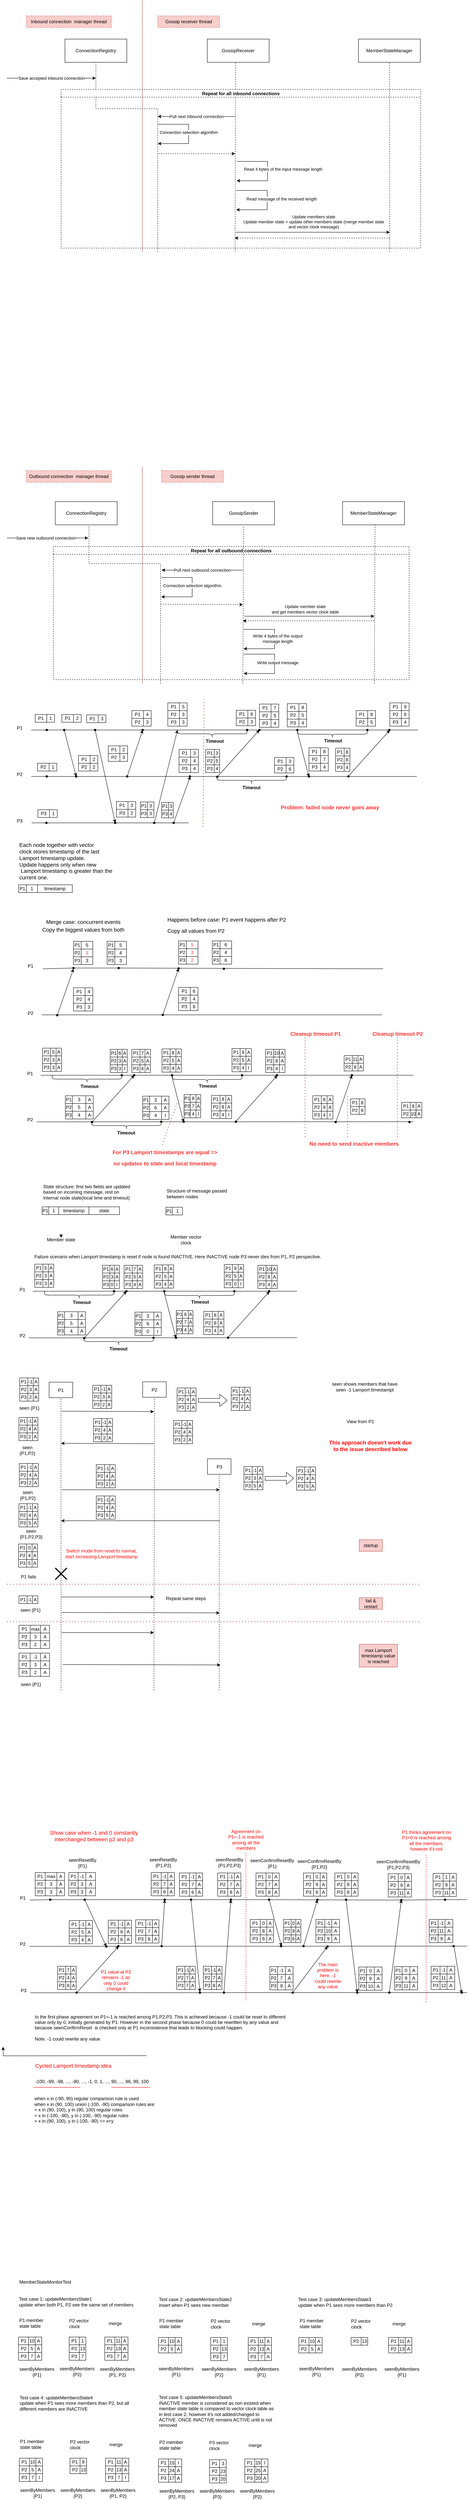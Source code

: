 <mxfile version="18.0.2" type="device"><diagram id="ybLl9iI-S3jgdH6vj_K6" name="Page-1"><mxGraphModel dx="1422" dy="762" grid="1" gridSize="10" guides="1" tooltips="1" connect="1" arrows="1" fold="1" page="1" pageScale="1" pageWidth="1654" pageHeight="1169" math="0" shadow="0"><root><mxCell id="0"/><mxCell id="1" parent="0"/><mxCell id="8boevGqbtsoN4rnXImfY-2" value="ConnectionRegistry" style="rounded=0;whiteSpace=wrap;html=1;" parent="1" vertex="1"><mxGeometry x="160" y="100" width="160" height="60" as="geometry"/></mxCell><mxCell id="8boevGqbtsoN4rnXImfY-3" value="" style="endArrow=none;dashed=1;html=1;rounded=0;entryX=0.5;entryY=1;entryDx=0;entryDy=0;" parent="1" target="8boevGqbtsoN4rnXImfY-2" edge="1"><mxGeometry width="50" height="50" relative="1" as="geometry"><mxPoint x="400" y="650" as="sourcePoint"/><mxPoint x="450" y="350" as="targetPoint"/><Array as="points"><mxPoint x="400" y="280"/><mxPoint x="240" y="280"/></Array></mxGeometry></mxCell><mxCell id="8boevGqbtsoN4rnXImfY-4" value="Save accepted inbound connection" style="endArrow=classic;html=1;rounded=0;" parent="1" edge="1"><mxGeometry width="50" height="50" relative="1" as="geometry"><mxPoint x="10" y="201" as="sourcePoint"/><mxPoint x="240" y="201" as="targetPoint"/></mxGeometry></mxCell><mxCell id="8boevGqbtsoN4rnXImfY-5" value="GossipReceiver" style="rounded=0;whiteSpace=wrap;html=1;" parent="1" vertex="1"><mxGeometry x="528" y="100" width="160" height="60" as="geometry"/></mxCell><mxCell id="8boevGqbtsoN4rnXImfY-6" value="" style="endArrow=none;dashed=1;html=1;rounded=0;entryX=0.5;entryY=1;entryDx=0;entryDy=0;" parent="1" edge="1"><mxGeometry width="50" height="50" relative="1" as="geometry"><mxPoint x="600" y="650" as="sourcePoint"/><mxPoint x="601" y="160" as="targetPoint"/><Array as="points"/></mxGeometry></mxCell><mxCell id="8boevGqbtsoN4rnXImfY-9" value="" style="endArrow=classic;html=1;rounded=0;dashed=1;" parent="1" edge="1"><mxGeometry width="50" height="50" relative="1" as="geometry"><mxPoint x="402" y="396" as="sourcePoint"/><mxPoint x="600" y="396" as="targetPoint"/></mxGeometry></mxCell><mxCell id="8boevGqbtsoN4rnXImfY-10" value="Read 4 bytes of the input message length" style="endArrow=classic;html=1;rounded=0;" parent="1" edge="1"><mxGeometry x="-0.048" y="40" width="50" height="50" relative="1" as="geometry"><mxPoint x="604" y="416" as="sourcePoint"/><mxPoint x="604" y="466" as="targetPoint"/><Array as="points"><mxPoint x="684" y="416"/><mxPoint x="684" y="466"/></Array><mxPoint as="offset"/></mxGeometry></mxCell><mxCell id="8boevGqbtsoN4rnXImfY-11" value="Read message of the received length" style="endArrow=classic;html=1;rounded=0;" parent="1" edge="1"><mxGeometry x="-0.029" y="37" width="50" height="50" relative="1" as="geometry"><mxPoint x="603" y="491" as="sourcePoint"/><mxPoint x="603" y="541" as="targetPoint"/><Array as="points"><mxPoint x="683" y="491"/><mxPoint x="683" y="541"/></Array><mxPoint as="offset"/></mxGeometry></mxCell><mxCell id="8boevGqbtsoN4rnXImfY-14" value="Repeat for all inbound connections" style="swimlane;startSize=20;dashed=1;" parent="1" vertex="1"><mxGeometry x="150" y="230" width="930" height="410" as="geometry"/></mxCell><mxCell id="6hVaye2bWioW94FItzoU-2" value="Connection selection algorithm" style="endArrow=classic;html=1;rounded=0;" parent="8boevGqbtsoN4rnXImfY-14" edge="1"><mxGeometry x="-0.038" width="50" height="50" relative="1" as="geometry"><mxPoint x="250" y="90" as="sourcePoint"/><mxPoint x="250" y="140" as="targetPoint"/><Array as="points"><mxPoint x="330" y="90"/><mxPoint x="330" y="140"/></Array><mxPoint as="offset"/></mxGeometry></mxCell><mxCell id="8boevGqbtsoN4rnXImfY-7" value="Pull next inbound connection" style="endArrow=classic;html=1;rounded=0;" parent="8boevGqbtsoN4rnXImfY-14" edge="1"><mxGeometry width="50" height="50" relative="1" as="geometry"><mxPoint x="450" y="70" as="sourcePoint"/><mxPoint x="250" y="70" as="targetPoint"/></mxGeometry></mxCell><mxCell id="8boevGqbtsoN4rnXImfY-15" value="" style="endArrow=none;html=1;rounded=0;fillColor=#f8cecc;strokeColor=#b85450;" parent="1" edge="1"><mxGeometry width="50" height="50" relative="1" as="geometry"><mxPoint x="360" y="650" as="sourcePoint"/><mxPoint x="360" as="targetPoint"/></mxGeometry></mxCell><mxCell id="8boevGqbtsoN4rnXImfY-16" value="Save new outbound connection" style="endArrow=classic;html=1;rounded=0;" parent="1" edge="1"><mxGeometry x="-0.048" width="50" height="50" relative="1" as="geometry"><mxPoint x="10" y="1389" as="sourcePoint"/><mxPoint x="220" y="1389" as="targetPoint"/><mxPoint as="offset"/></mxGeometry></mxCell><mxCell id="8boevGqbtsoN4rnXImfY-17" value="Repeat for all outbound connections" style="swimlane;startSize=20;dashed=1;" parent="1" vertex="1"><mxGeometry x="130" y="1411" width="920" height="344" as="geometry"/></mxCell><mxCell id="6hVaye2bWioW94FItzoU-1" value="Connection selection algorithm" style="endArrow=classic;html=1;rounded=0;" parent="8boevGqbtsoN4rnXImfY-17" edge="1"><mxGeometry x="-0.038" width="50" height="50" relative="1" as="geometry"><mxPoint x="279" y="80" as="sourcePoint"/><mxPoint x="279" y="130" as="targetPoint"/><Array as="points"><mxPoint x="359" y="80"/><mxPoint x="359" y="130"/></Array><mxPoint as="offset"/></mxGeometry></mxCell><mxCell id="8boevGqbtsoN4rnXImfY-19" value="" style="endArrow=classic;html=1;rounded=0;dashed=1;" parent="8boevGqbtsoN4rnXImfY-17" edge="1"><mxGeometry width="50" height="50" relative="1" as="geometry"><mxPoint x="278" y="149" as="sourcePoint"/><mxPoint x="490" y="150" as="targetPoint"/></mxGeometry></mxCell><mxCell id="s1pc6fNnhc0i5zWTH6b8-24" value="" style="endArrow=none;dashed=1;html=1;rounded=0;" parent="8boevGqbtsoN4rnXImfY-17" edge="1"><mxGeometry width="50" height="50" relative="1" as="geometry"><mxPoint x="830" y="354" as="sourcePoint"/><mxPoint x="832" y="-60.5" as="targetPoint"/><Array as="points"/></mxGeometry></mxCell><mxCell id="8boevGqbtsoN4rnXImfY-18" value="Pull next outbound connection" style="endArrow=classic;html=1;rounded=0;" parent="1" edge="1"><mxGeometry width="50" height="50" relative="1" as="geometry"><mxPoint x="620" y="1472" as="sourcePoint"/><mxPoint x="410" y="1472" as="targetPoint"/></mxGeometry></mxCell><mxCell id="8boevGqbtsoN4rnXImfY-20" value="Write 4 bytes of the output &lt;br&gt;message length" style="endArrow=classic;html=1;rounded=0;" parent="1" edge="1"><mxGeometry x="-0.009" y="8" width="50" height="50" relative="1" as="geometry"><mxPoint x="622" y="1625" as="sourcePoint"/><mxPoint x="622" y="1675" as="targetPoint"/><Array as="points"><mxPoint x="702" y="1625"/><mxPoint x="702" y="1675"/></Array><mxPoint as="offset"/></mxGeometry></mxCell><mxCell id="8boevGqbtsoN4rnXImfY-21" value="Write output message" style="endArrow=classic;html=1;rounded=0;" parent="1" edge="1"><mxGeometry x="-0.029" y="8" width="50" height="50" relative="1" as="geometry"><mxPoint x="622" y="1689" as="sourcePoint"/><mxPoint x="622" y="1739" as="targetPoint"/><Array as="points"><mxPoint x="702" y="1689"/><mxPoint x="702" y="1739"/></Array><mxPoint as="offset"/></mxGeometry></mxCell><mxCell id="8boevGqbtsoN4rnXImfY-23" value="Inbound connection&amp;nbsp; manager thread" style="text;html=1;strokeColor=#b85450;fillColor=#f8cecc;align=center;verticalAlign=middle;whiteSpace=wrap;rounded=0;dashed=1;" parent="1" vertex="1"><mxGeometry x="60" y="40" width="220" height="30" as="geometry"/></mxCell><mxCell id="8boevGqbtsoN4rnXImfY-24" value="Gossip receiver thread" style="text;html=1;strokeColor=#b85450;fillColor=#f8cecc;align=center;verticalAlign=middle;whiteSpace=wrap;rounded=0;dashed=1;" parent="1" vertex="1"><mxGeometry x="400" y="40" width="160" height="30" as="geometry"/></mxCell><mxCell id="8boevGqbtsoN4rnXImfY-25" value="" style="endArrow=none;dashed=1;html=1;rounded=0;entryX=0.544;entryY=1.017;entryDx=0;entryDy=0;entryPerimeter=0;" parent="1" target="8boevGqbtsoN4rnXImfY-28" edge="1"><mxGeometry width="50" height="50" relative="1" as="geometry"><mxPoint x="407" y="1765" as="sourcePoint"/><mxPoint x="218" y="1363" as="targetPoint"/><Array as="points"><mxPoint x="407" y="1455"/><mxPoint x="222" y="1455"/></Array></mxGeometry></mxCell><mxCell id="8boevGqbtsoN4rnXImfY-26" value="" style="endArrow=none;dashed=1;html=1;rounded=0;" parent="1" edge="1"><mxGeometry width="50" height="50" relative="1" as="geometry"><mxPoint x="620" y="1765" as="sourcePoint"/><mxPoint x="622" y="1360" as="targetPoint"/><Array as="points"/></mxGeometry></mxCell><mxCell id="8boevGqbtsoN4rnXImfY-27" value="" style="endArrow=none;html=1;rounded=0;fillColor=#f8cecc;strokeColor=#b85450;" parent="1" edge="1"><mxGeometry width="50" height="50" relative="1" as="geometry"><mxPoint x="360" y="1765" as="sourcePoint"/><mxPoint x="360" y="1205" as="targetPoint"/></mxGeometry></mxCell><mxCell id="8boevGqbtsoN4rnXImfY-28" value="ConnectionRegistry" style="rounded=0;whiteSpace=wrap;html=1;" parent="1" vertex="1"><mxGeometry x="135" y="1295" width="160" height="60" as="geometry"/></mxCell><mxCell id="8boevGqbtsoN4rnXImfY-29" value="GossipSender" style="rounded=0;whiteSpace=wrap;html=1;" parent="1" vertex="1"><mxGeometry x="542" y="1295" width="160" height="60" as="geometry"/></mxCell><mxCell id="8boevGqbtsoN4rnXImfY-30" value="Outbound connection&amp;nbsp; manager thread" style="text;html=1;strokeColor=#b85450;fillColor=#f8cecc;align=center;verticalAlign=middle;whiteSpace=wrap;rounded=0;dashed=1;" parent="1" vertex="1"><mxGeometry x="60" y="1215" width="220" height="30" as="geometry"/></mxCell><mxCell id="8boevGqbtsoN4rnXImfY-31" value="Gossip sender thread" style="text;html=1;strokeColor=#b85450;fillColor=#f8cecc;align=center;verticalAlign=middle;whiteSpace=wrap;rounded=0;dashed=1;" parent="1" vertex="1"><mxGeometry x="410" y="1215" width="160" height="30" as="geometry"/></mxCell><mxCell id="nclUNaPBs7oog8WegwaK-1" value="" style="endArrow=none;html=1;rounded=0;startArrow=none;" parent="1" source="nclUNaPBs7oog8WegwaK-14" edge="1"><mxGeometry width="50" height="50" relative="1" as="geometry"><mxPoint x="73" y="1885" as="sourcePoint"/><mxPoint x="1073" y="1885" as="targetPoint"/><Array as="points"/></mxGeometry></mxCell><mxCell id="nclUNaPBs7oog8WegwaK-2" value="" style="endArrow=none;html=1;rounded=0;" parent="1" edge="1"><mxGeometry width="50" height="50" relative="1" as="geometry"><mxPoint x="73" y="2005" as="sourcePoint"/><mxPoint x="1070" y="2005" as="targetPoint"/><Array as="points"/></mxGeometry></mxCell><mxCell id="nclUNaPBs7oog8WegwaK-3" value="" style="endArrow=none;html=1;rounded=0;" parent="1" edge="1"><mxGeometry width="50" height="50" relative="1" as="geometry"><mxPoint x="74" y="2125" as="sourcePoint"/><mxPoint x="480" y="2125" as="targetPoint"/><Array as="points"/></mxGeometry></mxCell><mxCell id="nclUNaPBs7oog8WegwaK-4" value="P1" style="text;html=1;strokeColor=none;fillColor=none;align=center;verticalAlign=middle;whiteSpace=wrap;rounded=0;" parent="1" vertex="1"><mxGeometry x="13" y="1865" width="60" height="30" as="geometry"/></mxCell><mxCell id="nclUNaPBs7oog8WegwaK-6" value="P2" style="text;html=1;strokeColor=none;fillColor=none;align=center;verticalAlign=middle;whiteSpace=wrap;rounded=0;" parent="1" vertex="1"><mxGeometry x="13" y="1985" width="60" height="30" as="geometry"/></mxCell><mxCell id="nclUNaPBs7oog8WegwaK-7" value="P3" style="text;html=1;strokeColor=none;fillColor=none;align=center;verticalAlign=middle;whiteSpace=wrap;rounded=0;" parent="1" vertex="1"><mxGeometry x="13" y="2105" width="60" height="30" as="geometry"/></mxCell><mxCell id="nclUNaPBs7oog8WegwaK-8" value="" style="endArrow=classic;html=1;rounded=0;" parent="1" edge="1"><mxGeometry width="50" height="50" relative="1" as="geometry"><mxPoint x="158" y="1885" as="sourcePoint"/><mxPoint x="189" y="2005" as="targetPoint"/></mxGeometry></mxCell><mxCell id="nclUNaPBs7oog8WegwaK-9" value="" style="endArrow=classic;html=1;rounded=0;" parent="1" edge="1"><mxGeometry width="50" height="50" relative="1" as="geometry"><mxPoint x="238" y="1885" as="sourcePoint"/><mxPoint x="290" y="2125" as="targetPoint"/></mxGeometry></mxCell><mxCell id="nclUNaPBs7oog8WegwaK-10" value="" style="endArrow=classic;html=1;rounded=0;" parent="1" edge="1"><mxGeometry width="50" height="50" relative="1" as="geometry"><mxPoint x="321" y="2005" as="sourcePoint"/><mxPoint x="361" y="1885" as="targetPoint"/></mxGeometry></mxCell><mxCell id="nclUNaPBs7oog8WegwaK-11" value="" style="endArrow=classic;html=1;rounded=0;" parent="1" edge="1"><mxGeometry width="50" height="50" relative="1" as="geometry"><mxPoint x="391" y="2125" as="sourcePoint"/><mxPoint x="451" y="1885" as="targetPoint"/></mxGeometry></mxCell><mxCell id="nclUNaPBs7oog8WegwaK-12" value="" style="endArrow=classic;html=1;rounded=0;" parent="1" edge="1"><mxGeometry width="50" height="50" relative="1" as="geometry"><mxPoint x="441" y="2125" as="sourcePoint"/><mxPoint x="484" y="2005" as="targetPoint"/></mxGeometry></mxCell><mxCell id="nclUNaPBs7oog8WegwaK-13" value="" style="endArrow=classic;html=1;rounded=0;entryX=0.425;entryY=0.625;entryDx=0;entryDy=0;entryPerimeter=0;exitX=0.6;exitY=0.625;exitDx=0;exitDy=0;exitPerimeter=0;" parent="1" source="nclUNaPBs7oog8WegwaK-278" edge="1"><mxGeometry width="50" height="50" relative="1" as="geometry"><mxPoint x="587" y="2005" as="sourcePoint"/><mxPoint x="663" y="1885" as="targetPoint"/></mxGeometry></mxCell><mxCell id="nclUNaPBs7oog8WegwaK-14" value="" style="shape=waypoint;sketch=0;fillStyle=solid;size=6;pointerEvents=1;points=[];fillColor=none;resizable=0;rotatable=0;perimeter=centerPerimeter;snapToPoint=1;" parent="1" vertex="1"><mxGeometry x="93" y="1865" width="40" height="40" as="geometry"/></mxCell><mxCell id="nclUNaPBs7oog8WegwaK-15" value="" style="endArrow=none;html=1;rounded=0;" parent="1" target="nclUNaPBs7oog8WegwaK-14" edge="1"><mxGeometry width="50" height="50" relative="1" as="geometry"><mxPoint x="73" y="1885" as="sourcePoint"/><mxPoint x="993" y="1885" as="targetPoint"/><Array as="points"/></mxGeometry></mxCell><mxCell id="nclUNaPBs7oog8WegwaK-149" value="" style="shape=table;html=1;whiteSpace=wrap;startSize=0;container=1;collapsible=0;childLayout=tableLayout;" parent="1" vertex="1"><mxGeometry x="83" y="1845" width="50" height="20" as="geometry"/></mxCell><mxCell id="nclUNaPBs7oog8WegwaK-150" value="" style="shape=tableRow;horizontal=0;startSize=0;swimlaneHead=0;swimlaneBody=0;top=0;left=0;bottom=0;right=0;collapsible=0;dropTarget=0;fillColor=none;points=[[0,0.5],[1,0.5]];portConstraint=eastwest;" parent="nclUNaPBs7oog8WegwaK-149" vertex="1"><mxGeometry width="50" height="20" as="geometry"/></mxCell><mxCell id="nclUNaPBs7oog8WegwaK-151" value="P1" style="shape=partialRectangle;html=1;whiteSpace=wrap;connectable=0;fillColor=none;top=0;left=0;bottom=0;right=0;overflow=hidden;" parent="nclUNaPBs7oog8WegwaK-150" vertex="1"><mxGeometry width="30" height="20" as="geometry"><mxRectangle width="30" height="20" as="alternateBounds"/></mxGeometry></mxCell><mxCell id="nclUNaPBs7oog8WegwaK-152" value="1" style="shape=partialRectangle;html=1;whiteSpace=wrap;connectable=0;fillColor=none;top=0;left=0;bottom=0;right=0;overflow=hidden;" parent="nclUNaPBs7oog8WegwaK-150" vertex="1"><mxGeometry x="30" width="20" height="20" as="geometry"><mxRectangle width="20" height="20" as="alternateBounds"/></mxGeometry></mxCell><mxCell id="nclUNaPBs7oog8WegwaK-162" value="" style="shape=table;html=1;whiteSpace=wrap;startSize=0;container=1;collapsible=0;childLayout=tableLayout;" parent="1" vertex="1"><mxGeometry x="152" y="1845" width="50" height="20" as="geometry"/></mxCell><mxCell id="nclUNaPBs7oog8WegwaK-163" value="" style="shape=tableRow;horizontal=0;startSize=0;swimlaneHead=0;swimlaneBody=0;top=0;left=0;bottom=0;right=0;collapsible=0;dropTarget=0;fillColor=none;points=[[0,0.5],[1,0.5]];portConstraint=eastwest;" parent="nclUNaPBs7oog8WegwaK-162" vertex="1"><mxGeometry width="50" height="20" as="geometry"/></mxCell><mxCell id="nclUNaPBs7oog8WegwaK-164" value="P1" style="shape=partialRectangle;html=1;whiteSpace=wrap;connectable=0;fillColor=none;top=0;left=0;bottom=0;right=0;overflow=hidden;" parent="nclUNaPBs7oog8WegwaK-163" vertex="1"><mxGeometry width="30" height="20" as="geometry"><mxRectangle width="30" height="20" as="alternateBounds"/></mxGeometry></mxCell><mxCell id="nclUNaPBs7oog8WegwaK-165" value="2" style="shape=partialRectangle;html=1;whiteSpace=wrap;connectable=0;fillColor=none;top=0;left=0;bottom=0;right=0;overflow=hidden;" parent="nclUNaPBs7oog8WegwaK-163" vertex="1"><mxGeometry x="30" width="20" height="20" as="geometry"><mxRectangle width="20" height="20" as="alternateBounds"/></mxGeometry></mxCell><mxCell id="nclUNaPBs7oog8WegwaK-167" value="" style="shape=waypoint;sketch=0;fillStyle=solid;size=6;pointerEvents=1;points=[];fillColor=none;resizable=0;rotatable=0;perimeter=centerPerimeter;snapToPoint=1;" parent="1" vertex="1"><mxGeometry x="138" y="1865" width="40" height="40" as="geometry"/></mxCell><mxCell id="nclUNaPBs7oog8WegwaK-168" value="" style="shape=waypoint;sketch=0;fillStyle=solid;size=6;pointerEvents=1;points=[];fillColor=none;resizable=0;rotatable=0;perimeter=centerPerimeter;snapToPoint=1;" parent="1" vertex="1"><mxGeometry x="218" y="1865" width="40" height="40" as="geometry"/></mxCell><mxCell id="nclUNaPBs7oog8WegwaK-169" value="" style="shape=waypoint;sketch=0;fillStyle=solid;size=6;pointerEvents=1;points=[];fillColor=none;resizable=0;rotatable=0;perimeter=centerPerimeter;snapToPoint=1;" parent="1" vertex="1"><mxGeometry x="341" y="1865" width="40" height="40" as="geometry"/></mxCell><mxCell id="nclUNaPBs7oog8WegwaK-170" value="" style="shape=waypoint;sketch=0;fillStyle=solid;size=6;pointerEvents=1;points=[];fillColor=none;resizable=0;rotatable=0;perimeter=centerPerimeter;snapToPoint=1;" parent="1" vertex="1"><mxGeometry x="611" y="1865" width="40" height="40" as="geometry"/></mxCell><mxCell id="nclUNaPBs7oog8WegwaK-171" value="" style="shape=waypoint;sketch=0;fillStyle=solid;size=6;pointerEvents=1;points=[];fillColor=none;resizable=0;rotatable=0;perimeter=centerPerimeter;snapToPoint=1;" parent="1" vertex="1"><mxGeometry x="643" y="1865" width="40" height="40" as="geometry"/></mxCell><mxCell id="nclUNaPBs7oog8WegwaK-173" value="" style="shape=table;html=1;whiteSpace=wrap;startSize=0;container=1;collapsible=0;childLayout=tableLayout;" parent="1" vertex="1"><mxGeometry x="216" y="1846" width="50" height="20" as="geometry"/></mxCell><mxCell id="nclUNaPBs7oog8WegwaK-174" value="" style="shape=tableRow;horizontal=0;startSize=0;swimlaneHead=0;swimlaneBody=0;top=0;left=0;bottom=0;right=0;collapsible=0;dropTarget=0;fillColor=none;points=[[0,0.5],[1,0.5]];portConstraint=eastwest;" parent="nclUNaPBs7oog8WegwaK-173" vertex="1"><mxGeometry width="50" height="20" as="geometry"/></mxCell><mxCell id="nclUNaPBs7oog8WegwaK-175" value="P1" style="shape=partialRectangle;html=1;whiteSpace=wrap;connectable=0;fillColor=none;top=0;left=0;bottom=0;right=0;overflow=hidden;" parent="nclUNaPBs7oog8WegwaK-174" vertex="1"><mxGeometry width="30" height="20" as="geometry"><mxRectangle width="30" height="20" as="alternateBounds"/></mxGeometry></mxCell><mxCell id="nclUNaPBs7oog8WegwaK-176" value="3" style="shape=partialRectangle;html=1;whiteSpace=wrap;connectable=0;fillColor=none;top=0;left=0;bottom=0;right=0;overflow=hidden;" parent="nclUNaPBs7oog8WegwaK-174" vertex="1"><mxGeometry x="30" width="20" height="20" as="geometry"><mxRectangle width="20" height="20" as="alternateBounds"/></mxGeometry></mxCell><mxCell id="nclUNaPBs7oog8WegwaK-177" value="" style="shape=waypoint;sketch=0;fillStyle=solid;size=6;pointerEvents=1;points=[];fillColor=none;resizable=0;rotatable=0;perimeter=centerPerimeter;snapToPoint=1;" parent="1" vertex="1"><mxGeometry x="93" y="1985" width="40" height="40" as="geometry"/></mxCell><mxCell id="nclUNaPBs7oog8WegwaK-178" value="" style="shape=waypoint;sketch=0;fillStyle=solid;size=6;pointerEvents=1;points=[];fillColor=none;resizable=0;rotatable=0;perimeter=centerPerimeter;snapToPoint=1;" parent="1" vertex="1"><mxGeometry x="92" y="2105" width="40" height="40" as="geometry"/></mxCell><mxCell id="nclUNaPBs7oog8WegwaK-179" value="" style="shape=table;html=1;whiteSpace=wrap;startSize=0;container=1;collapsible=0;childLayout=tableLayout;" parent="1" vertex="1"><mxGeometry x="89" y="1971" width="50" height="20" as="geometry"/></mxCell><mxCell id="nclUNaPBs7oog8WegwaK-180" value="" style="shape=tableRow;horizontal=0;startSize=0;swimlaneHead=0;swimlaneBody=0;top=0;left=0;bottom=0;right=0;collapsible=0;dropTarget=0;fillColor=none;points=[[0,0.5],[1,0.5]];portConstraint=eastwest;" parent="nclUNaPBs7oog8WegwaK-179" vertex="1"><mxGeometry width="50" height="20" as="geometry"/></mxCell><mxCell id="nclUNaPBs7oog8WegwaK-181" value="P2" style="shape=partialRectangle;html=1;whiteSpace=wrap;connectable=0;fillColor=none;top=0;left=0;bottom=0;right=0;overflow=hidden;" parent="nclUNaPBs7oog8WegwaK-180" vertex="1"><mxGeometry width="30" height="20" as="geometry"><mxRectangle width="30" height="20" as="alternateBounds"/></mxGeometry></mxCell><mxCell id="nclUNaPBs7oog8WegwaK-182" value="1" style="shape=partialRectangle;html=1;whiteSpace=wrap;connectable=0;fillColor=none;top=0;left=0;bottom=0;right=0;overflow=hidden;" parent="nclUNaPBs7oog8WegwaK-180" vertex="1"><mxGeometry x="30" width="20" height="20" as="geometry"><mxRectangle width="20" height="20" as="alternateBounds"/></mxGeometry></mxCell><mxCell id="nclUNaPBs7oog8WegwaK-183" value="" style="shape=table;html=1;whiteSpace=wrap;startSize=0;container=1;collapsible=0;childLayout=tableLayout;" parent="1" vertex="1"><mxGeometry x="90" y="2091" width="50" height="20" as="geometry"/></mxCell><mxCell id="nclUNaPBs7oog8WegwaK-184" value="" style="shape=tableRow;horizontal=0;startSize=0;swimlaneHead=0;swimlaneBody=0;top=0;left=0;bottom=0;right=0;collapsible=0;dropTarget=0;fillColor=none;points=[[0,0.5],[1,0.5]];portConstraint=eastwest;" parent="nclUNaPBs7oog8WegwaK-183" vertex="1"><mxGeometry width="50" height="20" as="geometry"/></mxCell><mxCell id="nclUNaPBs7oog8WegwaK-185" value="P3" style="shape=partialRectangle;html=1;whiteSpace=wrap;connectable=0;fillColor=none;top=0;left=0;bottom=0;right=0;overflow=hidden;" parent="nclUNaPBs7oog8WegwaK-184" vertex="1"><mxGeometry width="30" height="20" as="geometry"><mxRectangle width="30" height="20" as="alternateBounds"/></mxGeometry></mxCell><mxCell id="nclUNaPBs7oog8WegwaK-186" value="1" style="shape=partialRectangle;html=1;whiteSpace=wrap;connectable=0;fillColor=none;top=0;left=0;bottom=0;right=0;overflow=hidden;" parent="nclUNaPBs7oog8WegwaK-184" vertex="1"><mxGeometry x="30" width="20" height="20" as="geometry"><mxRectangle width="20" height="20" as="alternateBounds"/></mxGeometry></mxCell><mxCell id="nclUNaPBs7oog8WegwaK-187" value="" style="shape=waypoint;sketch=0;fillStyle=solid;size=6;pointerEvents=1;points=[];fillColor=none;resizable=0;rotatable=0;perimeter=centerPerimeter;snapToPoint=1;" parent="1" vertex="1"><mxGeometry x="169" y="1985" width="40" height="40" as="geometry"/></mxCell><mxCell id="nclUNaPBs7oog8WegwaK-188" value="" style="shape=waypoint;sketch=0;fillStyle=solid;size=6;pointerEvents=1;points=[];fillColor=none;resizable=0;rotatable=0;perimeter=centerPerimeter;snapToPoint=1;" parent="1" vertex="1"><mxGeometry x="270" y="2105" width="40" height="40" as="geometry"/></mxCell><mxCell id="nclUNaPBs7oog8WegwaK-189" value="" style="shape=table;html=1;whiteSpace=wrap;startSize=0;container=1;collapsible=0;childLayout=tableLayout;" parent="1" vertex="1"><mxGeometry x="195" y="1951" width="50" height="40" as="geometry"/></mxCell><mxCell id="nclUNaPBs7oog8WegwaK-190" value="" style="shape=tableRow;horizontal=0;startSize=0;swimlaneHead=0;swimlaneBody=0;top=0;left=0;bottom=0;right=0;collapsible=0;dropTarget=0;fillColor=none;points=[[0,0.5],[1,0.5]];portConstraint=eastwest;" parent="nclUNaPBs7oog8WegwaK-189" vertex="1"><mxGeometry width="50" height="20" as="geometry"/></mxCell><mxCell id="nclUNaPBs7oog8WegwaK-191" value="P1" style="shape=partialRectangle;html=1;whiteSpace=wrap;connectable=0;fillColor=none;top=0;left=0;bottom=0;right=0;overflow=hidden;" parent="nclUNaPBs7oog8WegwaK-190" vertex="1"><mxGeometry width="30" height="20" as="geometry"><mxRectangle width="30" height="20" as="alternateBounds"/></mxGeometry></mxCell><mxCell id="nclUNaPBs7oog8WegwaK-192" value="2" style="shape=partialRectangle;html=1;whiteSpace=wrap;connectable=0;fillColor=none;top=0;left=0;bottom=0;right=0;overflow=hidden;" parent="nclUNaPBs7oog8WegwaK-190" vertex="1"><mxGeometry x="30" width="20" height="20" as="geometry"><mxRectangle width="20" height="20" as="alternateBounds"/></mxGeometry></mxCell><mxCell id="nclUNaPBs7oog8WegwaK-193" style="shape=tableRow;horizontal=0;startSize=0;swimlaneHead=0;swimlaneBody=0;top=0;left=0;bottom=0;right=0;collapsible=0;dropTarget=0;fillColor=none;points=[[0,0.5],[1,0.5]];portConstraint=eastwest;" parent="nclUNaPBs7oog8WegwaK-189" vertex="1"><mxGeometry y="20" width="50" height="20" as="geometry"/></mxCell><mxCell id="nclUNaPBs7oog8WegwaK-194" value="P2" style="shape=partialRectangle;html=1;whiteSpace=wrap;connectable=0;fillColor=none;top=0;left=0;bottom=0;right=0;overflow=hidden;" parent="nclUNaPBs7oog8WegwaK-193" vertex="1"><mxGeometry width="30" height="20" as="geometry"><mxRectangle width="30" height="20" as="alternateBounds"/></mxGeometry></mxCell><mxCell id="nclUNaPBs7oog8WegwaK-195" value="&lt;span&gt;2&lt;/span&gt;" style="shape=partialRectangle;html=1;whiteSpace=wrap;connectable=0;fillColor=none;top=0;left=0;bottom=0;right=0;overflow=hidden;" parent="nclUNaPBs7oog8WegwaK-193" vertex="1"><mxGeometry x="30" width="20" height="20" as="geometry"><mxRectangle width="20" height="20" as="alternateBounds"/></mxGeometry></mxCell><mxCell id="nclUNaPBs7oog8WegwaK-196" value="" style="shape=table;html=1;whiteSpace=wrap;startSize=0;container=1;collapsible=0;childLayout=tableLayout;" parent="1" vertex="1"><mxGeometry x="272" y="1926" width="50" height="40" as="geometry"/></mxCell><mxCell id="nclUNaPBs7oog8WegwaK-197" value="" style="shape=tableRow;horizontal=0;startSize=0;swimlaneHead=0;swimlaneBody=0;top=0;left=0;bottom=0;right=0;collapsible=0;dropTarget=0;fillColor=none;points=[[0,0.5],[1,0.5]];portConstraint=eastwest;" parent="nclUNaPBs7oog8WegwaK-196" vertex="1"><mxGeometry width="50" height="20" as="geometry"/></mxCell><mxCell id="nclUNaPBs7oog8WegwaK-198" value="P1" style="shape=partialRectangle;html=1;whiteSpace=wrap;connectable=0;fillColor=none;top=0;left=0;bottom=0;right=0;overflow=hidden;" parent="nclUNaPBs7oog8WegwaK-197" vertex="1"><mxGeometry width="30" height="20" as="geometry"><mxRectangle width="30" height="20" as="alternateBounds"/></mxGeometry></mxCell><mxCell id="nclUNaPBs7oog8WegwaK-199" value="2" style="shape=partialRectangle;html=1;whiteSpace=wrap;connectable=0;fillColor=none;top=0;left=0;bottom=0;right=0;overflow=hidden;" parent="nclUNaPBs7oog8WegwaK-197" vertex="1"><mxGeometry x="30" width="20" height="20" as="geometry"><mxRectangle width="20" height="20" as="alternateBounds"/></mxGeometry></mxCell><mxCell id="nclUNaPBs7oog8WegwaK-200" style="shape=tableRow;horizontal=0;startSize=0;swimlaneHead=0;swimlaneBody=0;top=0;left=0;bottom=0;right=0;collapsible=0;dropTarget=0;fillColor=none;points=[[0,0.5],[1,0.5]];portConstraint=eastwest;" parent="nclUNaPBs7oog8WegwaK-196" vertex="1"><mxGeometry y="20" width="50" height="20" as="geometry"/></mxCell><mxCell id="nclUNaPBs7oog8WegwaK-201" value="P2" style="shape=partialRectangle;html=1;whiteSpace=wrap;connectable=0;fillColor=none;top=0;left=0;bottom=0;right=0;overflow=hidden;" parent="nclUNaPBs7oog8WegwaK-200" vertex="1"><mxGeometry width="30" height="20" as="geometry"><mxRectangle width="30" height="20" as="alternateBounds"/></mxGeometry></mxCell><mxCell id="nclUNaPBs7oog8WegwaK-202" value="&lt;span&gt;3&lt;/span&gt;" style="shape=partialRectangle;html=1;whiteSpace=wrap;connectable=0;fillColor=none;top=0;left=0;bottom=0;right=0;overflow=hidden;" parent="nclUNaPBs7oog8WegwaK-200" vertex="1"><mxGeometry x="30" width="20" height="20" as="geometry"><mxRectangle width="20" height="20" as="alternateBounds"/></mxGeometry></mxCell><mxCell id="nclUNaPBs7oog8WegwaK-203" value="" style="shape=waypoint;sketch=0;fillStyle=solid;size=6;pointerEvents=1;points=[];fillColor=none;resizable=0;rotatable=0;perimeter=centerPerimeter;snapToPoint=1;" parent="1" vertex="1"><mxGeometry x="301" y="1985" width="40" height="40" as="geometry"/></mxCell><mxCell id="nclUNaPBs7oog8WegwaK-204" value="" style="shape=table;html=1;whiteSpace=wrap;startSize=0;container=1;collapsible=0;childLayout=tableLayout;" parent="1" vertex="1"><mxGeometry x="333" y="1835" width="50" height="40" as="geometry"/></mxCell><mxCell id="nclUNaPBs7oog8WegwaK-205" value="" style="shape=tableRow;horizontal=0;startSize=0;swimlaneHead=0;swimlaneBody=0;top=0;left=0;bottom=0;right=0;collapsible=0;dropTarget=0;fillColor=none;points=[[0,0.5],[1,0.5]];portConstraint=eastwest;" parent="nclUNaPBs7oog8WegwaK-204" vertex="1"><mxGeometry width="50" height="20" as="geometry"/></mxCell><mxCell id="nclUNaPBs7oog8WegwaK-206" value="P1" style="shape=partialRectangle;html=1;whiteSpace=wrap;connectable=0;fillColor=none;top=0;left=0;bottom=0;right=0;overflow=hidden;" parent="nclUNaPBs7oog8WegwaK-205" vertex="1"><mxGeometry width="30" height="20" as="geometry"><mxRectangle width="30" height="20" as="alternateBounds"/></mxGeometry></mxCell><mxCell id="nclUNaPBs7oog8WegwaK-207" value="4" style="shape=partialRectangle;html=1;whiteSpace=wrap;connectable=0;fillColor=none;top=0;left=0;bottom=0;right=0;overflow=hidden;" parent="nclUNaPBs7oog8WegwaK-205" vertex="1"><mxGeometry x="30" width="20" height="20" as="geometry"><mxRectangle width="20" height="20" as="alternateBounds"/></mxGeometry></mxCell><mxCell id="nclUNaPBs7oog8WegwaK-208" style="shape=tableRow;horizontal=0;startSize=0;swimlaneHead=0;swimlaneBody=0;top=0;left=0;bottom=0;right=0;collapsible=0;dropTarget=0;fillColor=none;points=[[0,0.5],[1,0.5]];portConstraint=eastwest;" parent="nclUNaPBs7oog8WegwaK-204" vertex="1"><mxGeometry y="20" width="50" height="20" as="geometry"/></mxCell><mxCell id="nclUNaPBs7oog8WegwaK-209" value="P2" style="shape=partialRectangle;html=1;whiteSpace=wrap;connectable=0;fillColor=none;top=0;left=0;bottom=0;right=0;overflow=hidden;" parent="nclUNaPBs7oog8WegwaK-208" vertex="1"><mxGeometry width="30" height="20" as="geometry"><mxRectangle width="30" height="20" as="alternateBounds"/></mxGeometry></mxCell><mxCell id="nclUNaPBs7oog8WegwaK-210" value="&lt;span&gt;3&lt;/span&gt;" style="shape=partialRectangle;html=1;whiteSpace=wrap;connectable=0;fillColor=none;top=0;left=0;bottom=0;right=0;overflow=hidden;" parent="nclUNaPBs7oog8WegwaK-208" vertex="1"><mxGeometry x="30" width="20" height="20" as="geometry"><mxRectangle width="20" height="20" as="alternateBounds"/></mxGeometry></mxCell><mxCell id="nclUNaPBs7oog8WegwaK-211" value="" style="shape=table;html=1;whiteSpace=wrap;startSize=0;container=1;collapsible=0;childLayout=tableLayout;" parent="1" vertex="1"><mxGeometry x="293" y="2070" width="50" height="40" as="geometry"/></mxCell><mxCell id="nclUNaPBs7oog8WegwaK-212" value="" style="shape=tableRow;horizontal=0;startSize=0;swimlaneHead=0;swimlaneBody=0;top=0;left=0;bottom=0;right=0;collapsible=0;dropTarget=0;fillColor=none;points=[[0,0.5],[1,0.5]];portConstraint=eastwest;" parent="nclUNaPBs7oog8WegwaK-211" vertex="1"><mxGeometry width="50" height="20" as="geometry"/></mxCell><mxCell id="nclUNaPBs7oog8WegwaK-213" value="P1" style="shape=partialRectangle;html=1;whiteSpace=wrap;connectable=0;fillColor=none;top=0;left=0;bottom=0;right=0;overflow=hidden;" parent="nclUNaPBs7oog8WegwaK-212" vertex="1"><mxGeometry width="30" height="20" as="geometry"><mxRectangle width="30" height="20" as="alternateBounds"/></mxGeometry></mxCell><mxCell id="nclUNaPBs7oog8WegwaK-214" value="3" style="shape=partialRectangle;html=1;whiteSpace=wrap;connectable=0;fillColor=none;top=0;left=0;bottom=0;right=0;overflow=hidden;" parent="nclUNaPBs7oog8WegwaK-212" vertex="1"><mxGeometry x="30" width="20" height="20" as="geometry"><mxRectangle width="20" height="20" as="alternateBounds"/></mxGeometry></mxCell><mxCell id="nclUNaPBs7oog8WegwaK-215" style="shape=tableRow;horizontal=0;startSize=0;swimlaneHead=0;swimlaneBody=0;top=0;left=0;bottom=0;right=0;collapsible=0;dropTarget=0;fillColor=none;points=[[0,0.5],[1,0.5]];portConstraint=eastwest;" parent="nclUNaPBs7oog8WegwaK-211" vertex="1"><mxGeometry y="20" width="50" height="20" as="geometry"/></mxCell><mxCell id="nclUNaPBs7oog8WegwaK-216" value="P3" style="shape=partialRectangle;html=1;whiteSpace=wrap;connectable=0;fillColor=none;top=0;left=0;bottom=0;right=0;overflow=hidden;" parent="nclUNaPBs7oog8WegwaK-215" vertex="1"><mxGeometry width="30" height="20" as="geometry"><mxRectangle width="30" height="20" as="alternateBounds"/></mxGeometry></mxCell><mxCell id="nclUNaPBs7oog8WegwaK-217" value="&lt;span&gt;2&lt;/span&gt;" style="shape=partialRectangle;html=1;whiteSpace=wrap;connectable=0;fillColor=none;top=0;left=0;bottom=0;right=0;overflow=hidden;" parent="nclUNaPBs7oog8WegwaK-215" vertex="1"><mxGeometry x="30" width="20" height="20" as="geometry"><mxRectangle width="20" height="20" as="alternateBounds"/></mxGeometry></mxCell><mxCell id="nclUNaPBs7oog8WegwaK-218" value="" style="shape=table;html=1;whiteSpace=wrap;startSize=0;container=1;collapsible=0;childLayout=tableLayout;" parent="1" vertex="1"><mxGeometry x="355" y="2071" width="35" height="40" as="geometry"/></mxCell><mxCell id="nclUNaPBs7oog8WegwaK-219" value="" style="shape=tableRow;horizontal=0;startSize=0;swimlaneHead=0;swimlaneBody=0;top=0;left=0;bottom=0;right=0;collapsible=0;dropTarget=0;fillColor=none;points=[[0,0.5],[1,0.5]];portConstraint=eastwest;" parent="nclUNaPBs7oog8WegwaK-218" vertex="1"><mxGeometry width="35" height="20" as="geometry"/></mxCell><mxCell id="nclUNaPBs7oog8WegwaK-220" value="P1" style="shape=partialRectangle;html=1;whiteSpace=wrap;connectable=0;fillColor=none;top=0;left=0;bottom=0;right=0;overflow=hidden;" parent="nclUNaPBs7oog8WegwaK-219" vertex="1"><mxGeometry width="18" height="20" as="geometry"><mxRectangle width="18" height="20" as="alternateBounds"/></mxGeometry></mxCell><mxCell id="nclUNaPBs7oog8WegwaK-221" value="3" style="shape=partialRectangle;html=1;whiteSpace=wrap;connectable=0;fillColor=none;top=0;left=0;bottom=0;right=0;overflow=hidden;" parent="nclUNaPBs7oog8WegwaK-219" vertex="1"><mxGeometry x="18" width="17" height="20" as="geometry"><mxRectangle width="17" height="20" as="alternateBounds"/></mxGeometry></mxCell><mxCell id="nclUNaPBs7oog8WegwaK-222" style="shape=tableRow;horizontal=0;startSize=0;swimlaneHead=0;swimlaneBody=0;top=0;left=0;bottom=0;right=0;collapsible=0;dropTarget=0;fillColor=none;points=[[0,0.5],[1,0.5]];portConstraint=eastwest;" parent="nclUNaPBs7oog8WegwaK-218" vertex="1"><mxGeometry y="20" width="35" height="20" as="geometry"/></mxCell><mxCell id="nclUNaPBs7oog8WegwaK-223" value="P3" style="shape=partialRectangle;html=1;whiteSpace=wrap;connectable=0;fillColor=none;top=0;left=0;bottom=0;right=0;overflow=hidden;" parent="nclUNaPBs7oog8WegwaK-222" vertex="1"><mxGeometry width="18" height="20" as="geometry"><mxRectangle width="18" height="20" as="alternateBounds"/></mxGeometry></mxCell><mxCell id="nclUNaPBs7oog8WegwaK-224" value="&lt;span&gt;3&lt;/span&gt;" style="shape=partialRectangle;html=1;whiteSpace=wrap;connectable=0;fillColor=none;top=0;left=0;bottom=0;right=0;overflow=hidden;" parent="nclUNaPBs7oog8WegwaK-222" vertex="1"><mxGeometry x="18" width="17" height="20" as="geometry"><mxRectangle width="17" height="20" as="alternateBounds"/></mxGeometry></mxCell><mxCell id="nclUNaPBs7oog8WegwaK-225" value="" style="shape=waypoint;sketch=0;fillStyle=solid;size=6;pointerEvents=1;points=[];fillColor=none;resizable=0;rotatable=0;perimeter=centerPerimeter;snapToPoint=1;" parent="1" vertex="1"><mxGeometry x="371" y="2105" width="40" height="40" as="geometry"/></mxCell><mxCell id="nclUNaPBs7oog8WegwaK-226" value="" style="shape=table;html=1;whiteSpace=wrap;startSize=0;container=1;collapsible=0;childLayout=tableLayout;" parent="1" vertex="1"><mxGeometry x="426" y="1815" width="50" height="60" as="geometry"/></mxCell><mxCell id="nclUNaPBs7oog8WegwaK-227" value="" style="shape=tableRow;horizontal=0;startSize=0;swimlaneHead=0;swimlaneBody=0;top=0;left=0;bottom=0;right=0;collapsible=0;dropTarget=0;fillColor=none;points=[[0,0.5],[1,0.5]];portConstraint=eastwest;" parent="nclUNaPBs7oog8WegwaK-226" vertex="1"><mxGeometry width="50" height="20" as="geometry"/></mxCell><mxCell id="nclUNaPBs7oog8WegwaK-228" value="P1" style="shape=partialRectangle;html=1;whiteSpace=wrap;connectable=0;fillColor=none;top=0;left=0;bottom=0;right=0;overflow=hidden;" parent="nclUNaPBs7oog8WegwaK-227" vertex="1"><mxGeometry width="30" height="20" as="geometry"><mxRectangle width="30" height="20" as="alternateBounds"/></mxGeometry></mxCell><mxCell id="nclUNaPBs7oog8WegwaK-229" value="5" style="shape=partialRectangle;html=1;whiteSpace=wrap;connectable=0;fillColor=none;top=0;left=0;bottom=0;right=0;overflow=hidden;" parent="nclUNaPBs7oog8WegwaK-227" vertex="1"><mxGeometry x="30" width="20" height="20" as="geometry"><mxRectangle width="20" height="20" as="alternateBounds"/></mxGeometry></mxCell><mxCell id="nclUNaPBs7oog8WegwaK-230" style="shape=tableRow;horizontal=0;startSize=0;swimlaneHead=0;swimlaneBody=0;top=0;left=0;bottom=0;right=0;collapsible=0;dropTarget=0;fillColor=none;points=[[0,0.5],[1,0.5]];portConstraint=eastwest;" parent="nclUNaPBs7oog8WegwaK-226" vertex="1"><mxGeometry y="20" width="50" height="20" as="geometry"/></mxCell><mxCell id="nclUNaPBs7oog8WegwaK-231" value="P2" style="shape=partialRectangle;html=1;whiteSpace=wrap;connectable=0;fillColor=none;top=0;left=0;bottom=0;right=0;overflow=hidden;" parent="nclUNaPBs7oog8WegwaK-230" vertex="1"><mxGeometry width="30" height="20" as="geometry"><mxRectangle width="30" height="20" as="alternateBounds"/></mxGeometry></mxCell><mxCell id="nclUNaPBs7oog8WegwaK-232" value="&lt;span&gt;3&lt;/span&gt;" style="shape=partialRectangle;html=1;whiteSpace=wrap;connectable=0;fillColor=none;top=0;left=0;bottom=0;right=0;overflow=hidden;" parent="nclUNaPBs7oog8WegwaK-230" vertex="1"><mxGeometry x="30" width="20" height="20" as="geometry"><mxRectangle width="20" height="20" as="alternateBounds"/></mxGeometry></mxCell><mxCell id="nclUNaPBs7oog8WegwaK-233" style="shape=tableRow;horizontal=0;startSize=0;swimlaneHead=0;swimlaneBody=0;top=0;left=0;bottom=0;right=0;collapsible=0;dropTarget=0;fillColor=none;points=[[0,0.5],[1,0.5]];portConstraint=eastwest;" parent="nclUNaPBs7oog8WegwaK-226" vertex="1"><mxGeometry y="40" width="50" height="20" as="geometry"/></mxCell><mxCell id="nclUNaPBs7oog8WegwaK-234" value="P3" style="shape=partialRectangle;html=1;whiteSpace=wrap;connectable=0;fillColor=none;top=0;left=0;bottom=0;right=0;overflow=hidden;" parent="nclUNaPBs7oog8WegwaK-233" vertex="1"><mxGeometry width="30" height="20" as="geometry"><mxRectangle width="30" height="20" as="alternateBounds"/></mxGeometry></mxCell><mxCell id="nclUNaPBs7oog8WegwaK-235" value="3" style="shape=partialRectangle;html=1;whiteSpace=wrap;connectable=0;fillColor=none;top=0;left=0;bottom=0;right=0;overflow=hidden;" parent="nclUNaPBs7oog8WegwaK-233" vertex="1"><mxGeometry x="30" width="20" height="20" as="geometry"><mxRectangle width="20" height="20" as="alternateBounds"/></mxGeometry></mxCell><mxCell id="nclUNaPBs7oog8WegwaK-236" value="" style="shape=waypoint;sketch=0;fillStyle=solid;size=6;pointerEvents=1;points=[];fillColor=none;resizable=0;rotatable=0;perimeter=centerPerimeter;snapToPoint=1;" parent="1" vertex="1"><mxGeometry x="421" y="2105" width="40" height="40" as="geometry"/></mxCell><mxCell id="nclUNaPBs7oog8WegwaK-237" value="" style="shape=waypoint;sketch=0;fillStyle=solid;size=6;pointerEvents=1;points=[];fillColor=none;resizable=0;rotatable=0;perimeter=centerPerimeter;snapToPoint=1;" parent="1" vertex="1"><mxGeometry x="463" y="1985" width="40" height="40" as="geometry"/></mxCell><mxCell id="nclUNaPBs7oog8WegwaK-239" value="" style="shape=table;html=1;whiteSpace=wrap;startSize=0;container=1;collapsible=0;childLayout=tableLayout;" parent="1" vertex="1"><mxGeometry x="410" y="2072" width="30" height="40" as="geometry"/></mxCell><mxCell id="nclUNaPBs7oog8WegwaK-240" value="" style="shape=tableRow;horizontal=0;startSize=0;swimlaneHead=0;swimlaneBody=0;top=0;left=0;bottom=0;right=0;collapsible=0;dropTarget=0;fillColor=none;points=[[0,0.5],[1,0.5]];portConstraint=eastwest;" parent="nclUNaPBs7oog8WegwaK-239" vertex="1"><mxGeometry width="30" height="20" as="geometry"/></mxCell><mxCell id="nclUNaPBs7oog8WegwaK-241" value="P1" style="shape=partialRectangle;html=1;whiteSpace=wrap;connectable=0;fillColor=none;top=0;left=0;bottom=0;right=0;overflow=hidden;" parent="nclUNaPBs7oog8WegwaK-240" vertex="1"><mxGeometry width="18" height="20" as="geometry"><mxRectangle width="18" height="20" as="alternateBounds"/></mxGeometry></mxCell><mxCell id="nclUNaPBs7oog8WegwaK-242" value="3" style="shape=partialRectangle;html=1;whiteSpace=wrap;connectable=0;fillColor=none;top=0;left=0;bottom=0;right=0;overflow=hidden;" parent="nclUNaPBs7oog8WegwaK-240" vertex="1"><mxGeometry x="18" width="12" height="20" as="geometry"><mxRectangle width="12" height="20" as="alternateBounds"/></mxGeometry></mxCell><mxCell id="nclUNaPBs7oog8WegwaK-243" style="shape=tableRow;horizontal=0;startSize=0;swimlaneHead=0;swimlaneBody=0;top=0;left=0;bottom=0;right=0;collapsible=0;dropTarget=0;fillColor=none;points=[[0,0.5],[1,0.5]];portConstraint=eastwest;" parent="nclUNaPBs7oog8WegwaK-239" vertex="1"><mxGeometry y="20" width="30" height="20" as="geometry"/></mxCell><mxCell id="nclUNaPBs7oog8WegwaK-244" value="P3" style="shape=partialRectangle;html=1;whiteSpace=wrap;connectable=0;fillColor=none;top=0;left=0;bottom=0;right=0;overflow=hidden;" parent="nclUNaPBs7oog8WegwaK-243" vertex="1"><mxGeometry width="18" height="20" as="geometry"><mxRectangle width="18" height="20" as="alternateBounds"/></mxGeometry></mxCell><mxCell id="nclUNaPBs7oog8WegwaK-245" value="&lt;span&gt;4&lt;/span&gt;" style="shape=partialRectangle;html=1;whiteSpace=wrap;connectable=0;fillColor=none;top=0;left=0;bottom=0;right=0;overflow=hidden;" parent="nclUNaPBs7oog8WegwaK-243" vertex="1"><mxGeometry x="18" width="12" height="20" as="geometry"><mxRectangle width="12" height="20" as="alternateBounds"/></mxGeometry></mxCell><mxCell id="nclUNaPBs7oog8WegwaK-246" value="" style="shape=table;html=1;whiteSpace=wrap;startSize=0;container=1;collapsible=0;childLayout=tableLayout;" parent="1" vertex="1"><mxGeometry x="455" y="1935" width="50" height="60" as="geometry"/></mxCell><mxCell id="nclUNaPBs7oog8WegwaK-247" value="" style="shape=tableRow;horizontal=0;startSize=0;swimlaneHead=0;swimlaneBody=0;top=0;left=0;bottom=0;right=0;collapsible=0;dropTarget=0;fillColor=none;points=[[0,0.5],[1,0.5]];portConstraint=eastwest;" parent="nclUNaPBs7oog8WegwaK-246" vertex="1"><mxGeometry width="50" height="20" as="geometry"/></mxCell><mxCell id="nclUNaPBs7oog8WegwaK-248" value="P1" style="shape=partialRectangle;html=1;whiteSpace=wrap;connectable=0;fillColor=none;top=0;left=0;bottom=0;right=0;overflow=hidden;" parent="nclUNaPBs7oog8WegwaK-247" vertex="1"><mxGeometry width="30" height="20" as="geometry"><mxRectangle width="30" height="20" as="alternateBounds"/></mxGeometry></mxCell><mxCell id="nclUNaPBs7oog8WegwaK-249" value="3" style="shape=partialRectangle;html=1;whiteSpace=wrap;connectable=0;fillColor=none;top=0;left=0;bottom=0;right=0;overflow=hidden;" parent="nclUNaPBs7oog8WegwaK-247" vertex="1"><mxGeometry x="30" width="20" height="20" as="geometry"><mxRectangle width="20" height="20" as="alternateBounds"/></mxGeometry></mxCell><mxCell id="nclUNaPBs7oog8WegwaK-250" style="shape=tableRow;horizontal=0;startSize=0;swimlaneHead=0;swimlaneBody=0;top=0;left=0;bottom=0;right=0;collapsible=0;dropTarget=0;fillColor=none;points=[[0,0.5],[1,0.5]];portConstraint=eastwest;" parent="nclUNaPBs7oog8WegwaK-246" vertex="1"><mxGeometry y="20" width="50" height="20" as="geometry"/></mxCell><mxCell id="nclUNaPBs7oog8WegwaK-251" value="P2" style="shape=partialRectangle;html=1;whiteSpace=wrap;connectable=0;fillColor=none;top=0;left=0;bottom=0;right=0;overflow=hidden;" parent="nclUNaPBs7oog8WegwaK-250" vertex="1"><mxGeometry width="30" height="20" as="geometry"><mxRectangle width="30" height="20" as="alternateBounds"/></mxGeometry></mxCell><mxCell id="nclUNaPBs7oog8WegwaK-252" value="&lt;span&gt;4&lt;/span&gt;" style="shape=partialRectangle;html=1;whiteSpace=wrap;connectable=0;fillColor=none;top=0;left=0;bottom=0;right=0;overflow=hidden;" parent="nclUNaPBs7oog8WegwaK-250" vertex="1"><mxGeometry x="30" width="20" height="20" as="geometry"><mxRectangle width="20" height="20" as="alternateBounds"/></mxGeometry></mxCell><mxCell id="nclUNaPBs7oog8WegwaK-253" style="shape=tableRow;horizontal=0;startSize=0;swimlaneHead=0;swimlaneBody=0;top=0;left=0;bottom=0;right=0;collapsible=0;dropTarget=0;fillColor=none;points=[[0,0.5],[1,0.5]];portConstraint=eastwest;" parent="nclUNaPBs7oog8WegwaK-246" vertex="1"><mxGeometry y="40" width="50" height="20" as="geometry"/></mxCell><mxCell id="nclUNaPBs7oog8WegwaK-254" value="P3" style="shape=partialRectangle;html=1;whiteSpace=wrap;connectable=0;fillColor=none;top=0;left=0;bottom=0;right=0;overflow=hidden;" parent="nclUNaPBs7oog8WegwaK-253" vertex="1"><mxGeometry width="30" height="20" as="geometry"><mxRectangle width="30" height="20" as="alternateBounds"/></mxGeometry></mxCell><mxCell id="nclUNaPBs7oog8WegwaK-255" value="4" style="shape=partialRectangle;html=1;whiteSpace=wrap;connectable=0;fillColor=none;top=0;left=0;bottom=0;right=0;overflow=hidden;" parent="nclUNaPBs7oog8WegwaK-253" vertex="1"><mxGeometry x="30" width="20" height="20" as="geometry"><mxRectangle width="20" height="20" as="alternateBounds"/></mxGeometry></mxCell><mxCell id="nclUNaPBs7oog8WegwaK-256" value="" style="shape=curlyBracket;whiteSpace=wrap;html=1;rounded=1;rotation=-90;" parent="1" vertex="1"><mxGeometry x="531" y="1805" width="20" height="180" as="geometry"/></mxCell><mxCell id="nclUNaPBs7oog8WegwaK-257" value="" style="shape=table;html=1;whiteSpace=wrap;startSize=0;container=1;collapsible=0;childLayout=tableLayout;" parent="1" vertex="1"><mxGeometry x="603" y="1834" width="50" height="40" as="geometry"/></mxCell><mxCell id="nclUNaPBs7oog8WegwaK-258" value="" style="shape=tableRow;horizontal=0;startSize=0;swimlaneHead=0;swimlaneBody=0;top=0;left=0;bottom=0;right=0;collapsible=0;dropTarget=0;fillColor=none;points=[[0,0.5],[1,0.5]];portConstraint=eastwest;" parent="nclUNaPBs7oog8WegwaK-257" vertex="1"><mxGeometry width="50" height="20" as="geometry"/></mxCell><mxCell id="nclUNaPBs7oog8WegwaK-259" value="P1" style="shape=partialRectangle;html=1;whiteSpace=wrap;connectable=0;fillColor=none;top=0;left=0;bottom=0;right=0;overflow=hidden;" parent="nclUNaPBs7oog8WegwaK-258" vertex="1"><mxGeometry width="30" height="20" as="geometry"><mxRectangle width="30" height="20" as="alternateBounds"/></mxGeometry></mxCell><mxCell id="nclUNaPBs7oog8WegwaK-260" value="6" style="shape=partialRectangle;html=1;whiteSpace=wrap;connectable=0;fillColor=none;top=0;left=0;bottom=0;right=0;overflow=hidden;" parent="nclUNaPBs7oog8WegwaK-258" vertex="1"><mxGeometry x="30" width="20" height="20" as="geometry"><mxRectangle width="20" height="20" as="alternateBounds"/></mxGeometry></mxCell><mxCell id="nclUNaPBs7oog8WegwaK-261" style="shape=tableRow;horizontal=0;startSize=0;swimlaneHead=0;swimlaneBody=0;top=0;left=0;bottom=0;right=0;collapsible=0;dropTarget=0;fillColor=none;points=[[0,0.5],[1,0.5]];portConstraint=eastwest;" parent="nclUNaPBs7oog8WegwaK-257" vertex="1"><mxGeometry y="20" width="50" height="20" as="geometry"/></mxCell><mxCell id="nclUNaPBs7oog8WegwaK-262" value="P2" style="shape=partialRectangle;html=1;whiteSpace=wrap;connectable=0;fillColor=none;top=0;left=0;bottom=0;right=0;overflow=hidden;" parent="nclUNaPBs7oog8WegwaK-261" vertex="1"><mxGeometry width="30" height="20" as="geometry"><mxRectangle width="30" height="20" as="alternateBounds"/></mxGeometry></mxCell><mxCell id="nclUNaPBs7oog8WegwaK-263" value="&lt;span&gt;3&lt;/span&gt;" style="shape=partialRectangle;html=1;whiteSpace=wrap;connectable=0;fillColor=none;top=0;left=0;bottom=0;right=0;overflow=hidden;" parent="nclUNaPBs7oog8WegwaK-261" vertex="1"><mxGeometry x="30" width="20" height="20" as="geometry"><mxRectangle width="20" height="20" as="alternateBounds"/></mxGeometry></mxCell><mxCell id="nclUNaPBs7oog8WegwaK-264" value="Timeout" style="text;strokeColor=none;fillColor=none;html=1;fontSize=12;fontStyle=1;verticalAlign=middle;align=center;" parent="1" vertex="1"><mxGeometry x="517" y="1909" width="60" height="10" as="geometry"/></mxCell><mxCell id="nclUNaPBs7oog8WegwaK-268" value="" style="shape=table;html=1;whiteSpace=wrap;startSize=0;container=1;collapsible=0;childLayout=tableLayout;" parent="1" vertex="1"><mxGeometry x="524" y="1935" width="36" height="60" as="geometry"/></mxCell><mxCell id="nclUNaPBs7oog8WegwaK-269" value="" style="shape=tableRow;horizontal=0;startSize=0;swimlaneHead=0;swimlaneBody=0;top=0;left=0;bottom=0;right=0;collapsible=0;dropTarget=0;fillColor=none;points=[[0,0.5],[1,0.5]];portConstraint=eastwest;" parent="nclUNaPBs7oog8WegwaK-268" vertex="1"><mxGeometry width="36" height="20" as="geometry"/></mxCell><mxCell id="nclUNaPBs7oog8WegwaK-270" value="P1" style="shape=partialRectangle;html=1;whiteSpace=wrap;connectable=0;fillColor=none;top=0;left=0;bottom=0;right=0;overflow=hidden;" parent="nclUNaPBs7oog8WegwaK-269" vertex="1"><mxGeometry width="22" height="20" as="geometry"><mxRectangle width="22" height="20" as="alternateBounds"/></mxGeometry></mxCell><mxCell id="nclUNaPBs7oog8WegwaK-271" value="3" style="shape=partialRectangle;html=1;whiteSpace=wrap;connectable=0;fillColor=none;top=0;left=0;bottom=0;right=0;overflow=hidden;" parent="nclUNaPBs7oog8WegwaK-269" vertex="1"><mxGeometry x="22" width="14" height="20" as="geometry"><mxRectangle width="14" height="20" as="alternateBounds"/></mxGeometry></mxCell><mxCell id="nclUNaPBs7oog8WegwaK-272" style="shape=tableRow;horizontal=0;startSize=0;swimlaneHead=0;swimlaneBody=0;top=0;left=0;bottom=0;right=0;collapsible=0;dropTarget=0;fillColor=none;points=[[0,0.5],[1,0.5]];portConstraint=eastwest;" parent="nclUNaPBs7oog8WegwaK-268" vertex="1"><mxGeometry y="20" width="36" height="20" as="geometry"/></mxCell><mxCell id="nclUNaPBs7oog8WegwaK-273" value="P2" style="shape=partialRectangle;html=1;whiteSpace=wrap;connectable=0;fillColor=none;top=0;left=0;bottom=0;right=0;overflow=hidden;" parent="nclUNaPBs7oog8WegwaK-272" vertex="1"><mxGeometry width="22" height="20" as="geometry"><mxRectangle width="22" height="20" as="alternateBounds"/></mxGeometry></mxCell><mxCell id="nclUNaPBs7oog8WegwaK-274" value="&lt;span&gt;5&lt;/span&gt;" style="shape=partialRectangle;html=1;whiteSpace=wrap;connectable=0;fillColor=none;top=0;left=0;bottom=0;right=0;overflow=hidden;" parent="nclUNaPBs7oog8WegwaK-272" vertex="1"><mxGeometry x="22" width="14" height="20" as="geometry"><mxRectangle width="14" height="20" as="alternateBounds"/></mxGeometry></mxCell><mxCell id="nclUNaPBs7oog8WegwaK-275" style="shape=tableRow;horizontal=0;startSize=0;swimlaneHead=0;swimlaneBody=0;top=0;left=0;bottom=0;right=0;collapsible=0;dropTarget=0;fillColor=none;points=[[0,0.5],[1,0.5]];portConstraint=eastwest;" parent="nclUNaPBs7oog8WegwaK-268" vertex="1"><mxGeometry y="40" width="36" height="20" as="geometry"/></mxCell><mxCell id="nclUNaPBs7oog8WegwaK-276" value="P3" style="shape=partialRectangle;html=1;whiteSpace=wrap;connectable=0;fillColor=none;top=0;left=0;bottom=0;right=0;overflow=hidden;" parent="nclUNaPBs7oog8WegwaK-275" vertex="1"><mxGeometry width="22" height="20" as="geometry"><mxRectangle width="22" height="20" as="alternateBounds"/></mxGeometry></mxCell><mxCell id="nclUNaPBs7oog8WegwaK-277" value="4" style="shape=partialRectangle;html=1;whiteSpace=wrap;connectable=0;fillColor=none;top=0;left=0;bottom=0;right=0;overflow=hidden;" parent="nclUNaPBs7oog8WegwaK-275" vertex="1"><mxGeometry x="22" width="14" height="20" as="geometry"><mxRectangle width="14" height="20" as="alternateBounds"/></mxGeometry></mxCell><mxCell id="nclUNaPBs7oog8WegwaK-278" value="" style="shape=waypoint;sketch=0;fillStyle=solid;size=6;pointerEvents=1;points=[];fillColor=none;resizable=0;rotatable=0;perimeter=centerPerimeter;snapToPoint=1;" parent="1" vertex="1"><mxGeometry x="534" y="1986" width="40" height="40" as="geometry"/></mxCell><mxCell id="nclUNaPBs7oog8WegwaK-279" value="" style="shape=table;html=1;whiteSpace=wrap;startSize=0;container=1;collapsible=0;childLayout=tableLayout;" parent="1" vertex="1"><mxGeometry x="663" y="1818" width="50" height="60" as="geometry"/></mxCell><mxCell id="nclUNaPBs7oog8WegwaK-280" value="" style="shape=tableRow;horizontal=0;startSize=0;swimlaneHead=0;swimlaneBody=0;top=0;left=0;bottom=0;right=0;collapsible=0;dropTarget=0;fillColor=none;points=[[0,0.5],[1,0.5]];portConstraint=eastwest;" parent="nclUNaPBs7oog8WegwaK-279" vertex="1"><mxGeometry width="50" height="20" as="geometry"/></mxCell><mxCell id="nclUNaPBs7oog8WegwaK-281" value="P1" style="shape=partialRectangle;html=1;whiteSpace=wrap;connectable=0;fillColor=none;top=0;left=0;bottom=0;right=0;overflow=hidden;" parent="nclUNaPBs7oog8WegwaK-280" vertex="1"><mxGeometry width="30" height="20" as="geometry"><mxRectangle width="30" height="20" as="alternateBounds"/></mxGeometry></mxCell><mxCell id="nclUNaPBs7oog8WegwaK-282" value="7" style="shape=partialRectangle;html=1;whiteSpace=wrap;connectable=0;fillColor=none;top=0;left=0;bottom=0;right=0;overflow=hidden;" parent="nclUNaPBs7oog8WegwaK-280" vertex="1"><mxGeometry x="30" width="20" height="20" as="geometry"><mxRectangle width="20" height="20" as="alternateBounds"/></mxGeometry></mxCell><mxCell id="nclUNaPBs7oog8WegwaK-283" style="shape=tableRow;horizontal=0;startSize=0;swimlaneHead=0;swimlaneBody=0;top=0;left=0;bottom=0;right=0;collapsible=0;dropTarget=0;fillColor=none;points=[[0,0.5],[1,0.5]];portConstraint=eastwest;" parent="nclUNaPBs7oog8WegwaK-279" vertex="1"><mxGeometry y="20" width="50" height="20" as="geometry"/></mxCell><mxCell id="nclUNaPBs7oog8WegwaK-284" value="P2" style="shape=partialRectangle;html=1;whiteSpace=wrap;connectable=0;fillColor=none;top=0;left=0;bottom=0;right=0;overflow=hidden;" parent="nclUNaPBs7oog8WegwaK-283" vertex="1"><mxGeometry width="30" height="20" as="geometry"><mxRectangle width="30" height="20" as="alternateBounds"/></mxGeometry></mxCell><mxCell id="nclUNaPBs7oog8WegwaK-285" value="&lt;span&gt;5&lt;/span&gt;" style="shape=partialRectangle;html=1;whiteSpace=wrap;connectable=0;fillColor=none;top=0;left=0;bottom=0;right=0;overflow=hidden;" parent="nclUNaPBs7oog8WegwaK-283" vertex="1"><mxGeometry x="30" width="20" height="20" as="geometry"><mxRectangle width="20" height="20" as="alternateBounds"/></mxGeometry></mxCell><mxCell id="nclUNaPBs7oog8WegwaK-286" style="shape=tableRow;horizontal=0;startSize=0;swimlaneHead=0;swimlaneBody=0;top=0;left=0;bottom=0;right=0;collapsible=0;dropTarget=0;fillColor=none;points=[[0,0.5],[1,0.5]];portConstraint=eastwest;" parent="nclUNaPBs7oog8WegwaK-279" vertex="1"><mxGeometry y="40" width="50" height="20" as="geometry"/></mxCell><mxCell id="nclUNaPBs7oog8WegwaK-287" value="P3" style="shape=partialRectangle;html=1;whiteSpace=wrap;connectable=0;fillColor=none;top=0;left=0;bottom=0;right=0;overflow=hidden;" parent="nclUNaPBs7oog8WegwaK-286" vertex="1"><mxGeometry width="30" height="20" as="geometry"><mxRectangle width="30" height="20" as="alternateBounds"/></mxGeometry></mxCell><mxCell id="nclUNaPBs7oog8WegwaK-288" value="4" style="shape=partialRectangle;html=1;whiteSpace=wrap;connectable=0;fillColor=none;top=0;left=0;bottom=0;right=0;overflow=hidden;" parent="nclUNaPBs7oog8WegwaK-286" vertex="1"><mxGeometry x="30" width="20" height="20" as="geometry"><mxRectangle width="20" height="20" as="alternateBounds"/></mxGeometry></mxCell><mxCell id="nclUNaPBs7oog8WegwaK-289" value="" style="shape=waypoint;sketch=0;fillStyle=solid;size=6;pointerEvents=1;points=[];fillColor=none;resizable=0;rotatable=0;perimeter=centerPerimeter;snapToPoint=1;" parent="1" vertex="1"><mxGeometry x="741" y="1865" width="40" height="40" as="geometry"/></mxCell><mxCell id="nclUNaPBs7oog8WegwaK-290" value="" style="endArrow=classic;html=1;rounded=0;" parent="1" edge="1"><mxGeometry width="50" height="50" relative="1" as="geometry"><mxPoint x="760" y="1886" as="sourcePoint"/><mxPoint x="791" y="2006" as="targetPoint"/></mxGeometry></mxCell><mxCell id="nclUNaPBs7oog8WegwaK-291" value="" style="shape=table;html=1;whiteSpace=wrap;startSize=0;container=1;collapsible=0;childLayout=tableLayout;" parent="1" vertex="1"><mxGeometry x="735" y="1817" width="50" height="60" as="geometry"/></mxCell><mxCell id="nclUNaPBs7oog8WegwaK-292" value="" style="shape=tableRow;horizontal=0;startSize=0;swimlaneHead=0;swimlaneBody=0;top=0;left=0;bottom=0;right=0;collapsible=0;dropTarget=0;fillColor=none;points=[[0,0.5],[1,0.5]];portConstraint=eastwest;" parent="nclUNaPBs7oog8WegwaK-291" vertex="1"><mxGeometry width="50" height="20" as="geometry"/></mxCell><mxCell id="nclUNaPBs7oog8WegwaK-293" value="P1" style="shape=partialRectangle;html=1;whiteSpace=wrap;connectable=0;fillColor=none;top=0;left=0;bottom=0;right=0;overflow=hidden;" parent="nclUNaPBs7oog8WegwaK-292" vertex="1"><mxGeometry width="30" height="20" as="geometry"><mxRectangle width="30" height="20" as="alternateBounds"/></mxGeometry></mxCell><mxCell id="nclUNaPBs7oog8WegwaK-294" value="8" style="shape=partialRectangle;html=1;whiteSpace=wrap;connectable=0;fillColor=none;top=0;left=0;bottom=0;right=0;overflow=hidden;" parent="nclUNaPBs7oog8WegwaK-292" vertex="1"><mxGeometry x="30" width="20" height="20" as="geometry"><mxRectangle width="20" height="20" as="alternateBounds"/></mxGeometry></mxCell><mxCell id="nclUNaPBs7oog8WegwaK-295" style="shape=tableRow;horizontal=0;startSize=0;swimlaneHead=0;swimlaneBody=0;top=0;left=0;bottom=0;right=0;collapsible=0;dropTarget=0;fillColor=none;points=[[0,0.5],[1,0.5]];portConstraint=eastwest;" parent="nclUNaPBs7oog8WegwaK-291" vertex="1"><mxGeometry y="20" width="50" height="20" as="geometry"/></mxCell><mxCell id="nclUNaPBs7oog8WegwaK-296" value="P2" style="shape=partialRectangle;html=1;whiteSpace=wrap;connectable=0;fillColor=none;top=0;left=0;bottom=0;right=0;overflow=hidden;" parent="nclUNaPBs7oog8WegwaK-295" vertex="1"><mxGeometry width="30" height="20" as="geometry"><mxRectangle width="30" height="20" as="alternateBounds"/></mxGeometry></mxCell><mxCell id="nclUNaPBs7oog8WegwaK-297" value="&lt;span&gt;5&lt;/span&gt;" style="shape=partialRectangle;html=1;whiteSpace=wrap;connectable=0;fillColor=none;top=0;left=0;bottom=0;right=0;overflow=hidden;" parent="nclUNaPBs7oog8WegwaK-295" vertex="1"><mxGeometry x="30" width="20" height="20" as="geometry"><mxRectangle width="20" height="20" as="alternateBounds"/></mxGeometry></mxCell><mxCell id="nclUNaPBs7oog8WegwaK-298" style="shape=tableRow;horizontal=0;startSize=0;swimlaneHead=0;swimlaneBody=0;top=0;left=0;bottom=0;right=0;collapsible=0;dropTarget=0;fillColor=none;points=[[0,0.5],[1,0.5]];portConstraint=eastwest;" parent="nclUNaPBs7oog8WegwaK-291" vertex="1"><mxGeometry y="40" width="50" height="20" as="geometry"/></mxCell><mxCell id="nclUNaPBs7oog8WegwaK-299" value="P3" style="shape=partialRectangle;html=1;whiteSpace=wrap;connectable=0;fillColor=none;top=0;left=0;bottom=0;right=0;overflow=hidden;" parent="nclUNaPBs7oog8WegwaK-298" vertex="1"><mxGeometry width="30" height="20" as="geometry"><mxRectangle width="30" height="20" as="alternateBounds"/></mxGeometry></mxCell><mxCell id="nclUNaPBs7oog8WegwaK-300" value="4" style="shape=partialRectangle;html=1;whiteSpace=wrap;connectable=0;fillColor=none;top=0;left=0;bottom=0;right=0;overflow=hidden;" parent="nclUNaPBs7oog8WegwaK-298" vertex="1"><mxGeometry x="30" width="20" height="20" as="geometry"><mxRectangle width="20" height="20" as="alternateBounds"/></mxGeometry></mxCell><mxCell id="nclUNaPBs7oog8WegwaK-301" value="" style="shape=table;html=1;whiteSpace=wrap;startSize=0;container=1;collapsible=0;childLayout=tableLayout;" parent="1" vertex="1"><mxGeometry x="791" y="1931" width="50" height="60" as="geometry"/></mxCell><mxCell id="nclUNaPBs7oog8WegwaK-302" value="" style="shape=tableRow;horizontal=0;startSize=0;swimlaneHead=0;swimlaneBody=0;top=0;left=0;bottom=0;right=0;collapsible=0;dropTarget=0;fillColor=none;points=[[0,0.5],[1,0.5]];portConstraint=eastwest;" parent="nclUNaPBs7oog8WegwaK-301" vertex="1"><mxGeometry width="50" height="20" as="geometry"/></mxCell><mxCell id="nclUNaPBs7oog8WegwaK-303" value="P1" style="shape=partialRectangle;html=1;whiteSpace=wrap;connectable=0;fillColor=none;top=0;left=0;bottom=0;right=0;overflow=hidden;" parent="nclUNaPBs7oog8WegwaK-302" vertex="1"><mxGeometry width="30" height="20" as="geometry"><mxRectangle width="30" height="20" as="alternateBounds"/></mxGeometry></mxCell><mxCell id="nclUNaPBs7oog8WegwaK-304" value="8" style="shape=partialRectangle;html=1;whiteSpace=wrap;connectable=0;fillColor=none;top=0;left=0;bottom=0;right=0;overflow=hidden;" parent="nclUNaPBs7oog8WegwaK-302" vertex="1"><mxGeometry x="30" width="20" height="20" as="geometry"><mxRectangle width="20" height="20" as="alternateBounds"/></mxGeometry></mxCell><mxCell id="nclUNaPBs7oog8WegwaK-305" style="shape=tableRow;horizontal=0;startSize=0;swimlaneHead=0;swimlaneBody=0;top=0;left=0;bottom=0;right=0;collapsible=0;dropTarget=0;fillColor=none;points=[[0,0.5],[1,0.5]];portConstraint=eastwest;" parent="nclUNaPBs7oog8WegwaK-301" vertex="1"><mxGeometry y="20" width="50" height="20" as="geometry"/></mxCell><mxCell id="nclUNaPBs7oog8WegwaK-306" value="P2" style="shape=partialRectangle;html=1;whiteSpace=wrap;connectable=0;fillColor=none;top=0;left=0;bottom=0;right=0;overflow=hidden;" parent="nclUNaPBs7oog8WegwaK-305" vertex="1"><mxGeometry width="30" height="20" as="geometry"><mxRectangle width="30" height="20" as="alternateBounds"/></mxGeometry></mxCell><mxCell id="nclUNaPBs7oog8WegwaK-307" value="&lt;span&gt;7&lt;/span&gt;" style="shape=partialRectangle;html=1;whiteSpace=wrap;connectable=0;fillColor=none;top=0;left=0;bottom=0;right=0;overflow=hidden;" parent="nclUNaPBs7oog8WegwaK-305" vertex="1"><mxGeometry x="30" width="20" height="20" as="geometry"><mxRectangle width="20" height="20" as="alternateBounds"/></mxGeometry></mxCell><mxCell id="nclUNaPBs7oog8WegwaK-308" style="shape=tableRow;horizontal=0;startSize=0;swimlaneHead=0;swimlaneBody=0;top=0;left=0;bottom=0;right=0;collapsible=0;dropTarget=0;fillColor=none;points=[[0,0.5],[1,0.5]];portConstraint=eastwest;" parent="nclUNaPBs7oog8WegwaK-301" vertex="1"><mxGeometry y="40" width="50" height="20" as="geometry"/></mxCell><mxCell id="nclUNaPBs7oog8WegwaK-309" value="P3" style="shape=partialRectangle;html=1;whiteSpace=wrap;connectable=0;fillColor=none;top=0;left=0;bottom=0;right=0;overflow=hidden;" parent="nclUNaPBs7oog8WegwaK-308" vertex="1"><mxGeometry width="30" height="20" as="geometry"><mxRectangle width="30" height="20" as="alternateBounds"/></mxGeometry></mxCell><mxCell id="nclUNaPBs7oog8WegwaK-310" value="4" style="shape=partialRectangle;html=1;whiteSpace=wrap;connectable=0;fillColor=none;top=0;left=0;bottom=0;right=0;overflow=hidden;" parent="nclUNaPBs7oog8WegwaK-308" vertex="1"><mxGeometry x="30" width="20" height="20" as="geometry"><mxRectangle width="20" height="20" as="alternateBounds"/></mxGeometry></mxCell><mxCell id="nclUNaPBs7oog8WegwaK-311" value="" style="shape=waypoint;sketch=0;fillStyle=solid;size=6;pointerEvents=1;points=[];fillColor=none;resizable=0;rotatable=0;perimeter=centerPerimeter;snapToPoint=1;" parent="1" vertex="1"><mxGeometry x="771" y="1985" width="40" height="40" as="geometry"/></mxCell><mxCell id="nclUNaPBs7oog8WegwaK-312" value="" style="shape=table;html=1;whiteSpace=wrap;startSize=0;container=1;collapsible=0;childLayout=tableLayout;" parent="1" vertex="1"><mxGeometry x="40" y="2285" width="139" height="20" as="geometry"/></mxCell><mxCell id="nclUNaPBs7oog8WegwaK-313" value="" style="shape=tableRow;horizontal=0;startSize=0;swimlaneHead=0;swimlaneBody=0;top=0;left=0;bottom=0;right=0;collapsible=0;dropTarget=0;fillColor=none;points=[[0,0.5],[1,0.5]];portConstraint=eastwest;" parent="nclUNaPBs7oog8WegwaK-312" vertex="1"><mxGeometry width="139" height="20" as="geometry"/></mxCell><mxCell id="nclUNaPBs7oog8WegwaK-314" value="P1" style="shape=partialRectangle;html=1;whiteSpace=wrap;connectable=0;fillColor=none;top=0;left=0;bottom=0;right=0;overflow=hidden;" parent="nclUNaPBs7oog8WegwaK-313" vertex="1"><mxGeometry width="20" height="20" as="geometry"><mxRectangle width="20" height="20" as="alternateBounds"/></mxGeometry></mxCell><mxCell id="nclUNaPBs7oog8WegwaK-315" value="1" style="shape=partialRectangle;html=1;whiteSpace=wrap;connectable=0;fillColor=none;top=0;left=0;bottom=0;right=0;overflow=hidden;" parent="nclUNaPBs7oog8WegwaK-313" vertex="1"><mxGeometry x="20" width="29" height="20" as="geometry"><mxRectangle width="29" height="20" as="alternateBounds"/></mxGeometry></mxCell><mxCell id="nclUNaPBs7oog8WegwaK-316" value="timestamp" style="shape=partialRectangle;html=1;whiteSpace=wrap;connectable=0;fillColor=none;top=0;left=0;bottom=0;right=0;overflow=hidden;" parent="nclUNaPBs7oog8WegwaK-313" vertex="1"><mxGeometry x="49" width="90" height="20" as="geometry"><mxRectangle width="90" height="20" as="alternateBounds"/></mxGeometry></mxCell><mxCell id="nclUNaPBs7oog8WegwaK-319" value="Each node together with vector &lt;br&gt;clock stores timestamp of the last &lt;br&gt;Lamport timestamp update. &lt;br&gt;Update happens only when new&lt;br&gt;&amp;nbsp;Lamport timestamp is greater than the &lt;br&gt;current one." style="text;strokeColor=none;fillColor=none;html=1;fontSize=14;fontStyle=0;verticalAlign=middle;align=left;" parent="1" vertex="1"><mxGeometry x="40" y="2191" width="350" height="65" as="geometry"/></mxCell><mxCell id="nclUNaPBs7oog8WegwaK-320" value="" style="endArrow=none;html=1;rounded=0;startArrow=none;" parent="1" source="nclUNaPBs7oog8WegwaK-351" edge="1"><mxGeometry width="50" height="50" relative="1" as="geometry"><mxPoint x="103" y="2502" as="sourcePoint"/><mxPoint x="983" y="2502" as="targetPoint"/><Array as="points"/></mxGeometry></mxCell><mxCell id="nclUNaPBs7oog8WegwaK-321" value="" style="endArrow=none;html=1;rounded=0;startArrow=none;" parent="1" edge="1"><mxGeometry width="50" height="50" relative="1" as="geometry"><mxPoint x="100" y="2621" as="sourcePoint"/><mxPoint x="980" y="2621" as="targetPoint"/><Array as="points"/></mxGeometry></mxCell><mxCell id="nclUNaPBs7oog8WegwaK-323" value="P1" style="text;html=1;strokeColor=none;fillColor=none;align=center;verticalAlign=middle;whiteSpace=wrap;rounded=0;" parent="1" vertex="1"><mxGeometry x="41" y="2480" width="60" height="30" as="geometry"/></mxCell><mxCell id="nclUNaPBs7oog8WegwaK-324" value="P2" style="text;html=1;strokeColor=none;fillColor=none;align=center;verticalAlign=middle;whiteSpace=wrap;rounded=0;" parent="1" vertex="1"><mxGeometry x="41" y="2602" width="60" height="30" as="geometry"/></mxCell><mxCell id="nclUNaPBs7oog8WegwaK-325" value="" style="endArrow=classic;html=1;rounded=0;startArrow=none;" parent="1" source="nclUNaPBs7oog8WegwaK-347" edge="1"><mxGeometry width="50" height="50" relative="1" as="geometry"><mxPoint x="142" y="2622" as="sourcePoint"/><mxPoint x="182" y="2502" as="targetPoint"/></mxGeometry></mxCell><mxCell id="nclUNaPBs7oog8WegwaK-326" value="" style="shape=table;html=1;whiteSpace=wrap;startSize=0;container=1;collapsible=0;childLayout=tableLayout;" parent="1" vertex="1"><mxGeometry x="182" y="2431" width="50" height="60" as="geometry"/></mxCell><mxCell id="nclUNaPBs7oog8WegwaK-327" value="" style="shape=tableRow;horizontal=0;startSize=0;swimlaneHead=0;swimlaneBody=0;top=0;left=0;bottom=0;right=0;collapsible=0;dropTarget=0;fillColor=none;points=[[0,0.5],[1,0.5]];portConstraint=eastwest;" parent="nclUNaPBs7oog8WegwaK-326" vertex="1"><mxGeometry width="50" height="20" as="geometry"/></mxCell><mxCell id="nclUNaPBs7oog8WegwaK-328" value="P1" style="shape=partialRectangle;html=1;whiteSpace=wrap;connectable=0;fillColor=none;top=0;left=0;bottom=0;right=0;overflow=hidden;" parent="nclUNaPBs7oog8WegwaK-327" vertex="1"><mxGeometry width="20" height="20" as="geometry"><mxRectangle width="20" height="20" as="alternateBounds"/></mxGeometry></mxCell><mxCell id="nclUNaPBs7oog8WegwaK-329" value="5" style="shape=partialRectangle;html=1;whiteSpace=wrap;connectable=0;fillColor=none;top=0;left=0;bottom=0;right=0;overflow=hidden;" parent="nclUNaPBs7oog8WegwaK-327" vertex="1"><mxGeometry x="20" width="30" height="20" as="geometry"><mxRectangle width="30" height="20" as="alternateBounds"/></mxGeometry></mxCell><mxCell id="nclUNaPBs7oog8WegwaK-330" style="shape=tableRow;horizontal=0;startSize=0;swimlaneHead=0;swimlaneBody=0;top=0;left=0;bottom=0;right=0;collapsible=0;dropTarget=0;fillColor=none;points=[[0,0.5],[1,0.5]];portConstraint=eastwest;" parent="nclUNaPBs7oog8WegwaK-326" vertex="1"><mxGeometry y="20" width="50" height="20" as="geometry"/></mxCell><mxCell id="nclUNaPBs7oog8WegwaK-331" value="P2" style="shape=partialRectangle;html=1;whiteSpace=wrap;connectable=0;fillColor=none;top=0;left=0;bottom=0;right=0;overflow=hidden;" parent="nclUNaPBs7oog8WegwaK-330" vertex="1"><mxGeometry width="20" height="20" as="geometry"><mxRectangle width="20" height="20" as="alternateBounds"/></mxGeometry></mxCell><mxCell id="nclUNaPBs7oog8WegwaK-332" value="&lt;span&gt;&lt;font color=&quot;#ff3333&quot;&gt;3&lt;/font&gt;&lt;/span&gt;" style="shape=partialRectangle;html=1;whiteSpace=wrap;connectable=0;fillColor=none;top=0;left=0;bottom=0;right=0;overflow=hidden;" parent="nclUNaPBs7oog8WegwaK-330" vertex="1"><mxGeometry x="20" width="30" height="20" as="geometry"><mxRectangle width="30" height="20" as="alternateBounds"/></mxGeometry></mxCell><mxCell id="nclUNaPBs7oog8WegwaK-333" style="shape=tableRow;horizontal=0;startSize=0;swimlaneHead=0;swimlaneBody=0;top=0;left=0;bottom=0;right=0;collapsible=0;dropTarget=0;fillColor=none;points=[[0,0.5],[1,0.5]];portConstraint=eastwest;" parent="nclUNaPBs7oog8WegwaK-326" vertex="1"><mxGeometry y="40" width="50" height="20" as="geometry"/></mxCell><mxCell id="nclUNaPBs7oog8WegwaK-334" value="P3" style="shape=partialRectangle;html=1;whiteSpace=wrap;connectable=0;fillColor=none;top=0;left=0;bottom=0;right=0;overflow=hidden;" parent="nclUNaPBs7oog8WegwaK-333" vertex="1"><mxGeometry width="20" height="20" as="geometry"><mxRectangle width="20" height="20" as="alternateBounds"/></mxGeometry></mxCell><mxCell id="nclUNaPBs7oog8WegwaK-335" value="3" style="shape=partialRectangle;html=1;whiteSpace=wrap;connectable=0;fillColor=none;top=0;left=0;bottom=0;right=0;overflow=hidden;" parent="nclUNaPBs7oog8WegwaK-333" vertex="1"><mxGeometry x="20" width="30" height="20" as="geometry"><mxRectangle width="30" height="20" as="alternateBounds"/></mxGeometry></mxCell><mxCell id="nclUNaPBs7oog8WegwaK-336" value="" style="shape=table;html=1;whiteSpace=wrap;startSize=0;container=1;collapsible=0;childLayout=tableLayout;" parent="1" vertex="1"><mxGeometry x="182" y="2551" width="50" height="60" as="geometry"/></mxCell><mxCell id="nclUNaPBs7oog8WegwaK-337" value="" style="shape=tableRow;horizontal=0;startSize=0;swimlaneHead=0;swimlaneBody=0;top=0;left=0;bottom=0;right=0;collapsible=0;dropTarget=0;fillColor=none;points=[[0,0.5],[1,0.5]];portConstraint=eastwest;" parent="nclUNaPBs7oog8WegwaK-336" vertex="1"><mxGeometry width="50" height="20" as="geometry"/></mxCell><mxCell id="nclUNaPBs7oog8WegwaK-338" value="P1" style="shape=partialRectangle;html=1;whiteSpace=wrap;connectable=0;fillColor=none;top=0;left=0;bottom=0;right=0;overflow=hidden;" parent="nclUNaPBs7oog8WegwaK-337" vertex="1"><mxGeometry width="30" height="20" as="geometry"><mxRectangle width="30" height="20" as="alternateBounds"/></mxGeometry></mxCell><mxCell id="nclUNaPBs7oog8WegwaK-339" value="4" style="shape=partialRectangle;html=1;whiteSpace=wrap;connectable=0;fillColor=none;top=0;left=0;bottom=0;right=0;overflow=hidden;" parent="nclUNaPBs7oog8WegwaK-337" vertex="1"><mxGeometry x="30" width="20" height="20" as="geometry"><mxRectangle width="20" height="20" as="alternateBounds"/></mxGeometry></mxCell><mxCell id="nclUNaPBs7oog8WegwaK-340" style="shape=tableRow;horizontal=0;startSize=0;swimlaneHead=0;swimlaneBody=0;top=0;left=0;bottom=0;right=0;collapsible=0;dropTarget=0;fillColor=none;points=[[0,0.5],[1,0.5]];portConstraint=eastwest;" parent="nclUNaPBs7oog8WegwaK-336" vertex="1"><mxGeometry y="20" width="50" height="20" as="geometry"/></mxCell><mxCell id="nclUNaPBs7oog8WegwaK-341" value="P2" style="shape=partialRectangle;html=1;whiteSpace=wrap;connectable=0;fillColor=none;top=0;left=0;bottom=0;right=0;overflow=hidden;" parent="nclUNaPBs7oog8WegwaK-340" vertex="1"><mxGeometry width="30" height="20" as="geometry"><mxRectangle width="30" height="20" as="alternateBounds"/></mxGeometry></mxCell><mxCell id="nclUNaPBs7oog8WegwaK-342" value="&lt;span&gt;4&lt;/span&gt;" style="shape=partialRectangle;html=1;whiteSpace=wrap;connectable=0;fillColor=none;top=0;left=0;bottom=0;right=0;overflow=hidden;" parent="nclUNaPBs7oog8WegwaK-340" vertex="1"><mxGeometry x="30" width="20" height="20" as="geometry"><mxRectangle width="20" height="20" as="alternateBounds"/></mxGeometry></mxCell><mxCell id="nclUNaPBs7oog8WegwaK-343" style="shape=tableRow;horizontal=0;startSize=0;swimlaneHead=0;swimlaneBody=0;top=0;left=0;bottom=0;right=0;collapsible=0;dropTarget=0;fillColor=none;points=[[0,0.5],[1,0.5]];portConstraint=eastwest;" parent="nclUNaPBs7oog8WegwaK-336" vertex="1"><mxGeometry y="40" width="50" height="20" as="geometry"/></mxCell><mxCell id="nclUNaPBs7oog8WegwaK-344" value="P3" style="shape=partialRectangle;html=1;whiteSpace=wrap;connectable=0;fillColor=none;top=0;left=0;bottom=0;right=0;overflow=hidden;" parent="nclUNaPBs7oog8WegwaK-343" vertex="1"><mxGeometry width="30" height="20" as="geometry"><mxRectangle width="30" height="20" as="alternateBounds"/></mxGeometry></mxCell><mxCell id="nclUNaPBs7oog8WegwaK-345" value="3" style="shape=partialRectangle;html=1;whiteSpace=wrap;connectable=0;fillColor=none;top=0;left=0;bottom=0;right=0;overflow=hidden;" parent="nclUNaPBs7oog8WegwaK-343" vertex="1"><mxGeometry x="30" width="20" height="20" as="geometry"><mxRectangle width="20" height="20" as="alternateBounds"/></mxGeometry></mxCell><mxCell id="nclUNaPBs7oog8WegwaK-346" value="&lt;span style=&quot;font-weight: normal&quot;&gt;&lt;font style=&quot;font-size: 14px&quot;&gt;Merge case: concurrent events&lt;br&gt;&lt;div style=&quot;text-align: left&quot;&gt;&lt;span&gt;Copy the biggest values from both&lt;/span&gt;&lt;/div&gt;&lt;/font&gt;&lt;/span&gt;" style="text;strokeColor=none;fillColor=none;html=1;fontSize=24;fontStyle=1;verticalAlign=middle;align=center;" parent="1" vertex="1"><mxGeometry x="92" y="2361" width="230" height="50" as="geometry"/></mxCell><mxCell id="nclUNaPBs7oog8WegwaK-347" value="" style="shape=waypoint;sketch=0;fillStyle=solid;size=6;pointerEvents=1;points=[];fillColor=none;resizable=0;rotatable=0;perimeter=centerPerimeter;snapToPoint=1;" parent="1" vertex="1"><mxGeometry x="120" y="2602" width="40" height="40" as="geometry"/></mxCell><mxCell id="nclUNaPBs7oog8WegwaK-348" value="" style="endArrow=none;html=1;rounded=0;" parent="1" target="nclUNaPBs7oog8WegwaK-347" edge="1"><mxGeometry width="50" height="50" relative="1" as="geometry"><mxPoint x="142" y="2622" as="sourcePoint"/><mxPoint x="182" y="2502" as="targetPoint"/></mxGeometry></mxCell><mxCell id="nclUNaPBs7oog8WegwaK-349" value="" style="shape=waypoint;sketch=0;fillStyle=solid;size=6;pointerEvents=1;points=[];fillColor=none;resizable=0;rotatable=0;perimeter=centerPerimeter;snapToPoint=1;" parent="1" vertex="1"><mxGeometry x="162" y="2480" width="40" height="40" as="geometry"/></mxCell><mxCell id="nclUNaPBs7oog8WegwaK-350" value="" style="endArrow=none;html=1;rounded=0;startArrow=none;" parent="1" target="nclUNaPBs7oog8WegwaK-349" edge="1"><mxGeometry width="50" height="50" relative="1" as="geometry"><mxPoint x="103" y="2502" as="sourcePoint"/><mxPoint x="983" y="2502" as="targetPoint"/><Array as="points"/></mxGeometry></mxCell><mxCell id="nclUNaPBs7oog8WegwaK-351" value="" style="shape=waypoint;sketch=0;fillStyle=solid;size=6;pointerEvents=1;points=[];fillColor=none;resizable=0;rotatable=0;perimeter=centerPerimeter;snapToPoint=1;" parent="1" vertex="1"><mxGeometry x="279" y="2480" width="40" height="40" as="geometry"/></mxCell><mxCell id="nclUNaPBs7oog8WegwaK-352" value="" style="endArrow=none;html=1;rounded=0;startArrow=none;" parent="1" source="nclUNaPBs7oog8WegwaK-349" target="nclUNaPBs7oog8WegwaK-351" edge="1"><mxGeometry width="50" height="50" relative="1" as="geometry"><mxPoint x="182" y="2500" as="sourcePoint"/><mxPoint x="983" y="2502" as="targetPoint"/><Array as="points"/></mxGeometry></mxCell><mxCell id="nclUNaPBs7oog8WegwaK-365" value="" style="shape=table;html=1;whiteSpace=wrap;startSize=0;container=1;collapsible=0;childLayout=tableLayout;" parent="1" vertex="1"><mxGeometry x="269" y="2431" width="50" height="60" as="geometry"/></mxCell><mxCell id="nclUNaPBs7oog8WegwaK-366" value="" style="shape=tableRow;horizontal=0;startSize=0;swimlaneHead=0;swimlaneBody=0;top=0;left=0;bottom=0;right=0;collapsible=0;dropTarget=0;fillColor=none;points=[[0,0.5],[1,0.5]];portConstraint=eastwest;" parent="nclUNaPBs7oog8WegwaK-365" vertex="1"><mxGeometry width="50" height="20" as="geometry"/></mxCell><mxCell id="nclUNaPBs7oog8WegwaK-367" value="P1" style="shape=partialRectangle;html=1;whiteSpace=wrap;connectable=0;fillColor=none;top=0;left=0;bottom=0;right=0;overflow=hidden;" parent="nclUNaPBs7oog8WegwaK-366" vertex="1"><mxGeometry width="20" height="20" as="geometry"><mxRectangle width="20" height="20" as="alternateBounds"/></mxGeometry></mxCell><mxCell id="nclUNaPBs7oog8WegwaK-368" value="5" style="shape=partialRectangle;html=1;whiteSpace=wrap;connectable=0;fillColor=none;top=0;left=0;bottom=0;right=0;overflow=hidden;" parent="nclUNaPBs7oog8WegwaK-366" vertex="1"><mxGeometry x="20" width="30" height="20" as="geometry"><mxRectangle width="30" height="20" as="alternateBounds"/></mxGeometry></mxCell><mxCell id="nclUNaPBs7oog8WegwaK-369" style="shape=tableRow;horizontal=0;startSize=0;swimlaneHead=0;swimlaneBody=0;top=0;left=0;bottom=0;right=0;collapsible=0;dropTarget=0;fillColor=none;points=[[0,0.5],[1,0.5]];portConstraint=eastwest;" parent="nclUNaPBs7oog8WegwaK-365" vertex="1"><mxGeometry y="20" width="50" height="20" as="geometry"/></mxCell><mxCell id="nclUNaPBs7oog8WegwaK-370" value="P2" style="shape=partialRectangle;html=1;whiteSpace=wrap;connectable=0;fillColor=none;top=0;left=0;bottom=0;right=0;overflow=hidden;" parent="nclUNaPBs7oog8WegwaK-369" vertex="1"><mxGeometry width="20" height="20" as="geometry"><mxRectangle width="20" height="20" as="alternateBounds"/></mxGeometry></mxCell><mxCell id="nclUNaPBs7oog8WegwaK-371" value="&lt;span&gt;4&lt;/span&gt;" style="shape=partialRectangle;html=1;whiteSpace=wrap;connectable=0;fillColor=none;top=0;left=0;bottom=0;right=0;overflow=hidden;" parent="nclUNaPBs7oog8WegwaK-369" vertex="1"><mxGeometry x="20" width="30" height="20" as="geometry"><mxRectangle width="30" height="20" as="alternateBounds"/></mxGeometry></mxCell><mxCell id="nclUNaPBs7oog8WegwaK-372" style="shape=tableRow;horizontal=0;startSize=0;swimlaneHead=0;swimlaneBody=0;top=0;left=0;bottom=0;right=0;collapsible=0;dropTarget=0;fillColor=none;points=[[0,0.5],[1,0.5]];portConstraint=eastwest;" parent="nclUNaPBs7oog8WegwaK-365" vertex="1"><mxGeometry y="40" width="50" height="20" as="geometry"/></mxCell><mxCell id="nclUNaPBs7oog8WegwaK-373" value="P3" style="shape=partialRectangle;html=1;whiteSpace=wrap;connectable=0;fillColor=none;top=0;left=0;bottom=0;right=0;overflow=hidden;" parent="nclUNaPBs7oog8WegwaK-372" vertex="1"><mxGeometry width="20" height="20" as="geometry"><mxRectangle width="20" height="20" as="alternateBounds"/></mxGeometry></mxCell><mxCell id="nclUNaPBs7oog8WegwaK-374" value="3" style="shape=partialRectangle;html=1;whiteSpace=wrap;connectable=0;fillColor=none;top=0;left=0;bottom=0;right=0;overflow=hidden;" parent="nclUNaPBs7oog8WegwaK-372" vertex="1"><mxGeometry x="20" width="30" height="20" as="geometry"><mxRectangle width="30" height="20" as="alternateBounds"/></mxGeometry></mxCell><mxCell id="nclUNaPBs7oog8WegwaK-375" value="" style="endArrow=classic;html=1;rounded=0;startArrow=none;" parent="1" edge="1"><mxGeometry width="50" height="50" relative="1" as="geometry"><mxPoint x="413" y="2621" as="sourcePoint"/><mxPoint x="454" y="2501" as="targetPoint"/></mxGeometry></mxCell><mxCell id="nclUNaPBs7oog8WegwaK-376" value="" style="shape=table;html=1;whiteSpace=wrap;startSize=0;container=1;collapsible=0;childLayout=tableLayout;" parent="1" vertex="1"><mxGeometry x="454" y="2430" width="50" height="60" as="geometry"/></mxCell><mxCell id="nclUNaPBs7oog8WegwaK-377" value="" style="shape=tableRow;horizontal=0;startSize=0;swimlaneHead=0;swimlaneBody=0;top=0;left=0;bottom=0;right=0;collapsible=0;dropTarget=0;fillColor=none;points=[[0,0.5],[1,0.5]];portConstraint=eastwest;" parent="nclUNaPBs7oog8WegwaK-376" vertex="1"><mxGeometry width="50" height="20" as="geometry"/></mxCell><mxCell id="nclUNaPBs7oog8WegwaK-378" value="P1" style="shape=partialRectangle;html=1;whiteSpace=wrap;connectable=0;fillColor=none;top=0;left=0;bottom=0;right=0;overflow=hidden;" parent="nclUNaPBs7oog8WegwaK-377" vertex="1"><mxGeometry width="20" height="20" as="geometry"><mxRectangle width="20" height="20" as="alternateBounds"/></mxGeometry></mxCell><mxCell id="nclUNaPBs7oog8WegwaK-379" value="&lt;font color=&quot;#ff3333&quot;&gt;5&lt;/font&gt;" style="shape=partialRectangle;html=1;whiteSpace=wrap;connectable=0;fillColor=none;top=0;left=0;bottom=0;right=0;overflow=hidden;" parent="nclUNaPBs7oog8WegwaK-377" vertex="1"><mxGeometry x="20" width="30" height="20" as="geometry"><mxRectangle width="30" height="20" as="alternateBounds"/></mxGeometry></mxCell><mxCell id="nclUNaPBs7oog8WegwaK-380" style="shape=tableRow;horizontal=0;startSize=0;swimlaneHead=0;swimlaneBody=0;top=0;left=0;bottom=0;right=0;collapsible=0;dropTarget=0;fillColor=none;points=[[0,0.5],[1,0.5]];portConstraint=eastwest;" parent="nclUNaPBs7oog8WegwaK-376" vertex="1"><mxGeometry y="20" width="50" height="20" as="geometry"/></mxCell><mxCell id="nclUNaPBs7oog8WegwaK-381" value="P2" style="shape=partialRectangle;html=1;whiteSpace=wrap;connectable=0;fillColor=none;top=0;left=0;bottom=0;right=0;overflow=hidden;" parent="nclUNaPBs7oog8WegwaK-380" vertex="1"><mxGeometry width="20" height="20" as="geometry"><mxRectangle width="20" height="20" as="alternateBounds"/></mxGeometry></mxCell><mxCell id="nclUNaPBs7oog8WegwaK-382" value="&lt;span&gt;3&lt;/span&gt;" style="shape=partialRectangle;html=1;whiteSpace=wrap;connectable=0;fillColor=none;top=0;left=0;bottom=0;right=0;overflow=hidden;fontColor=#FF3333;" parent="nclUNaPBs7oog8WegwaK-380" vertex="1"><mxGeometry x="20" width="30" height="20" as="geometry"><mxRectangle width="30" height="20" as="alternateBounds"/></mxGeometry></mxCell><mxCell id="nclUNaPBs7oog8WegwaK-383" style="shape=tableRow;horizontal=0;startSize=0;swimlaneHead=0;swimlaneBody=0;top=0;left=0;bottom=0;right=0;collapsible=0;dropTarget=0;fillColor=none;points=[[0,0.5],[1,0.5]];portConstraint=eastwest;" parent="nclUNaPBs7oog8WegwaK-376" vertex="1"><mxGeometry y="40" width="50" height="20" as="geometry"/></mxCell><mxCell id="nclUNaPBs7oog8WegwaK-384" value="P3" style="shape=partialRectangle;html=1;whiteSpace=wrap;connectable=0;fillColor=none;top=0;left=0;bottom=0;right=0;overflow=hidden;" parent="nclUNaPBs7oog8WegwaK-383" vertex="1"><mxGeometry width="20" height="20" as="geometry"><mxRectangle width="20" height="20" as="alternateBounds"/></mxGeometry></mxCell><mxCell id="nclUNaPBs7oog8WegwaK-385" value="&lt;font color=&quot;#ff3333&quot;&gt;2&lt;/font&gt;" style="shape=partialRectangle;html=1;whiteSpace=wrap;connectable=0;fillColor=none;top=0;left=0;bottom=0;right=0;overflow=hidden;" parent="nclUNaPBs7oog8WegwaK-383" vertex="1"><mxGeometry x="20" width="30" height="20" as="geometry"><mxRectangle width="30" height="20" as="alternateBounds"/></mxGeometry></mxCell><mxCell id="nclUNaPBs7oog8WegwaK-386" value="" style="shape=table;html=1;whiteSpace=wrap;startSize=0;container=1;collapsible=0;childLayout=tableLayout;" parent="1" vertex="1"><mxGeometry x="454" y="2550" width="50" height="60" as="geometry"/></mxCell><mxCell id="nclUNaPBs7oog8WegwaK-387" value="" style="shape=tableRow;horizontal=0;startSize=0;swimlaneHead=0;swimlaneBody=0;top=0;left=0;bottom=0;right=0;collapsible=0;dropTarget=0;fillColor=none;points=[[0,0.5],[1,0.5]];portConstraint=eastwest;" parent="nclUNaPBs7oog8WegwaK-386" vertex="1"><mxGeometry width="50" height="20" as="geometry"/></mxCell><mxCell id="nclUNaPBs7oog8WegwaK-388" value="P1" style="shape=partialRectangle;html=1;whiteSpace=wrap;connectable=0;fillColor=none;top=0;left=0;bottom=0;right=0;overflow=hidden;" parent="nclUNaPBs7oog8WegwaK-387" vertex="1"><mxGeometry width="30" height="20" as="geometry"><mxRectangle width="30" height="20" as="alternateBounds"/></mxGeometry></mxCell><mxCell id="nclUNaPBs7oog8WegwaK-389" value="6" style="shape=partialRectangle;html=1;whiteSpace=wrap;connectable=0;fillColor=none;top=0;left=0;bottom=0;right=0;overflow=hidden;" parent="nclUNaPBs7oog8WegwaK-387" vertex="1"><mxGeometry x="30" width="20" height="20" as="geometry"><mxRectangle width="20" height="20" as="alternateBounds"/></mxGeometry></mxCell><mxCell id="nclUNaPBs7oog8WegwaK-390" style="shape=tableRow;horizontal=0;startSize=0;swimlaneHead=0;swimlaneBody=0;top=0;left=0;bottom=0;right=0;collapsible=0;dropTarget=0;fillColor=none;points=[[0,0.5],[1,0.5]];portConstraint=eastwest;" parent="nclUNaPBs7oog8WegwaK-386" vertex="1"><mxGeometry y="20" width="50" height="20" as="geometry"/></mxCell><mxCell id="nclUNaPBs7oog8WegwaK-391" value="P2" style="shape=partialRectangle;html=1;whiteSpace=wrap;connectable=0;fillColor=none;top=0;left=0;bottom=0;right=0;overflow=hidden;" parent="nclUNaPBs7oog8WegwaK-390" vertex="1"><mxGeometry width="30" height="20" as="geometry"><mxRectangle width="30" height="20" as="alternateBounds"/></mxGeometry></mxCell><mxCell id="nclUNaPBs7oog8WegwaK-392" value="&lt;span&gt;4&lt;/span&gt;" style="shape=partialRectangle;html=1;whiteSpace=wrap;connectable=0;fillColor=none;top=0;left=0;bottom=0;right=0;overflow=hidden;" parent="nclUNaPBs7oog8WegwaK-390" vertex="1"><mxGeometry x="30" width="20" height="20" as="geometry"><mxRectangle width="20" height="20" as="alternateBounds"/></mxGeometry></mxCell><mxCell id="nclUNaPBs7oog8WegwaK-393" style="shape=tableRow;horizontal=0;startSize=0;swimlaneHead=0;swimlaneBody=0;top=0;left=0;bottom=0;right=0;collapsible=0;dropTarget=0;fillColor=none;points=[[0,0.5],[1,0.5]];portConstraint=eastwest;" parent="nclUNaPBs7oog8WegwaK-386" vertex="1"><mxGeometry y="40" width="50" height="20" as="geometry"/></mxCell><mxCell id="nclUNaPBs7oog8WegwaK-394" value="P3" style="shape=partialRectangle;html=1;whiteSpace=wrap;connectable=0;fillColor=none;top=0;left=0;bottom=0;right=0;overflow=hidden;" parent="nclUNaPBs7oog8WegwaK-393" vertex="1"><mxGeometry width="30" height="20" as="geometry"><mxRectangle width="30" height="20" as="alternateBounds"/></mxGeometry></mxCell><mxCell id="nclUNaPBs7oog8WegwaK-395" value="6" style="shape=partialRectangle;html=1;whiteSpace=wrap;connectable=0;fillColor=none;top=0;left=0;bottom=0;right=0;overflow=hidden;" parent="nclUNaPBs7oog8WegwaK-393" vertex="1"><mxGeometry x="30" width="20" height="20" as="geometry"><mxRectangle width="20" height="20" as="alternateBounds"/></mxGeometry></mxCell><mxCell id="nclUNaPBs7oog8WegwaK-396" value="" style="shape=waypoint;sketch=0;fillStyle=solid;size=6;pointerEvents=1;points=[];fillColor=none;resizable=0;rotatable=0;perimeter=centerPerimeter;snapToPoint=1;" parent="1" vertex="1"><mxGeometry x="393" y="2601" width="40" height="40" as="geometry"/></mxCell><mxCell id="nclUNaPBs7oog8WegwaK-397" value="" style="endArrow=none;html=1;rounded=0;" parent="1" edge="1"><mxGeometry width="50" height="50" relative="1" as="geometry"><mxPoint x="414" y="2621" as="sourcePoint"/><mxPoint x="413" y="2621" as="targetPoint"/></mxGeometry></mxCell><mxCell id="nclUNaPBs7oog8WegwaK-398" value="" style="shape=waypoint;sketch=0;fillStyle=solid;size=6;pointerEvents=1;points=[];fillColor=none;resizable=0;rotatable=0;perimeter=centerPerimeter;snapToPoint=1;" parent="1" vertex="1"><mxGeometry x="434" y="2481" width="40" height="40" as="geometry"/></mxCell><mxCell id="nclUNaPBs7oog8WegwaK-399" value="" style="shape=waypoint;sketch=0;fillStyle=solid;size=6;pointerEvents=1;points=[];fillColor=none;resizable=0;rotatable=0;perimeter=centerPerimeter;snapToPoint=1;" parent="1" vertex="1"><mxGeometry x="551" y="2482" width="40" height="40" as="geometry"/></mxCell><mxCell id="nclUNaPBs7oog8WegwaK-401" value="" style="shape=table;html=1;whiteSpace=wrap;startSize=0;container=1;collapsible=0;childLayout=tableLayout;" parent="1" vertex="1"><mxGeometry x="541" y="2430" width="50" height="60" as="geometry"/></mxCell><mxCell id="nclUNaPBs7oog8WegwaK-402" value="" style="shape=tableRow;horizontal=0;startSize=0;swimlaneHead=0;swimlaneBody=0;top=0;left=0;bottom=0;right=0;collapsible=0;dropTarget=0;fillColor=none;points=[[0,0.5],[1,0.5]];portConstraint=eastwest;" parent="nclUNaPBs7oog8WegwaK-401" vertex="1"><mxGeometry width="50" height="20" as="geometry"/></mxCell><mxCell id="nclUNaPBs7oog8WegwaK-403" value="P1" style="shape=partialRectangle;html=1;whiteSpace=wrap;connectable=0;fillColor=none;top=0;left=0;bottom=0;right=0;overflow=hidden;" parent="nclUNaPBs7oog8WegwaK-402" vertex="1"><mxGeometry width="20" height="20" as="geometry"><mxRectangle width="20" height="20" as="alternateBounds"/></mxGeometry></mxCell><mxCell id="nclUNaPBs7oog8WegwaK-404" value="6" style="shape=partialRectangle;html=1;whiteSpace=wrap;connectable=0;fillColor=none;top=0;left=0;bottom=0;right=0;overflow=hidden;" parent="nclUNaPBs7oog8WegwaK-402" vertex="1"><mxGeometry x="20" width="30" height="20" as="geometry"><mxRectangle width="30" height="20" as="alternateBounds"/></mxGeometry></mxCell><mxCell id="nclUNaPBs7oog8WegwaK-405" style="shape=tableRow;horizontal=0;startSize=0;swimlaneHead=0;swimlaneBody=0;top=0;left=0;bottom=0;right=0;collapsible=0;dropTarget=0;fillColor=none;points=[[0,0.5],[1,0.5]];portConstraint=eastwest;" parent="nclUNaPBs7oog8WegwaK-401" vertex="1"><mxGeometry y="20" width="50" height="20" as="geometry"/></mxCell><mxCell id="nclUNaPBs7oog8WegwaK-406" value="P2" style="shape=partialRectangle;html=1;whiteSpace=wrap;connectable=0;fillColor=none;top=0;left=0;bottom=0;right=0;overflow=hidden;" parent="nclUNaPBs7oog8WegwaK-405" vertex="1"><mxGeometry width="20" height="20" as="geometry"><mxRectangle width="20" height="20" as="alternateBounds"/></mxGeometry></mxCell><mxCell id="nclUNaPBs7oog8WegwaK-407" value="&lt;span&gt;4&lt;/span&gt;" style="shape=partialRectangle;html=1;whiteSpace=wrap;connectable=0;fillColor=none;top=0;left=0;bottom=0;right=0;overflow=hidden;" parent="nclUNaPBs7oog8WegwaK-405" vertex="1"><mxGeometry x="20" width="30" height="20" as="geometry"><mxRectangle width="30" height="20" as="alternateBounds"/></mxGeometry></mxCell><mxCell id="nclUNaPBs7oog8WegwaK-408" style="shape=tableRow;horizontal=0;startSize=0;swimlaneHead=0;swimlaneBody=0;top=0;left=0;bottom=0;right=0;collapsible=0;dropTarget=0;fillColor=none;points=[[0,0.5],[1,0.5]];portConstraint=eastwest;" parent="nclUNaPBs7oog8WegwaK-401" vertex="1"><mxGeometry y="40" width="50" height="20" as="geometry"/></mxCell><mxCell id="nclUNaPBs7oog8WegwaK-409" value="P3" style="shape=partialRectangle;html=1;whiteSpace=wrap;connectable=0;fillColor=none;top=0;left=0;bottom=0;right=0;overflow=hidden;" parent="nclUNaPBs7oog8WegwaK-408" vertex="1"><mxGeometry width="20" height="20" as="geometry"><mxRectangle width="20" height="20" as="alternateBounds"/></mxGeometry></mxCell><mxCell id="nclUNaPBs7oog8WegwaK-410" value="6" style="shape=partialRectangle;html=1;whiteSpace=wrap;connectable=0;fillColor=none;top=0;left=0;bottom=0;right=0;overflow=hidden;" parent="nclUNaPBs7oog8WegwaK-408" vertex="1"><mxGeometry x="20" width="30" height="20" as="geometry"><mxRectangle width="30" height="20" as="alternateBounds"/></mxGeometry></mxCell><mxCell id="nclUNaPBs7oog8WegwaK-446" value="&lt;span style=&quot;font-weight: normal ; font-size: 14px&quot;&gt;&lt;font style=&quot;font-size: 14px&quot;&gt;Happens before case: P1 event&amp;nbsp;&lt;/font&gt;&lt;span&gt;&lt;font style=&quot;font-size: 14px&quot;&gt;happens after P2&amp;nbsp;&lt;br&gt;&lt;/font&gt;&lt;/span&gt;&lt;span style=&quot;font-size: 14px&quot;&gt;Copy all values from P2&lt;/span&gt;&lt;/span&gt;&lt;span style=&quot;font-weight: normal&quot;&gt;&lt;font style=&quot;font-size: 14px&quot;&gt;&lt;br&gt;&lt;/font&gt;&lt;/span&gt;" style="text;strokeColor=none;fillColor=none;html=1;fontSize=24;fontStyle=1;verticalAlign=middle;align=left;" parent="1" vertex="1"><mxGeometry x="423" y="2361" width="308" height="50" as="geometry"/></mxCell><mxCell id="nclUNaPBs7oog8WegwaK-447" value="" style="shape=curlyBracket;whiteSpace=wrap;html=1;rounded=1;rotation=-90;" parent="1" vertex="1"><mxGeometry x="633" y="1925" width="20" height="180" as="geometry"/></mxCell><mxCell id="nclUNaPBs7oog8WegwaK-448" value="Timeout" style="text;strokeColor=none;fillColor=none;html=1;fontSize=12;fontStyle=1;verticalAlign=middle;align=center;" parent="1" vertex="1"><mxGeometry x="612" y="2029" width="60" height="10" as="geometry"/></mxCell><mxCell id="nclUNaPBs7oog8WegwaK-449" value="" style="shape=waypoint;sketch=0;fillStyle=solid;size=6;pointerEvents=1;points=[];fillColor=none;resizable=0;rotatable=0;perimeter=centerPerimeter;snapToPoint=1;" parent="1" vertex="1"><mxGeometry x="713" y="1985" width="40" height="40" as="geometry"/></mxCell><mxCell id="nclUNaPBs7oog8WegwaK-450" value="" style="shape=table;html=1;whiteSpace=wrap;startSize=0;container=1;collapsible=0;childLayout=tableLayout;" parent="1" vertex="1"><mxGeometry x="702" y="1956" width="50" height="40" as="geometry"/></mxCell><mxCell id="nclUNaPBs7oog8WegwaK-451" value="" style="shape=tableRow;horizontal=0;startSize=0;swimlaneHead=0;swimlaneBody=0;top=0;left=0;bottom=0;right=0;collapsible=0;dropTarget=0;fillColor=none;points=[[0,0.5],[1,0.5]];portConstraint=eastwest;" parent="nclUNaPBs7oog8WegwaK-450" vertex="1"><mxGeometry width="50" height="20" as="geometry"/></mxCell><mxCell id="nclUNaPBs7oog8WegwaK-452" value="P1" style="shape=partialRectangle;html=1;whiteSpace=wrap;connectable=0;fillColor=none;top=0;left=0;bottom=0;right=0;overflow=hidden;" parent="nclUNaPBs7oog8WegwaK-451" vertex="1"><mxGeometry width="30" height="20" as="geometry"><mxRectangle width="30" height="20" as="alternateBounds"/></mxGeometry></mxCell><mxCell id="nclUNaPBs7oog8WegwaK-453" value="3" style="shape=partialRectangle;html=1;whiteSpace=wrap;connectable=0;fillColor=none;top=0;left=0;bottom=0;right=0;overflow=hidden;" parent="nclUNaPBs7oog8WegwaK-451" vertex="1"><mxGeometry x="30" width="20" height="20" as="geometry"><mxRectangle width="20" height="20" as="alternateBounds"/></mxGeometry></mxCell><mxCell id="nclUNaPBs7oog8WegwaK-454" style="shape=tableRow;horizontal=0;startSize=0;swimlaneHead=0;swimlaneBody=0;top=0;left=0;bottom=0;right=0;collapsible=0;dropTarget=0;fillColor=none;points=[[0,0.5],[1,0.5]];portConstraint=eastwest;" parent="nclUNaPBs7oog8WegwaK-450" vertex="1"><mxGeometry y="20" width="50" height="20" as="geometry"/></mxCell><mxCell id="nclUNaPBs7oog8WegwaK-455" value="P2" style="shape=partialRectangle;html=1;whiteSpace=wrap;connectable=0;fillColor=none;top=0;left=0;bottom=0;right=0;overflow=hidden;" parent="nclUNaPBs7oog8WegwaK-454" vertex="1"><mxGeometry width="30" height="20" as="geometry"><mxRectangle width="30" height="20" as="alternateBounds"/></mxGeometry></mxCell><mxCell id="nclUNaPBs7oog8WegwaK-456" value="&lt;span&gt;6&lt;/span&gt;" style="shape=partialRectangle;html=1;whiteSpace=wrap;connectable=0;fillColor=none;top=0;left=0;bottom=0;right=0;overflow=hidden;" parent="nclUNaPBs7oog8WegwaK-454" vertex="1"><mxGeometry x="30" width="20" height="20" as="geometry"><mxRectangle width="20" height="20" as="alternateBounds"/></mxGeometry></mxCell><mxCell id="nclUNaPBs7oog8WegwaK-460" value="" style="shape=curlyBracket;whiteSpace=wrap;html=1;rounded=1;rotation=-90;" parent="1" vertex="1"><mxGeometry x="842" y="1806" width="20" height="180" as="geometry"/></mxCell><mxCell id="nclUNaPBs7oog8WegwaK-461" value="Timeout" style="text;strokeColor=none;fillColor=none;html=1;fontSize=12;fontStyle=1;verticalAlign=middle;align=center;" parent="1" vertex="1"><mxGeometry x="823" y="1908" width="60" height="10" as="geometry"/></mxCell><mxCell id="nclUNaPBs7oog8WegwaK-462" value="" style="shape=table;html=1;whiteSpace=wrap;startSize=0;container=1;collapsible=0;childLayout=tableLayout;" parent="1" vertex="1"><mxGeometry x="913" y="1835" width="50" height="40" as="geometry"/></mxCell><mxCell id="nclUNaPBs7oog8WegwaK-463" value="" style="shape=tableRow;horizontal=0;startSize=0;swimlaneHead=0;swimlaneBody=0;top=0;left=0;bottom=0;right=0;collapsible=0;dropTarget=0;fillColor=none;points=[[0,0.5],[1,0.5]];portConstraint=eastwest;" parent="nclUNaPBs7oog8WegwaK-462" vertex="1"><mxGeometry width="50" height="20" as="geometry"/></mxCell><mxCell id="nclUNaPBs7oog8WegwaK-464" value="P1" style="shape=partialRectangle;html=1;whiteSpace=wrap;connectable=0;fillColor=none;top=0;left=0;bottom=0;right=0;overflow=hidden;" parent="nclUNaPBs7oog8WegwaK-463" vertex="1"><mxGeometry width="30" height="20" as="geometry"><mxRectangle width="30" height="20" as="alternateBounds"/></mxGeometry></mxCell><mxCell id="nclUNaPBs7oog8WegwaK-465" value="8" style="shape=partialRectangle;html=1;whiteSpace=wrap;connectable=0;fillColor=none;top=0;left=0;bottom=0;right=0;overflow=hidden;" parent="nclUNaPBs7oog8WegwaK-463" vertex="1"><mxGeometry x="30" width="20" height="20" as="geometry"><mxRectangle width="20" height="20" as="alternateBounds"/></mxGeometry></mxCell><mxCell id="nclUNaPBs7oog8WegwaK-466" style="shape=tableRow;horizontal=0;startSize=0;swimlaneHead=0;swimlaneBody=0;top=0;left=0;bottom=0;right=0;collapsible=0;dropTarget=0;fillColor=none;points=[[0,0.5],[1,0.5]];portConstraint=eastwest;" parent="nclUNaPBs7oog8WegwaK-462" vertex="1"><mxGeometry y="20" width="50" height="20" as="geometry"/></mxCell><mxCell id="nclUNaPBs7oog8WegwaK-467" value="P2" style="shape=partialRectangle;html=1;whiteSpace=wrap;connectable=0;fillColor=none;top=0;left=0;bottom=0;right=0;overflow=hidden;" parent="nclUNaPBs7oog8WegwaK-466" vertex="1"><mxGeometry width="30" height="20" as="geometry"><mxRectangle width="30" height="20" as="alternateBounds"/></mxGeometry></mxCell><mxCell id="nclUNaPBs7oog8WegwaK-468" value="&lt;span&gt;5&lt;/span&gt;" style="shape=partialRectangle;html=1;whiteSpace=wrap;connectable=0;fillColor=none;top=0;left=0;bottom=0;right=0;overflow=hidden;" parent="nclUNaPBs7oog8WegwaK-466" vertex="1"><mxGeometry x="30" width="20" height="20" as="geometry"><mxRectangle width="20" height="20" as="alternateBounds"/></mxGeometry></mxCell><mxCell id="nclUNaPBs7oog8WegwaK-472" value="" style="shape=waypoint;sketch=0;fillStyle=solid;size=6;pointerEvents=1;points=[];fillColor=none;resizable=0;rotatable=0;perimeter=centerPerimeter;snapToPoint=1;" parent="1" vertex="1"><mxGeometry x="922" y="1865" width="40" height="40" as="geometry"/></mxCell><mxCell id="nclUNaPBs7oog8WegwaK-474" value="" style="shape=waypoint;sketch=0;fillStyle=solid;size=6;pointerEvents=1;points=[];fillColor=none;resizable=0;rotatable=0;perimeter=centerPerimeter;snapToPoint=1;" parent="1" vertex="1"><mxGeometry x="873" y="1985" width="40" height="40" as="geometry"/></mxCell><mxCell id="nclUNaPBs7oog8WegwaK-475" value="" style="shape=table;html=1;whiteSpace=wrap;startSize=0;container=1;collapsible=0;childLayout=tableLayout;" parent="1" vertex="1"><mxGeometry x="1000" y="1815" width="50" height="60" as="geometry"/></mxCell><mxCell id="nclUNaPBs7oog8WegwaK-476" value="" style="shape=tableRow;horizontal=0;startSize=0;swimlaneHead=0;swimlaneBody=0;top=0;left=0;bottom=0;right=0;collapsible=0;dropTarget=0;fillColor=none;points=[[0,0.5],[1,0.5]];portConstraint=eastwest;" parent="nclUNaPBs7oog8WegwaK-475" vertex="1"><mxGeometry width="50" height="20" as="geometry"/></mxCell><mxCell id="nclUNaPBs7oog8WegwaK-477" value="P1" style="shape=partialRectangle;html=1;whiteSpace=wrap;connectable=0;fillColor=none;top=0;left=0;bottom=0;right=0;overflow=hidden;" parent="nclUNaPBs7oog8WegwaK-476" vertex="1"><mxGeometry width="30" height="20" as="geometry"><mxRectangle width="30" height="20" as="alternateBounds"/></mxGeometry></mxCell><mxCell id="nclUNaPBs7oog8WegwaK-478" value="9" style="shape=partialRectangle;html=1;whiteSpace=wrap;connectable=0;fillColor=none;top=0;left=0;bottom=0;right=0;overflow=hidden;" parent="nclUNaPBs7oog8WegwaK-476" vertex="1"><mxGeometry x="30" width="20" height="20" as="geometry"><mxRectangle width="20" height="20" as="alternateBounds"/></mxGeometry></mxCell><mxCell id="nclUNaPBs7oog8WegwaK-479" style="shape=tableRow;horizontal=0;startSize=0;swimlaneHead=0;swimlaneBody=0;top=0;left=0;bottom=0;right=0;collapsible=0;dropTarget=0;fillColor=none;points=[[0,0.5],[1,0.5]];portConstraint=eastwest;" parent="nclUNaPBs7oog8WegwaK-475" vertex="1"><mxGeometry y="20" width="50" height="20" as="geometry"/></mxCell><mxCell id="nclUNaPBs7oog8WegwaK-480" value="P2" style="shape=partialRectangle;html=1;whiteSpace=wrap;connectable=0;fillColor=none;top=0;left=0;bottom=0;right=0;overflow=hidden;" parent="nclUNaPBs7oog8WegwaK-479" vertex="1"><mxGeometry width="30" height="20" as="geometry"><mxRectangle width="30" height="20" as="alternateBounds"/></mxGeometry></mxCell><mxCell id="nclUNaPBs7oog8WegwaK-481" value="&lt;span&gt;8&lt;/span&gt;" style="shape=partialRectangle;html=1;whiteSpace=wrap;connectable=0;fillColor=none;top=0;left=0;bottom=0;right=0;overflow=hidden;" parent="nclUNaPBs7oog8WegwaK-479" vertex="1"><mxGeometry x="30" width="20" height="20" as="geometry"><mxRectangle width="20" height="20" as="alternateBounds"/></mxGeometry></mxCell><mxCell id="nclUNaPBs7oog8WegwaK-482" style="shape=tableRow;horizontal=0;startSize=0;swimlaneHead=0;swimlaneBody=0;top=0;left=0;bottom=0;right=0;collapsible=0;dropTarget=0;fillColor=none;points=[[0,0.5],[1,0.5]];portConstraint=eastwest;" parent="nclUNaPBs7oog8WegwaK-475" vertex="1"><mxGeometry y="40" width="50" height="20" as="geometry"/></mxCell><mxCell id="nclUNaPBs7oog8WegwaK-483" value="P3" style="shape=partialRectangle;html=1;whiteSpace=wrap;connectable=0;fillColor=none;top=0;left=0;bottom=0;right=0;overflow=hidden;" parent="nclUNaPBs7oog8WegwaK-482" vertex="1"><mxGeometry width="30" height="20" as="geometry"><mxRectangle width="30" height="20" as="alternateBounds"/></mxGeometry></mxCell><mxCell id="nclUNaPBs7oog8WegwaK-484" value="4" style="shape=partialRectangle;html=1;whiteSpace=wrap;connectable=0;fillColor=none;top=0;left=0;bottom=0;right=0;overflow=hidden;" parent="nclUNaPBs7oog8WegwaK-482" vertex="1"><mxGeometry x="30" width="20" height="20" as="geometry"><mxRectangle width="20" height="20" as="alternateBounds"/></mxGeometry></mxCell><mxCell id="nclUNaPBs7oog8WegwaK-485" value="" style="endArrow=classic;html=1;rounded=0;entryX=0.425;entryY=0.625;entryDx=0;entryDy=0;entryPerimeter=0;exitX=0.6;exitY=0.625;exitDx=0;exitDy=0;exitPerimeter=0;" parent="1" edge="1"><mxGeometry width="50" height="50" relative="1" as="geometry"><mxPoint x="891" y="2006.5" as="sourcePoint"/><mxPoint x="1000" y="1885.5" as="targetPoint"/></mxGeometry></mxCell><mxCell id="nclUNaPBs7oog8WegwaK-486" value="" style="shape=waypoint;sketch=0;fillStyle=solid;size=6;pointerEvents=1;points=[];fillColor=none;resizable=0;rotatable=0;perimeter=centerPerimeter;snapToPoint=1;" parent="1" vertex="1"><mxGeometry x="979" y="1865" width="40" height="40" as="geometry"/></mxCell><mxCell id="nclUNaPBs7oog8WegwaK-487" value="" style="shape=table;html=1;whiteSpace=wrap;startSize=0;container=1;collapsible=0;childLayout=tableLayout;" parent="1" vertex="1"><mxGeometry x="860" y="1932" width="37" height="60" as="geometry"/></mxCell><mxCell id="nclUNaPBs7oog8WegwaK-488" value="" style="shape=tableRow;horizontal=0;startSize=0;swimlaneHead=0;swimlaneBody=0;top=0;left=0;bottom=0;right=0;collapsible=0;dropTarget=0;fillColor=none;points=[[0,0.5],[1,0.5]];portConstraint=eastwest;" parent="nclUNaPBs7oog8WegwaK-487" vertex="1"><mxGeometry width="37" height="20" as="geometry"/></mxCell><mxCell id="nclUNaPBs7oog8WegwaK-489" value="P1" style="shape=partialRectangle;html=1;whiteSpace=wrap;connectable=0;fillColor=none;top=0;left=0;bottom=0;right=0;overflow=hidden;" parent="nclUNaPBs7oog8WegwaK-488" vertex="1"><mxGeometry width="22" height="20" as="geometry"><mxRectangle width="22" height="20" as="alternateBounds"/></mxGeometry></mxCell><mxCell id="nclUNaPBs7oog8WegwaK-490" value="8" style="shape=partialRectangle;html=1;whiteSpace=wrap;connectable=0;fillColor=none;top=0;left=0;bottom=0;right=0;overflow=hidden;" parent="nclUNaPBs7oog8WegwaK-488" vertex="1"><mxGeometry x="22" width="15" height="20" as="geometry"><mxRectangle width="15" height="20" as="alternateBounds"/></mxGeometry></mxCell><mxCell id="nclUNaPBs7oog8WegwaK-491" style="shape=tableRow;horizontal=0;startSize=0;swimlaneHead=0;swimlaneBody=0;top=0;left=0;bottom=0;right=0;collapsible=0;dropTarget=0;fillColor=none;points=[[0,0.5],[1,0.5]];portConstraint=eastwest;" parent="nclUNaPBs7oog8WegwaK-487" vertex="1"><mxGeometry y="20" width="37" height="20" as="geometry"/></mxCell><mxCell id="nclUNaPBs7oog8WegwaK-492" value="P2" style="shape=partialRectangle;html=1;whiteSpace=wrap;connectable=0;fillColor=none;top=0;left=0;bottom=0;right=0;overflow=hidden;" parent="nclUNaPBs7oog8WegwaK-491" vertex="1"><mxGeometry width="22" height="20" as="geometry"><mxRectangle width="22" height="20" as="alternateBounds"/></mxGeometry></mxCell><mxCell id="nclUNaPBs7oog8WegwaK-493" value="&lt;span&gt;8&lt;/span&gt;" style="shape=partialRectangle;html=1;whiteSpace=wrap;connectable=0;fillColor=none;top=0;left=0;bottom=0;right=0;overflow=hidden;" parent="nclUNaPBs7oog8WegwaK-491" vertex="1"><mxGeometry x="22" width="15" height="20" as="geometry"><mxRectangle width="15" height="20" as="alternateBounds"/></mxGeometry></mxCell><mxCell id="nclUNaPBs7oog8WegwaK-494" style="shape=tableRow;horizontal=0;startSize=0;swimlaneHead=0;swimlaneBody=0;top=0;left=0;bottom=0;right=0;collapsible=0;dropTarget=0;fillColor=none;points=[[0,0.5],[1,0.5]];portConstraint=eastwest;" parent="nclUNaPBs7oog8WegwaK-487" vertex="1"><mxGeometry y="40" width="37" height="20" as="geometry"/></mxCell><mxCell id="nclUNaPBs7oog8WegwaK-495" value="P3" style="shape=partialRectangle;html=1;whiteSpace=wrap;connectable=0;fillColor=none;top=0;left=0;bottom=0;right=0;overflow=hidden;" parent="nclUNaPBs7oog8WegwaK-494" vertex="1"><mxGeometry width="22" height="20" as="geometry"><mxRectangle width="22" height="20" as="alternateBounds"/></mxGeometry></mxCell><mxCell id="nclUNaPBs7oog8WegwaK-496" value="4" style="shape=partialRectangle;html=1;whiteSpace=wrap;connectable=0;fillColor=none;top=0;left=0;bottom=0;right=0;overflow=hidden;" parent="nclUNaPBs7oog8WegwaK-494" vertex="1"><mxGeometry x="22" width="15" height="20" as="geometry"><mxRectangle width="15" height="20" as="alternateBounds"/></mxGeometry></mxCell><mxCell id="nclUNaPBs7oog8WegwaK-497" value="Problem: failed node never goes away" style="text;strokeColor=none;fillColor=none;html=1;fontSize=14;fontStyle=1;verticalAlign=middle;align=center;fontColor=#FF3333;" parent="1" vertex="1"><mxGeometry x="702" y="2065" width="285" height="40" as="geometry"/></mxCell><mxCell id="nclUNaPBs7oog8WegwaK-498" value="" style="endArrow=none;dashed=1;html=1;dashPattern=1 3;strokeWidth=2;rounded=0;fontSize=14;fontColor=#FF3333;fillColor=#f8cecc;strokeColor=#b85450;" parent="1" edge="1"><mxGeometry width="50" height="50" relative="1" as="geometry"><mxPoint x="517" y="2135" as="sourcePoint"/><mxPoint x="520" y="1806" as="targetPoint"/></mxGeometry></mxCell><mxCell id="nclUNaPBs7oog8WegwaK-499" value="" style="endArrow=none;html=1;rounded=0;startArrow=none;" parent="1" source="nclUNaPBs7oog8WegwaK-806" edge="1"><mxGeometry width="50" height="50" relative="1" as="geometry"><mxPoint x="137" y="2777" as="sourcePoint"/><mxPoint x="1061" y="2777" as="targetPoint"/><Array as="points"/></mxGeometry></mxCell><mxCell id="nclUNaPBs7oog8WegwaK-500" value="" style="endArrow=none;html=1;rounded=0;" parent="1" edge="1"><mxGeometry width="50" height="50" relative="1" as="geometry"><mxPoint x="87" y="2897.5" as="sourcePoint"/><mxPoint x="1061" y="2897" as="targetPoint"/><Array as="points"/></mxGeometry></mxCell><mxCell id="nclUNaPBs7oog8WegwaK-507" value="" style="endArrow=classic;html=1;rounded=0;entryX=0.425;entryY=0.625;entryDx=0;entryDy=0;entryPerimeter=0;exitX=0.6;exitY=0.625;exitDx=0;exitDy=0;exitPerimeter=0;" parent="1" source="nclUNaPBs7oog8WegwaK-624" edge="1"><mxGeometry width="50" height="50" relative="1" as="geometry"><mxPoint x="263" y="2897" as="sourcePoint"/><mxPoint x="339" y="2777" as="targetPoint"/></mxGeometry></mxCell><mxCell id="nclUNaPBs7oog8WegwaK-509" value="" style="endArrow=none;html=1;rounded=0;" parent="1" edge="1"><mxGeometry width="50" height="50" relative="1" as="geometry"><mxPoint x="97" y="2777" as="sourcePoint"/><mxPoint x="137" y="2777" as="targetPoint"/><Array as="points"/></mxGeometry></mxCell><mxCell id="nclUNaPBs7oog8WegwaK-521" value="" style="shape=waypoint;sketch=0;fillStyle=solid;size=6;pointerEvents=1;points=[];fillColor=none;resizable=0;rotatable=0;perimeter=centerPerimeter;snapToPoint=1;" parent="1" vertex="1"><mxGeometry x="287" y="2757" width="40" height="40" as="geometry"/></mxCell><mxCell id="nclUNaPBs7oog8WegwaK-522" value="" style="shape=waypoint;sketch=0;fillStyle=solid;size=6;pointerEvents=1;points=[];fillColor=none;resizable=0;rotatable=0;perimeter=centerPerimeter;snapToPoint=1;" parent="1" vertex="1"><mxGeometry x="319" y="2757" width="40" height="40" as="geometry"/></mxCell><mxCell id="nclUNaPBs7oog8WegwaK-576" value="" style="shape=table;html=1;whiteSpace=wrap;startSize=0;container=1;collapsible=0;childLayout=tableLayout;" parent="1" vertex="1"><mxGeometry x="102" y="2707" width="49" height="60" as="geometry"/></mxCell><mxCell id="nclUNaPBs7oog8WegwaK-577" value="" style="shape=tableRow;horizontal=0;startSize=0;swimlaneHead=0;swimlaneBody=0;top=0;left=0;bottom=0;right=0;collapsible=0;dropTarget=0;fillColor=none;points=[[0,0.5],[1,0.5]];portConstraint=eastwest;" parent="nclUNaPBs7oog8WegwaK-576" vertex="1"><mxGeometry width="49" height="20" as="geometry"/></mxCell><mxCell id="nclUNaPBs7oog8WegwaK-578" value="P1" style="shape=partialRectangle;html=1;whiteSpace=wrap;connectable=0;fillColor=none;top=0;left=0;bottom=0;right=0;overflow=hidden;" parent="nclUNaPBs7oog8WegwaK-577" vertex="1"><mxGeometry width="21" height="20" as="geometry"><mxRectangle width="21" height="20" as="alternateBounds"/></mxGeometry></mxCell><mxCell id="nclUNaPBs7oog8WegwaK-579" value="5" style="shape=partialRectangle;html=1;whiteSpace=wrap;connectable=0;fillColor=none;top=0;left=0;bottom=0;right=0;overflow=hidden;" parent="nclUNaPBs7oog8WegwaK-577" vertex="1"><mxGeometry x="21" width="14" height="20" as="geometry"><mxRectangle width="14" height="20" as="alternateBounds"/></mxGeometry></mxCell><mxCell id="nclUNaPBs7oog8WegwaK-709" value="A" style="shape=partialRectangle;html=1;whiteSpace=wrap;connectable=0;fillColor=none;top=0;left=0;bottom=0;right=0;overflow=hidden;" parent="nclUNaPBs7oog8WegwaK-577" vertex="1"><mxGeometry x="35" width="14" height="20" as="geometry"><mxRectangle width="14" height="20" as="alternateBounds"/></mxGeometry></mxCell><mxCell id="nclUNaPBs7oog8WegwaK-580" style="shape=tableRow;horizontal=0;startSize=0;swimlaneHead=0;swimlaneBody=0;top=0;left=0;bottom=0;right=0;collapsible=0;dropTarget=0;fillColor=none;points=[[0,0.5],[1,0.5]];portConstraint=eastwest;" parent="nclUNaPBs7oog8WegwaK-576" vertex="1"><mxGeometry y="20" width="49" height="20" as="geometry"/></mxCell><mxCell id="nclUNaPBs7oog8WegwaK-581" value="P2" style="shape=partialRectangle;html=1;whiteSpace=wrap;connectable=0;fillColor=none;top=0;left=0;bottom=0;right=0;overflow=hidden;" parent="nclUNaPBs7oog8WegwaK-580" vertex="1"><mxGeometry width="21" height="20" as="geometry"><mxRectangle width="21" height="20" as="alternateBounds"/></mxGeometry></mxCell><mxCell id="nclUNaPBs7oog8WegwaK-582" value="&lt;span&gt;3&lt;/span&gt;" style="shape=partialRectangle;html=1;whiteSpace=wrap;connectable=0;fillColor=none;top=0;left=0;bottom=0;right=0;overflow=hidden;" parent="nclUNaPBs7oog8WegwaK-580" vertex="1"><mxGeometry x="21" width="14" height="20" as="geometry"><mxRectangle width="14" height="20" as="alternateBounds"/></mxGeometry></mxCell><mxCell id="nclUNaPBs7oog8WegwaK-710" value="A" style="shape=partialRectangle;html=1;whiteSpace=wrap;connectable=0;fillColor=none;top=0;left=0;bottom=0;right=0;overflow=hidden;" parent="nclUNaPBs7oog8WegwaK-580" vertex="1"><mxGeometry x="35" width="14" height="20" as="geometry"><mxRectangle width="14" height="20" as="alternateBounds"/></mxGeometry></mxCell><mxCell id="nclUNaPBs7oog8WegwaK-583" style="shape=tableRow;horizontal=0;startSize=0;swimlaneHead=0;swimlaneBody=0;top=0;left=0;bottom=0;right=0;collapsible=0;dropTarget=0;fillColor=none;points=[[0,0.5],[1,0.5]];portConstraint=eastwest;" parent="nclUNaPBs7oog8WegwaK-576" vertex="1"><mxGeometry y="40" width="49" height="20" as="geometry"/></mxCell><mxCell id="nclUNaPBs7oog8WegwaK-584" value="P3" style="shape=partialRectangle;html=1;whiteSpace=wrap;connectable=0;fillColor=none;top=0;left=0;bottom=0;right=0;overflow=hidden;" parent="nclUNaPBs7oog8WegwaK-583" vertex="1"><mxGeometry width="21" height="20" as="geometry"><mxRectangle width="21" height="20" as="alternateBounds"/></mxGeometry></mxCell><mxCell id="nclUNaPBs7oog8WegwaK-585" value="3" style="shape=partialRectangle;html=1;whiteSpace=wrap;connectable=0;fillColor=none;top=0;left=0;bottom=0;right=0;overflow=hidden;" parent="nclUNaPBs7oog8WegwaK-583" vertex="1"><mxGeometry x="21" width="14" height="20" as="geometry"><mxRectangle width="14" height="20" as="alternateBounds"/></mxGeometry></mxCell><mxCell id="nclUNaPBs7oog8WegwaK-711" value="A" style="shape=partialRectangle;html=1;whiteSpace=wrap;connectable=0;fillColor=none;top=0;left=0;bottom=0;right=0;overflow=hidden;" parent="nclUNaPBs7oog8WegwaK-583" vertex="1"><mxGeometry x="35" width="14" height="20" as="geometry"><mxRectangle width="14" height="20" as="alternateBounds"/></mxGeometry></mxCell><mxCell id="nclUNaPBs7oog8WegwaK-605" value="" style="shape=curlyBracket;whiteSpace=wrap;html=1;rounded=1;rotation=-90;" parent="1" vertex="1"><mxGeometry x="207" y="2697" width="20" height="180" as="geometry"/></mxCell><mxCell id="nclUNaPBs7oog8WegwaK-613" value="Timeout" style="text;strokeColor=none;fillColor=none;html=1;fontSize=12;fontStyle=1;verticalAlign=middle;align=center;" parent="1" vertex="1"><mxGeometry x="193" y="2801" width="60" height="10" as="geometry"/></mxCell><mxCell id="nclUNaPBs7oog8WegwaK-614" value="" style="shape=table;html=1;whiteSpace=wrap;startSize=0;container=1;collapsible=0;childLayout=tableLayout;" parent="1" vertex="1"><mxGeometry x="161" y="2830" width="72" height="60" as="geometry"/></mxCell><mxCell id="nclUNaPBs7oog8WegwaK-615" value="" style="shape=tableRow;horizontal=0;startSize=0;swimlaneHead=0;swimlaneBody=0;top=0;left=0;bottom=0;right=0;collapsible=0;dropTarget=0;fillColor=none;points=[[0,0.5],[1,0.5]];portConstraint=eastwest;" parent="nclUNaPBs7oog8WegwaK-614" vertex="1"><mxGeometry width="72" height="20" as="geometry"/></mxCell><mxCell id="nclUNaPBs7oog8WegwaK-616" value="P1" style="shape=partialRectangle;html=1;whiteSpace=wrap;connectable=0;fillColor=none;top=0;left=0;bottom=0;right=0;overflow=hidden;" parent="nclUNaPBs7oog8WegwaK-615" vertex="1"><mxGeometry width="18" height="20" as="geometry"><mxRectangle width="18" height="20" as="alternateBounds"/></mxGeometry></mxCell><mxCell id="nclUNaPBs7oog8WegwaK-617" value="3" style="shape=partialRectangle;html=1;whiteSpace=wrap;connectable=0;fillColor=none;top=0;left=0;bottom=0;right=0;overflow=hidden;" parent="nclUNaPBs7oog8WegwaK-615" vertex="1"><mxGeometry x="18" width="35" height="20" as="geometry"><mxRectangle width="35" height="20" as="alternateBounds"/></mxGeometry></mxCell><mxCell id="nclUNaPBs7oog8WegwaK-725" value="A" style="shape=partialRectangle;html=1;whiteSpace=wrap;connectable=0;fillColor=none;top=0;left=0;bottom=0;right=0;overflow=hidden;" parent="nclUNaPBs7oog8WegwaK-615" vertex="1"><mxGeometry x="53" width="19" height="20" as="geometry"><mxRectangle width="19" height="20" as="alternateBounds"/></mxGeometry></mxCell><mxCell id="nclUNaPBs7oog8WegwaK-618" style="shape=tableRow;horizontal=0;startSize=0;swimlaneHead=0;swimlaneBody=0;top=0;left=0;bottom=0;right=0;collapsible=0;dropTarget=0;fillColor=none;points=[[0,0.5],[1,0.5]];portConstraint=eastwest;" parent="nclUNaPBs7oog8WegwaK-614" vertex="1"><mxGeometry y="20" width="72" height="20" as="geometry"/></mxCell><mxCell id="nclUNaPBs7oog8WegwaK-619" value="P2" style="shape=partialRectangle;html=1;whiteSpace=wrap;connectable=0;fillColor=none;top=0;left=0;bottom=0;right=0;overflow=hidden;" parent="nclUNaPBs7oog8WegwaK-618" vertex="1"><mxGeometry width="18" height="20" as="geometry"><mxRectangle width="18" height="20" as="alternateBounds"/></mxGeometry></mxCell><mxCell id="nclUNaPBs7oog8WegwaK-620" value="&lt;span&gt;5&lt;/span&gt;" style="shape=partialRectangle;html=1;whiteSpace=wrap;connectable=0;fillColor=none;top=0;left=0;bottom=0;right=0;overflow=hidden;" parent="nclUNaPBs7oog8WegwaK-618" vertex="1"><mxGeometry x="18" width="35" height="20" as="geometry"><mxRectangle width="35" height="20" as="alternateBounds"/></mxGeometry></mxCell><mxCell id="nclUNaPBs7oog8WegwaK-726" value="A" style="shape=partialRectangle;html=1;whiteSpace=wrap;connectable=0;fillColor=none;top=0;left=0;bottom=0;right=0;overflow=hidden;" parent="nclUNaPBs7oog8WegwaK-618" vertex="1"><mxGeometry x="53" width="19" height="20" as="geometry"><mxRectangle width="19" height="20" as="alternateBounds"/></mxGeometry></mxCell><mxCell id="nclUNaPBs7oog8WegwaK-621" style="shape=tableRow;horizontal=0;startSize=0;swimlaneHead=0;swimlaneBody=0;top=0;left=0;bottom=0;right=0;collapsible=0;dropTarget=0;fillColor=none;points=[[0,0.5],[1,0.5]];portConstraint=eastwest;" parent="nclUNaPBs7oog8WegwaK-614" vertex="1"><mxGeometry y="40" width="72" height="20" as="geometry"/></mxCell><mxCell id="nclUNaPBs7oog8WegwaK-622" value="P3" style="shape=partialRectangle;html=1;whiteSpace=wrap;connectable=0;fillColor=none;top=0;left=0;bottom=0;right=0;overflow=hidden;" parent="nclUNaPBs7oog8WegwaK-621" vertex="1"><mxGeometry width="18" height="20" as="geometry"><mxRectangle width="18" height="20" as="alternateBounds"/></mxGeometry></mxCell><mxCell id="nclUNaPBs7oog8WegwaK-623" value="4" style="shape=partialRectangle;html=1;whiteSpace=wrap;connectable=0;fillColor=none;top=0;left=0;bottom=0;right=0;overflow=hidden;" parent="nclUNaPBs7oog8WegwaK-621" vertex="1"><mxGeometry x="18" width="35" height="20" as="geometry"><mxRectangle width="35" height="20" as="alternateBounds"/></mxGeometry></mxCell><mxCell id="nclUNaPBs7oog8WegwaK-727" value="A" style="shape=partialRectangle;html=1;whiteSpace=wrap;connectable=0;fillColor=none;top=0;left=0;bottom=0;right=0;overflow=hidden;" parent="nclUNaPBs7oog8WegwaK-621" vertex="1"><mxGeometry x="53" width="19" height="20" as="geometry"><mxRectangle width="19" height="20" as="alternateBounds"/></mxGeometry></mxCell><mxCell id="nclUNaPBs7oog8WegwaK-624" value="" style="shape=waypoint;sketch=0;fillStyle=solid;size=6;pointerEvents=1;points=[];fillColor=none;resizable=0;rotatable=0;perimeter=centerPerimeter;snapToPoint=1;" parent="1" vertex="1"><mxGeometry x="210" y="2878" width="40" height="40" as="geometry"/></mxCell><mxCell id="nclUNaPBs7oog8WegwaK-625" value="" style="shape=table;html=1;whiteSpace=wrap;startSize=0;container=1;collapsible=0;childLayout=tableLayout;" parent="1" vertex="1"><mxGeometry x="333" y="2710" width="48" height="60" as="geometry"/></mxCell><mxCell id="nclUNaPBs7oog8WegwaK-626" value="" style="shape=tableRow;horizontal=0;startSize=0;swimlaneHead=0;swimlaneBody=0;top=0;left=0;bottom=0;right=0;collapsible=0;dropTarget=0;fillColor=none;points=[[0,0.5],[1,0.5]];portConstraint=eastwest;" parent="nclUNaPBs7oog8WegwaK-625" vertex="1"><mxGeometry width="48" height="20" as="geometry"/></mxCell><mxCell id="nclUNaPBs7oog8WegwaK-627" value="P1" style="shape=partialRectangle;html=1;whiteSpace=wrap;connectable=0;fillColor=none;top=0;left=0;bottom=0;right=0;overflow=hidden;" parent="nclUNaPBs7oog8WegwaK-626" vertex="1"><mxGeometry width="21" height="20" as="geometry"><mxRectangle width="21" height="20" as="alternateBounds"/></mxGeometry></mxCell><mxCell id="nclUNaPBs7oog8WegwaK-628" value="7" style="shape=partialRectangle;html=1;whiteSpace=wrap;connectable=0;fillColor=none;top=0;left=0;bottom=0;right=0;overflow=hidden;" parent="nclUNaPBs7oog8WegwaK-626" vertex="1"><mxGeometry x="21" width="13" height="20" as="geometry"><mxRectangle width="13" height="20" as="alternateBounds"/></mxGeometry></mxCell><mxCell id="nclUNaPBs7oog8WegwaK-728" value="A" style="shape=partialRectangle;html=1;whiteSpace=wrap;connectable=0;fillColor=none;top=0;left=0;bottom=0;right=0;overflow=hidden;" parent="nclUNaPBs7oog8WegwaK-626" vertex="1"><mxGeometry x="34" width="14" height="20" as="geometry"><mxRectangle width="14" height="20" as="alternateBounds"/></mxGeometry></mxCell><mxCell id="nclUNaPBs7oog8WegwaK-629" style="shape=tableRow;horizontal=0;startSize=0;swimlaneHead=0;swimlaneBody=0;top=0;left=0;bottom=0;right=0;collapsible=0;dropTarget=0;fillColor=none;points=[[0,0.5],[1,0.5]];portConstraint=eastwest;" parent="nclUNaPBs7oog8WegwaK-625" vertex="1"><mxGeometry y="20" width="48" height="20" as="geometry"/></mxCell><mxCell id="nclUNaPBs7oog8WegwaK-630" value="P2" style="shape=partialRectangle;html=1;whiteSpace=wrap;connectable=0;fillColor=none;top=0;left=0;bottom=0;right=0;overflow=hidden;" parent="nclUNaPBs7oog8WegwaK-629" vertex="1"><mxGeometry width="21" height="20" as="geometry"><mxRectangle width="21" height="20" as="alternateBounds"/></mxGeometry></mxCell><mxCell id="nclUNaPBs7oog8WegwaK-631" value="&lt;span&gt;5&lt;/span&gt;" style="shape=partialRectangle;html=1;whiteSpace=wrap;connectable=0;fillColor=none;top=0;left=0;bottom=0;right=0;overflow=hidden;" parent="nclUNaPBs7oog8WegwaK-629" vertex="1"><mxGeometry x="21" width="13" height="20" as="geometry"><mxRectangle width="13" height="20" as="alternateBounds"/></mxGeometry></mxCell><mxCell id="nclUNaPBs7oog8WegwaK-729" value="A" style="shape=partialRectangle;html=1;whiteSpace=wrap;connectable=0;fillColor=none;top=0;left=0;bottom=0;right=0;overflow=hidden;" parent="nclUNaPBs7oog8WegwaK-629" vertex="1"><mxGeometry x="34" width="14" height="20" as="geometry"><mxRectangle width="14" height="20" as="alternateBounds"/></mxGeometry></mxCell><mxCell id="nclUNaPBs7oog8WegwaK-632" style="shape=tableRow;horizontal=0;startSize=0;swimlaneHead=0;swimlaneBody=0;top=0;left=0;bottom=0;right=0;collapsible=0;dropTarget=0;fillColor=none;points=[[0,0.5],[1,0.5]];portConstraint=eastwest;" parent="nclUNaPBs7oog8WegwaK-625" vertex="1"><mxGeometry y="40" width="48" height="20" as="geometry"/></mxCell><mxCell id="nclUNaPBs7oog8WegwaK-633" value="P3" style="shape=partialRectangle;html=1;whiteSpace=wrap;connectable=0;fillColor=none;top=0;left=0;bottom=0;right=0;overflow=hidden;" parent="nclUNaPBs7oog8WegwaK-632" vertex="1"><mxGeometry width="21" height="20" as="geometry"><mxRectangle width="21" height="20" as="alternateBounds"/></mxGeometry></mxCell><mxCell id="nclUNaPBs7oog8WegwaK-634" value="4" style="shape=partialRectangle;html=1;whiteSpace=wrap;connectable=0;fillColor=none;top=0;left=0;bottom=0;right=0;overflow=hidden;" parent="nclUNaPBs7oog8WegwaK-632" vertex="1"><mxGeometry x="21" width="13" height="20" as="geometry"><mxRectangle width="13" height="20" as="alternateBounds"/></mxGeometry></mxCell><mxCell id="nclUNaPBs7oog8WegwaK-730" value="A" style="shape=partialRectangle;html=1;whiteSpace=wrap;connectable=0;fillColor=none;top=0;left=0;bottom=0;right=0;overflow=hidden;" parent="nclUNaPBs7oog8WegwaK-632" vertex="1"><mxGeometry x="34" width="14" height="20" as="geometry"><mxRectangle width="14" height="20" as="alternateBounds"/></mxGeometry></mxCell><mxCell id="nclUNaPBs7oog8WegwaK-635" value="" style="shape=waypoint;sketch=0;fillStyle=solid;size=6;pointerEvents=1;points=[];fillColor=none;resizable=0;rotatable=0;perimeter=centerPerimeter;snapToPoint=1;" parent="1" vertex="1"><mxGeometry x="417" y="2757" width="40" height="40" as="geometry"/></mxCell><mxCell id="nclUNaPBs7oog8WegwaK-636" value="" style="endArrow=classic;html=1;rounded=0;" parent="1" edge="1"><mxGeometry width="50" height="50" relative="1" as="geometry"><mxPoint x="436" y="2778" as="sourcePoint"/><mxPoint x="467" y="2898" as="targetPoint"/></mxGeometry></mxCell><mxCell id="nclUNaPBs7oog8WegwaK-637" value="" style="shape=table;html=1;whiteSpace=wrap;startSize=0;container=1;collapsible=0;childLayout=tableLayout;" parent="1" vertex="1"><mxGeometry x="411" y="2709" width="50" height="60" as="geometry"/></mxCell><mxCell id="nclUNaPBs7oog8WegwaK-638" value="" style="shape=tableRow;horizontal=0;startSize=0;swimlaneHead=0;swimlaneBody=0;top=0;left=0;bottom=0;right=0;collapsible=0;dropTarget=0;fillColor=none;points=[[0,0.5],[1,0.5]];portConstraint=eastwest;" parent="nclUNaPBs7oog8WegwaK-637" vertex="1"><mxGeometry width="50" height="20" as="geometry"/></mxCell><mxCell id="nclUNaPBs7oog8WegwaK-639" value="P1" style="shape=partialRectangle;html=1;whiteSpace=wrap;connectable=0;fillColor=none;top=0;left=0;bottom=0;right=0;overflow=hidden;" parent="nclUNaPBs7oog8WegwaK-638" vertex="1"><mxGeometry width="21" height="20" as="geometry"><mxRectangle width="21" height="20" as="alternateBounds"/></mxGeometry></mxCell><mxCell id="nclUNaPBs7oog8WegwaK-640" value="8" style="shape=partialRectangle;html=1;whiteSpace=wrap;connectable=0;fillColor=none;top=0;left=0;bottom=0;right=0;overflow=hidden;" parent="nclUNaPBs7oog8WegwaK-638" vertex="1"><mxGeometry x="21" width="15" height="20" as="geometry"><mxRectangle width="15" height="20" as="alternateBounds"/></mxGeometry></mxCell><mxCell id="nclUNaPBs7oog8WegwaK-744" value="A" style="shape=partialRectangle;html=1;whiteSpace=wrap;connectable=0;fillColor=none;top=0;left=0;bottom=0;right=0;overflow=hidden;" parent="nclUNaPBs7oog8WegwaK-638" vertex="1"><mxGeometry x="36" width="14" height="20" as="geometry"><mxRectangle width="14" height="20" as="alternateBounds"/></mxGeometry></mxCell><mxCell id="nclUNaPBs7oog8WegwaK-641" style="shape=tableRow;horizontal=0;startSize=0;swimlaneHead=0;swimlaneBody=0;top=0;left=0;bottom=0;right=0;collapsible=0;dropTarget=0;fillColor=none;points=[[0,0.5],[1,0.5]];portConstraint=eastwest;" parent="nclUNaPBs7oog8WegwaK-637" vertex="1"><mxGeometry y="20" width="50" height="20" as="geometry"/></mxCell><mxCell id="nclUNaPBs7oog8WegwaK-642" value="P2" style="shape=partialRectangle;html=1;whiteSpace=wrap;connectable=0;fillColor=none;top=0;left=0;bottom=0;right=0;overflow=hidden;" parent="nclUNaPBs7oog8WegwaK-641" vertex="1"><mxGeometry width="21" height="20" as="geometry"><mxRectangle width="21" height="20" as="alternateBounds"/></mxGeometry></mxCell><mxCell id="nclUNaPBs7oog8WegwaK-643" value="&lt;span&gt;5&lt;/span&gt;" style="shape=partialRectangle;html=1;whiteSpace=wrap;connectable=0;fillColor=none;top=0;left=0;bottom=0;right=0;overflow=hidden;" parent="nclUNaPBs7oog8WegwaK-641" vertex="1"><mxGeometry x="21" width="15" height="20" as="geometry"><mxRectangle width="15" height="20" as="alternateBounds"/></mxGeometry></mxCell><mxCell id="nclUNaPBs7oog8WegwaK-745" value="A" style="shape=partialRectangle;html=1;whiteSpace=wrap;connectable=0;fillColor=none;top=0;left=0;bottom=0;right=0;overflow=hidden;" parent="nclUNaPBs7oog8WegwaK-641" vertex="1"><mxGeometry x="36" width="14" height="20" as="geometry"><mxRectangle width="14" height="20" as="alternateBounds"/></mxGeometry></mxCell><mxCell id="nclUNaPBs7oog8WegwaK-644" style="shape=tableRow;horizontal=0;startSize=0;swimlaneHead=0;swimlaneBody=0;top=0;left=0;bottom=0;right=0;collapsible=0;dropTarget=0;fillColor=none;points=[[0,0.5],[1,0.5]];portConstraint=eastwest;" parent="nclUNaPBs7oog8WegwaK-637" vertex="1"><mxGeometry y="40" width="50" height="20" as="geometry"/></mxCell><mxCell id="nclUNaPBs7oog8WegwaK-645" value="P3" style="shape=partialRectangle;html=1;whiteSpace=wrap;connectable=0;fillColor=none;top=0;left=0;bottom=0;right=0;overflow=hidden;" parent="nclUNaPBs7oog8WegwaK-644" vertex="1"><mxGeometry width="21" height="20" as="geometry"><mxRectangle width="21" height="20" as="alternateBounds"/></mxGeometry></mxCell><mxCell id="nclUNaPBs7oog8WegwaK-646" value="4" style="shape=partialRectangle;html=1;whiteSpace=wrap;connectable=0;fillColor=none;top=0;left=0;bottom=0;right=0;overflow=hidden;" parent="nclUNaPBs7oog8WegwaK-644" vertex="1"><mxGeometry x="21" width="15" height="20" as="geometry"><mxRectangle width="15" height="20" as="alternateBounds"/></mxGeometry></mxCell><mxCell id="nclUNaPBs7oog8WegwaK-746" value="A" style="shape=partialRectangle;html=1;whiteSpace=wrap;connectable=0;fillColor=none;top=0;left=0;bottom=0;right=0;overflow=hidden;" parent="nclUNaPBs7oog8WegwaK-644" vertex="1"><mxGeometry x="36" width="14" height="20" as="geometry"><mxRectangle width="14" height="20" as="alternateBounds"/></mxGeometry></mxCell><mxCell id="nclUNaPBs7oog8WegwaK-657" value="" style="shape=waypoint;sketch=0;fillStyle=solid;size=6;pointerEvents=1;points=[];fillColor=none;resizable=0;rotatable=0;perimeter=centerPerimeter;snapToPoint=1;" parent="1" vertex="1"><mxGeometry x="447" y="2877" width="40" height="40" as="geometry"/></mxCell><mxCell id="nclUNaPBs7oog8WegwaK-658" value="" style="shape=curlyBracket;whiteSpace=wrap;html=1;rounded=1;rotation=-90;" parent="1" vertex="1"><mxGeometry x="309" y="2817" width="20" height="180" as="geometry"/></mxCell><mxCell id="nclUNaPBs7oog8WegwaK-659" value="Timeout" style="text;strokeColor=none;fillColor=none;html=1;fontSize=12;fontStyle=1;verticalAlign=middle;align=center;" parent="1" vertex="1"><mxGeometry x="288" y="2921" width="60" height="10" as="geometry"/></mxCell><mxCell id="nclUNaPBs7oog8WegwaK-660" value="" style="shape=waypoint;sketch=0;fillStyle=solid;size=6;pointerEvents=1;points=[];fillColor=none;resizable=0;rotatable=0;perimeter=centerPerimeter;snapToPoint=1;" parent="1" vertex="1"><mxGeometry x="389" y="2877" width="40" height="40" as="geometry"/></mxCell><mxCell id="nclUNaPBs7oog8WegwaK-668" value="" style="shape=curlyBracket;whiteSpace=wrap;html=1;rounded=1;rotation=-90;" parent="1" vertex="1"><mxGeometry x="518" y="2698" width="20" height="180" as="geometry"/></mxCell><mxCell id="nclUNaPBs7oog8WegwaK-669" value="Timeout" style="text;strokeColor=none;fillColor=none;html=1;fontSize=12;fontStyle=1;verticalAlign=middle;align=center;" parent="1" vertex="1"><mxGeometry x="499" y="2800" width="60" height="10" as="geometry"/></mxCell><mxCell id="nclUNaPBs7oog8WegwaK-677" value="" style="shape=waypoint;sketch=0;fillStyle=solid;size=6;pointerEvents=1;points=[];fillColor=none;resizable=0;rotatable=0;perimeter=centerPerimeter;snapToPoint=1;" parent="1" vertex="1"><mxGeometry x="598" y="2757" width="40" height="40" as="geometry"/></mxCell><mxCell id="nclUNaPBs7oog8WegwaK-678" value="" style="shape=waypoint;sketch=0;fillStyle=solid;size=6;pointerEvents=1;points=[];fillColor=none;resizable=0;rotatable=0;perimeter=centerPerimeter;snapToPoint=1;" parent="1" vertex="1"><mxGeometry x="582" y="2877" width="40" height="40" as="geometry"/></mxCell><mxCell id="nclUNaPBs7oog8WegwaK-689" value="" style="endArrow=classic;html=1;rounded=0;entryX=0.425;entryY=0.625;entryDx=0;entryDy=0;entryPerimeter=0;exitX=0.6;exitY=0.625;exitDx=0;exitDy=0;exitPerimeter=0;" parent="1" edge="1"><mxGeometry width="50" height="50" relative="1" as="geometry"><mxPoint x="600" y="2898.5" as="sourcePoint"/><mxPoint x="709" y="2777.5" as="targetPoint"/></mxGeometry></mxCell><mxCell id="nclUNaPBs7oog8WegwaK-690" value="" style="shape=waypoint;sketch=0;fillStyle=solid;size=6;pointerEvents=1;points=[];fillColor=none;resizable=0;rotatable=0;perimeter=centerPerimeter;snapToPoint=1;" parent="1" vertex="1"><mxGeometry x="688" y="2757" width="40" height="40" as="geometry"/></mxCell><mxCell id="nclUNaPBs7oog8WegwaK-691" value="" style="shape=table;html=1;whiteSpace=wrap;startSize=0;container=1;collapsible=0;childLayout=tableLayout;" parent="1" vertex="1"><mxGeometry x="539" y="2829" width="52" height="60" as="geometry"/></mxCell><mxCell id="nclUNaPBs7oog8WegwaK-692" value="" style="shape=tableRow;horizontal=0;startSize=0;swimlaneHead=0;swimlaneBody=0;top=0;left=0;bottom=0;right=0;collapsible=0;dropTarget=0;fillColor=none;points=[[0,0.5],[1,0.5]];portConstraint=eastwest;" parent="nclUNaPBs7oog8WegwaK-691" vertex="1"><mxGeometry width="52" height="20" as="geometry"/></mxCell><mxCell id="nclUNaPBs7oog8WegwaK-693" value="P1" style="shape=partialRectangle;html=1;whiteSpace=wrap;connectable=0;fillColor=none;top=0;left=0;bottom=0;right=0;overflow=hidden;" parent="nclUNaPBs7oog8WegwaK-692" vertex="1"><mxGeometry width="22" height="20" as="geometry"><mxRectangle width="22" height="20" as="alternateBounds"/></mxGeometry></mxCell><mxCell id="nclUNaPBs7oog8WegwaK-694" value="8" style="shape=partialRectangle;html=1;whiteSpace=wrap;connectable=0;fillColor=none;top=0;left=0;bottom=0;right=0;overflow=hidden;" parent="nclUNaPBs7oog8WegwaK-692" vertex="1"><mxGeometry x="22" width="15" height="20" as="geometry"><mxRectangle width="15" height="20" as="alternateBounds"/></mxGeometry></mxCell><mxCell id="nclUNaPBs7oog8WegwaK-762" value="A" style="shape=partialRectangle;html=1;whiteSpace=wrap;connectable=0;fillColor=none;top=0;left=0;bottom=0;right=0;overflow=hidden;" parent="nclUNaPBs7oog8WegwaK-692" vertex="1"><mxGeometry x="37" width="15" height="20" as="geometry"><mxRectangle width="15" height="20" as="alternateBounds"/></mxGeometry></mxCell><mxCell id="nclUNaPBs7oog8WegwaK-695" style="shape=tableRow;horizontal=0;startSize=0;swimlaneHead=0;swimlaneBody=0;top=0;left=0;bottom=0;right=0;collapsible=0;dropTarget=0;fillColor=none;points=[[0,0.5],[1,0.5]];portConstraint=eastwest;" parent="nclUNaPBs7oog8WegwaK-691" vertex="1"><mxGeometry y="20" width="52" height="20" as="geometry"/></mxCell><mxCell id="nclUNaPBs7oog8WegwaK-696" value="P2" style="shape=partialRectangle;html=1;whiteSpace=wrap;connectable=0;fillColor=none;top=0;left=0;bottom=0;right=0;overflow=hidden;" parent="nclUNaPBs7oog8WegwaK-695" vertex="1"><mxGeometry width="22" height="20" as="geometry"><mxRectangle width="22" height="20" as="alternateBounds"/></mxGeometry></mxCell><mxCell id="nclUNaPBs7oog8WegwaK-697" value="&lt;span&gt;8&lt;/span&gt;" style="shape=partialRectangle;html=1;whiteSpace=wrap;connectable=0;fillColor=none;top=0;left=0;bottom=0;right=0;overflow=hidden;" parent="nclUNaPBs7oog8WegwaK-695" vertex="1"><mxGeometry x="22" width="15" height="20" as="geometry"><mxRectangle width="15" height="20" as="alternateBounds"/></mxGeometry></mxCell><mxCell id="nclUNaPBs7oog8WegwaK-763" value="A" style="shape=partialRectangle;html=1;whiteSpace=wrap;connectable=0;fillColor=none;top=0;left=0;bottom=0;right=0;overflow=hidden;" parent="nclUNaPBs7oog8WegwaK-695" vertex="1"><mxGeometry x="37" width="15" height="20" as="geometry"><mxRectangle width="15" height="20" as="alternateBounds"/></mxGeometry></mxCell><mxCell id="nclUNaPBs7oog8WegwaK-698" style="shape=tableRow;horizontal=0;startSize=0;swimlaneHead=0;swimlaneBody=0;top=0;left=0;bottom=0;right=0;collapsible=0;dropTarget=0;fillColor=none;points=[[0,0.5],[1,0.5]];portConstraint=eastwest;" parent="nclUNaPBs7oog8WegwaK-691" vertex="1"><mxGeometry y="40" width="52" height="20" as="geometry"/></mxCell><mxCell id="nclUNaPBs7oog8WegwaK-699" value="P3" style="shape=partialRectangle;html=1;whiteSpace=wrap;connectable=0;fillColor=none;top=0;left=0;bottom=0;right=0;overflow=hidden;" parent="nclUNaPBs7oog8WegwaK-698" vertex="1"><mxGeometry width="22" height="20" as="geometry"><mxRectangle width="22" height="20" as="alternateBounds"/></mxGeometry></mxCell><mxCell id="nclUNaPBs7oog8WegwaK-700" value="4" style="shape=partialRectangle;html=1;whiteSpace=wrap;connectable=0;fillColor=none;top=0;left=0;bottom=0;right=0;overflow=hidden;" parent="nclUNaPBs7oog8WegwaK-698" vertex="1"><mxGeometry x="22" width="15" height="20" as="geometry"><mxRectangle width="15" height="20" as="alternateBounds"/></mxGeometry></mxCell><mxCell id="nclUNaPBs7oog8WegwaK-764" value="I" style="shape=partialRectangle;html=1;whiteSpace=wrap;connectable=0;fillColor=none;top=0;left=0;bottom=0;right=0;overflow=hidden;" parent="nclUNaPBs7oog8WegwaK-698" vertex="1"><mxGeometry x="37" width="15" height="20" as="geometry"><mxRectangle width="15" height="20" as="alternateBounds"/></mxGeometry></mxCell><mxCell id="nclUNaPBs7oog8WegwaK-703" value="P1" style="text;html=1;strokeColor=none;fillColor=none;align=center;verticalAlign=middle;whiteSpace=wrap;rounded=0;" parent="1" vertex="1"><mxGeometry x="47" y="2758" width="46" height="30" as="geometry"/></mxCell><mxCell id="nclUNaPBs7oog8WegwaK-704" value="P2" style="text;html=1;strokeColor=none;fillColor=none;align=center;verticalAlign=middle;whiteSpace=wrap;rounded=0;" parent="1" vertex="1"><mxGeometry x="47" y="2877" width="46" height="30" as="geometry"/></mxCell><mxCell id="nclUNaPBs7oog8WegwaK-712" value="" style="shape=table;html=1;whiteSpace=wrap;startSize=0;container=1;collapsible=0;childLayout=tableLayout;" parent="1" vertex="1"><mxGeometry x="277" y="2710" width="44" height="60" as="geometry"/></mxCell><mxCell id="nclUNaPBs7oog8WegwaK-713" value="" style="shape=tableRow;horizontal=0;startSize=0;swimlaneHead=0;swimlaneBody=0;top=0;left=0;bottom=0;right=0;collapsible=0;dropTarget=0;fillColor=none;points=[[0,0.5],[1,0.5]];portConstraint=eastwest;" parent="nclUNaPBs7oog8WegwaK-712" vertex="1"><mxGeometry width="44" height="20" as="geometry"/></mxCell><mxCell id="nclUNaPBs7oog8WegwaK-714" value="P1" style="shape=partialRectangle;html=1;whiteSpace=wrap;connectable=0;fillColor=none;top=0;left=0;bottom=0;right=0;overflow=hidden;" parent="nclUNaPBs7oog8WegwaK-713" vertex="1"><mxGeometry width="19" height="20" as="geometry"><mxRectangle width="19" height="20" as="alternateBounds"/></mxGeometry></mxCell><mxCell id="nclUNaPBs7oog8WegwaK-715" value="6" style="shape=partialRectangle;html=1;whiteSpace=wrap;connectable=0;fillColor=none;top=0;left=0;bottom=0;right=0;overflow=hidden;" parent="nclUNaPBs7oog8WegwaK-713" vertex="1"><mxGeometry x="19" width="12" height="20" as="geometry"><mxRectangle width="12" height="20" as="alternateBounds"/></mxGeometry></mxCell><mxCell id="nclUNaPBs7oog8WegwaK-716" value="A" style="shape=partialRectangle;html=1;whiteSpace=wrap;connectable=0;fillColor=none;top=0;left=0;bottom=0;right=0;overflow=hidden;" parent="nclUNaPBs7oog8WegwaK-713" vertex="1"><mxGeometry x="31" width="13" height="20" as="geometry"><mxRectangle width="13" height="20" as="alternateBounds"/></mxGeometry></mxCell><mxCell id="nclUNaPBs7oog8WegwaK-717" style="shape=tableRow;horizontal=0;startSize=0;swimlaneHead=0;swimlaneBody=0;top=0;left=0;bottom=0;right=0;collapsible=0;dropTarget=0;fillColor=none;points=[[0,0.5],[1,0.5]];portConstraint=eastwest;" parent="nclUNaPBs7oog8WegwaK-712" vertex="1"><mxGeometry y="20" width="44" height="20" as="geometry"/></mxCell><mxCell id="nclUNaPBs7oog8WegwaK-718" value="P2" style="shape=partialRectangle;html=1;whiteSpace=wrap;connectable=0;fillColor=none;top=0;left=0;bottom=0;right=0;overflow=hidden;" parent="nclUNaPBs7oog8WegwaK-717" vertex="1"><mxGeometry width="19" height="20" as="geometry"><mxRectangle width="19" height="20" as="alternateBounds"/></mxGeometry></mxCell><mxCell id="nclUNaPBs7oog8WegwaK-719" value="&lt;span&gt;3&lt;/span&gt;" style="shape=partialRectangle;html=1;whiteSpace=wrap;connectable=0;fillColor=none;top=0;left=0;bottom=0;right=0;overflow=hidden;" parent="nclUNaPBs7oog8WegwaK-717" vertex="1"><mxGeometry x="19" width="12" height="20" as="geometry"><mxRectangle width="12" height="20" as="alternateBounds"/></mxGeometry></mxCell><mxCell id="nclUNaPBs7oog8WegwaK-720" value="A" style="shape=partialRectangle;html=1;whiteSpace=wrap;connectable=0;fillColor=none;top=0;left=0;bottom=0;right=0;overflow=hidden;" parent="nclUNaPBs7oog8WegwaK-717" vertex="1"><mxGeometry x="31" width="13" height="20" as="geometry"><mxRectangle width="13" height="20" as="alternateBounds"/></mxGeometry></mxCell><mxCell id="nclUNaPBs7oog8WegwaK-721" style="shape=tableRow;horizontal=0;startSize=0;swimlaneHead=0;swimlaneBody=0;top=0;left=0;bottom=0;right=0;collapsible=0;dropTarget=0;fillColor=none;points=[[0,0.5],[1,0.5]];portConstraint=eastwest;" parent="nclUNaPBs7oog8WegwaK-712" vertex="1"><mxGeometry y="40" width="44" height="20" as="geometry"/></mxCell><mxCell id="nclUNaPBs7oog8WegwaK-722" value="P3" style="shape=partialRectangle;html=1;whiteSpace=wrap;connectable=0;fillColor=none;top=0;left=0;bottom=0;right=0;overflow=hidden;" parent="nclUNaPBs7oog8WegwaK-721" vertex="1"><mxGeometry width="19" height="20" as="geometry"><mxRectangle width="19" height="20" as="alternateBounds"/></mxGeometry></mxCell><mxCell id="nclUNaPBs7oog8WegwaK-723" value="3" style="shape=partialRectangle;html=1;whiteSpace=wrap;connectable=0;fillColor=none;top=0;left=0;bottom=0;right=0;overflow=hidden;" parent="nclUNaPBs7oog8WegwaK-721" vertex="1"><mxGeometry x="19" width="12" height="20" as="geometry"><mxRectangle width="12" height="20" as="alternateBounds"/></mxGeometry></mxCell><mxCell id="nclUNaPBs7oog8WegwaK-724" value="I" style="shape=partialRectangle;html=1;whiteSpace=wrap;connectable=0;fillColor=none;top=0;left=0;bottom=0;right=0;overflow=hidden;" parent="nclUNaPBs7oog8WegwaK-721" vertex="1"><mxGeometry x="31" width="13" height="20" as="geometry"><mxRectangle width="13" height="20" as="alternateBounds"/></mxGeometry></mxCell><mxCell id="nclUNaPBs7oog8WegwaK-731" value="" style="shape=table;html=1;whiteSpace=wrap;startSize=0;container=1;collapsible=0;childLayout=tableLayout;" parent="1" vertex="1"><mxGeometry x="361" y="2831" width="68" height="60" as="geometry"/></mxCell><mxCell id="nclUNaPBs7oog8WegwaK-732" value="" style="shape=tableRow;horizontal=0;startSize=0;swimlaneHead=0;swimlaneBody=0;top=0;left=0;bottom=0;right=0;collapsible=0;dropTarget=0;fillColor=none;points=[[0,0.5],[1,0.5]];portConstraint=eastwest;" parent="nclUNaPBs7oog8WegwaK-731" vertex="1"><mxGeometry width="68" height="20" as="geometry"/></mxCell><mxCell id="nclUNaPBs7oog8WegwaK-733" value="P1" style="shape=partialRectangle;html=1;whiteSpace=wrap;connectable=0;fillColor=none;top=0;left=0;bottom=0;right=0;overflow=hidden;" parent="nclUNaPBs7oog8WegwaK-732" vertex="1"><mxGeometry width="18" height="20" as="geometry"><mxRectangle width="18" height="20" as="alternateBounds"/></mxGeometry></mxCell><mxCell id="nclUNaPBs7oog8WegwaK-734" value="3" style="shape=partialRectangle;html=1;whiteSpace=wrap;connectable=0;fillColor=none;top=0;left=0;bottom=0;right=0;overflow=hidden;" parent="nclUNaPBs7oog8WegwaK-732" vertex="1"><mxGeometry x="18" width="31" height="20" as="geometry"><mxRectangle width="31" height="20" as="alternateBounds"/></mxGeometry></mxCell><mxCell id="nclUNaPBs7oog8WegwaK-735" value="A" style="shape=partialRectangle;html=1;whiteSpace=wrap;connectable=0;fillColor=none;top=0;left=0;bottom=0;right=0;overflow=hidden;" parent="nclUNaPBs7oog8WegwaK-732" vertex="1"><mxGeometry x="49" width="19" height="20" as="geometry"><mxRectangle width="19" height="20" as="alternateBounds"/></mxGeometry></mxCell><mxCell id="nclUNaPBs7oog8WegwaK-736" style="shape=tableRow;horizontal=0;startSize=0;swimlaneHead=0;swimlaneBody=0;top=0;left=0;bottom=0;right=0;collapsible=0;dropTarget=0;fillColor=none;points=[[0,0.5],[1,0.5]];portConstraint=eastwest;" parent="nclUNaPBs7oog8WegwaK-731" vertex="1"><mxGeometry y="20" width="68" height="20" as="geometry"/></mxCell><mxCell id="nclUNaPBs7oog8WegwaK-737" value="P2" style="shape=partialRectangle;html=1;whiteSpace=wrap;connectable=0;fillColor=none;top=0;left=0;bottom=0;right=0;overflow=hidden;" parent="nclUNaPBs7oog8WegwaK-736" vertex="1"><mxGeometry width="18" height="20" as="geometry"><mxRectangle width="18" height="20" as="alternateBounds"/></mxGeometry></mxCell><mxCell id="nclUNaPBs7oog8WegwaK-738" value="&lt;span&gt;6&lt;/span&gt;" style="shape=partialRectangle;html=1;whiteSpace=wrap;connectable=0;fillColor=none;top=0;left=0;bottom=0;right=0;overflow=hidden;" parent="nclUNaPBs7oog8WegwaK-736" vertex="1"><mxGeometry x="18" width="31" height="20" as="geometry"><mxRectangle width="31" height="20" as="alternateBounds"/></mxGeometry></mxCell><mxCell id="nclUNaPBs7oog8WegwaK-739" value="A" style="shape=partialRectangle;html=1;whiteSpace=wrap;connectable=0;fillColor=none;top=0;left=0;bottom=0;right=0;overflow=hidden;" parent="nclUNaPBs7oog8WegwaK-736" vertex="1"><mxGeometry x="49" width="19" height="20" as="geometry"><mxRectangle width="19" height="20" as="alternateBounds"/></mxGeometry></mxCell><mxCell id="nclUNaPBs7oog8WegwaK-740" style="shape=tableRow;horizontal=0;startSize=0;swimlaneHead=0;swimlaneBody=0;top=0;left=0;bottom=0;right=0;collapsible=0;dropTarget=0;fillColor=none;points=[[0,0.5],[1,0.5]];portConstraint=eastwest;" parent="nclUNaPBs7oog8WegwaK-731" vertex="1"><mxGeometry y="40" width="68" height="20" as="geometry"/></mxCell><mxCell id="nclUNaPBs7oog8WegwaK-741" value="P3" style="shape=partialRectangle;html=1;whiteSpace=wrap;connectable=0;fillColor=none;top=0;left=0;bottom=0;right=0;overflow=hidden;" parent="nclUNaPBs7oog8WegwaK-740" vertex="1"><mxGeometry width="18" height="20" as="geometry"><mxRectangle width="18" height="20" as="alternateBounds"/></mxGeometry></mxCell><mxCell id="nclUNaPBs7oog8WegwaK-742" value="4" style="shape=partialRectangle;html=1;whiteSpace=wrap;connectable=0;fillColor=none;top=0;left=0;bottom=0;right=0;overflow=hidden;" parent="nclUNaPBs7oog8WegwaK-740" vertex="1"><mxGeometry x="18" width="31" height="20" as="geometry"><mxRectangle width="31" height="20" as="alternateBounds"/></mxGeometry></mxCell><mxCell id="nclUNaPBs7oog8WegwaK-743" value="I" style="shape=partialRectangle;html=1;whiteSpace=wrap;connectable=0;fillColor=none;top=0;left=0;bottom=0;right=0;overflow=hidden;" parent="nclUNaPBs7oog8WegwaK-740" vertex="1"><mxGeometry x="49" width="19" height="20" as="geometry"><mxRectangle width="19" height="20" as="alternateBounds"/></mxGeometry></mxCell><mxCell id="nclUNaPBs7oog8WegwaK-747" value="" style="shape=table;html=1;whiteSpace=wrap;startSize=0;container=1;collapsible=0;childLayout=tableLayout;" parent="1" vertex="1"><mxGeometry x="468" y="2827" width="43" height="60" as="geometry"/></mxCell><mxCell id="nclUNaPBs7oog8WegwaK-748" value="" style="shape=tableRow;horizontal=0;startSize=0;swimlaneHead=0;swimlaneBody=0;top=0;left=0;bottom=0;right=0;collapsible=0;dropTarget=0;fillColor=none;points=[[0,0.5],[1,0.5]];portConstraint=eastwest;" parent="nclUNaPBs7oog8WegwaK-747" vertex="1"><mxGeometry width="43" height="20" as="geometry"/></mxCell><mxCell id="nclUNaPBs7oog8WegwaK-749" value="P1" style="shape=partialRectangle;html=1;whiteSpace=wrap;connectable=0;fillColor=none;top=0;left=0;bottom=0;right=0;overflow=hidden;" parent="nclUNaPBs7oog8WegwaK-748" vertex="1"><mxGeometry width="16" height="20" as="geometry"><mxRectangle width="16" height="20" as="alternateBounds"/></mxGeometry></mxCell><mxCell id="nclUNaPBs7oog8WegwaK-750" value="8" style="shape=partialRectangle;html=1;whiteSpace=wrap;connectable=0;fillColor=none;top=0;left=0;bottom=0;right=0;overflow=hidden;" parent="nclUNaPBs7oog8WegwaK-748" vertex="1"><mxGeometry x="16" width="15" height="20" as="geometry"><mxRectangle width="15" height="20" as="alternateBounds"/></mxGeometry></mxCell><mxCell id="nclUNaPBs7oog8WegwaK-751" value="A" style="shape=partialRectangle;html=1;whiteSpace=wrap;connectable=0;fillColor=none;top=0;left=0;bottom=0;right=0;overflow=hidden;" parent="nclUNaPBs7oog8WegwaK-748" vertex="1"><mxGeometry x="31" width="12" height="20" as="geometry"><mxRectangle width="12" height="20" as="alternateBounds"/></mxGeometry></mxCell><mxCell id="nclUNaPBs7oog8WegwaK-752" style="shape=tableRow;horizontal=0;startSize=0;swimlaneHead=0;swimlaneBody=0;top=0;left=0;bottom=0;right=0;collapsible=0;dropTarget=0;fillColor=none;points=[[0,0.5],[1,0.5]];portConstraint=eastwest;" parent="nclUNaPBs7oog8WegwaK-747" vertex="1"><mxGeometry y="20" width="43" height="20" as="geometry"/></mxCell><mxCell id="nclUNaPBs7oog8WegwaK-753" value="P2" style="shape=partialRectangle;html=1;whiteSpace=wrap;connectable=0;fillColor=none;top=0;left=0;bottom=0;right=0;overflow=hidden;" parent="nclUNaPBs7oog8WegwaK-752" vertex="1"><mxGeometry width="16" height="20" as="geometry"><mxRectangle width="16" height="20" as="alternateBounds"/></mxGeometry></mxCell><mxCell id="nclUNaPBs7oog8WegwaK-754" value="&lt;span&gt;7&lt;/span&gt;" style="shape=partialRectangle;html=1;whiteSpace=wrap;connectable=0;fillColor=none;top=0;left=0;bottom=0;right=0;overflow=hidden;" parent="nclUNaPBs7oog8WegwaK-752" vertex="1"><mxGeometry x="16" width="15" height="20" as="geometry"><mxRectangle width="15" height="20" as="alternateBounds"/></mxGeometry></mxCell><mxCell id="nclUNaPBs7oog8WegwaK-755" value="A" style="shape=partialRectangle;html=1;whiteSpace=wrap;connectable=0;fillColor=none;top=0;left=0;bottom=0;right=0;overflow=hidden;" parent="nclUNaPBs7oog8WegwaK-752" vertex="1"><mxGeometry x="31" width="12" height="20" as="geometry"><mxRectangle width="12" height="20" as="alternateBounds"/></mxGeometry></mxCell><mxCell id="nclUNaPBs7oog8WegwaK-756" style="shape=tableRow;horizontal=0;startSize=0;swimlaneHead=0;swimlaneBody=0;top=0;left=0;bottom=0;right=0;collapsible=0;dropTarget=0;fillColor=none;points=[[0,0.5],[1,0.5]];portConstraint=eastwest;" parent="nclUNaPBs7oog8WegwaK-747" vertex="1"><mxGeometry y="40" width="43" height="20" as="geometry"/></mxCell><mxCell id="nclUNaPBs7oog8WegwaK-757" value="P3" style="shape=partialRectangle;html=1;whiteSpace=wrap;connectable=0;fillColor=none;top=0;left=0;bottom=0;right=0;overflow=hidden;" parent="nclUNaPBs7oog8WegwaK-756" vertex="1"><mxGeometry width="16" height="20" as="geometry"><mxRectangle width="16" height="20" as="alternateBounds"/></mxGeometry></mxCell><mxCell id="nclUNaPBs7oog8WegwaK-758" value="4" style="shape=partialRectangle;html=1;whiteSpace=wrap;connectable=0;fillColor=none;top=0;left=0;bottom=0;right=0;overflow=hidden;" parent="nclUNaPBs7oog8WegwaK-756" vertex="1"><mxGeometry x="16" width="15" height="20" as="geometry"><mxRectangle width="15" height="20" as="alternateBounds"/></mxGeometry></mxCell><mxCell id="nclUNaPBs7oog8WegwaK-759" value="I" style="shape=partialRectangle;html=1;whiteSpace=wrap;connectable=0;fillColor=none;top=0;left=0;bottom=0;right=0;overflow=hidden;" parent="nclUNaPBs7oog8WegwaK-756" vertex="1"><mxGeometry x="31" width="12" height="20" as="geometry"><mxRectangle width="12" height="20" as="alternateBounds"/></mxGeometry></mxCell><mxCell id="nclUNaPBs7oog8WegwaK-760" value="" style="endArrow=none;dashed=1;html=1;dashPattern=1 3;strokeWidth=2;rounded=0;fontSize=14;fontColor=#FF3333;fillColor=#f8cecc;strokeColor=#b85450;" parent="1" edge="1"><mxGeometry width="50" height="50" relative="1" as="geometry"><mxPoint x="411" y="2957" as="sourcePoint"/><mxPoint x="451" y="2847" as="targetPoint"/></mxGeometry></mxCell><mxCell id="nclUNaPBs7oog8WegwaK-761" value="&lt;font style=&quot;font-size: 14px&quot;&gt;For P3 Lamport timestamps are equal =&amp;gt; &lt;br&gt;no updates to state and local timestamp&lt;/font&gt;" style="text;strokeColor=none;fillColor=none;html=1;fontSize=24;fontStyle=1;verticalAlign=middle;align=center;fontColor=#FF3333;" parent="1" vertex="1"><mxGeometry x="263" y="2957" width="310" height="60" as="geometry"/></mxCell><mxCell id="nclUNaPBs7oog8WegwaK-765" value="" style="shape=table;html=1;whiteSpace=wrap;startSize=0;container=1;collapsible=0;childLayout=tableLayout;" parent="1" vertex="1"><mxGeometry x="592" y="2708" width="50" height="60" as="geometry"/></mxCell><mxCell id="nclUNaPBs7oog8WegwaK-766" value="" style="shape=tableRow;horizontal=0;startSize=0;swimlaneHead=0;swimlaneBody=0;top=0;left=0;bottom=0;right=0;collapsible=0;dropTarget=0;fillColor=none;points=[[0,0.5],[1,0.5]];portConstraint=eastwest;" parent="nclUNaPBs7oog8WegwaK-765" vertex="1"><mxGeometry width="50" height="20" as="geometry"/></mxCell><mxCell id="nclUNaPBs7oog8WegwaK-767" value="P1" style="shape=partialRectangle;html=1;whiteSpace=wrap;connectable=0;fillColor=none;top=0;left=0;bottom=0;right=0;overflow=hidden;" parent="nclUNaPBs7oog8WegwaK-766" vertex="1"><mxGeometry width="21" height="20" as="geometry"><mxRectangle width="21" height="20" as="alternateBounds"/></mxGeometry></mxCell><mxCell id="nclUNaPBs7oog8WegwaK-768" value="9" style="shape=partialRectangle;html=1;whiteSpace=wrap;connectable=0;fillColor=none;top=0;left=0;bottom=0;right=0;overflow=hidden;" parent="nclUNaPBs7oog8WegwaK-766" vertex="1"><mxGeometry x="21" width="15" height="20" as="geometry"><mxRectangle width="15" height="20" as="alternateBounds"/></mxGeometry></mxCell><mxCell id="nclUNaPBs7oog8WegwaK-769" value="A" style="shape=partialRectangle;html=1;whiteSpace=wrap;connectable=0;fillColor=none;top=0;left=0;bottom=0;right=0;overflow=hidden;" parent="nclUNaPBs7oog8WegwaK-766" vertex="1"><mxGeometry x="36" width="14" height="20" as="geometry"><mxRectangle width="14" height="20" as="alternateBounds"/></mxGeometry></mxCell><mxCell id="nclUNaPBs7oog8WegwaK-770" style="shape=tableRow;horizontal=0;startSize=0;swimlaneHead=0;swimlaneBody=0;top=0;left=0;bottom=0;right=0;collapsible=0;dropTarget=0;fillColor=none;points=[[0,0.5],[1,0.5]];portConstraint=eastwest;" parent="nclUNaPBs7oog8WegwaK-765" vertex="1"><mxGeometry y="20" width="50" height="20" as="geometry"/></mxCell><mxCell id="nclUNaPBs7oog8WegwaK-771" value="P2" style="shape=partialRectangle;html=1;whiteSpace=wrap;connectable=0;fillColor=none;top=0;left=0;bottom=0;right=0;overflow=hidden;" parent="nclUNaPBs7oog8WegwaK-770" vertex="1"><mxGeometry width="21" height="20" as="geometry"><mxRectangle width="21" height="20" as="alternateBounds"/></mxGeometry></mxCell><mxCell id="nclUNaPBs7oog8WegwaK-772" value="&lt;span&gt;5&lt;/span&gt;" style="shape=partialRectangle;html=1;whiteSpace=wrap;connectable=0;fillColor=none;top=0;left=0;bottom=0;right=0;overflow=hidden;" parent="nclUNaPBs7oog8WegwaK-770" vertex="1"><mxGeometry x="21" width="15" height="20" as="geometry"><mxRectangle width="15" height="20" as="alternateBounds"/></mxGeometry></mxCell><mxCell id="nclUNaPBs7oog8WegwaK-773" value="A" style="shape=partialRectangle;html=1;whiteSpace=wrap;connectable=0;fillColor=none;top=0;left=0;bottom=0;right=0;overflow=hidden;" parent="nclUNaPBs7oog8WegwaK-770" vertex="1"><mxGeometry x="36" width="14" height="20" as="geometry"><mxRectangle width="14" height="20" as="alternateBounds"/></mxGeometry></mxCell><mxCell id="nclUNaPBs7oog8WegwaK-774" style="shape=tableRow;horizontal=0;startSize=0;swimlaneHead=0;swimlaneBody=0;top=0;left=0;bottom=0;right=0;collapsible=0;dropTarget=0;fillColor=none;points=[[0,0.5],[1,0.5]];portConstraint=eastwest;" parent="nclUNaPBs7oog8WegwaK-765" vertex="1"><mxGeometry y="40" width="50" height="20" as="geometry"/></mxCell><mxCell id="nclUNaPBs7oog8WegwaK-775" value="P3" style="shape=partialRectangle;html=1;whiteSpace=wrap;connectable=0;fillColor=none;top=0;left=0;bottom=0;right=0;overflow=hidden;" parent="nclUNaPBs7oog8WegwaK-774" vertex="1"><mxGeometry width="21" height="20" as="geometry"><mxRectangle width="21" height="20" as="alternateBounds"/></mxGeometry></mxCell><mxCell id="nclUNaPBs7oog8WegwaK-776" value="4" style="shape=partialRectangle;html=1;whiteSpace=wrap;connectable=0;fillColor=none;top=0;left=0;bottom=0;right=0;overflow=hidden;" parent="nclUNaPBs7oog8WegwaK-774" vertex="1"><mxGeometry x="21" width="15" height="20" as="geometry"><mxRectangle width="15" height="20" as="alternateBounds"/></mxGeometry></mxCell><mxCell id="nclUNaPBs7oog8WegwaK-777" value="I" style="shape=partialRectangle;html=1;whiteSpace=wrap;connectable=0;fillColor=none;top=0;left=0;bottom=0;right=0;overflow=hidden;" parent="nclUNaPBs7oog8WegwaK-774" vertex="1"><mxGeometry x="36" width="14" height="20" as="geometry"><mxRectangle width="14" height="20" as="alternateBounds"/></mxGeometry></mxCell><mxCell id="nclUNaPBs7oog8WegwaK-778" value="" style="shape=table;html=1;whiteSpace=wrap;startSize=0;container=1;collapsible=0;childLayout=tableLayout;" parent="1" vertex="1"><mxGeometry x="679" y="2710" width="50" height="60" as="geometry"/></mxCell><mxCell id="nclUNaPBs7oog8WegwaK-779" value="" style="shape=tableRow;horizontal=0;startSize=0;swimlaneHead=0;swimlaneBody=0;top=0;left=0;bottom=0;right=0;collapsible=0;dropTarget=0;fillColor=none;points=[[0,0.5],[1,0.5]];portConstraint=eastwest;" parent="nclUNaPBs7oog8WegwaK-778" vertex="1"><mxGeometry width="50" height="20" as="geometry"/></mxCell><mxCell id="nclUNaPBs7oog8WegwaK-780" value="P1" style="shape=partialRectangle;html=1;whiteSpace=wrap;connectable=0;fillColor=none;top=0;left=0;bottom=0;right=0;overflow=hidden;" parent="nclUNaPBs7oog8WegwaK-779" vertex="1"><mxGeometry width="21" height="20" as="geometry"><mxRectangle width="21" height="20" as="alternateBounds"/></mxGeometry></mxCell><mxCell id="nclUNaPBs7oog8WegwaK-781" value="10" style="shape=partialRectangle;html=1;whiteSpace=wrap;connectable=0;fillColor=none;top=0;left=0;bottom=0;right=0;overflow=hidden;" parent="nclUNaPBs7oog8WegwaK-779" vertex="1"><mxGeometry x="21" width="15" height="20" as="geometry"><mxRectangle width="15" height="20" as="alternateBounds"/></mxGeometry></mxCell><mxCell id="nclUNaPBs7oog8WegwaK-782" value="A" style="shape=partialRectangle;html=1;whiteSpace=wrap;connectable=0;fillColor=none;top=0;left=0;bottom=0;right=0;overflow=hidden;" parent="nclUNaPBs7oog8WegwaK-779" vertex="1"><mxGeometry x="36" width="14" height="20" as="geometry"><mxRectangle width="14" height="20" as="alternateBounds"/></mxGeometry></mxCell><mxCell id="nclUNaPBs7oog8WegwaK-783" style="shape=tableRow;horizontal=0;startSize=0;swimlaneHead=0;swimlaneBody=0;top=0;left=0;bottom=0;right=0;collapsible=0;dropTarget=0;fillColor=none;points=[[0,0.5],[1,0.5]];portConstraint=eastwest;" parent="nclUNaPBs7oog8WegwaK-778" vertex="1"><mxGeometry y="20" width="50" height="20" as="geometry"/></mxCell><mxCell id="nclUNaPBs7oog8WegwaK-784" value="P2" style="shape=partialRectangle;html=1;whiteSpace=wrap;connectable=0;fillColor=none;top=0;left=0;bottom=0;right=0;overflow=hidden;" parent="nclUNaPBs7oog8WegwaK-783" vertex="1"><mxGeometry width="21" height="20" as="geometry"><mxRectangle width="21" height="20" as="alternateBounds"/></mxGeometry></mxCell><mxCell id="nclUNaPBs7oog8WegwaK-785" value="&lt;span&gt;8&lt;/span&gt;" style="shape=partialRectangle;html=1;whiteSpace=wrap;connectable=0;fillColor=none;top=0;left=0;bottom=0;right=0;overflow=hidden;" parent="nclUNaPBs7oog8WegwaK-783" vertex="1"><mxGeometry x="21" width="15" height="20" as="geometry"><mxRectangle width="15" height="20" as="alternateBounds"/></mxGeometry></mxCell><mxCell id="nclUNaPBs7oog8WegwaK-786" value="A" style="shape=partialRectangle;html=1;whiteSpace=wrap;connectable=0;fillColor=none;top=0;left=0;bottom=0;right=0;overflow=hidden;" parent="nclUNaPBs7oog8WegwaK-783" vertex="1"><mxGeometry x="36" width="14" height="20" as="geometry"><mxRectangle width="14" height="20" as="alternateBounds"/></mxGeometry></mxCell><mxCell id="nclUNaPBs7oog8WegwaK-787" style="shape=tableRow;horizontal=0;startSize=0;swimlaneHead=0;swimlaneBody=0;top=0;left=0;bottom=0;right=0;collapsible=0;dropTarget=0;fillColor=none;points=[[0,0.5],[1,0.5]];portConstraint=eastwest;" parent="nclUNaPBs7oog8WegwaK-778" vertex="1"><mxGeometry y="40" width="50" height="20" as="geometry"/></mxCell><mxCell id="nclUNaPBs7oog8WegwaK-788" value="P3" style="shape=partialRectangle;html=1;whiteSpace=wrap;connectable=0;fillColor=none;top=0;left=0;bottom=0;right=0;overflow=hidden;" parent="nclUNaPBs7oog8WegwaK-787" vertex="1"><mxGeometry width="21" height="20" as="geometry"><mxRectangle width="21" height="20" as="alternateBounds"/></mxGeometry></mxCell><mxCell id="nclUNaPBs7oog8WegwaK-789" value="4" style="shape=partialRectangle;html=1;whiteSpace=wrap;connectable=0;fillColor=none;top=0;left=0;bottom=0;right=0;overflow=hidden;" parent="nclUNaPBs7oog8WegwaK-787" vertex="1"><mxGeometry x="21" width="15" height="20" as="geometry"><mxRectangle width="15" height="20" as="alternateBounds"/></mxGeometry></mxCell><mxCell id="nclUNaPBs7oog8WegwaK-790" value="I" style="shape=partialRectangle;html=1;whiteSpace=wrap;connectable=0;fillColor=none;top=0;left=0;bottom=0;right=0;overflow=hidden;" parent="nclUNaPBs7oog8WegwaK-787" vertex="1"><mxGeometry x="36" width="14" height="20" as="geometry"><mxRectangle width="14" height="20" as="alternateBounds"/></mxGeometry></mxCell><mxCell id="nclUNaPBs7oog8WegwaK-791" value="" style="endArrow=none;dashed=1;html=1;dashPattern=1 3;strokeWidth=2;rounded=0;fontSize=14;fontColor=#FF3333;fillColor=#f8cecc;strokeColor=#b85450;" parent="1" edge="1"><mxGeometry width="50" height="50" relative="1" as="geometry"><mxPoint x="781" y="2937" as="sourcePoint"/><mxPoint x="781" y="2677" as="targetPoint"/></mxGeometry></mxCell><mxCell id="nclUNaPBs7oog8WegwaK-792" value="&lt;font style=&quot;font-size: 14px&quot;&gt;Cleanup timeout P1&lt;/font&gt;" style="text;strokeColor=none;fillColor=none;html=1;fontSize=24;fontStyle=1;verticalAlign=middle;align=center;fontColor=#FF3333;" parent="1" vertex="1"><mxGeometry x="734" y="2647" width="147" height="40" as="geometry"/></mxCell><mxCell id="nclUNaPBs7oog8WegwaK-793" value="" style="shape=table;html=1;whiteSpace=wrap;startSize=0;container=1;collapsible=0;childLayout=tableLayout;" parent="1" vertex="1"><mxGeometry x="882" y="2726" width="50" height="40" as="geometry"/></mxCell><mxCell id="nclUNaPBs7oog8WegwaK-794" value="" style="shape=tableRow;horizontal=0;startSize=0;swimlaneHead=0;swimlaneBody=0;top=0;left=0;bottom=0;right=0;collapsible=0;dropTarget=0;fillColor=none;points=[[0,0.5],[1,0.5]];portConstraint=eastwest;" parent="nclUNaPBs7oog8WegwaK-793" vertex="1"><mxGeometry width="50" height="20" as="geometry"/></mxCell><mxCell id="nclUNaPBs7oog8WegwaK-795" value="P1" style="shape=partialRectangle;html=1;whiteSpace=wrap;connectable=0;fillColor=none;top=0;left=0;bottom=0;right=0;overflow=hidden;" parent="nclUNaPBs7oog8WegwaK-794" vertex="1"><mxGeometry width="21" height="20" as="geometry"><mxRectangle width="21" height="20" as="alternateBounds"/></mxGeometry></mxCell><mxCell id="nclUNaPBs7oog8WegwaK-796" value="11" style="shape=partialRectangle;html=1;whiteSpace=wrap;connectable=0;fillColor=none;top=0;left=0;bottom=0;right=0;overflow=hidden;" parent="nclUNaPBs7oog8WegwaK-794" vertex="1"><mxGeometry x="21" width="15" height="20" as="geometry"><mxRectangle width="15" height="20" as="alternateBounds"/></mxGeometry></mxCell><mxCell id="nclUNaPBs7oog8WegwaK-797" value="A" style="shape=partialRectangle;html=1;whiteSpace=wrap;connectable=0;fillColor=none;top=0;left=0;bottom=0;right=0;overflow=hidden;" parent="nclUNaPBs7oog8WegwaK-794" vertex="1"><mxGeometry x="36" width="14" height="20" as="geometry"><mxRectangle width="14" height="20" as="alternateBounds"/></mxGeometry></mxCell><mxCell id="nclUNaPBs7oog8WegwaK-798" style="shape=tableRow;horizontal=0;startSize=0;swimlaneHead=0;swimlaneBody=0;top=0;left=0;bottom=0;right=0;collapsible=0;dropTarget=0;fillColor=none;points=[[0,0.5],[1,0.5]];portConstraint=eastwest;" parent="nclUNaPBs7oog8WegwaK-793" vertex="1"><mxGeometry y="20" width="50" height="20" as="geometry"/></mxCell><mxCell id="nclUNaPBs7oog8WegwaK-799" value="P2" style="shape=partialRectangle;html=1;whiteSpace=wrap;connectable=0;fillColor=none;top=0;left=0;bottom=0;right=0;overflow=hidden;" parent="nclUNaPBs7oog8WegwaK-798" vertex="1"><mxGeometry width="21" height="20" as="geometry"><mxRectangle width="21" height="20" as="alternateBounds"/></mxGeometry></mxCell><mxCell id="nclUNaPBs7oog8WegwaK-800" value="&lt;span&gt;8&lt;/span&gt;" style="shape=partialRectangle;html=1;whiteSpace=wrap;connectable=0;fillColor=none;top=0;left=0;bottom=0;right=0;overflow=hidden;" parent="nclUNaPBs7oog8WegwaK-798" vertex="1"><mxGeometry x="21" width="15" height="20" as="geometry"><mxRectangle width="15" height="20" as="alternateBounds"/></mxGeometry></mxCell><mxCell id="nclUNaPBs7oog8WegwaK-801" value="A" style="shape=partialRectangle;html=1;whiteSpace=wrap;connectable=0;fillColor=none;top=0;left=0;bottom=0;right=0;overflow=hidden;" parent="nclUNaPBs7oog8WegwaK-798" vertex="1"><mxGeometry x="36" width="14" height="20" as="geometry"><mxRectangle width="14" height="20" as="alternateBounds"/></mxGeometry></mxCell><mxCell id="nclUNaPBs7oog8WegwaK-806" value="" style="shape=waypoint;sketch=0;fillStyle=solid;size=6;pointerEvents=1;points=[];fillColor=none;resizable=0;rotatable=0;perimeter=centerPerimeter;snapToPoint=1;" parent="1" vertex="1"><mxGeometry x="882" y="2757" width="40" height="40" as="geometry"/></mxCell><mxCell id="nclUNaPBs7oog8WegwaK-807" value="" style="endArrow=none;html=1;rounded=0;startArrow=none;" parent="1" target="nclUNaPBs7oog8WegwaK-806" edge="1"><mxGeometry width="50" height="50" relative="1" as="geometry"><mxPoint x="138" y="2777" as="sourcePoint"/><mxPoint x="848" y="2777" as="targetPoint"/><Array as="points"/></mxGeometry></mxCell><mxCell id="nclUNaPBs7oog8WegwaK-808" value="" style="shape=table;html=1;whiteSpace=wrap;startSize=0;container=1;collapsible=0;childLayout=tableLayout;" parent="1" vertex="1"><mxGeometry x="801" y="2830" width="52" height="60" as="geometry"/></mxCell><mxCell id="nclUNaPBs7oog8WegwaK-809" value="" style="shape=tableRow;horizontal=0;startSize=0;swimlaneHead=0;swimlaneBody=0;top=0;left=0;bottom=0;right=0;collapsible=0;dropTarget=0;fillColor=none;points=[[0,0.5],[1,0.5]];portConstraint=eastwest;" parent="nclUNaPBs7oog8WegwaK-808" vertex="1"><mxGeometry width="52" height="20" as="geometry"/></mxCell><mxCell id="nclUNaPBs7oog8WegwaK-810" value="P1" style="shape=partialRectangle;html=1;whiteSpace=wrap;connectable=0;fillColor=none;top=0;left=0;bottom=0;right=0;overflow=hidden;" parent="nclUNaPBs7oog8WegwaK-809" vertex="1"><mxGeometry width="22" height="20" as="geometry"><mxRectangle width="22" height="20" as="alternateBounds"/></mxGeometry></mxCell><mxCell id="nclUNaPBs7oog8WegwaK-811" value="8" style="shape=partialRectangle;html=1;whiteSpace=wrap;connectable=0;fillColor=none;top=0;left=0;bottom=0;right=0;overflow=hidden;" parent="nclUNaPBs7oog8WegwaK-809" vertex="1"><mxGeometry x="22" width="15" height="20" as="geometry"><mxRectangle width="15" height="20" as="alternateBounds"/></mxGeometry></mxCell><mxCell id="nclUNaPBs7oog8WegwaK-812" value="A" style="shape=partialRectangle;html=1;whiteSpace=wrap;connectable=0;fillColor=none;top=0;left=0;bottom=0;right=0;overflow=hidden;" parent="nclUNaPBs7oog8WegwaK-809" vertex="1"><mxGeometry x="37" width="15" height="20" as="geometry"><mxRectangle width="15" height="20" as="alternateBounds"/></mxGeometry></mxCell><mxCell id="nclUNaPBs7oog8WegwaK-813" style="shape=tableRow;horizontal=0;startSize=0;swimlaneHead=0;swimlaneBody=0;top=0;left=0;bottom=0;right=0;collapsible=0;dropTarget=0;fillColor=none;points=[[0,0.5],[1,0.5]];portConstraint=eastwest;" parent="nclUNaPBs7oog8WegwaK-808" vertex="1"><mxGeometry y="20" width="52" height="20" as="geometry"/></mxCell><mxCell id="nclUNaPBs7oog8WegwaK-814" value="P2" style="shape=partialRectangle;html=1;whiteSpace=wrap;connectable=0;fillColor=none;top=0;left=0;bottom=0;right=0;overflow=hidden;" parent="nclUNaPBs7oog8WegwaK-813" vertex="1"><mxGeometry width="22" height="20" as="geometry"><mxRectangle width="22" height="20" as="alternateBounds"/></mxGeometry></mxCell><mxCell id="nclUNaPBs7oog8WegwaK-815" value="&lt;span&gt;9&lt;/span&gt;" style="shape=partialRectangle;html=1;whiteSpace=wrap;connectable=0;fillColor=none;top=0;left=0;bottom=0;right=0;overflow=hidden;" parent="nclUNaPBs7oog8WegwaK-813" vertex="1"><mxGeometry x="22" width="15" height="20" as="geometry"><mxRectangle width="15" height="20" as="alternateBounds"/></mxGeometry></mxCell><mxCell id="nclUNaPBs7oog8WegwaK-816" value="A" style="shape=partialRectangle;html=1;whiteSpace=wrap;connectable=0;fillColor=none;top=0;left=0;bottom=0;right=0;overflow=hidden;" parent="nclUNaPBs7oog8WegwaK-813" vertex="1"><mxGeometry x="37" width="15" height="20" as="geometry"><mxRectangle width="15" height="20" as="alternateBounds"/></mxGeometry></mxCell><mxCell id="nclUNaPBs7oog8WegwaK-817" style="shape=tableRow;horizontal=0;startSize=0;swimlaneHead=0;swimlaneBody=0;top=0;left=0;bottom=0;right=0;collapsible=0;dropTarget=0;fillColor=none;points=[[0,0.5],[1,0.5]];portConstraint=eastwest;" parent="nclUNaPBs7oog8WegwaK-808" vertex="1"><mxGeometry y="40" width="52" height="20" as="geometry"/></mxCell><mxCell id="nclUNaPBs7oog8WegwaK-818" value="P3" style="shape=partialRectangle;html=1;whiteSpace=wrap;connectable=0;fillColor=none;top=0;left=0;bottom=0;right=0;overflow=hidden;" parent="nclUNaPBs7oog8WegwaK-817" vertex="1"><mxGeometry width="22" height="20" as="geometry"><mxRectangle width="22" height="20" as="alternateBounds"/></mxGeometry></mxCell><mxCell id="nclUNaPBs7oog8WegwaK-819" value="4" style="shape=partialRectangle;html=1;whiteSpace=wrap;connectable=0;fillColor=none;top=0;left=0;bottom=0;right=0;overflow=hidden;" parent="nclUNaPBs7oog8WegwaK-817" vertex="1"><mxGeometry x="22" width="15" height="20" as="geometry"><mxRectangle width="15" height="20" as="alternateBounds"/></mxGeometry></mxCell><mxCell id="nclUNaPBs7oog8WegwaK-820" value="I" style="shape=partialRectangle;html=1;whiteSpace=wrap;connectable=0;fillColor=none;top=0;left=0;bottom=0;right=0;overflow=hidden;" parent="nclUNaPBs7oog8WegwaK-817" vertex="1"><mxGeometry x="37" width="15" height="20" as="geometry"><mxRectangle width="15" height="20" as="alternateBounds"/></mxGeometry></mxCell><mxCell id="nclUNaPBs7oog8WegwaK-821" value="" style="endArrow=classic;html=1;rounded=0;" parent="1" target="nclUNaPBs7oog8WegwaK-806" edge="1"><mxGeometry width="50" height="50" relative="1" as="geometry"><mxPoint x="861" y="2897" as="sourcePoint"/><mxPoint x="901" y="2787" as="targetPoint"/></mxGeometry></mxCell><mxCell id="nclUNaPBs7oog8WegwaK-823" value="" style="shape=waypoint;sketch=0;fillStyle=solid;size=6;pointerEvents=1;points=[];fillColor=none;resizable=0;rotatable=0;perimeter=centerPerimeter;snapToPoint=1;" parent="1" vertex="1"><mxGeometry x="840" y="2878" width="40" height="40" as="geometry"/></mxCell><mxCell id="nclUNaPBs7oog8WegwaK-824" value="" style="endArrow=none;dashed=1;html=1;dashPattern=1 3;strokeWidth=2;rounded=0;fontSize=14;fontColor=#FF3333;fillColor=#f8cecc;strokeColor=#b85450;" parent="1" edge="1"><mxGeometry width="50" height="50" relative="1" as="geometry"><mxPoint x="891" y="2937" as="sourcePoint"/><mxPoint x="891" y="2827" as="targetPoint"/></mxGeometry></mxCell><mxCell id="nclUNaPBs7oog8WegwaK-825" value="&lt;font style=&quot;font-size: 14px&quot;&gt;No need to send inactive members&lt;/font&gt;" style="text;strokeColor=none;fillColor=none;html=1;fontSize=24;fontStyle=1;verticalAlign=middle;align=center;fontColor=#FF3333;" parent="1" vertex="1"><mxGeometry x="857" y="2931" width="100" height="40" as="geometry"/></mxCell><mxCell id="nclUNaPBs7oog8WegwaK-826" value="" style="shape=table;html=1;whiteSpace=wrap;startSize=0;container=1;collapsible=0;childLayout=tableLayout;fontColor=#FF3333;" parent="1" vertex="1"><mxGeometry x="899" y="2838" width="37" height="40" as="geometry"/></mxCell><mxCell id="nclUNaPBs7oog8WegwaK-827" value="" style="shape=tableRow;horizontal=0;startSize=0;swimlaneHead=0;swimlaneBody=0;top=0;left=0;bottom=0;right=0;collapsible=0;dropTarget=0;fillColor=none;points=[[0,0.5],[1,0.5]];portConstraint=eastwest;" parent="nclUNaPBs7oog8WegwaK-826" vertex="1"><mxGeometry width="37" height="20" as="geometry"/></mxCell><mxCell id="nclUNaPBs7oog8WegwaK-828" value="P1" style="shape=partialRectangle;html=1;whiteSpace=wrap;connectable=0;fillColor=none;top=0;left=0;bottom=0;right=0;overflow=hidden;" parent="nclUNaPBs7oog8WegwaK-827" vertex="1"><mxGeometry width="22" height="20" as="geometry"><mxRectangle width="22" height="20" as="alternateBounds"/></mxGeometry></mxCell><mxCell id="nclUNaPBs7oog8WegwaK-829" value="8" style="shape=partialRectangle;html=1;whiteSpace=wrap;connectable=0;fillColor=none;top=0;left=0;bottom=0;right=0;overflow=hidden;" parent="nclUNaPBs7oog8WegwaK-827" vertex="1"><mxGeometry x="22" width="15" height="20" as="geometry"><mxRectangle width="15" height="20" as="alternateBounds"/></mxGeometry></mxCell><mxCell id="nclUNaPBs7oog8WegwaK-831" style="shape=tableRow;horizontal=0;startSize=0;swimlaneHead=0;swimlaneBody=0;top=0;left=0;bottom=0;right=0;collapsible=0;dropTarget=0;fillColor=none;points=[[0,0.5],[1,0.5]];portConstraint=eastwest;" parent="nclUNaPBs7oog8WegwaK-826" vertex="1"><mxGeometry y="20" width="37" height="20" as="geometry"/></mxCell><mxCell id="nclUNaPBs7oog8WegwaK-832" value="P2" style="shape=partialRectangle;html=1;whiteSpace=wrap;connectable=0;fillColor=none;top=0;left=0;bottom=0;right=0;overflow=hidden;" parent="nclUNaPBs7oog8WegwaK-831" vertex="1"><mxGeometry width="22" height="20" as="geometry"><mxRectangle width="22" height="20" as="alternateBounds"/></mxGeometry></mxCell><mxCell id="nclUNaPBs7oog8WegwaK-833" value="&lt;span&gt;9&lt;/span&gt;" style="shape=partialRectangle;html=1;whiteSpace=wrap;connectable=0;fillColor=none;top=0;left=0;bottom=0;right=0;overflow=hidden;" parent="nclUNaPBs7oog8WegwaK-831" vertex="1"><mxGeometry x="22" width="15" height="20" as="geometry"><mxRectangle width="15" height="20" as="alternateBounds"/></mxGeometry></mxCell><mxCell id="nclUNaPBs7oog8WegwaK-839" value="&lt;font style=&quot;font-size: 14px&quot;&gt;Cleanup timeout P2&lt;/font&gt;" style="text;strokeColor=none;fillColor=none;html=1;fontSize=24;fontStyle=1;verticalAlign=middle;align=center;fontColor=#FF3333;" parent="1" vertex="1"><mxGeometry x="946.5" y="2647" width="147" height="40" as="geometry"/></mxCell><mxCell id="nclUNaPBs7oog8WegwaK-840" value="" style="endArrow=none;dashed=1;html=1;dashPattern=1 3;strokeWidth=2;rounded=0;fontSize=14;fontColor=#FF3333;fillColor=#f8cecc;strokeColor=#b85450;" parent="1" edge="1"><mxGeometry width="50" height="50" relative="1" as="geometry"><mxPoint x="1019.5" y="2936" as="sourcePoint"/><mxPoint x="1019.5" y="2676" as="targetPoint"/></mxGeometry></mxCell><mxCell id="nclUNaPBs7oog8WegwaK-841" value="" style="shape=waypoint;sketch=0;fillStyle=solid;size=6;pointerEvents=1;points=[];fillColor=none;resizable=0;rotatable=0;perimeter=centerPerimeter;snapToPoint=1;" parent="1" vertex="1"><mxGeometry x="1031" y="2878" width="40" height="40" as="geometry"/></mxCell><mxCell id="nclUNaPBs7oog8WegwaK-842" value="" style="shape=table;html=1;whiteSpace=wrap;startSize=0;container=1;collapsible=0;childLayout=tableLayout;fontColor=#FF3333;" parent="1" vertex="1"><mxGeometry x="1031" y="2847" width="52" height="40" as="geometry"/></mxCell><mxCell id="nclUNaPBs7oog8WegwaK-843" value="" style="shape=tableRow;horizontal=0;startSize=0;swimlaneHead=0;swimlaneBody=0;top=0;left=0;bottom=0;right=0;collapsible=0;dropTarget=0;fillColor=none;points=[[0,0.5],[1,0.5]];portConstraint=eastwest;" parent="nclUNaPBs7oog8WegwaK-842" vertex="1"><mxGeometry width="52" height="20" as="geometry"/></mxCell><mxCell id="nclUNaPBs7oog8WegwaK-844" value="P1" style="shape=partialRectangle;html=1;whiteSpace=wrap;connectable=0;fillColor=none;top=0;left=0;bottom=0;right=0;overflow=hidden;" parent="nclUNaPBs7oog8WegwaK-843" vertex="1"><mxGeometry width="22" height="20" as="geometry"><mxRectangle width="22" height="20" as="alternateBounds"/></mxGeometry></mxCell><mxCell id="nclUNaPBs7oog8WegwaK-845" value="8" style="shape=partialRectangle;html=1;whiteSpace=wrap;connectable=0;fillColor=none;top=0;left=0;bottom=0;right=0;overflow=hidden;" parent="nclUNaPBs7oog8WegwaK-843" vertex="1"><mxGeometry x="22" width="15" height="20" as="geometry"><mxRectangle width="15" height="20" as="alternateBounds"/></mxGeometry></mxCell><mxCell id="nclUNaPBs7oog8WegwaK-846" value="A" style="shape=partialRectangle;html=1;whiteSpace=wrap;connectable=0;fillColor=none;top=0;left=0;bottom=0;right=0;overflow=hidden;" parent="nclUNaPBs7oog8WegwaK-843" vertex="1"><mxGeometry x="37" width="15" height="20" as="geometry"><mxRectangle width="15" height="20" as="alternateBounds"/></mxGeometry></mxCell><mxCell id="nclUNaPBs7oog8WegwaK-847" style="shape=tableRow;horizontal=0;startSize=0;swimlaneHead=0;swimlaneBody=0;top=0;left=0;bottom=0;right=0;collapsible=0;dropTarget=0;fillColor=none;points=[[0,0.5],[1,0.5]];portConstraint=eastwest;" parent="nclUNaPBs7oog8WegwaK-842" vertex="1"><mxGeometry y="20" width="52" height="20" as="geometry"/></mxCell><mxCell id="nclUNaPBs7oog8WegwaK-848" value="P2" style="shape=partialRectangle;html=1;whiteSpace=wrap;connectable=0;fillColor=none;top=0;left=0;bottom=0;right=0;overflow=hidden;" parent="nclUNaPBs7oog8WegwaK-847" vertex="1"><mxGeometry width="22" height="20" as="geometry"><mxRectangle width="22" height="20" as="alternateBounds"/></mxGeometry></mxCell><mxCell id="nclUNaPBs7oog8WegwaK-849" value="&lt;span&gt;10&lt;/span&gt;" style="shape=partialRectangle;html=1;whiteSpace=wrap;connectable=0;fillColor=none;top=0;left=0;bottom=0;right=0;overflow=hidden;" parent="nclUNaPBs7oog8WegwaK-847" vertex="1"><mxGeometry x="22" width="15" height="20" as="geometry"><mxRectangle width="15" height="20" as="alternateBounds"/></mxGeometry></mxCell><mxCell id="nclUNaPBs7oog8WegwaK-850" value="A" style="shape=partialRectangle;html=1;whiteSpace=wrap;connectable=0;fillColor=none;top=0;left=0;bottom=0;right=0;overflow=hidden;" parent="nclUNaPBs7oog8WegwaK-847" vertex="1"><mxGeometry x="37" width="15" height="20" as="geometry"><mxRectangle width="15" height="20" as="alternateBounds"/></mxGeometry></mxCell><mxCell id="s1pc6fNnhc0i5zWTH6b8-1" value="" style="shape=table;html=1;whiteSpace=wrap;startSize=0;container=1;collapsible=0;childLayout=tableLayout;" parent="1" vertex="1"><mxGeometry x="101" y="3117" width="200" height="20" as="geometry"/></mxCell><mxCell id="s1pc6fNnhc0i5zWTH6b8-2" value="" style="shape=tableRow;horizontal=0;startSize=0;swimlaneHead=0;swimlaneBody=0;top=0;left=0;bottom=0;right=0;collapsible=0;dropTarget=0;fillColor=none;points=[[0,0.5],[1,0.5]];portConstraint=eastwest;" parent="s1pc6fNnhc0i5zWTH6b8-1" vertex="1"><mxGeometry width="200" height="20" as="geometry"/></mxCell><mxCell id="s1pc6fNnhc0i5zWTH6b8-3" value="P1" style="shape=partialRectangle;html=1;whiteSpace=wrap;connectable=0;fillColor=none;top=0;left=0;bottom=0;right=0;overflow=hidden;" parent="s1pc6fNnhc0i5zWTH6b8-2" vertex="1"><mxGeometry width="17" height="20" as="geometry"><mxRectangle width="17" height="20" as="alternateBounds"/></mxGeometry></mxCell><mxCell id="s1pc6fNnhc0i5zWTH6b8-4" value="1" style="shape=partialRectangle;html=1;whiteSpace=wrap;connectable=0;fillColor=none;top=0;left=0;bottom=0;right=0;overflow=hidden;" parent="s1pc6fNnhc0i5zWTH6b8-2" vertex="1"><mxGeometry x="17" width="26" height="20" as="geometry"><mxRectangle width="26" height="20" as="alternateBounds"/></mxGeometry></mxCell><mxCell id="s1pc6fNnhc0i5zWTH6b8-5" value="timestamp" style="shape=partialRectangle;html=1;whiteSpace=wrap;connectable=0;fillColor=none;top=0;left=0;bottom=0;right=0;overflow=hidden;" parent="s1pc6fNnhc0i5zWTH6b8-2" vertex="1"><mxGeometry x="43" width="78" height="20" as="geometry"><mxRectangle width="78" height="20" as="alternateBounds"/></mxGeometry></mxCell><mxCell id="s1pc6fNnhc0i5zWTH6b8-6" value="state" style="shape=partialRectangle;html=1;whiteSpace=wrap;connectable=0;fillColor=none;top=0;left=0;bottom=0;right=0;overflow=hidden;" parent="s1pc6fNnhc0i5zWTH6b8-2" vertex="1"><mxGeometry x="121" width="79" height="20" as="geometry"><mxRectangle width="79" height="20" as="alternateBounds"/></mxGeometry></mxCell><mxCell id="s1pc6fNnhc0i5zWTH6b8-7" value="" style="shape=table;html=1;whiteSpace=wrap;startSize=0;container=1;collapsible=0;childLayout=tableLayout;" parent="1" vertex="1"><mxGeometry x="421" y="3118" width="43" height="20" as="geometry"/></mxCell><mxCell id="s1pc6fNnhc0i5zWTH6b8-8" value="" style="shape=tableRow;horizontal=0;startSize=0;swimlaneHead=0;swimlaneBody=0;top=0;left=0;bottom=0;right=0;collapsible=0;dropTarget=0;fillColor=none;points=[[0,0.5],[1,0.5]];portConstraint=eastwest;" parent="s1pc6fNnhc0i5zWTH6b8-7" vertex="1"><mxGeometry width="43" height="20" as="geometry"/></mxCell><mxCell id="s1pc6fNnhc0i5zWTH6b8-9" value="P1" style="shape=partialRectangle;html=1;whiteSpace=wrap;connectable=0;fillColor=none;top=0;left=0;bottom=0;right=0;overflow=hidden;" parent="s1pc6fNnhc0i5zWTH6b8-8" vertex="1"><mxGeometry width="17" height="20" as="geometry"><mxRectangle width="17" height="20" as="alternateBounds"/></mxGeometry></mxCell><mxCell id="s1pc6fNnhc0i5zWTH6b8-10" value="1" style="shape=partialRectangle;html=1;whiteSpace=wrap;connectable=0;fillColor=none;top=0;left=0;bottom=0;right=0;overflow=hidden;" parent="s1pc6fNnhc0i5zWTH6b8-8" vertex="1"><mxGeometry x="17" width="26" height="20" as="geometry"><mxRectangle width="26" height="20" as="alternateBounds"/></mxGeometry></mxCell><mxCell id="s1pc6fNnhc0i5zWTH6b8-13" value="State structure: first two fields are updated based on incoming message, rest on internal node state(local time and timeout)" style="text;html=1;strokeColor=none;fillColor=none;align=left;verticalAlign=middle;whiteSpace=wrap;rounded=0;" parent="1" vertex="1"><mxGeometry x="102" y="3059" width="229" height="40" as="geometry"/></mxCell><mxCell id="s1pc6fNnhc0i5zWTH6b8-14" value="Structure of message passed between nodes" style="text;html=1;strokeColor=none;fillColor=none;align=left;verticalAlign=middle;whiteSpace=wrap;rounded=0;" parent="1" vertex="1"><mxGeometry x="421" y="3068" width="159" height="30" as="geometry"/></mxCell><mxCell id="s1pc6fNnhc0i5zWTH6b8-15" value="MemberStateManager" style="rounded=0;whiteSpace=wrap;html=1;" parent="1" vertex="1"><mxGeometry x="919" y="100" width="160" height="60" as="geometry"/></mxCell><mxCell id="s1pc6fNnhc0i5zWTH6b8-16" value="" style="endArrow=none;dashed=1;html=1;rounded=0;entryX=0.5;entryY=1;entryDx=0;entryDy=0;" parent="1" edge="1"><mxGeometry width="50" height="50" relative="1" as="geometry"><mxPoint x="1000" y="650" as="sourcePoint"/><mxPoint x="999.5" y="160" as="targetPoint"/><Array as="points"/></mxGeometry></mxCell><mxCell id="s1pc6fNnhc0i5zWTH6b8-18" value="" style="endArrow=classic;html=1;rounded=0;" parent="1" edge="1"><mxGeometry width="50" height="50" relative="1" as="geometry"><mxPoint x="602" y="599" as="sourcePoint"/><mxPoint x="1000" y="599" as="targetPoint"/></mxGeometry></mxCell><mxCell id="s1pc6fNnhc0i5zWTH6b8-19" value="Update members state&lt;br&gt;Update member state + update other members state (merge member state &lt;br&gt;and vector clock message)" style="edgeLabel;html=1;align=center;verticalAlign=middle;resizable=0;points=[];" parent="s1pc6fNnhc0i5zWTH6b8-18" vertex="1" connectable="0"><mxGeometry x="-0.209" y="-4" relative="1" as="geometry"><mxPoint x="43" y="-31" as="offset"/></mxGeometry></mxCell><mxCell id="s1pc6fNnhc0i5zWTH6b8-20" value="" style="endArrow=classic;html=1;rounded=0;dashed=1;" parent="1" edge="1"><mxGeometry width="50" height="50" relative="1" as="geometry"><mxPoint x="1000" y="614" as="sourcePoint"/><mxPoint x="599" y="614" as="targetPoint"/></mxGeometry></mxCell><mxCell id="s1pc6fNnhc0i5zWTH6b8-23" value="MemberStateManager" style="rounded=0;whiteSpace=wrap;html=1;" parent="1" vertex="1"><mxGeometry x="878" y="1295" width="160" height="60" as="geometry"/></mxCell><mxCell id="s1pc6fNnhc0i5zWTH6b8-25" value="" style="endArrow=classic;html=1;rounded=0;" parent="1" edge="1"><mxGeometry width="50" height="50" relative="1" as="geometry"><mxPoint x="624" y="1591" as="sourcePoint"/><mxPoint x="960" y="1591" as="targetPoint"/></mxGeometry></mxCell><mxCell id="s1pc6fNnhc0i5zWTH6b8-26" value="Update member state&lt;br&gt;and get members vector clock table" style="edgeLabel;html=1;align=center;verticalAlign=middle;resizable=0;points=[];" parent="s1pc6fNnhc0i5zWTH6b8-25" vertex="1" connectable="0"><mxGeometry x="-0.209" y="-4" relative="1" as="geometry"><mxPoint x="24" y="-22" as="offset"/></mxGeometry></mxCell><mxCell id="s1pc6fNnhc0i5zWTH6b8-27" value="" style="endArrow=classic;html=1;rounded=0;dashed=1;" parent="1" edge="1"><mxGeometry width="50" height="50" relative="1" as="geometry"><mxPoint x="960" y="1603" as="sourcePoint"/><mxPoint x="620" y="1603" as="targetPoint"/></mxGeometry></mxCell><mxCell id="s1pc6fNnhc0i5zWTH6b8-37" value="Member state" style="text;html=1;strokeColor=none;fillColor=none;align=center;verticalAlign=middle;whiteSpace=wrap;rounded=0;" parent="1" vertex="1"><mxGeometry x="99" y="3187" width="102" height="30" as="geometry"/></mxCell><mxCell id="s1pc6fNnhc0i5zWTH6b8-38" style="edgeStyle=orthogonalEdgeStyle;rounded=0;orthogonalLoop=1;jettySize=auto;html=1;exitX=0.5;exitY=0;exitDx=0;exitDy=0;entryX=0.5;entryY=0.333;entryDx=0;entryDy=0;entryPerimeter=0;dashed=1;" parent="1" source="s1pc6fNnhc0i5zWTH6b8-37" target="s1pc6fNnhc0i5zWTH6b8-37" edge="1"><mxGeometry relative="1" as="geometry"/></mxCell><mxCell id="s1pc6fNnhc0i5zWTH6b8-39" value="Member vector clock" style="text;html=1;strokeColor=none;fillColor=none;align=center;verticalAlign=middle;whiteSpace=wrap;rounded=0;" parent="1" vertex="1"><mxGeometry x="422" y="3187" width="102" height="30" as="geometry"/></mxCell><mxCell id="mMTBp46f1ET4uoYGEJ-h-202" value="" style="endArrow=none;html=1;rounded=0;" edge="1" parent="1"><mxGeometry width="50" height="50" relative="1" as="geometry"><mxPoint x="67" y="3455.5" as="sourcePoint"/><mxPoint x="760" y="3455" as="targetPoint"/><Array as="points"/></mxGeometry></mxCell><mxCell id="mMTBp46f1ET4uoYGEJ-h-203" value="" style="endArrow=classic;html=1;rounded=0;entryX=0.425;entryY=0.625;entryDx=0;entryDy=0;entryPerimeter=0;exitX=0.6;exitY=0.625;exitDx=0;exitDy=0;exitPerimeter=0;" edge="1" parent="1" source="mMTBp46f1ET4uoYGEJ-h-235"><mxGeometry width="50" height="50" relative="1" as="geometry"><mxPoint x="243" y="3455" as="sourcePoint"/><mxPoint x="319" y="3335" as="targetPoint"/></mxGeometry></mxCell><mxCell id="mMTBp46f1ET4uoYGEJ-h-204" value="" style="endArrow=none;html=1;rounded=0;" edge="1" parent="1"><mxGeometry width="50" height="50" relative="1" as="geometry"><mxPoint x="77" y="3335" as="sourcePoint"/><mxPoint x="117" y="3335" as="targetPoint"/><Array as="points"/></mxGeometry></mxCell><mxCell id="mMTBp46f1ET4uoYGEJ-h-205" value="" style="shape=waypoint;sketch=0;fillStyle=solid;size=6;pointerEvents=1;points=[];fillColor=none;resizable=0;rotatable=0;perimeter=centerPerimeter;snapToPoint=1;" vertex="1" parent="1"><mxGeometry x="267" y="3315" width="40" height="40" as="geometry"/></mxCell><mxCell id="mMTBp46f1ET4uoYGEJ-h-206" value="" style="shape=waypoint;sketch=0;fillStyle=solid;size=6;pointerEvents=1;points=[];fillColor=none;resizable=0;rotatable=0;perimeter=centerPerimeter;snapToPoint=1;" vertex="1" parent="1"><mxGeometry x="299" y="3315" width="40" height="40" as="geometry"/></mxCell><mxCell id="mMTBp46f1ET4uoYGEJ-h-207" value="" style="shape=table;html=1;whiteSpace=wrap;startSize=0;container=1;collapsible=0;childLayout=tableLayout;" vertex="1" parent="1"><mxGeometry x="82" y="3265" width="49" height="60" as="geometry"/></mxCell><mxCell id="mMTBp46f1ET4uoYGEJ-h-208" value="" style="shape=tableRow;horizontal=0;startSize=0;swimlaneHead=0;swimlaneBody=0;top=0;left=0;bottom=0;right=0;collapsible=0;dropTarget=0;fillColor=none;points=[[0,0.5],[1,0.5]];portConstraint=eastwest;" vertex="1" parent="mMTBp46f1ET4uoYGEJ-h-207"><mxGeometry width="49" height="20" as="geometry"/></mxCell><mxCell id="mMTBp46f1ET4uoYGEJ-h-209" value="P1" style="shape=partialRectangle;html=1;whiteSpace=wrap;connectable=0;fillColor=none;top=0;left=0;bottom=0;right=0;overflow=hidden;" vertex="1" parent="mMTBp46f1ET4uoYGEJ-h-208"><mxGeometry width="21" height="20" as="geometry"><mxRectangle width="21" height="20" as="alternateBounds"/></mxGeometry></mxCell><mxCell id="mMTBp46f1ET4uoYGEJ-h-210" value="5" style="shape=partialRectangle;html=1;whiteSpace=wrap;connectable=0;fillColor=none;top=0;left=0;bottom=0;right=0;overflow=hidden;" vertex="1" parent="mMTBp46f1ET4uoYGEJ-h-208"><mxGeometry x="21" width="14" height="20" as="geometry"><mxRectangle width="14" height="20" as="alternateBounds"/></mxGeometry></mxCell><mxCell id="mMTBp46f1ET4uoYGEJ-h-211" value="A" style="shape=partialRectangle;html=1;whiteSpace=wrap;connectable=0;fillColor=none;top=0;left=0;bottom=0;right=0;overflow=hidden;" vertex="1" parent="mMTBp46f1ET4uoYGEJ-h-208"><mxGeometry x="35" width="14" height="20" as="geometry"><mxRectangle width="14" height="20" as="alternateBounds"/></mxGeometry></mxCell><mxCell id="mMTBp46f1ET4uoYGEJ-h-212" style="shape=tableRow;horizontal=0;startSize=0;swimlaneHead=0;swimlaneBody=0;top=0;left=0;bottom=0;right=0;collapsible=0;dropTarget=0;fillColor=none;points=[[0,0.5],[1,0.5]];portConstraint=eastwest;" vertex="1" parent="mMTBp46f1ET4uoYGEJ-h-207"><mxGeometry y="20" width="49" height="20" as="geometry"/></mxCell><mxCell id="mMTBp46f1ET4uoYGEJ-h-213" value="P2" style="shape=partialRectangle;html=1;whiteSpace=wrap;connectable=0;fillColor=none;top=0;left=0;bottom=0;right=0;overflow=hidden;" vertex="1" parent="mMTBp46f1ET4uoYGEJ-h-212"><mxGeometry width="21" height="20" as="geometry"><mxRectangle width="21" height="20" as="alternateBounds"/></mxGeometry></mxCell><mxCell id="mMTBp46f1ET4uoYGEJ-h-214" value="&lt;span&gt;3&lt;/span&gt;" style="shape=partialRectangle;html=1;whiteSpace=wrap;connectable=0;fillColor=none;top=0;left=0;bottom=0;right=0;overflow=hidden;" vertex="1" parent="mMTBp46f1ET4uoYGEJ-h-212"><mxGeometry x="21" width="14" height="20" as="geometry"><mxRectangle width="14" height="20" as="alternateBounds"/></mxGeometry></mxCell><mxCell id="mMTBp46f1ET4uoYGEJ-h-215" value="A" style="shape=partialRectangle;html=1;whiteSpace=wrap;connectable=0;fillColor=none;top=0;left=0;bottom=0;right=0;overflow=hidden;" vertex="1" parent="mMTBp46f1ET4uoYGEJ-h-212"><mxGeometry x="35" width="14" height="20" as="geometry"><mxRectangle width="14" height="20" as="alternateBounds"/></mxGeometry></mxCell><mxCell id="mMTBp46f1ET4uoYGEJ-h-216" style="shape=tableRow;horizontal=0;startSize=0;swimlaneHead=0;swimlaneBody=0;top=0;left=0;bottom=0;right=0;collapsible=0;dropTarget=0;fillColor=none;points=[[0,0.5],[1,0.5]];portConstraint=eastwest;" vertex="1" parent="mMTBp46f1ET4uoYGEJ-h-207"><mxGeometry y="40" width="49" height="20" as="geometry"/></mxCell><mxCell id="mMTBp46f1ET4uoYGEJ-h-217" value="P3" style="shape=partialRectangle;html=1;whiteSpace=wrap;connectable=0;fillColor=none;top=0;left=0;bottom=0;right=0;overflow=hidden;" vertex="1" parent="mMTBp46f1ET4uoYGEJ-h-216"><mxGeometry width="21" height="20" as="geometry"><mxRectangle width="21" height="20" as="alternateBounds"/></mxGeometry></mxCell><mxCell id="mMTBp46f1ET4uoYGEJ-h-218" value="3" style="shape=partialRectangle;html=1;whiteSpace=wrap;connectable=0;fillColor=none;top=0;left=0;bottom=0;right=0;overflow=hidden;" vertex="1" parent="mMTBp46f1ET4uoYGEJ-h-216"><mxGeometry x="21" width="14" height="20" as="geometry"><mxRectangle width="14" height="20" as="alternateBounds"/></mxGeometry></mxCell><mxCell id="mMTBp46f1ET4uoYGEJ-h-219" value="A" style="shape=partialRectangle;html=1;whiteSpace=wrap;connectable=0;fillColor=none;top=0;left=0;bottom=0;right=0;overflow=hidden;" vertex="1" parent="mMTBp46f1ET4uoYGEJ-h-216"><mxGeometry x="35" width="14" height="20" as="geometry"><mxRectangle width="14" height="20" as="alternateBounds"/></mxGeometry></mxCell><mxCell id="mMTBp46f1ET4uoYGEJ-h-220" value="" style="shape=curlyBracket;whiteSpace=wrap;html=1;rounded=1;rotation=-90;" vertex="1" parent="1"><mxGeometry x="187" y="3255" width="20" height="180" as="geometry"/></mxCell><mxCell id="mMTBp46f1ET4uoYGEJ-h-221" value="Timeout" style="text;strokeColor=none;fillColor=none;html=1;fontSize=12;fontStyle=1;verticalAlign=middle;align=center;" vertex="1" parent="1"><mxGeometry x="173" y="3359" width="60" height="10" as="geometry"/></mxCell><mxCell id="mMTBp46f1ET4uoYGEJ-h-222" value="" style="shape=table;html=1;whiteSpace=wrap;startSize=0;container=1;collapsible=0;childLayout=tableLayout;" vertex="1" parent="1"><mxGeometry x="141" y="3388" width="72" height="60" as="geometry"/></mxCell><mxCell id="mMTBp46f1ET4uoYGEJ-h-223" value="" style="shape=tableRow;horizontal=0;startSize=0;swimlaneHead=0;swimlaneBody=0;top=0;left=0;bottom=0;right=0;collapsible=0;dropTarget=0;fillColor=none;points=[[0,0.5],[1,0.5]];portConstraint=eastwest;" vertex="1" parent="mMTBp46f1ET4uoYGEJ-h-222"><mxGeometry width="72" height="20" as="geometry"/></mxCell><mxCell id="mMTBp46f1ET4uoYGEJ-h-224" value="P1" style="shape=partialRectangle;html=1;whiteSpace=wrap;connectable=0;fillColor=none;top=0;left=0;bottom=0;right=0;overflow=hidden;" vertex="1" parent="mMTBp46f1ET4uoYGEJ-h-223"><mxGeometry width="18" height="20" as="geometry"><mxRectangle width="18" height="20" as="alternateBounds"/></mxGeometry></mxCell><mxCell id="mMTBp46f1ET4uoYGEJ-h-225" value="3" style="shape=partialRectangle;html=1;whiteSpace=wrap;connectable=0;fillColor=none;top=0;left=0;bottom=0;right=0;overflow=hidden;" vertex="1" parent="mMTBp46f1ET4uoYGEJ-h-223"><mxGeometry x="18" width="35" height="20" as="geometry"><mxRectangle width="35" height="20" as="alternateBounds"/></mxGeometry></mxCell><mxCell id="mMTBp46f1ET4uoYGEJ-h-226" value="A" style="shape=partialRectangle;html=1;whiteSpace=wrap;connectable=0;fillColor=none;top=0;left=0;bottom=0;right=0;overflow=hidden;" vertex="1" parent="mMTBp46f1ET4uoYGEJ-h-223"><mxGeometry x="53" width="19" height="20" as="geometry"><mxRectangle width="19" height="20" as="alternateBounds"/></mxGeometry></mxCell><mxCell id="mMTBp46f1ET4uoYGEJ-h-227" style="shape=tableRow;horizontal=0;startSize=0;swimlaneHead=0;swimlaneBody=0;top=0;left=0;bottom=0;right=0;collapsible=0;dropTarget=0;fillColor=none;points=[[0,0.5],[1,0.5]];portConstraint=eastwest;" vertex="1" parent="mMTBp46f1ET4uoYGEJ-h-222"><mxGeometry y="20" width="72" height="20" as="geometry"/></mxCell><mxCell id="mMTBp46f1ET4uoYGEJ-h-228" value="P2" style="shape=partialRectangle;html=1;whiteSpace=wrap;connectable=0;fillColor=none;top=0;left=0;bottom=0;right=0;overflow=hidden;" vertex="1" parent="mMTBp46f1ET4uoYGEJ-h-227"><mxGeometry width="18" height="20" as="geometry"><mxRectangle width="18" height="20" as="alternateBounds"/></mxGeometry></mxCell><mxCell id="mMTBp46f1ET4uoYGEJ-h-229" value="&lt;span&gt;5&lt;/span&gt;" style="shape=partialRectangle;html=1;whiteSpace=wrap;connectable=0;fillColor=none;top=0;left=0;bottom=0;right=0;overflow=hidden;" vertex="1" parent="mMTBp46f1ET4uoYGEJ-h-227"><mxGeometry x="18" width="35" height="20" as="geometry"><mxRectangle width="35" height="20" as="alternateBounds"/></mxGeometry></mxCell><mxCell id="mMTBp46f1ET4uoYGEJ-h-230" value="A" style="shape=partialRectangle;html=1;whiteSpace=wrap;connectable=0;fillColor=none;top=0;left=0;bottom=0;right=0;overflow=hidden;" vertex="1" parent="mMTBp46f1ET4uoYGEJ-h-227"><mxGeometry x="53" width="19" height="20" as="geometry"><mxRectangle width="19" height="20" as="alternateBounds"/></mxGeometry></mxCell><mxCell id="mMTBp46f1ET4uoYGEJ-h-231" style="shape=tableRow;horizontal=0;startSize=0;swimlaneHead=0;swimlaneBody=0;top=0;left=0;bottom=0;right=0;collapsible=0;dropTarget=0;fillColor=none;points=[[0,0.5],[1,0.5]];portConstraint=eastwest;" vertex="1" parent="mMTBp46f1ET4uoYGEJ-h-222"><mxGeometry y="40" width="72" height="20" as="geometry"/></mxCell><mxCell id="mMTBp46f1ET4uoYGEJ-h-232" value="P3" style="shape=partialRectangle;html=1;whiteSpace=wrap;connectable=0;fillColor=none;top=0;left=0;bottom=0;right=0;overflow=hidden;" vertex="1" parent="mMTBp46f1ET4uoYGEJ-h-231"><mxGeometry width="18" height="20" as="geometry"><mxRectangle width="18" height="20" as="alternateBounds"/></mxGeometry></mxCell><mxCell id="mMTBp46f1ET4uoYGEJ-h-233" value="4" style="shape=partialRectangle;html=1;whiteSpace=wrap;connectable=0;fillColor=none;top=0;left=0;bottom=0;right=0;overflow=hidden;" vertex="1" parent="mMTBp46f1ET4uoYGEJ-h-231"><mxGeometry x="18" width="35" height="20" as="geometry"><mxRectangle width="35" height="20" as="alternateBounds"/></mxGeometry></mxCell><mxCell id="mMTBp46f1ET4uoYGEJ-h-234" value="A" style="shape=partialRectangle;html=1;whiteSpace=wrap;connectable=0;fillColor=none;top=0;left=0;bottom=0;right=0;overflow=hidden;" vertex="1" parent="mMTBp46f1ET4uoYGEJ-h-231"><mxGeometry x="53" width="19" height="20" as="geometry"><mxRectangle width="19" height="20" as="alternateBounds"/></mxGeometry></mxCell><mxCell id="mMTBp46f1ET4uoYGEJ-h-235" value="" style="shape=waypoint;sketch=0;fillStyle=solid;size=6;pointerEvents=1;points=[];fillColor=none;resizable=0;rotatable=0;perimeter=centerPerimeter;snapToPoint=1;" vertex="1" parent="1"><mxGeometry x="190" y="3436" width="40" height="40" as="geometry"/></mxCell><mxCell id="mMTBp46f1ET4uoYGEJ-h-236" value="" style="shape=table;html=1;whiteSpace=wrap;startSize=0;container=1;collapsible=0;childLayout=tableLayout;" vertex="1" parent="1"><mxGeometry x="313" y="3268" width="48" height="60" as="geometry"/></mxCell><mxCell id="mMTBp46f1ET4uoYGEJ-h-237" value="" style="shape=tableRow;horizontal=0;startSize=0;swimlaneHead=0;swimlaneBody=0;top=0;left=0;bottom=0;right=0;collapsible=0;dropTarget=0;fillColor=none;points=[[0,0.5],[1,0.5]];portConstraint=eastwest;" vertex="1" parent="mMTBp46f1ET4uoYGEJ-h-236"><mxGeometry width="48" height="20" as="geometry"/></mxCell><mxCell id="mMTBp46f1ET4uoYGEJ-h-238" value="P1" style="shape=partialRectangle;html=1;whiteSpace=wrap;connectable=0;fillColor=none;top=0;left=0;bottom=0;right=0;overflow=hidden;" vertex="1" parent="mMTBp46f1ET4uoYGEJ-h-237"><mxGeometry width="21" height="20" as="geometry"><mxRectangle width="21" height="20" as="alternateBounds"/></mxGeometry></mxCell><mxCell id="mMTBp46f1ET4uoYGEJ-h-239" value="7" style="shape=partialRectangle;html=1;whiteSpace=wrap;connectable=0;fillColor=none;top=0;left=0;bottom=0;right=0;overflow=hidden;" vertex="1" parent="mMTBp46f1ET4uoYGEJ-h-237"><mxGeometry x="21" width="13" height="20" as="geometry"><mxRectangle width="13" height="20" as="alternateBounds"/></mxGeometry></mxCell><mxCell id="mMTBp46f1ET4uoYGEJ-h-240" value="A" style="shape=partialRectangle;html=1;whiteSpace=wrap;connectable=0;fillColor=none;top=0;left=0;bottom=0;right=0;overflow=hidden;" vertex="1" parent="mMTBp46f1ET4uoYGEJ-h-237"><mxGeometry x="34" width="14" height="20" as="geometry"><mxRectangle width="14" height="20" as="alternateBounds"/></mxGeometry></mxCell><mxCell id="mMTBp46f1ET4uoYGEJ-h-241" style="shape=tableRow;horizontal=0;startSize=0;swimlaneHead=0;swimlaneBody=0;top=0;left=0;bottom=0;right=0;collapsible=0;dropTarget=0;fillColor=none;points=[[0,0.5],[1,0.5]];portConstraint=eastwest;" vertex="1" parent="mMTBp46f1ET4uoYGEJ-h-236"><mxGeometry y="20" width="48" height="20" as="geometry"/></mxCell><mxCell id="mMTBp46f1ET4uoYGEJ-h-242" value="P2" style="shape=partialRectangle;html=1;whiteSpace=wrap;connectable=0;fillColor=none;top=0;left=0;bottom=0;right=0;overflow=hidden;" vertex="1" parent="mMTBp46f1ET4uoYGEJ-h-241"><mxGeometry width="21" height="20" as="geometry"><mxRectangle width="21" height="20" as="alternateBounds"/></mxGeometry></mxCell><mxCell id="mMTBp46f1ET4uoYGEJ-h-243" value="&lt;span&gt;5&lt;/span&gt;" style="shape=partialRectangle;html=1;whiteSpace=wrap;connectable=0;fillColor=none;top=0;left=0;bottom=0;right=0;overflow=hidden;" vertex="1" parent="mMTBp46f1ET4uoYGEJ-h-241"><mxGeometry x="21" width="13" height="20" as="geometry"><mxRectangle width="13" height="20" as="alternateBounds"/></mxGeometry></mxCell><mxCell id="mMTBp46f1ET4uoYGEJ-h-244" value="A" style="shape=partialRectangle;html=1;whiteSpace=wrap;connectable=0;fillColor=none;top=0;left=0;bottom=0;right=0;overflow=hidden;" vertex="1" parent="mMTBp46f1ET4uoYGEJ-h-241"><mxGeometry x="34" width="14" height="20" as="geometry"><mxRectangle width="14" height="20" as="alternateBounds"/></mxGeometry></mxCell><mxCell id="mMTBp46f1ET4uoYGEJ-h-245" style="shape=tableRow;horizontal=0;startSize=0;swimlaneHead=0;swimlaneBody=0;top=0;left=0;bottom=0;right=0;collapsible=0;dropTarget=0;fillColor=none;points=[[0,0.5],[1,0.5]];portConstraint=eastwest;" vertex="1" parent="mMTBp46f1ET4uoYGEJ-h-236"><mxGeometry y="40" width="48" height="20" as="geometry"/></mxCell><mxCell id="mMTBp46f1ET4uoYGEJ-h-246" value="P3" style="shape=partialRectangle;html=1;whiteSpace=wrap;connectable=0;fillColor=none;top=0;left=0;bottom=0;right=0;overflow=hidden;" vertex="1" parent="mMTBp46f1ET4uoYGEJ-h-245"><mxGeometry width="21" height="20" as="geometry"><mxRectangle width="21" height="20" as="alternateBounds"/></mxGeometry></mxCell><mxCell id="mMTBp46f1ET4uoYGEJ-h-247" value="4" style="shape=partialRectangle;html=1;whiteSpace=wrap;connectable=0;fillColor=none;top=0;left=0;bottom=0;right=0;overflow=hidden;" vertex="1" parent="mMTBp46f1ET4uoYGEJ-h-245"><mxGeometry x="21" width="13" height="20" as="geometry"><mxRectangle width="13" height="20" as="alternateBounds"/></mxGeometry></mxCell><mxCell id="mMTBp46f1ET4uoYGEJ-h-248" value="A" style="shape=partialRectangle;html=1;whiteSpace=wrap;connectable=0;fillColor=none;top=0;left=0;bottom=0;right=0;overflow=hidden;" vertex="1" parent="mMTBp46f1ET4uoYGEJ-h-245"><mxGeometry x="34" width="14" height="20" as="geometry"><mxRectangle width="14" height="20" as="alternateBounds"/></mxGeometry></mxCell><mxCell id="mMTBp46f1ET4uoYGEJ-h-249" value="" style="shape=waypoint;sketch=0;fillStyle=solid;size=6;pointerEvents=1;points=[];fillColor=none;resizable=0;rotatable=0;perimeter=centerPerimeter;snapToPoint=1;" vertex="1" parent="1"><mxGeometry x="397" y="3315" width="40" height="40" as="geometry"/></mxCell><mxCell id="mMTBp46f1ET4uoYGEJ-h-250" value="" style="endArrow=classic;html=1;rounded=0;" edge="1" parent="1"><mxGeometry width="50" height="50" relative="1" as="geometry"><mxPoint x="416" y="3336" as="sourcePoint"/><mxPoint x="447" y="3456" as="targetPoint"/></mxGeometry></mxCell><mxCell id="mMTBp46f1ET4uoYGEJ-h-251" value="" style="shape=table;html=1;whiteSpace=wrap;startSize=0;container=1;collapsible=0;childLayout=tableLayout;" vertex="1" parent="1"><mxGeometry x="391" y="3267" width="50" height="60" as="geometry"/></mxCell><mxCell id="mMTBp46f1ET4uoYGEJ-h-252" value="" style="shape=tableRow;horizontal=0;startSize=0;swimlaneHead=0;swimlaneBody=0;top=0;left=0;bottom=0;right=0;collapsible=0;dropTarget=0;fillColor=none;points=[[0,0.5],[1,0.5]];portConstraint=eastwest;" vertex="1" parent="mMTBp46f1ET4uoYGEJ-h-251"><mxGeometry width="50" height="20" as="geometry"/></mxCell><mxCell id="mMTBp46f1ET4uoYGEJ-h-253" value="P1" style="shape=partialRectangle;html=1;whiteSpace=wrap;connectable=0;fillColor=none;top=0;left=0;bottom=0;right=0;overflow=hidden;" vertex="1" parent="mMTBp46f1ET4uoYGEJ-h-252"><mxGeometry width="21" height="20" as="geometry"><mxRectangle width="21" height="20" as="alternateBounds"/></mxGeometry></mxCell><mxCell id="mMTBp46f1ET4uoYGEJ-h-254" value="8" style="shape=partialRectangle;html=1;whiteSpace=wrap;connectable=0;fillColor=none;top=0;left=0;bottom=0;right=0;overflow=hidden;" vertex="1" parent="mMTBp46f1ET4uoYGEJ-h-252"><mxGeometry x="21" width="15" height="20" as="geometry"><mxRectangle width="15" height="20" as="alternateBounds"/></mxGeometry></mxCell><mxCell id="mMTBp46f1ET4uoYGEJ-h-255" value="A" style="shape=partialRectangle;html=1;whiteSpace=wrap;connectable=0;fillColor=none;top=0;left=0;bottom=0;right=0;overflow=hidden;" vertex="1" parent="mMTBp46f1ET4uoYGEJ-h-252"><mxGeometry x="36" width="14" height="20" as="geometry"><mxRectangle width="14" height="20" as="alternateBounds"/></mxGeometry></mxCell><mxCell id="mMTBp46f1ET4uoYGEJ-h-256" style="shape=tableRow;horizontal=0;startSize=0;swimlaneHead=0;swimlaneBody=0;top=0;left=0;bottom=0;right=0;collapsible=0;dropTarget=0;fillColor=none;points=[[0,0.5],[1,0.5]];portConstraint=eastwest;" vertex="1" parent="mMTBp46f1ET4uoYGEJ-h-251"><mxGeometry y="20" width="50" height="20" as="geometry"/></mxCell><mxCell id="mMTBp46f1ET4uoYGEJ-h-257" value="P2" style="shape=partialRectangle;html=1;whiteSpace=wrap;connectable=0;fillColor=none;top=0;left=0;bottom=0;right=0;overflow=hidden;" vertex="1" parent="mMTBp46f1ET4uoYGEJ-h-256"><mxGeometry width="21" height="20" as="geometry"><mxRectangle width="21" height="20" as="alternateBounds"/></mxGeometry></mxCell><mxCell id="mMTBp46f1ET4uoYGEJ-h-258" value="&lt;span&gt;5&lt;/span&gt;" style="shape=partialRectangle;html=1;whiteSpace=wrap;connectable=0;fillColor=none;top=0;left=0;bottom=0;right=0;overflow=hidden;" vertex="1" parent="mMTBp46f1ET4uoYGEJ-h-256"><mxGeometry x="21" width="15" height="20" as="geometry"><mxRectangle width="15" height="20" as="alternateBounds"/></mxGeometry></mxCell><mxCell id="mMTBp46f1ET4uoYGEJ-h-259" value="A" style="shape=partialRectangle;html=1;whiteSpace=wrap;connectable=0;fillColor=none;top=0;left=0;bottom=0;right=0;overflow=hidden;" vertex="1" parent="mMTBp46f1ET4uoYGEJ-h-256"><mxGeometry x="36" width="14" height="20" as="geometry"><mxRectangle width="14" height="20" as="alternateBounds"/></mxGeometry></mxCell><mxCell id="mMTBp46f1ET4uoYGEJ-h-260" style="shape=tableRow;horizontal=0;startSize=0;swimlaneHead=0;swimlaneBody=0;top=0;left=0;bottom=0;right=0;collapsible=0;dropTarget=0;fillColor=none;points=[[0,0.5],[1,0.5]];portConstraint=eastwest;" vertex="1" parent="mMTBp46f1ET4uoYGEJ-h-251"><mxGeometry y="40" width="50" height="20" as="geometry"/></mxCell><mxCell id="mMTBp46f1ET4uoYGEJ-h-261" value="P3" style="shape=partialRectangle;html=1;whiteSpace=wrap;connectable=0;fillColor=none;top=0;left=0;bottom=0;right=0;overflow=hidden;" vertex="1" parent="mMTBp46f1ET4uoYGEJ-h-260"><mxGeometry width="21" height="20" as="geometry"><mxRectangle width="21" height="20" as="alternateBounds"/></mxGeometry></mxCell><mxCell id="mMTBp46f1ET4uoYGEJ-h-262" value="4" style="shape=partialRectangle;html=1;whiteSpace=wrap;connectable=0;fillColor=none;top=0;left=0;bottom=0;right=0;overflow=hidden;" vertex="1" parent="mMTBp46f1ET4uoYGEJ-h-260"><mxGeometry x="21" width="15" height="20" as="geometry"><mxRectangle width="15" height="20" as="alternateBounds"/></mxGeometry></mxCell><mxCell id="mMTBp46f1ET4uoYGEJ-h-263" value="A" style="shape=partialRectangle;html=1;whiteSpace=wrap;connectable=0;fillColor=none;top=0;left=0;bottom=0;right=0;overflow=hidden;" vertex="1" parent="mMTBp46f1ET4uoYGEJ-h-260"><mxGeometry x="36" width="14" height="20" as="geometry"><mxRectangle width="14" height="20" as="alternateBounds"/></mxGeometry></mxCell><mxCell id="mMTBp46f1ET4uoYGEJ-h-264" value="" style="shape=waypoint;sketch=0;fillStyle=solid;size=6;pointerEvents=1;points=[];fillColor=none;resizable=0;rotatable=0;perimeter=centerPerimeter;snapToPoint=1;" vertex="1" parent="1"><mxGeometry x="427" y="3435" width="40" height="40" as="geometry"/></mxCell><mxCell id="mMTBp46f1ET4uoYGEJ-h-265" value="" style="shape=curlyBracket;whiteSpace=wrap;html=1;rounded=1;rotation=-90;" vertex="1" parent="1"><mxGeometry x="289" y="3375" width="20" height="180" as="geometry"/></mxCell><mxCell id="mMTBp46f1ET4uoYGEJ-h-266" value="Timeout" style="text;strokeColor=none;fillColor=none;html=1;fontSize=12;fontStyle=1;verticalAlign=middle;align=center;" vertex="1" parent="1"><mxGeometry x="268" y="3479" width="60" height="10" as="geometry"/></mxCell><mxCell id="mMTBp46f1ET4uoYGEJ-h-267" value="" style="shape=waypoint;sketch=0;fillStyle=solid;size=6;pointerEvents=1;points=[];fillColor=none;resizable=0;rotatable=0;perimeter=centerPerimeter;snapToPoint=1;" vertex="1" parent="1"><mxGeometry x="369" y="3435" width="40" height="40" as="geometry"/></mxCell><mxCell id="mMTBp46f1ET4uoYGEJ-h-268" value="" style="shape=curlyBracket;whiteSpace=wrap;html=1;rounded=1;rotation=-90;" vertex="1" parent="1"><mxGeometry x="498" y="3256" width="20" height="180" as="geometry"/></mxCell><mxCell id="mMTBp46f1ET4uoYGEJ-h-269" value="Timeout" style="text;strokeColor=none;fillColor=none;html=1;fontSize=12;fontStyle=1;verticalAlign=middle;align=center;" vertex="1" parent="1"><mxGeometry x="479" y="3358" width="60" height="10" as="geometry"/></mxCell><mxCell id="mMTBp46f1ET4uoYGEJ-h-270" value="" style="shape=waypoint;sketch=0;fillStyle=solid;size=6;pointerEvents=1;points=[];fillColor=none;resizable=0;rotatable=0;perimeter=centerPerimeter;snapToPoint=1;" vertex="1" parent="1"><mxGeometry x="578" y="3315" width="40" height="40" as="geometry"/></mxCell><mxCell id="mMTBp46f1ET4uoYGEJ-h-271" value="" style="shape=waypoint;sketch=0;fillStyle=solid;size=6;pointerEvents=1;points=[];fillColor=none;resizable=0;rotatable=0;perimeter=centerPerimeter;snapToPoint=1;" vertex="1" parent="1"><mxGeometry x="562" y="3435" width="40" height="40" as="geometry"/></mxCell><mxCell id="mMTBp46f1ET4uoYGEJ-h-272" value="" style="endArrow=classic;html=1;rounded=0;entryX=0.425;entryY=0.625;entryDx=0;entryDy=0;entryPerimeter=0;exitX=0.6;exitY=0.625;exitDx=0;exitDy=0;exitPerimeter=0;" edge="1" parent="1"><mxGeometry width="50" height="50" relative="1" as="geometry"><mxPoint x="580" y="3456.5" as="sourcePoint"/><mxPoint x="689" y="3335.5" as="targetPoint"/></mxGeometry></mxCell><mxCell id="mMTBp46f1ET4uoYGEJ-h-273" value="" style="shape=waypoint;sketch=0;fillStyle=solid;size=6;pointerEvents=1;points=[];fillColor=none;resizable=0;rotatable=0;perimeter=centerPerimeter;snapToPoint=1;" vertex="1" parent="1"><mxGeometry x="668" y="3315" width="40" height="40" as="geometry"/></mxCell><mxCell id="mMTBp46f1ET4uoYGEJ-h-274" value="" style="shape=table;html=1;whiteSpace=wrap;startSize=0;container=1;collapsible=0;childLayout=tableLayout;" vertex="1" parent="1"><mxGeometry x="519" y="3387" width="52" height="60" as="geometry"/></mxCell><mxCell id="mMTBp46f1ET4uoYGEJ-h-275" value="" style="shape=tableRow;horizontal=0;startSize=0;swimlaneHead=0;swimlaneBody=0;top=0;left=0;bottom=0;right=0;collapsible=0;dropTarget=0;fillColor=none;points=[[0,0.5],[1,0.5]];portConstraint=eastwest;" vertex="1" parent="mMTBp46f1ET4uoYGEJ-h-274"><mxGeometry width="52" height="20" as="geometry"/></mxCell><mxCell id="mMTBp46f1ET4uoYGEJ-h-276" value="P1" style="shape=partialRectangle;html=1;whiteSpace=wrap;connectable=0;fillColor=none;top=0;left=0;bottom=0;right=0;overflow=hidden;" vertex="1" parent="mMTBp46f1ET4uoYGEJ-h-275"><mxGeometry width="22" height="20" as="geometry"><mxRectangle width="22" height="20" as="alternateBounds"/></mxGeometry></mxCell><mxCell id="mMTBp46f1ET4uoYGEJ-h-277" value="8" style="shape=partialRectangle;html=1;whiteSpace=wrap;connectable=0;fillColor=none;top=0;left=0;bottom=0;right=0;overflow=hidden;" vertex="1" parent="mMTBp46f1ET4uoYGEJ-h-275"><mxGeometry x="22" width="15" height="20" as="geometry"><mxRectangle width="15" height="20" as="alternateBounds"/></mxGeometry></mxCell><mxCell id="mMTBp46f1ET4uoYGEJ-h-278" value="A" style="shape=partialRectangle;html=1;whiteSpace=wrap;connectable=0;fillColor=none;top=0;left=0;bottom=0;right=0;overflow=hidden;" vertex="1" parent="mMTBp46f1ET4uoYGEJ-h-275"><mxGeometry x="37" width="15" height="20" as="geometry"><mxRectangle width="15" height="20" as="alternateBounds"/></mxGeometry></mxCell><mxCell id="mMTBp46f1ET4uoYGEJ-h-279" style="shape=tableRow;horizontal=0;startSize=0;swimlaneHead=0;swimlaneBody=0;top=0;left=0;bottom=0;right=0;collapsible=0;dropTarget=0;fillColor=none;points=[[0,0.5],[1,0.5]];portConstraint=eastwest;" vertex="1" parent="mMTBp46f1ET4uoYGEJ-h-274"><mxGeometry y="20" width="52" height="20" as="geometry"/></mxCell><mxCell id="mMTBp46f1ET4uoYGEJ-h-280" value="P2" style="shape=partialRectangle;html=1;whiteSpace=wrap;connectable=0;fillColor=none;top=0;left=0;bottom=0;right=0;overflow=hidden;" vertex="1" parent="mMTBp46f1ET4uoYGEJ-h-279"><mxGeometry width="22" height="20" as="geometry"><mxRectangle width="22" height="20" as="alternateBounds"/></mxGeometry></mxCell><mxCell id="mMTBp46f1ET4uoYGEJ-h-281" value="&lt;span&gt;8&lt;/span&gt;" style="shape=partialRectangle;html=1;whiteSpace=wrap;connectable=0;fillColor=none;top=0;left=0;bottom=0;right=0;overflow=hidden;" vertex="1" parent="mMTBp46f1ET4uoYGEJ-h-279"><mxGeometry x="22" width="15" height="20" as="geometry"><mxRectangle width="15" height="20" as="alternateBounds"/></mxGeometry></mxCell><mxCell id="mMTBp46f1ET4uoYGEJ-h-282" value="A" style="shape=partialRectangle;html=1;whiteSpace=wrap;connectable=0;fillColor=none;top=0;left=0;bottom=0;right=0;overflow=hidden;" vertex="1" parent="mMTBp46f1ET4uoYGEJ-h-279"><mxGeometry x="37" width="15" height="20" as="geometry"><mxRectangle width="15" height="20" as="alternateBounds"/></mxGeometry></mxCell><mxCell id="mMTBp46f1ET4uoYGEJ-h-283" style="shape=tableRow;horizontal=0;startSize=0;swimlaneHead=0;swimlaneBody=0;top=0;left=0;bottom=0;right=0;collapsible=0;dropTarget=0;fillColor=none;points=[[0,0.5],[1,0.5]];portConstraint=eastwest;" vertex="1" parent="mMTBp46f1ET4uoYGEJ-h-274"><mxGeometry y="40" width="52" height="20" as="geometry"/></mxCell><mxCell id="mMTBp46f1ET4uoYGEJ-h-284" value="P3" style="shape=partialRectangle;html=1;whiteSpace=wrap;connectable=0;fillColor=none;top=0;left=0;bottom=0;right=0;overflow=hidden;" vertex="1" parent="mMTBp46f1ET4uoYGEJ-h-283"><mxGeometry width="22" height="20" as="geometry"><mxRectangle width="22" height="20" as="alternateBounds"/></mxGeometry></mxCell><mxCell id="mMTBp46f1ET4uoYGEJ-h-285" value="4" style="shape=partialRectangle;html=1;whiteSpace=wrap;connectable=0;fillColor=none;top=0;left=0;bottom=0;right=0;overflow=hidden;" vertex="1" parent="mMTBp46f1ET4uoYGEJ-h-283"><mxGeometry x="22" width="15" height="20" as="geometry"><mxRectangle width="15" height="20" as="alternateBounds"/></mxGeometry></mxCell><mxCell id="mMTBp46f1ET4uoYGEJ-h-286" value="A" style="shape=partialRectangle;html=1;whiteSpace=wrap;connectable=0;fillColor=none;top=0;left=0;bottom=0;right=0;overflow=hidden;" vertex="1" parent="mMTBp46f1ET4uoYGEJ-h-283"><mxGeometry x="37" width="15" height="20" as="geometry"><mxRectangle width="15" height="20" as="alternateBounds"/></mxGeometry></mxCell><mxCell id="mMTBp46f1ET4uoYGEJ-h-287" value="P1" style="text;html=1;strokeColor=none;fillColor=none;align=center;verticalAlign=middle;whiteSpace=wrap;rounded=0;" vertex="1" parent="1"><mxGeometry x="27" y="3316" width="46" height="30" as="geometry"/></mxCell><mxCell id="mMTBp46f1ET4uoYGEJ-h-288" value="P2" style="text;html=1;strokeColor=none;fillColor=none;align=center;verticalAlign=middle;whiteSpace=wrap;rounded=0;" vertex="1" parent="1"><mxGeometry x="27" y="3435" width="46" height="30" as="geometry"/></mxCell><mxCell id="mMTBp46f1ET4uoYGEJ-h-289" value="" style="shape=table;html=1;whiteSpace=wrap;startSize=0;container=1;collapsible=0;childLayout=tableLayout;" vertex="1" parent="1"><mxGeometry x="257" y="3268" width="44" height="60" as="geometry"/></mxCell><mxCell id="mMTBp46f1ET4uoYGEJ-h-290" value="" style="shape=tableRow;horizontal=0;startSize=0;swimlaneHead=0;swimlaneBody=0;top=0;left=0;bottom=0;right=0;collapsible=0;dropTarget=0;fillColor=none;points=[[0,0.5],[1,0.5]];portConstraint=eastwest;" vertex="1" parent="mMTBp46f1ET4uoYGEJ-h-289"><mxGeometry width="44" height="20" as="geometry"/></mxCell><mxCell id="mMTBp46f1ET4uoYGEJ-h-291" value="P1" style="shape=partialRectangle;html=1;whiteSpace=wrap;connectable=0;fillColor=none;top=0;left=0;bottom=0;right=0;overflow=hidden;" vertex="1" parent="mMTBp46f1ET4uoYGEJ-h-290"><mxGeometry width="19" height="20" as="geometry"><mxRectangle width="19" height="20" as="alternateBounds"/></mxGeometry></mxCell><mxCell id="mMTBp46f1ET4uoYGEJ-h-292" value="6" style="shape=partialRectangle;html=1;whiteSpace=wrap;connectable=0;fillColor=none;top=0;left=0;bottom=0;right=0;overflow=hidden;" vertex="1" parent="mMTBp46f1ET4uoYGEJ-h-290"><mxGeometry x="19" width="12" height="20" as="geometry"><mxRectangle width="12" height="20" as="alternateBounds"/></mxGeometry></mxCell><mxCell id="mMTBp46f1ET4uoYGEJ-h-293" value="A" style="shape=partialRectangle;html=1;whiteSpace=wrap;connectable=0;fillColor=none;top=0;left=0;bottom=0;right=0;overflow=hidden;" vertex="1" parent="mMTBp46f1ET4uoYGEJ-h-290"><mxGeometry x="31" width="13" height="20" as="geometry"><mxRectangle width="13" height="20" as="alternateBounds"/></mxGeometry></mxCell><mxCell id="mMTBp46f1ET4uoYGEJ-h-294" style="shape=tableRow;horizontal=0;startSize=0;swimlaneHead=0;swimlaneBody=0;top=0;left=0;bottom=0;right=0;collapsible=0;dropTarget=0;fillColor=none;points=[[0,0.5],[1,0.5]];portConstraint=eastwest;" vertex="1" parent="mMTBp46f1ET4uoYGEJ-h-289"><mxGeometry y="20" width="44" height="20" as="geometry"/></mxCell><mxCell id="mMTBp46f1ET4uoYGEJ-h-295" value="P2" style="shape=partialRectangle;html=1;whiteSpace=wrap;connectable=0;fillColor=none;top=0;left=0;bottom=0;right=0;overflow=hidden;" vertex="1" parent="mMTBp46f1ET4uoYGEJ-h-294"><mxGeometry width="19" height="20" as="geometry"><mxRectangle width="19" height="20" as="alternateBounds"/></mxGeometry></mxCell><mxCell id="mMTBp46f1ET4uoYGEJ-h-296" value="&lt;span&gt;3&lt;/span&gt;" style="shape=partialRectangle;html=1;whiteSpace=wrap;connectable=0;fillColor=none;top=0;left=0;bottom=0;right=0;overflow=hidden;" vertex="1" parent="mMTBp46f1ET4uoYGEJ-h-294"><mxGeometry x="19" width="12" height="20" as="geometry"><mxRectangle width="12" height="20" as="alternateBounds"/></mxGeometry></mxCell><mxCell id="mMTBp46f1ET4uoYGEJ-h-297" value="A" style="shape=partialRectangle;html=1;whiteSpace=wrap;connectable=0;fillColor=none;top=0;left=0;bottom=0;right=0;overflow=hidden;" vertex="1" parent="mMTBp46f1ET4uoYGEJ-h-294"><mxGeometry x="31" width="13" height="20" as="geometry"><mxRectangle width="13" height="20" as="alternateBounds"/></mxGeometry></mxCell><mxCell id="mMTBp46f1ET4uoYGEJ-h-298" style="shape=tableRow;horizontal=0;startSize=0;swimlaneHead=0;swimlaneBody=0;top=0;left=0;bottom=0;right=0;collapsible=0;dropTarget=0;fillColor=none;points=[[0,0.5],[1,0.5]];portConstraint=eastwest;" vertex="1" parent="mMTBp46f1ET4uoYGEJ-h-289"><mxGeometry y="40" width="44" height="20" as="geometry"/></mxCell><mxCell id="mMTBp46f1ET4uoYGEJ-h-299" value="P3" style="shape=partialRectangle;html=1;whiteSpace=wrap;connectable=0;fillColor=none;top=0;left=0;bottom=0;right=0;overflow=hidden;" vertex="1" parent="mMTBp46f1ET4uoYGEJ-h-298"><mxGeometry width="19" height="20" as="geometry"><mxRectangle width="19" height="20" as="alternateBounds"/></mxGeometry></mxCell><mxCell id="mMTBp46f1ET4uoYGEJ-h-300" value="0" style="shape=partialRectangle;html=1;whiteSpace=wrap;connectable=0;fillColor=none;top=0;left=0;bottom=0;right=0;overflow=hidden;" vertex="1" parent="mMTBp46f1ET4uoYGEJ-h-298"><mxGeometry x="19" width="12" height="20" as="geometry"><mxRectangle width="12" height="20" as="alternateBounds"/></mxGeometry></mxCell><mxCell id="mMTBp46f1ET4uoYGEJ-h-301" value="I" style="shape=partialRectangle;html=1;whiteSpace=wrap;connectable=0;fillColor=none;top=0;left=0;bottom=0;right=0;overflow=hidden;" vertex="1" parent="mMTBp46f1ET4uoYGEJ-h-298"><mxGeometry x="31" width="13" height="20" as="geometry"><mxRectangle width="13" height="20" as="alternateBounds"/></mxGeometry></mxCell><mxCell id="mMTBp46f1ET4uoYGEJ-h-302" value="" style="shape=table;html=1;whiteSpace=wrap;startSize=0;container=1;collapsible=0;childLayout=tableLayout;" vertex="1" parent="1"><mxGeometry x="341" y="3389" width="68" height="60" as="geometry"/></mxCell><mxCell id="mMTBp46f1ET4uoYGEJ-h-303" value="" style="shape=tableRow;horizontal=0;startSize=0;swimlaneHead=0;swimlaneBody=0;top=0;left=0;bottom=0;right=0;collapsible=0;dropTarget=0;fillColor=none;points=[[0,0.5],[1,0.5]];portConstraint=eastwest;" vertex="1" parent="mMTBp46f1ET4uoYGEJ-h-302"><mxGeometry width="68" height="20" as="geometry"/></mxCell><mxCell id="mMTBp46f1ET4uoYGEJ-h-304" value="P1" style="shape=partialRectangle;html=1;whiteSpace=wrap;connectable=0;fillColor=none;top=0;left=0;bottom=0;right=0;overflow=hidden;" vertex="1" parent="mMTBp46f1ET4uoYGEJ-h-303"><mxGeometry width="18" height="20" as="geometry"><mxRectangle width="18" height="20" as="alternateBounds"/></mxGeometry></mxCell><mxCell id="mMTBp46f1ET4uoYGEJ-h-305" value="3" style="shape=partialRectangle;html=1;whiteSpace=wrap;connectable=0;fillColor=none;top=0;left=0;bottom=0;right=0;overflow=hidden;" vertex="1" parent="mMTBp46f1ET4uoYGEJ-h-303"><mxGeometry x="18" width="31" height="20" as="geometry"><mxRectangle width="31" height="20" as="alternateBounds"/></mxGeometry></mxCell><mxCell id="mMTBp46f1ET4uoYGEJ-h-306" value="A" style="shape=partialRectangle;html=1;whiteSpace=wrap;connectable=0;fillColor=none;top=0;left=0;bottom=0;right=0;overflow=hidden;" vertex="1" parent="mMTBp46f1ET4uoYGEJ-h-303"><mxGeometry x="49" width="19" height="20" as="geometry"><mxRectangle width="19" height="20" as="alternateBounds"/></mxGeometry></mxCell><mxCell id="mMTBp46f1ET4uoYGEJ-h-307" style="shape=tableRow;horizontal=0;startSize=0;swimlaneHead=0;swimlaneBody=0;top=0;left=0;bottom=0;right=0;collapsible=0;dropTarget=0;fillColor=none;points=[[0,0.5],[1,0.5]];portConstraint=eastwest;" vertex="1" parent="mMTBp46f1ET4uoYGEJ-h-302"><mxGeometry y="20" width="68" height="20" as="geometry"/></mxCell><mxCell id="mMTBp46f1ET4uoYGEJ-h-308" value="P2" style="shape=partialRectangle;html=1;whiteSpace=wrap;connectable=0;fillColor=none;top=0;left=0;bottom=0;right=0;overflow=hidden;" vertex="1" parent="mMTBp46f1ET4uoYGEJ-h-307"><mxGeometry width="18" height="20" as="geometry"><mxRectangle width="18" height="20" as="alternateBounds"/></mxGeometry></mxCell><mxCell id="mMTBp46f1ET4uoYGEJ-h-309" value="&lt;span&gt;6&lt;/span&gt;" style="shape=partialRectangle;html=1;whiteSpace=wrap;connectable=0;fillColor=none;top=0;left=0;bottom=0;right=0;overflow=hidden;" vertex="1" parent="mMTBp46f1ET4uoYGEJ-h-307"><mxGeometry x="18" width="31" height="20" as="geometry"><mxRectangle width="31" height="20" as="alternateBounds"/></mxGeometry></mxCell><mxCell id="mMTBp46f1ET4uoYGEJ-h-310" value="A" style="shape=partialRectangle;html=1;whiteSpace=wrap;connectable=0;fillColor=none;top=0;left=0;bottom=0;right=0;overflow=hidden;" vertex="1" parent="mMTBp46f1ET4uoYGEJ-h-307"><mxGeometry x="49" width="19" height="20" as="geometry"><mxRectangle width="19" height="20" as="alternateBounds"/></mxGeometry></mxCell><mxCell id="mMTBp46f1ET4uoYGEJ-h-311" style="shape=tableRow;horizontal=0;startSize=0;swimlaneHead=0;swimlaneBody=0;top=0;left=0;bottom=0;right=0;collapsible=0;dropTarget=0;fillColor=none;points=[[0,0.5],[1,0.5]];portConstraint=eastwest;" vertex="1" parent="mMTBp46f1ET4uoYGEJ-h-302"><mxGeometry y="40" width="68" height="20" as="geometry"/></mxCell><mxCell id="mMTBp46f1ET4uoYGEJ-h-312" value="P3" style="shape=partialRectangle;html=1;whiteSpace=wrap;connectable=0;fillColor=none;top=0;left=0;bottom=0;right=0;overflow=hidden;" vertex="1" parent="mMTBp46f1ET4uoYGEJ-h-311"><mxGeometry width="18" height="20" as="geometry"><mxRectangle width="18" height="20" as="alternateBounds"/></mxGeometry></mxCell><mxCell id="mMTBp46f1ET4uoYGEJ-h-313" value="0" style="shape=partialRectangle;html=1;whiteSpace=wrap;connectable=0;fillColor=none;top=0;left=0;bottom=0;right=0;overflow=hidden;" vertex="1" parent="mMTBp46f1ET4uoYGEJ-h-311"><mxGeometry x="18" width="31" height="20" as="geometry"><mxRectangle width="31" height="20" as="alternateBounds"/></mxGeometry></mxCell><mxCell id="mMTBp46f1ET4uoYGEJ-h-314" value="I" style="shape=partialRectangle;html=1;whiteSpace=wrap;connectable=0;fillColor=none;top=0;left=0;bottom=0;right=0;overflow=hidden;" vertex="1" parent="mMTBp46f1ET4uoYGEJ-h-311"><mxGeometry x="49" width="19" height="20" as="geometry"><mxRectangle width="19" height="20" as="alternateBounds"/></mxGeometry></mxCell><mxCell id="mMTBp46f1ET4uoYGEJ-h-315" value="" style="shape=table;html=1;whiteSpace=wrap;startSize=0;container=1;collapsible=0;childLayout=tableLayout;" vertex="1" parent="1"><mxGeometry x="448" y="3385" width="43" height="60" as="geometry"/></mxCell><mxCell id="mMTBp46f1ET4uoYGEJ-h-316" value="" style="shape=tableRow;horizontal=0;startSize=0;swimlaneHead=0;swimlaneBody=0;top=0;left=0;bottom=0;right=0;collapsible=0;dropTarget=0;fillColor=none;points=[[0,0.5],[1,0.5]];portConstraint=eastwest;" vertex="1" parent="mMTBp46f1ET4uoYGEJ-h-315"><mxGeometry width="43" height="20" as="geometry"/></mxCell><mxCell id="mMTBp46f1ET4uoYGEJ-h-317" value="P1" style="shape=partialRectangle;html=1;whiteSpace=wrap;connectable=0;fillColor=none;top=0;left=0;bottom=0;right=0;overflow=hidden;" vertex="1" parent="mMTBp46f1ET4uoYGEJ-h-316"><mxGeometry width="16" height="20" as="geometry"><mxRectangle width="16" height="20" as="alternateBounds"/></mxGeometry></mxCell><mxCell id="mMTBp46f1ET4uoYGEJ-h-318" value="8" style="shape=partialRectangle;html=1;whiteSpace=wrap;connectable=0;fillColor=none;top=0;left=0;bottom=0;right=0;overflow=hidden;" vertex="1" parent="mMTBp46f1ET4uoYGEJ-h-316"><mxGeometry x="16" width="15" height="20" as="geometry"><mxRectangle width="15" height="20" as="alternateBounds"/></mxGeometry></mxCell><mxCell id="mMTBp46f1ET4uoYGEJ-h-319" value="A" style="shape=partialRectangle;html=1;whiteSpace=wrap;connectable=0;fillColor=none;top=0;left=0;bottom=0;right=0;overflow=hidden;" vertex="1" parent="mMTBp46f1ET4uoYGEJ-h-316"><mxGeometry x="31" width="12" height="20" as="geometry"><mxRectangle width="12" height="20" as="alternateBounds"/></mxGeometry></mxCell><mxCell id="mMTBp46f1ET4uoYGEJ-h-320" style="shape=tableRow;horizontal=0;startSize=0;swimlaneHead=0;swimlaneBody=0;top=0;left=0;bottom=0;right=0;collapsible=0;dropTarget=0;fillColor=none;points=[[0,0.5],[1,0.5]];portConstraint=eastwest;" vertex="1" parent="mMTBp46f1ET4uoYGEJ-h-315"><mxGeometry y="20" width="43" height="20" as="geometry"/></mxCell><mxCell id="mMTBp46f1ET4uoYGEJ-h-321" value="P2" style="shape=partialRectangle;html=1;whiteSpace=wrap;connectable=0;fillColor=none;top=0;left=0;bottom=0;right=0;overflow=hidden;" vertex="1" parent="mMTBp46f1ET4uoYGEJ-h-320"><mxGeometry width="16" height="20" as="geometry"><mxRectangle width="16" height="20" as="alternateBounds"/></mxGeometry></mxCell><mxCell id="mMTBp46f1ET4uoYGEJ-h-322" value="&lt;span&gt;7&lt;/span&gt;" style="shape=partialRectangle;html=1;whiteSpace=wrap;connectable=0;fillColor=none;top=0;left=0;bottom=0;right=0;overflow=hidden;" vertex="1" parent="mMTBp46f1ET4uoYGEJ-h-320"><mxGeometry x="16" width="15" height="20" as="geometry"><mxRectangle width="15" height="20" as="alternateBounds"/></mxGeometry></mxCell><mxCell id="mMTBp46f1ET4uoYGEJ-h-323" value="A" style="shape=partialRectangle;html=1;whiteSpace=wrap;connectable=0;fillColor=none;top=0;left=0;bottom=0;right=0;overflow=hidden;" vertex="1" parent="mMTBp46f1ET4uoYGEJ-h-320"><mxGeometry x="31" width="12" height="20" as="geometry"><mxRectangle width="12" height="20" as="alternateBounds"/></mxGeometry></mxCell><mxCell id="mMTBp46f1ET4uoYGEJ-h-324" style="shape=tableRow;horizontal=0;startSize=0;swimlaneHead=0;swimlaneBody=0;top=0;left=0;bottom=0;right=0;collapsible=0;dropTarget=0;fillColor=none;points=[[0,0.5],[1,0.5]];portConstraint=eastwest;" vertex="1" parent="mMTBp46f1ET4uoYGEJ-h-315"><mxGeometry y="40" width="43" height="20" as="geometry"/></mxCell><mxCell id="mMTBp46f1ET4uoYGEJ-h-325" value="P3" style="shape=partialRectangle;html=1;whiteSpace=wrap;connectable=0;fillColor=none;top=0;left=0;bottom=0;right=0;overflow=hidden;" vertex="1" parent="mMTBp46f1ET4uoYGEJ-h-324"><mxGeometry width="16" height="20" as="geometry"><mxRectangle width="16" height="20" as="alternateBounds"/></mxGeometry></mxCell><mxCell id="mMTBp46f1ET4uoYGEJ-h-326" value="4" style="shape=partialRectangle;html=1;whiteSpace=wrap;connectable=0;fillColor=none;top=0;left=0;bottom=0;right=0;overflow=hidden;" vertex="1" parent="mMTBp46f1ET4uoYGEJ-h-324"><mxGeometry x="16" width="15" height="20" as="geometry"><mxRectangle width="15" height="20" as="alternateBounds"/></mxGeometry></mxCell><mxCell id="mMTBp46f1ET4uoYGEJ-h-327" value="A" style="shape=partialRectangle;html=1;whiteSpace=wrap;connectable=0;fillColor=none;top=0;left=0;bottom=0;right=0;overflow=hidden;" vertex="1" parent="mMTBp46f1ET4uoYGEJ-h-324"><mxGeometry x="31" width="12" height="20" as="geometry"><mxRectangle width="12" height="20" as="alternateBounds"/></mxGeometry></mxCell><mxCell id="mMTBp46f1ET4uoYGEJ-h-330" value="" style="shape=table;html=1;whiteSpace=wrap;startSize=0;container=1;collapsible=0;childLayout=tableLayout;" vertex="1" parent="1"><mxGeometry x="572" y="3266" width="50" height="60" as="geometry"/></mxCell><mxCell id="mMTBp46f1ET4uoYGEJ-h-331" value="" style="shape=tableRow;horizontal=0;startSize=0;swimlaneHead=0;swimlaneBody=0;top=0;left=0;bottom=0;right=0;collapsible=0;dropTarget=0;fillColor=none;points=[[0,0.5],[1,0.5]];portConstraint=eastwest;" vertex="1" parent="mMTBp46f1ET4uoYGEJ-h-330"><mxGeometry width="50" height="20" as="geometry"/></mxCell><mxCell id="mMTBp46f1ET4uoYGEJ-h-332" value="P1" style="shape=partialRectangle;html=1;whiteSpace=wrap;connectable=0;fillColor=none;top=0;left=0;bottom=0;right=0;overflow=hidden;" vertex="1" parent="mMTBp46f1ET4uoYGEJ-h-331"><mxGeometry width="21" height="20" as="geometry"><mxRectangle width="21" height="20" as="alternateBounds"/></mxGeometry></mxCell><mxCell id="mMTBp46f1ET4uoYGEJ-h-333" value="9" style="shape=partialRectangle;html=1;whiteSpace=wrap;connectable=0;fillColor=none;top=0;left=0;bottom=0;right=0;overflow=hidden;" vertex="1" parent="mMTBp46f1ET4uoYGEJ-h-331"><mxGeometry x="21" width="15" height="20" as="geometry"><mxRectangle width="15" height="20" as="alternateBounds"/></mxGeometry></mxCell><mxCell id="mMTBp46f1ET4uoYGEJ-h-334" value="A" style="shape=partialRectangle;html=1;whiteSpace=wrap;connectable=0;fillColor=none;top=0;left=0;bottom=0;right=0;overflow=hidden;" vertex="1" parent="mMTBp46f1ET4uoYGEJ-h-331"><mxGeometry x="36" width="14" height="20" as="geometry"><mxRectangle width="14" height="20" as="alternateBounds"/></mxGeometry></mxCell><mxCell id="mMTBp46f1ET4uoYGEJ-h-335" style="shape=tableRow;horizontal=0;startSize=0;swimlaneHead=0;swimlaneBody=0;top=0;left=0;bottom=0;right=0;collapsible=0;dropTarget=0;fillColor=none;points=[[0,0.5],[1,0.5]];portConstraint=eastwest;" vertex="1" parent="mMTBp46f1ET4uoYGEJ-h-330"><mxGeometry y="20" width="50" height="20" as="geometry"/></mxCell><mxCell id="mMTBp46f1ET4uoYGEJ-h-336" value="P2" style="shape=partialRectangle;html=1;whiteSpace=wrap;connectable=0;fillColor=none;top=0;left=0;bottom=0;right=0;overflow=hidden;" vertex="1" parent="mMTBp46f1ET4uoYGEJ-h-335"><mxGeometry width="21" height="20" as="geometry"><mxRectangle width="21" height="20" as="alternateBounds"/></mxGeometry></mxCell><mxCell id="mMTBp46f1ET4uoYGEJ-h-337" value="&lt;span&gt;5&lt;/span&gt;" style="shape=partialRectangle;html=1;whiteSpace=wrap;connectable=0;fillColor=none;top=0;left=0;bottom=0;right=0;overflow=hidden;" vertex="1" parent="mMTBp46f1ET4uoYGEJ-h-335"><mxGeometry x="21" width="15" height="20" as="geometry"><mxRectangle width="15" height="20" as="alternateBounds"/></mxGeometry></mxCell><mxCell id="mMTBp46f1ET4uoYGEJ-h-338" value="A" style="shape=partialRectangle;html=1;whiteSpace=wrap;connectable=0;fillColor=none;top=0;left=0;bottom=0;right=0;overflow=hidden;" vertex="1" parent="mMTBp46f1ET4uoYGEJ-h-335"><mxGeometry x="36" width="14" height="20" as="geometry"><mxRectangle width="14" height="20" as="alternateBounds"/></mxGeometry></mxCell><mxCell id="mMTBp46f1ET4uoYGEJ-h-339" style="shape=tableRow;horizontal=0;startSize=0;swimlaneHead=0;swimlaneBody=0;top=0;left=0;bottom=0;right=0;collapsible=0;dropTarget=0;fillColor=none;points=[[0,0.5],[1,0.5]];portConstraint=eastwest;" vertex="1" parent="mMTBp46f1ET4uoYGEJ-h-330"><mxGeometry y="40" width="50" height="20" as="geometry"/></mxCell><mxCell id="mMTBp46f1ET4uoYGEJ-h-340" value="P3" style="shape=partialRectangle;html=1;whiteSpace=wrap;connectable=0;fillColor=none;top=0;left=0;bottom=0;right=0;overflow=hidden;" vertex="1" parent="mMTBp46f1ET4uoYGEJ-h-339"><mxGeometry width="21" height="20" as="geometry"><mxRectangle width="21" height="20" as="alternateBounds"/></mxGeometry></mxCell><mxCell id="mMTBp46f1ET4uoYGEJ-h-341" value="0" style="shape=partialRectangle;html=1;whiteSpace=wrap;connectable=0;fillColor=none;top=0;left=0;bottom=0;right=0;overflow=hidden;" vertex="1" parent="mMTBp46f1ET4uoYGEJ-h-339"><mxGeometry x="21" width="15" height="20" as="geometry"><mxRectangle width="15" height="20" as="alternateBounds"/></mxGeometry></mxCell><mxCell id="mMTBp46f1ET4uoYGEJ-h-342" value="I" style="shape=partialRectangle;html=1;whiteSpace=wrap;connectable=0;fillColor=none;top=0;left=0;bottom=0;right=0;overflow=hidden;" vertex="1" parent="mMTBp46f1ET4uoYGEJ-h-339"><mxGeometry x="36" width="14" height="20" as="geometry"><mxRectangle width="14" height="20" as="alternateBounds"/></mxGeometry></mxCell><mxCell id="mMTBp46f1ET4uoYGEJ-h-343" value="" style="shape=table;html=1;whiteSpace=wrap;startSize=0;container=1;collapsible=0;childLayout=tableLayout;" vertex="1" parent="1"><mxGeometry x="659" y="3268" width="50" height="60" as="geometry"/></mxCell><mxCell id="mMTBp46f1ET4uoYGEJ-h-344" value="" style="shape=tableRow;horizontal=0;startSize=0;swimlaneHead=0;swimlaneBody=0;top=0;left=0;bottom=0;right=0;collapsible=0;dropTarget=0;fillColor=none;points=[[0,0.5],[1,0.5]];portConstraint=eastwest;" vertex="1" parent="mMTBp46f1ET4uoYGEJ-h-343"><mxGeometry width="50" height="20" as="geometry"/></mxCell><mxCell id="mMTBp46f1ET4uoYGEJ-h-345" value="P1" style="shape=partialRectangle;html=1;whiteSpace=wrap;connectable=0;fillColor=none;top=0;left=0;bottom=0;right=0;overflow=hidden;" vertex="1" parent="mMTBp46f1ET4uoYGEJ-h-344"><mxGeometry width="21" height="20" as="geometry"><mxRectangle width="21" height="20" as="alternateBounds"/></mxGeometry></mxCell><mxCell id="mMTBp46f1ET4uoYGEJ-h-346" value="10" style="shape=partialRectangle;html=1;whiteSpace=wrap;connectable=0;fillColor=none;top=0;left=0;bottom=0;right=0;overflow=hidden;" vertex="1" parent="mMTBp46f1ET4uoYGEJ-h-344"><mxGeometry x="21" width="15" height="20" as="geometry"><mxRectangle width="15" height="20" as="alternateBounds"/></mxGeometry></mxCell><mxCell id="mMTBp46f1ET4uoYGEJ-h-347" value="A" style="shape=partialRectangle;html=1;whiteSpace=wrap;connectable=0;fillColor=none;top=0;left=0;bottom=0;right=0;overflow=hidden;" vertex="1" parent="mMTBp46f1ET4uoYGEJ-h-344"><mxGeometry x="36" width="14" height="20" as="geometry"><mxRectangle width="14" height="20" as="alternateBounds"/></mxGeometry></mxCell><mxCell id="mMTBp46f1ET4uoYGEJ-h-348" style="shape=tableRow;horizontal=0;startSize=0;swimlaneHead=0;swimlaneBody=0;top=0;left=0;bottom=0;right=0;collapsible=0;dropTarget=0;fillColor=none;points=[[0,0.5],[1,0.5]];portConstraint=eastwest;" vertex="1" parent="mMTBp46f1ET4uoYGEJ-h-343"><mxGeometry y="20" width="50" height="20" as="geometry"/></mxCell><mxCell id="mMTBp46f1ET4uoYGEJ-h-349" value="P2" style="shape=partialRectangle;html=1;whiteSpace=wrap;connectable=0;fillColor=none;top=0;left=0;bottom=0;right=0;overflow=hidden;" vertex="1" parent="mMTBp46f1ET4uoYGEJ-h-348"><mxGeometry width="21" height="20" as="geometry"><mxRectangle width="21" height="20" as="alternateBounds"/></mxGeometry></mxCell><mxCell id="mMTBp46f1ET4uoYGEJ-h-350" value="&lt;span&gt;8&lt;/span&gt;" style="shape=partialRectangle;html=1;whiteSpace=wrap;connectable=0;fillColor=none;top=0;left=0;bottom=0;right=0;overflow=hidden;" vertex="1" parent="mMTBp46f1ET4uoYGEJ-h-348"><mxGeometry x="21" width="15" height="20" as="geometry"><mxRectangle width="15" height="20" as="alternateBounds"/></mxGeometry></mxCell><mxCell id="mMTBp46f1ET4uoYGEJ-h-351" value="A" style="shape=partialRectangle;html=1;whiteSpace=wrap;connectable=0;fillColor=none;top=0;left=0;bottom=0;right=0;overflow=hidden;" vertex="1" parent="mMTBp46f1ET4uoYGEJ-h-348"><mxGeometry x="36" width="14" height="20" as="geometry"><mxRectangle width="14" height="20" as="alternateBounds"/></mxGeometry></mxCell><mxCell id="mMTBp46f1ET4uoYGEJ-h-352" style="shape=tableRow;horizontal=0;startSize=0;swimlaneHead=0;swimlaneBody=0;top=0;left=0;bottom=0;right=0;collapsible=0;dropTarget=0;fillColor=none;points=[[0,0.5],[1,0.5]];portConstraint=eastwest;" vertex="1" parent="mMTBp46f1ET4uoYGEJ-h-343"><mxGeometry y="40" width="50" height="20" as="geometry"/></mxCell><mxCell id="mMTBp46f1ET4uoYGEJ-h-353" value="P3" style="shape=partialRectangle;html=1;whiteSpace=wrap;connectable=0;fillColor=none;top=0;left=0;bottom=0;right=0;overflow=hidden;" vertex="1" parent="mMTBp46f1ET4uoYGEJ-h-352"><mxGeometry width="21" height="20" as="geometry"><mxRectangle width="21" height="20" as="alternateBounds"/></mxGeometry></mxCell><mxCell id="mMTBp46f1ET4uoYGEJ-h-354" value="4" style="shape=partialRectangle;html=1;whiteSpace=wrap;connectable=0;fillColor=none;top=0;left=0;bottom=0;right=0;overflow=hidden;" vertex="1" parent="mMTBp46f1ET4uoYGEJ-h-352"><mxGeometry x="21" width="15" height="20" as="geometry"><mxRectangle width="15" height="20" as="alternateBounds"/></mxGeometry></mxCell><mxCell id="mMTBp46f1ET4uoYGEJ-h-355" value="A" style="shape=partialRectangle;html=1;whiteSpace=wrap;connectable=0;fillColor=none;top=0;left=0;bottom=0;right=0;overflow=hidden;" vertex="1" parent="mMTBp46f1ET4uoYGEJ-h-352"><mxGeometry x="36" width="14" height="20" as="geometry"><mxRectangle width="14" height="20" as="alternateBounds"/></mxGeometry></mxCell><mxCell id="mMTBp46f1ET4uoYGEJ-h-367" value="" style="endArrow=none;html=1;rounded=0;startArrow=none;" edge="1" parent="1"><mxGeometry width="50" height="50" relative="1" as="geometry"><mxPoint x="118" y="3335" as="sourcePoint"/><mxPoint x="760" y="3335" as="targetPoint"/><Array as="points"/></mxGeometry></mxCell><mxCell id="mMTBp46f1ET4uoYGEJ-h-403" value="Failure scenario when Lamport timestamp is reset if node is found INACTIVE. Here INACTIVE node P3 never dies from P1, P2 perspective." style="text;html=1;strokeColor=none;fillColor=none;align=left;verticalAlign=middle;whiteSpace=wrap;rounded=0;" vertex="1" parent="1"><mxGeometry x="79" y="3231" width="861" height="30" as="geometry"/></mxCell><mxCell id="mMTBp46f1ET4uoYGEJ-h-404" value="" style="rounded=0;whiteSpace=wrap;html=1;" vertex="1" parent="1"><mxGeometry x="119" y="3570" width="61" height="40" as="geometry"/></mxCell><mxCell id="mMTBp46f1ET4uoYGEJ-h-405" value="P1" style="text;html=1;strokeColor=none;fillColor=none;align=center;verticalAlign=middle;whiteSpace=wrap;rounded=0;" vertex="1" parent="1"><mxGeometry x="125" y="3576" width="49" height="30" as="geometry"/></mxCell><mxCell id="mMTBp46f1ET4uoYGEJ-h-407" value="" style="rounded=0;whiteSpace=wrap;html=1;" vertex="1" parent="1"><mxGeometry x="361" y="3569" width="61" height="40" as="geometry"/></mxCell><mxCell id="mMTBp46f1ET4uoYGEJ-h-408" value="P2" style="text;html=1;strokeColor=none;fillColor=none;align=center;verticalAlign=middle;whiteSpace=wrap;rounded=0;" vertex="1" parent="1"><mxGeometry x="367" y="3575" width="49" height="30" as="geometry"/></mxCell><mxCell id="mMTBp46f1ET4uoYGEJ-h-409" value="" style="rounded=0;whiteSpace=wrap;html=1;" vertex="1" parent="1"><mxGeometry x="528.5" y="3768" width="61" height="40" as="geometry"/></mxCell><mxCell id="mMTBp46f1ET4uoYGEJ-h-410" value="P3" style="text;html=1;strokeColor=none;fillColor=none;align=center;verticalAlign=middle;whiteSpace=wrap;rounded=0;" vertex="1" parent="1"><mxGeometry x="534.5" y="3774" width="49" height="30" as="geometry"/></mxCell><mxCell id="mMTBp46f1ET4uoYGEJ-h-411" value="" style="endArrow=classic;html=1;rounded=0;" edge="1" parent="1"><mxGeometry width="50" height="50" relative="1" as="geometry"><mxPoint x="151" y="3645" as="sourcePoint"/><mxPoint x="390" y="3646" as="targetPoint"/></mxGeometry></mxCell><mxCell id="mMTBp46f1ET4uoYGEJ-h-412" value="" style="shape=table;html=1;whiteSpace=wrap;startSize=0;container=1;collapsible=0;childLayout=tableLayout;" vertex="1" parent="1"><mxGeometry x="43" y="3559" width="49" height="60" as="geometry"/></mxCell><mxCell id="mMTBp46f1ET4uoYGEJ-h-413" value="" style="shape=tableRow;horizontal=0;startSize=0;swimlaneHead=0;swimlaneBody=0;top=0;left=0;bottom=0;right=0;collapsible=0;dropTarget=0;fillColor=none;points=[[0,0.5],[1,0.5]];portConstraint=eastwest;" vertex="1" parent="mMTBp46f1ET4uoYGEJ-h-412"><mxGeometry width="49" height="20" as="geometry"/></mxCell><mxCell id="mMTBp46f1ET4uoYGEJ-h-414" value="P1" style="shape=partialRectangle;html=1;whiteSpace=wrap;connectable=0;fillColor=none;top=0;left=0;bottom=0;right=0;overflow=hidden;" vertex="1" parent="mMTBp46f1ET4uoYGEJ-h-413"><mxGeometry width="21" height="20" as="geometry"><mxRectangle width="21" height="20" as="alternateBounds"/></mxGeometry></mxCell><mxCell id="mMTBp46f1ET4uoYGEJ-h-415" value="-1" style="shape=partialRectangle;html=1;whiteSpace=wrap;connectable=0;fillColor=none;top=0;left=0;bottom=0;right=0;overflow=hidden;" vertex="1" parent="mMTBp46f1ET4uoYGEJ-h-413"><mxGeometry x="21" width="14" height="20" as="geometry"><mxRectangle width="14" height="20" as="alternateBounds"/></mxGeometry></mxCell><mxCell id="mMTBp46f1ET4uoYGEJ-h-416" value="A" style="shape=partialRectangle;html=1;whiteSpace=wrap;connectable=0;fillColor=none;top=0;left=0;bottom=0;right=0;overflow=hidden;" vertex="1" parent="mMTBp46f1ET4uoYGEJ-h-413"><mxGeometry x="35" width="14" height="20" as="geometry"><mxRectangle width="14" height="20" as="alternateBounds"/></mxGeometry></mxCell><mxCell id="mMTBp46f1ET4uoYGEJ-h-417" style="shape=tableRow;horizontal=0;startSize=0;swimlaneHead=0;swimlaneBody=0;top=0;left=0;bottom=0;right=0;collapsible=0;dropTarget=0;fillColor=none;points=[[0,0.5],[1,0.5]];portConstraint=eastwest;" vertex="1" parent="mMTBp46f1ET4uoYGEJ-h-412"><mxGeometry y="20" width="49" height="20" as="geometry"/></mxCell><mxCell id="mMTBp46f1ET4uoYGEJ-h-418" value="P2" style="shape=partialRectangle;html=1;whiteSpace=wrap;connectable=0;fillColor=none;top=0;left=0;bottom=0;right=0;overflow=hidden;" vertex="1" parent="mMTBp46f1ET4uoYGEJ-h-417"><mxGeometry width="21" height="20" as="geometry"><mxRectangle width="21" height="20" as="alternateBounds"/></mxGeometry></mxCell><mxCell id="mMTBp46f1ET4uoYGEJ-h-419" value="&lt;span&gt;3&lt;/span&gt;" style="shape=partialRectangle;html=1;whiteSpace=wrap;connectable=0;fillColor=none;top=0;left=0;bottom=0;right=0;overflow=hidden;" vertex="1" parent="mMTBp46f1ET4uoYGEJ-h-417"><mxGeometry x="21" width="14" height="20" as="geometry"><mxRectangle width="14" height="20" as="alternateBounds"/></mxGeometry></mxCell><mxCell id="mMTBp46f1ET4uoYGEJ-h-420" value="A" style="shape=partialRectangle;html=1;whiteSpace=wrap;connectable=0;fillColor=none;top=0;left=0;bottom=0;right=0;overflow=hidden;" vertex="1" parent="mMTBp46f1ET4uoYGEJ-h-417"><mxGeometry x="35" width="14" height="20" as="geometry"><mxRectangle width="14" height="20" as="alternateBounds"/></mxGeometry></mxCell><mxCell id="mMTBp46f1ET4uoYGEJ-h-421" style="shape=tableRow;horizontal=0;startSize=0;swimlaneHead=0;swimlaneBody=0;top=0;left=0;bottom=0;right=0;collapsible=0;dropTarget=0;fillColor=none;points=[[0,0.5],[1,0.5]];portConstraint=eastwest;" vertex="1" parent="mMTBp46f1ET4uoYGEJ-h-412"><mxGeometry y="40" width="49" height="20" as="geometry"/></mxCell><mxCell id="mMTBp46f1ET4uoYGEJ-h-422" value="P3" style="shape=partialRectangle;html=1;whiteSpace=wrap;connectable=0;fillColor=none;top=0;left=0;bottom=0;right=0;overflow=hidden;" vertex="1" parent="mMTBp46f1ET4uoYGEJ-h-421"><mxGeometry width="21" height="20" as="geometry"><mxRectangle width="21" height="20" as="alternateBounds"/></mxGeometry></mxCell><mxCell id="mMTBp46f1ET4uoYGEJ-h-423" value="2" style="shape=partialRectangle;html=1;whiteSpace=wrap;connectable=0;fillColor=none;top=0;left=0;bottom=0;right=0;overflow=hidden;" vertex="1" parent="mMTBp46f1ET4uoYGEJ-h-421"><mxGeometry x="21" width="14" height="20" as="geometry"><mxRectangle width="14" height="20" as="alternateBounds"/></mxGeometry></mxCell><mxCell id="mMTBp46f1ET4uoYGEJ-h-424" value="A" style="shape=partialRectangle;html=1;whiteSpace=wrap;connectable=0;fillColor=none;top=0;left=0;bottom=0;right=0;overflow=hidden;" vertex="1" parent="mMTBp46f1ET4uoYGEJ-h-421"><mxGeometry x="35" width="14" height="20" as="geometry"><mxRectangle width="14" height="20" as="alternateBounds"/></mxGeometry></mxCell><mxCell id="mMTBp46f1ET4uoYGEJ-h-425" value="" style="shape=table;html=1;whiteSpace=wrap;startSize=0;container=1;collapsible=0;childLayout=tableLayout;" vertex="1" parent="1"><mxGeometry x="232" y="3578" width="49" height="60" as="geometry"/></mxCell><mxCell id="mMTBp46f1ET4uoYGEJ-h-426" value="" style="shape=tableRow;horizontal=0;startSize=0;swimlaneHead=0;swimlaneBody=0;top=0;left=0;bottom=0;right=0;collapsible=0;dropTarget=0;fillColor=none;points=[[0,0.5],[1,0.5]];portConstraint=eastwest;" vertex="1" parent="mMTBp46f1ET4uoYGEJ-h-425"><mxGeometry width="49" height="20" as="geometry"/></mxCell><mxCell id="mMTBp46f1ET4uoYGEJ-h-427" value="P1" style="shape=partialRectangle;html=1;whiteSpace=wrap;connectable=0;fillColor=none;top=0;left=0;bottom=0;right=0;overflow=hidden;" vertex="1" parent="mMTBp46f1ET4uoYGEJ-h-426"><mxGeometry width="21" height="20" as="geometry"><mxRectangle width="21" height="20" as="alternateBounds"/></mxGeometry></mxCell><mxCell id="mMTBp46f1ET4uoYGEJ-h-428" value="-1" style="shape=partialRectangle;html=1;whiteSpace=wrap;connectable=0;fillColor=none;top=0;left=0;bottom=0;right=0;overflow=hidden;" vertex="1" parent="mMTBp46f1ET4uoYGEJ-h-426"><mxGeometry x="21" width="14" height="20" as="geometry"><mxRectangle width="14" height="20" as="alternateBounds"/></mxGeometry></mxCell><mxCell id="mMTBp46f1ET4uoYGEJ-h-429" value="A" style="shape=partialRectangle;html=1;whiteSpace=wrap;connectable=0;fillColor=none;top=0;left=0;bottom=0;right=0;overflow=hidden;" vertex="1" parent="mMTBp46f1ET4uoYGEJ-h-426"><mxGeometry x="35" width="14" height="20" as="geometry"><mxRectangle width="14" height="20" as="alternateBounds"/></mxGeometry></mxCell><mxCell id="mMTBp46f1ET4uoYGEJ-h-430" style="shape=tableRow;horizontal=0;startSize=0;swimlaneHead=0;swimlaneBody=0;top=0;left=0;bottom=0;right=0;collapsible=0;dropTarget=0;fillColor=none;points=[[0,0.5],[1,0.5]];portConstraint=eastwest;" vertex="1" parent="mMTBp46f1ET4uoYGEJ-h-425"><mxGeometry y="20" width="49" height="20" as="geometry"/></mxCell><mxCell id="mMTBp46f1ET4uoYGEJ-h-431" value="P2" style="shape=partialRectangle;html=1;whiteSpace=wrap;connectable=0;fillColor=none;top=0;left=0;bottom=0;right=0;overflow=hidden;" vertex="1" parent="mMTBp46f1ET4uoYGEJ-h-430"><mxGeometry width="21" height="20" as="geometry"><mxRectangle width="21" height="20" as="alternateBounds"/></mxGeometry></mxCell><mxCell id="mMTBp46f1ET4uoYGEJ-h-432" value="&lt;span&gt;3&lt;/span&gt;" style="shape=partialRectangle;html=1;whiteSpace=wrap;connectable=0;fillColor=none;top=0;left=0;bottom=0;right=0;overflow=hidden;" vertex="1" parent="mMTBp46f1ET4uoYGEJ-h-430"><mxGeometry x="21" width="14" height="20" as="geometry"><mxRectangle width="14" height="20" as="alternateBounds"/></mxGeometry></mxCell><mxCell id="mMTBp46f1ET4uoYGEJ-h-433" value="A" style="shape=partialRectangle;html=1;whiteSpace=wrap;connectable=0;fillColor=none;top=0;left=0;bottom=0;right=0;overflow=hidden;" vertex="1" parent="mMTBp46f1ET4uoYGEJ-h-430"><mxGeometry x="35" width="14" height="20" as="geometry"><mxRectangle width="14" height="20" as="alternateBounds"/></mxGeometry></mxCell><mxCell id="mMTBp46f1ET4uoYGEJ-h-434" style="shape=tableRow;horizontal=0;startSize=0;swimlaneHead=0;swimlaneBody=0;top=0;left=0;bottom=0;right=0;collapsible=0;dropTarget=0;fillColor=none;points=[[0,0.5],[1,0.5]];portConstraint=eastwest;" vertex="1" parent="mMTBp46f1ET4uoYGEJ-h-425"><mxGeometry y="40" width="49" height="20" as="geometry"/></mxCell><mxCell id="mMTBp46f1ET4uoYGEJ-h-435" value="P3" style="shape=partialRectangle;html=1;whiteSpace=wrap;connectable=0;fillColor=none;top=0;left=0;bottom=0;right=0;overflow=hidden;" vertex="1" parent="mMTBp46f1ET4uoYGEJ-h-434"><mxGeometry width="21" height="20" as="geometry"><mxRectangle width="21" height="20" as="alternateBounds"/></mxGeometry></mxCell><mxCell id="mMTBp46f1ET4uoYGEJ-h-436" value="2" style="shape=partialRectangle;html=1;whiteSpace=wrap;connectable=0;fillColor=none;top=0;left=0;bottom=0;right=0;overflow=hidden;" vertex="1" parent="mMTBp46f1ET4uoYGEJ-h-434"><mxGeometry x="21" width="14" height="20" as="geometry"><mxRectangle width="14" height="20" as="alternateBounds"/></mxGeometry></mxCell><mxCell id="mMTBp46f1ET4uoYGEJ-h-437" value="A" style="shape=partialRectangle;html=1;whiteSpace=wrap;connectable=0;fillColor=none;top=0;left=0;bottom=0;right=0;overflow=hidden;" vertex="1" parent="mMTBp46f1ET4uoYGEJ-h-434"><mxGeometry x="35" width="14" height="20" as="geometry"><mxRectangle width="14" height="20" as="alternateBounds"/></mxGeometry></mxCell><mxCell id="mMTBp46f1ET4uoYGEJ-h-464" value="" style="shape=table;html=1;whiteSpace=wrap;startSize=0;container=1;collapsible=0;childLayout=tableLayout;" vertex="1" parent="1"><mxGeometry x="450" y="3585" width="49" height="60" as="geometry"/></mxCell><mxCell id="mMTBp46f1ET4uoYGEJ-h-465" value="" style="shape=tableRow;horizontal=0;startSize=0;swimlaneHead=0;swimlaneBody=0;top=0;left=0;bottom=0;right=0;collapsible=0;dropTarget=0;fillColor=none;points=[[0,0.5],[1,0.5]];portConstraint=eastwest;" vertex="1" parent="mMTBp46f1ET4uoYGEJ-h-464"><mxGeometry width="49" height="20" as="geometry"/></mxCell><mxCell id="mMTBp46f1ET4uoYGEJ-h-466" value="P1" style="shape=partialRectangle;html=1;whiteSpace=wrap;connectable=0;fillColor=none;top=0;left=0;bottom=0;right=0;overflow=hidden;" vertex="1" parent="mMTBp46f1ET4uoYGEJ-h-465"><mxGeometry width="21" height="20" as="geometry"><mxRectangle width="21" height="20" as="alternateBounds"/></mxGeometry></mxCell><mxCell id="mMTBp46f1ET4uoYGEJ-h-467" value="-1" style="shape=partialRectangle;html=1;whiteSpace=wrap;connectable=0;fillColor=none;top=0;left=0;bottom=0;right=0;overflow=hidden;" vertex="1" parent="mMTBp46f1ET4uoYGEJ-h-465"><mxGeometry x="21" width="14" height="20" as="geometry"><mxRectangle width="14" height="20" as="alternateBounds"/></mxGeometry></mxCell><mxCell id="mMTBp46f1ET4uoYGEJ-h-468" value="A" style="shape=partialRectangle;html=1;whiteSpace=wrap;connectable=0;fillColor=none;top=0;left=0;bottom=0;right=0;overflow=hidden;" vertex="1" parent="mMTBp46f1ET4uoYGEJ-h-465"><mxGeometry x="35" width="14" height="20" as="geometry"><mxRectangle width="14" height="20" as="alternateBounds"/></mxGeometry></mxCell><mxCell id="mMTBp46f1ET4uoYGEJ-h-469" style="shape=tableRow;horizontal=0;startSize=0;swimlaneHead=0;swimlaneBody=0;top=0;left=0;bottom=0;right=0;collapsible=0;dropTarget=0;fillColor=none;points=[[0,0.5],[1,0.5]];portConstraint=eastwest;" vertex="1" parent="mMTBp46f1ET4uoYGEJ-h-464"><mxGeometry y="20" width="49" height="20" as="geometry"/></mxCell><mxCell id="mMTBp46f1ET4uoYGEJ-h-470" value="P2" style="shape=partialRectangle;html=1;whiteSpace=wrap;connectable=0;fillColor=none;top=0;left=0;bottom=0;right=0;overflow=hidden;" vertex="1" parent="mMTBp46f1ET4uoYGEJ-h-469"><mxGeometry width="21" height="20" as="geometry"><mxRectangle width="21" height="20" as="alternateBounds"/></mxGeometry></mxCell><mxCell id="mMTBp46f1ET4uoYGEJ-h-471" value="&lt;span&gt;4&lt;/span&gt;" style="shape=partialRectangle;html=1;whiteSpace=wrap;connectable=0;fillColor=none;top=0;left=0;bottom=0;right=0;overflow=hidden;" vertex="1" parent="mMTBp46f1ET4uoYGEJ-h-469"><mxGeometry x="21" width="14" height="20" as="geometry"><mxRectangle width="14" height="20" as="alternateBounds"/></mxGeometry></mxCell><mxCell id="mMTBp46f1ET4uoYGEJ-h-472" value="A" style="shape=partialRectangle;html=1;whiteSpace=wrap;connectable=0;fillColor=none;top=0;left=0;bottom=0;right=0;overflow=hidden;" vertex="1" parent="mMTBp46f1ET4uoYGEJ-h-469"><mxGeometry x="35" width="14" height="20" as="geometry"><mxRectangle width="14" height="20" as="alternateBounds"/></mxGeometry></mxCell><mxCell id="mMTBp46f1ET4uoYGEJ-h-473" style="shape=tableRow;horizontal=0;startSize=0;swimlaneHead=0;swimlaneBody=0;top=0;left=0;bottom=0;right=0;collapsible=0;dropTarget=0;fillColor=none;points=[[0,0.5],[1,0.5]];portConstraint=eastwest;" vertex="1" parent="mMTBp46f1ET4uoYGEJ-h-464"><mxGeometry y="40" width="49" height="20" as="geometry"/></mxCell><mxCell id="mMTBp46f1ET4uoYGEJ-h-474" value="P3" style="shape=partialRectangle;html=1;whiteSpace=wrap;connectable=0;fillColor=none;top=0;left=0;bottom=0;right=0;overflow=hidden;" vertex="1" parent="mMTBp46f1ET4uoYGEJ-h-473"><mxGeometry width="21" height="20" as="geometry"><mxRectangle width="21" height="20" as="alternateBounds"/></mxGeometry></mxCell><mxCell id="mMTBp46f1ET4uoYGEJ-h-475" value="2" style="shape=partialRectangle;html=1;whiteSpace=wrap;connectable=0;fillColor=none;top=0;left=0;bottom=0;right=0;overflow=hidden;" vertex="1" parent="mMTBp46f1ET4uoYGEJ-h-473"><mxGeometry x="21" width="14" height="20" as="geometry"><mxRectangle width="14" height="20" as="alternateBounds"/></mxGeometry></mxCell><mxCell id="mMTBp46f1ET4uoYGEJ-h-476" value="A" style="shape=partialRectangle;html=1;whiteSpace=wrap;connectable=0;fillColor=none;top=0;left=0;bottom=0;right=0;overflow=hidden;" vertex="1" parent="mMTBp46f1ET4uoYGEJ-h-473"><mxGeometry x="35" width="14" height="20" as="geometry"><mxRectangle width="14" height="20" as="alternateBounds"/></mxGeometry></mxCell><mxCell id="mMTBp46f1ET4uoYGEJ-h-477" value="" style="shape=table;html=1;whiteSpace=wrap;startSize=0;container=1;collapsible=0;childLayout=tableLayout;" vertex="1" parent="1"><mxGeometry x="590" y="3583" width="49" height="60" as="geometry"/></mxCell><mxCell id="mMTBp46f1ET4uoYGEJ-h-478" value="" style="shape=tableRow;horizontal=0;startSize=0;swimlaneHead=0;swimlaneBody=0;top=0;left=0;bottom=0;right=0;collapsible=0;dropTarget=0;fillColor=none;points=[[0,0.5],[1,0.5]];portConstraint=eastwest;" vertex="1" parent="mMTBp46f1ET4uoYGEJ-h-477"><mxGeometry width="49" height="20" as="geometry"/></mxCell><mxCell id="mMTBp46f1ET4uoYGEJ-h-479" value="P1" style="shape=partialRectangle;html=1;whiteSpace=wrap;connectable=0;fillColor=none;top=0;left=0;bottom=0;right=0;overflow=hidden;" vertex="1" parent="mMTBp46f1ET4uoYGEJ-h-478"><mxGeometry width="21" height="20" as="geometry"><mxRectangle width="21" height="20" as="alternateBounds"/></mxGeometry></mxCell><mxCell id="mMTBp46f1ET4uoYGEJ-h-480" value="-1" style="shape=partialRectangle;html=1;whiteSpace=wrap;connectable=0;fillColor=none;top=0;left=0;bottom=0;right=0;overflow=hidden;" vertex="1" parent="mMTBp46f1ET4uoYGEJ-h-478"><mxGeometry x="21" width="14" height="20" as="geometry"><mxRectangle width="14" height="20" as="alternateBounds"/></mxGeometry></mxCell><mxCell id="mMTBp46f1ET4uoYGEJ-h-481" value="A" style="shape=partialRectangle;html=1;whiteSpace=wrap;connectable=0;fillColor=none;top=0;left=0;bottom=0;right=0;overflow=hidden;" vertex="1" parent="mMTBp46f1ET4uoYGEJ-h-478"><mxGeometry x="35" width="14" height="20" as="geometry"><mxRectangle width="14" height="20" as="alternateBounds"/></mxGeometry></mxCell><mxCell id="mMTBp46f1ET4uoYGEJ-h-482" style="shape=tableRow;horizontal=0;startSize=0;swimlaneHead=0;swimlaneBody=0;top=0;left=0;bottom=0;right=0;collapsible=0;dropTarget=0;fillColor=none;points=[[0,0.5],[1,0.5]];portConstraint=eastwest;" vertex="1" parent="mMTBp46f1ET4uoYGEJ-h-477"><mxGeometry y="20" width="49" height="20" as="geometry"/></mxCell><mxCell id="mMTBp46f1ET4uoYGEJ-h-483" value="P2" style="shape=partialRectangle;html=1;whiteSpace=wrap;connectable=0;fillColor=none;top=0;left=0;bottom=0;right=0;overflow=hidden;" vertex="1" parent="mMTBp46f1ET4uoYGEJ-h-482"><mxGeometry width="21" height="20" as="geometry"><mxRectangle width="21" height="20" as="alternateBounds"/></mxGeometry></mxCell><mxCell id="mMTBp46f1ET4uoYGEJ-h-484" value="&lt;span&gt;4&lt;/span&gt;" style="shape=partialRectangle;html=1;whiteSpace=wrap;connectable=0;fillColor=none;top=0;left=0;bottom=0;right=0;overflow=hidden;" vertex="1" parent="mMTBp46f1ET4uoYGEJ-h-482"><mxGeometry x="21" width="14" height="20" as="geometry"><mxRectangle width="14" height="20" as="alternateBounds"/></mxGeometry></mxCell><mxCell id="mMTBp46f1ET4uoYGEJ-h-485" value="A" style="shape=partialRectangle;html=1;whiteSpace=wrap;connectable=0;fillColor=none;top=0;left=0;bottom=0;right=0;overflow=hidden;" vertex="1" parent="mMTBp46f1ET4uoYGEJ-h-482"><mxGeometry x="35" width="14" height="20" as="geometry"><mxRectangle width="14" height="20" as="alternateBounds"/></mxGeometry></mxCell><mxCell id="mMTBp46f1ET4uoYGEJ-h-486" style="shape=tableRow;horizontal=0;startSize=0;swimlaneHead=0;swimlaneBody=0;top=0;left=0;bottom=0;right=0;collapsible=0;dropTarget=0;fillColor=none;points=[[0,0.5],[1,0.5]];portConstraint=eastwest;" vertex="1" parent="mMTBp46f1ET4uoYGEJ-h-477"><mxGeometry y="40" width="49" height="20" as="geometry"/></mxCell><mxCell id="mMTBp46f1ET4uoYGEJ-h-487" value="P3" style="shape=partialRectangle;html=1;whiteSpace=wrap;connectable=0;fillColor=none;top=0;left=0;bottom=0;right=0;overflow=hidden;" vertex="1" parent="mMTBp46f1ET4uoYGEJ-h-486"><mxGeometry width="21" height="20" as="geometry"><mxRectangle width="21" height="20" as="alternateBounds"/></mxGeometry></mxCell><mxCell id="mMTBp46f1ET4uoYGEJ-h-488" value="2" style="shape=partialRectangle;html=1;whiteSpace=wrap;connectable=0;fillColor=none;top=0;left=0;bottom=0;right=0;overflow=hidden;" vertex="1" parent="mMTBp46f1ET4uoYGEJ-h-486"><mxGeometry x="21" width="14" height="20" as="geometry"><mxRectangle width="14" height="20" as="alternateBounds"/></mxGeometry></mxCell><mxCell id="mMTBp46f1ET4uoYGEJ-h-489" value="A" style="shape=partialRectangle;html=1;whiteSpace=wrap;connectable=0;fillColor=none;top=0;left=0;bottom=0;right=0;overflow=hidden;" vertex="1" parent="mMTBp46f1ET4uoYGEJ-h-486"><mxGeometry x="35" width="14" height="20" as="geometry"><mxRectangle width="14" height="20" as="alternateBounds"/></mxGeometry></mxCell><mxCell id="mMTBp46f1ET4uoYGEJ-h-490" value="" style="shape=flexArrow;endArrow=classic;html=1;rounded=0;" edge="1" parent="1"><mxGeometry width="50" height="50" relative="1" as="geometry"><mxPoint x="505" y="3617" as="sourcePoint"/><mxPoint x="580" y="3617" as="targetPoint"/></mxGeometry></mxCell><mxCell id="mMTBp46f1ET4uoYGEJ-h-492" value="" style="endArrow=none;dashed=1;html=1;rounded=0;entryX=0.5;entryY=1;entryDx=0;entryDy=0;" edge="1" parent="1" target="mMTBp46f1ET4uoYGEJ-h-404"><mxGeometry width="50" height="50" relative="1" as="geometry"><mxPoint x="150" y="4366" as="sourcePoint"/><mxPoint x="149" y="3668" as="targetPoint"/></mxGeometry></mxCell><mxCell id="mMTBp46f1ET4uoYGEJ-h-493" value="" style="endArrow=none;dashed=1;html=1;rounded=0;entryX=0.5;entryY=1;entryDx=0;entryDy=0;" edge="1" parent="1" target="mMTBp46f1ET4uoYGEJ-h-407"><mxGeometry width="50" height="50" relative="1" as="geometry"><mxPoint x="390" y="4366" as="sourcePoint"/><mxPoint x="393" y="3648" as="targetPoint"/></mxGeometry></mxCell><mxCell id="mMTBp46f1ET4uoYGEJ-h-494" value="" style="endArrow=classic;html=1;rounded=0;" edge="1" parent="1"><mxGeometry width="50" height="50" relative="1" as="geometry"><mxPoint x="390" y="3729" as="sourcePoint"/><mxPoint x="150" y="3728" as="targetPoint"/></mxGeometry></mxCell><mxCell id="mMTBp46f1ET4uoYGEJ-h-495" value="" style="shape=table;html=1;whiteSpace=wrap;startSize=0;container=1;collapsible=0;childLayout=tableLayout;" vertex="1" parent="1"><mxGeometry x="234" y="3664" width="49" height="60" as="geometry"/></mxCell><mxCell id="mMTBp46f1ET4uoYGEJ-h-496" value="" style="shape=tableRow;horizontal=0;startSize=0;swimlaneHead=0;swimlaneBody=0;top=0;left=0;bottom=0;right=0;collapsible=0;dropTarget=0;fillColor=none;points=[[0,0.5],[1,0.5]];portConstraint=eastwest;" vertex="1" parent="mMTBp46f1ET4uoYGEJ-h-495"><mxGeometry width="49" height="20" as="geometry"/></mxCell><mxCell id="mMTBp46f1ET4uoYGEJ-h-497" value="P1" style="shape=partialRectangle;html=1;whiteSpace=wrap;connectable=0;fillColor=none;top=0;left=0;bottom=0;right=0;overflow=hidden;" vertex="1" parent="mMTBp46f1ET4uoYGEJ-h-496"><mxGeometry width="21" height="20" as="geometry"><mxRectangle width="21" height="20" as="alternateBounds"/></mxGeometry></mxCell><mxCell id="mMTBp46f1ET4uoYGEJ-h-498" value="-1" style="shape=partialRectangle;html=1;whiteSpace=wrap;connectable=0;fillColor=none;top=0;left=0;bottom=0;right=0;overflow=hidden;" vertex="1" parent="mMTBp46f1ET4uoYGEJ-h-496"><mxGeometry x="21" width="14" height="20" as="geometry"><mxRectangle width="14" height="20" as="alternateBounds"/></mxGeometry></mxCell><mxCell id="mMTBp46f1ET4uoYGEJ-h-499" value="A" style="shape=partialRectangle;html=1;whiteSpace=wrap;connectable=0;fillColor=none;top=0;left=0;bottom=0;right=0;overflow=hidden;" vertex="1" parent="mMTBp46f1ET4uoYGEJ-h-496"><mxGeometry x="35" width="14" height="20" as="geometry"><mxRectangle width="14" height="20" as="alternateBounds"/></mxGeometry></mxCell><mxCell id="mMTBp46f1ET4uoYGEJ-h-500" style="shape=tableRow;horizontal=0;startSize=0;swimlaneHead=0;swimlaneBody=0;top=0;left=0;bottom=0;right=0;collapsible=0;dropTarget=0;fillColor=none;points=[[0,0.5],[1,0.5]];portConstraint=eastwest;" vertex="1" parent="mMTBp46f1ET4uoYGEJ-h-495"><mxGeometry y="20" width="49" height="20" as="geometry"/></mxCell><mxCell id="mMTBp46f1ET4uoYGEJ-h-501" value="P2" style="shape=partialRectangle;html=1;whiteSpace=wrap;connectable=0;fillColor=none;top=0;left=0;bottom=0;right=0;overflow=hidden;" vertex="1" parent="mMTBp46f1ET4uoYGEJ-h-500"><mxGeometry width="21" height="20" as="geometry"><mxRectangle width="21" height="20" as="alternateBounds"/></mxGeometry></mxCell><mxCell id="mMTBp46f1ET4uoYGEJ-h-502" value="&lt;span&gt;4&lt;/span&gt;" style="shape=partialRectangle;html=1;whiteSpace=wrap;connectable=0;fillColor=none;top=0;left=0;bottom=0;right=0;overflow=hidden;" vertex="1" parent="mMTBp46f1ET4uoYGEJ-h-500"><mxGeometry x="21" width="14" height="20" as="geometry"><mxRectangle width="14" height="20" as="alternateBounds"/></mxGeometry></mxCell><mxCell id="mMTBp46f1ET4uoYGEJ-h-503" value="A" style="shape=partialRectangle;html=1;whiteSpace=wrap;connectable=0;fillColor=none;top=0;left=0;bottom=0;right=0;overflow=hidden;" vertex="1" parent="mMTBp46f1ET4uoYGEJ-h-500"><mxGeometry x="35" width="14" height="20" as="geometry"><mxRectangle width="14" height="20" as="alternateBounds"/></mxGeometry></mxCell><mxCell id="mMTBp46f1ET4uoYGEJ-h-504" style="shape=tableRow;horizontal=0;startSize=0;swimlaneHead=0;swimlaneBody=0;top=0;left=0;bottom=0;right=0;collapsible=0;dropTarget=0;fillColor=none;points=[[0,0.5],[1,0.5]];portConstraint=eastwest;" vertex="1" parent="mMTBp46f1ET4uoYGEJ-h-495"><mxGeometry y="40" width="49" height="20" as="geometry"/></mxCell><mxCell id="mMTBp46f1ET4uoYGEJ-h-505" value="P3" style="shape=partialRectangle;html=1;whiteSpace=wrap;connectable=0;fillColor=none;top=0;left=0;bottom=0;right=0;overflow=hidden;" vertex="1" parent="mMTBp46f1ET4uoYGEJ-h-504"><mxGeometry width="21" height="20" as="geometry"><mxRectangle width="21" height="20" as="alternateBounds"/></mxGeometry></mxCell><mxCell id="mMTBp46f1ET4uoYGEJ-h-506" value="2" style="shape=partialRectangle;html=1;whiteSpace=wrap;connectable=0;fillColor=none;top=0;left=0;bottom=0;right=0;overflow=hidden;" vertex="1" parent="mMTBp46f1ET4uoYGEJ-h-504"><mxGeometry x="21" width="14" height="20" as="geometry"><mxRectangle width="14" height="20" as="alternateBounds"/></mxGeometry></mxCell><mxCell id="mMTBp46f1ET4uoYGEJ-h-507" value="A" style="shape=partialRectangle;html=1;whiteSpace=wrap;connectable=0;fillColor=none;top=0;left=0;bottom=0;right=0;overflow=hidden;" vertex="1" parent="mMTBp46f1ET4uoYGEJ-h-504"><mxGeometry x="35" width="14" height="20" as="geometry"><mxRectangle width="14" height="20" as="alternateBounds"/></mxGeometry></mxCell><mxCell id="mMTBp46f1ET4uoYGEJ-h-508" value="" style="shape=table;html=1;whiteSpace=wrap;startSize=0;container=1;collapsible=0;childLayout=tableLayout;" vertex="1" parent="1"><mxGeometry x="41" y="3661" width="49" height="60" as="geometry"/></mxCell><mxCell id="mMTBp46f1ET4uoYGEJ-h-509" value="" style="shape=tableRow;horizontal=0;startSize=0;swimlaneHead=0;swimlaneBody=0;top=0;left=0;bottom=0;right=0;collapsible=0;dropTarget=0;fillColor=none;points=[[0,0.5],[1,0.5]];portConstraint=eastwest;" vertex="1" parent="mMTBp46f1ET4uoYGEJ-h-508"><mxGeometry width="49" height="20" as="geometry"/></mxCell><mxCell id="mMTBp46f1ET4uoYGEJ-h-510" value="P1" style="shape=partialRectangle;html=1;whiteSpace=wrap;connectable=0;fillColor=none;top=0;left=0;bottom=0;right=0;overflow=hidden;" vertex="1" parent="mMTBp46f1ET4uoYGEJ-h-509"><mxGeometry width="21" height="20" as="geometry"><mxRectangle width="21" height="20" as="alternateBounds"/></mxGeometry></mxCell><mxCell id="mMTBp46f1ET4uoYGEJ-h-511" value="-1" style="shape=partialRectangle;html=1;whiteSpace=wrap;connectable=0;fillColor=none;top=0;left=0;bottom=0;right=0;overflow=hidden;" vertex="1" parent="mMTBp46f1ET4uoYGEJ-h-509"><mxGeometry x="21" width="14" height="20" as="geometry"><mxRectangle width="14" height="20" as="alternateBounds"/></mxGeometry></mxCell><mxCell id="mMTBp46f1ET4uoYGEJ-h-512" value="A" style="shape=partialRectangle;html=1;whiteSpace=wrap;connectable=0;fillColor=none;top=0;left=0;bottom=0;right=0;overflow=hidden;" vertex="1" parent="mMTBp46f1ET4uoYGEJ-h-509"><mxGeometry x="35" width="14" height="20" as="geometry"><mxRectangle width="14" height="20" as="alternateBounds"/></mxGeometry></mxCell><mxCell id="mMTBp46f1ET4uoYGEJ-h-513" style="shape=tableRow;horizontal=0;startSize=0;swimlaneHead=0;swimlaneBody=0;top=0;left=0;bottom=0;right=0;collapsible=0;dropTarget=0;fillColor=none;points=[[0,0.5],[1,0.5]];portConstraint=eastwest;" vertex="1" parent="mMTBp46f1ET4uoYGEJ-h-508"><mxGeometry y="20" width="49" height="20" as="geometry"/></mxCell><mxCell id="mMTBp46f1ET4uoYGEJ-h-514" value="P2" style="shape=partialRectangle;html=1;whiteSpace=wrap;connectable=0;fillColor=none;top=0;left=0;bottom=0;right=0;overflow=hidden;" vertex="1" parent="mMTBp46f1ET4uoYGEJ-h-513"><mxGeometry width="21" height="20" as="geometry"><mxRectangle width="21" height="20" as="alternateBounds"/></mxGeometry></mxCell><mxCell id="mMTBp46f1ET4uoYGEJ-h-515" value="&lt;span&gt;4&lt;/span&gt;" style="shape=partialRectangle;html=1;whiteSpace=wrap;connectable=0;fillColor=none;top=0;left=0;bottom=0;right=0;overflow=hidden;" vertex="1" parent="mMTBp46f1ET4uoYGEJ-h-513"><mxGeometry x="21" width="14" height="20" as="geometry"><mxRectangle width="14" height="20" as="alternateBounds"/></mxGeometry></mxCell><mxCell id="mMTBp46f1ET4uoYGEJ-h-516" value="A" style="shape=partialRectangle;html=1;whiteSpace=wrap;connectable=0;fillColor=none;top=0;left=0;bottom=0;right=0;overflow=hidden;" vertex="1" parent="mMTBp46f1ET4uoYGEJ-h-513"><mxGeometry x="35" width="14" height="20" as="geometry"><mxRectangle width="14" height="20" as="alternateBounds"/></mxGeometry></mxCell><mxCell id="mMTBp46f1ET4uoYGEJ-h-517" style="shape=tableRow;horizontal=0;startSize=0;swimlaneHead=0;swimlaneBody=0;top=0;left=0;bottom=0;right=0;collapsible=0;dropTarget=0;fillColor=none;points=[[0,0.5],[1,0.5]];portConstraint=eastwest;" vertex="1" parent="mMTBp46f1ET4uoYGEJ-h-508"><mxGeometry y="40" width="49" height="20" as="geometry"/></mxCell><mxCell id="mMTBp46f1ET4uoYGEJ-h-518" value="P3" style="shape=partialRectangle;html=1;whiteSpace=wrap;connectable=0;fillColor=none;top=0;left=0;bottom=0;right=0;overflow=hidden;" vertex="1" parent="mMTBp46f1ET4uoYGEJ-h-517"><mxGeometry width="21" height="20" as="geometry"><mxRectangle width="21" height="20" as="alternateBounds"/></mxGeometry></mxCell><mxCell id="mMTBp46f1ET4uoYGEJ-h-519" value="2" style="shape=partialRectangle;html=1;whiteSpace=wrap;connectable=0;fillColor=none;top=0;left=0;bottom=0;right=0;overflow=hidden;" vertex="1" parent="mMTBp46f1ET4uoYGEJ-h-517"><mxGeometry x="21" width="14" height="20" as="geometry"><mxRectangle width="14" height="20" as="alternateBounds"/></mxGeometry></mxCell><mxCell id="mMTBp46f1ET4uoYGEJ-h-520" value="A" style="shape=partialRectangle;html=1;whiteSpace=wrap;connectable=0;fillColor=none;top=0;left=0;bottom=0;right=0;overflow=hidden;" vertex="1" parent="mMTBp46f1ET4uoYGEJ-h-517"><mxGeometry x="35" width="14" height="20" as="geometry"><mxRectangle width="14" height="20" as="alternateBounds"/></mxGeometry></mxCell><mxCell id="mMTBp46f1ET4uoYGEJ-h-521" value="seen {P1,P2}" style="text;html=1;strokeColor=none;fillColor=none;align=center;verticalAlign=middle;whiteSpace=wrap;rounded=0;" vertex="1" parent="1"><mxGeometry x="33" y="3731" width="60" height="30" as="geometry"/></mxCell><mxCell id="mMTBp46f1ET4uoYGEJ-h-522" value="seen {P1}" style="text;html=1;strokeColor=none;fillColor=none;align=center;verticalAlign=middle;whiteSpace=wrap;rounded=0;" vertex="1" parent="1"><mxGeometry x="38" y="3622" width="60" height="30" as="geometry"/></mxCell><mxCell id="mMTBp46f1ET4uoYGEJ-h-523" value="" style="shape=table;html=1;whiteSpace=wrap;startSize=0;container=1;collapsible=0;childLayout=tableLayout;" vertex="1" parent="1"><mxGeometry x="441" y="3669" width="49" height="60" as="geometry"/></mxCell><mxCell id="mMTBp46f1ET4uoYGEJ-h-524" value="" style="shape=tableRow;horizontal=0;startSize=0;swimlaneHead=0;swimlaneBody=0;top=0;left=0;bottom=0;right=0;collapsible=0;dropTarget=0;fillColor=none;points=[[0,0.5],[1,0.5]];portConstraint=eastwest;" vertex="1" parent="mMTBp46f1ET4uoYGEJ-h-523"><mxGeometry width="49" height="20" as="geometry"/></mxCell><mxCell id="mMTBp46f1ET4uoYGEJ-h-525" value="P1" style="shape=partialRectangle;html=1;whiteSpace=wrap;connectable=0;fillColor=none;top=0;left=0;bottom=0;right=0;overflow=hidden;" vertex="1" parent="mMTBp46f1ET4uoYGEJ-h-524"><mxGeometry width="21" height="20" as="geometry"><mxRectangle width="21" height="20" as="alternateBounds"/></mxGeometry></mxCell><mxCell id="mMTBp46f1ET4uoYGEJ-h-526" value="-1" style="shape=partialRectangle;html=1;whiteSpace=wrap;connectable=0;fillColor=none;top=0;left=0;bottom=0;right=0;overflow=hidden;" vertex="1" parent="mMTBp46f1ET4uoYGEJ-h-524"><mxGeometry x="21" width="14" height="20" as="geometry"><mxRectangle width="14" height="20" as="alternateBounds"/></mxGeometry></mxCell><mxCell id="mMTBp46f1ET4uoYGEJ-h-527" value="A" style="shape=partialRectangle;html=1;whiteSpace=wrap;connectable=0;fillColor=none;top=0;left=0;bottom=0;right=0;overflow=hidden;" vertex="1" parent="mMTBp46f1ET4uoYGEJ-h-524"><mxGeometry x="35" width="14" height="20" as="geometry"><mxRectangle width="14" height="20" as="alternateBounds"/></mxGeometry></mxCell><mxCell id="mMTBp46f1ET4uoYGEJ-h-528" style="shape=tableRow;horizontal=0;startSize=0;swimlaneHead=0;swimlaneBody=0;top=0;left=0;bottom=0;right=0;collapsible=0;dropTarget=0;fillColor=none;points=[[0,0.5],[1,0.5]];portConstraint=eastwest;" vertex="1" parent="mMTBp46f1ET4uoYGEJ-h-523"><mxGeometry y="20" width="49" height="20" as="geometry"/></mxCell><mxCell id="mMTBp46f1ET4uoYGEJ-h-529" value="P2" style="shape=partialRectangle;html=1;whiteSpace=wrap;connectable=0;fillColor=none;top=0;left=0;bottom=0;right=0;overflow=hidden;" vertex="1" parent="mMTBp46f1ET4uoYGEJ-h-528"><mxGeometry width="21" height="20" as="geometry"><mxRectangle width="21" height="20" as="alternateBounds"/></mxGeometry></mxCell><mxCell id="mMTBp46f1ET4uoYGEJ-h-530" value="&lt;span&gt;4&lt;/span&gt;" style="shape=partialRectangle;html=1;whiteSpace=wrap;connectable=0;fillColor=none;top=0;left=0;bottom=0;right=0;overflow=hidden;" vertex="1" parent="mMTBp46f1ET4uoYGEJ-h-528"><mxGeometry x="21" width="14" height="20" as="geometry"><mxRectangle width="14" height="20" as="alternateBounds"/></mxGeometry></mxCell><mxCell id="mMTBp46f1ET4uoYGEJ-h-531" value="A" style="shape=partialRectangle;html=1;whiteSpace=wrap;connectable=0;fillColor=none;top=0;left=0;bottom=0;right=0;overflow=hidden;" vertex="1" parent="mMTBp46f1ET4uoYGEJ-h-528"><mxGeometry x="35" width="14" height="20" as="geometry"><mxRectangle width="14" height="20" as="alternateBounds"/></mxGeometry></mxCell><mxCell id="mMTBp46f1ET4uoYGEJ-h-532" style="shape=tableRow;horizontal=0;startSize=0;swimlaneHead=0;swimlaneBody=0;top=0;left=0;bottom=0;right=0;collapsible=0;dropTarget=0;fillColor=none;points=[[0,0.5],[1,0.5]];portConstraint=eastwest;" vertex="1" parent="mMTBp46f1ET4uoYGEJ-h-523"><mxGeometry y="40" width="49" height="20" as="geometry"/></mxCell><mxCell id="mMTBp46f1ET4uoYGEJ-h-533" value="P3" style="shape=partialRectangle;html=1;whiteSpace=wrap;connectable=0;fillColor=none;top=0;left=0;bottom=0;right=0;overflow=hidden;" vertex="1" parent="mMTBp46f1ET4uoYGEJ-h-532"><mxGeometry width="21" height="20" as="geometry"><mxRectangle width="21" height="20" as="alternateBounds"/></mxGeometry></mxCell><mxCell id="mMTBp46f1ET4uoYGEJ-h-534" value="2" style="shape=partialRectangle;html=1;whiteSpace=wrap;connectable=0;fillColor=none;top=0;left=0;bottom=0;right=0;overflow=hidden;" vertex="1" parent="mMTBp46f1ET4uoYGEJ-h-532"><mxGeometry x="21" width="14" height="20" as="geometry"><mxRectangle width="14" height="20" as="alternateBounds"/></mxGeometry></mxCell><mxCell id="mMTBp46f1ET4uoYGEJ-h-535" value="A" style="shape=partialRectangle;html=1;whiteSpace=wrap;connectable=0;fillColor=none;top=0;left=0;bottom=0;right=0;overflow=hidden;" vertex="1" parent="mMTBp46f1ET4uoYGEJ-h-532"><mxGeometry x="35" width="14" height="20" as="geometry"><mxRectangle width="14" height="20" as="alternateBounds"/></mxGeometry></mxCell><mxCell id="mMTBp46f1ET4uoYGEJ-h-536" value="" style="endArrow=none;dashed=1;html=1;rounded=0;entryX=0.5;entryY=1;entryDx=0;entryDy=0;" edge="1" parent="1" target="mMTBp46f1ET4uoYGEJ-h-409"><mxGeometry width="50" height="50" relative="1" as="geometry"><mxPoint x="559" y="4366" as="sourcePoint"/><mxPoint x="555.5" y="3810" as="targetPoint"/></mxGeometry></mxCell><mxCell id="mMTBp46f1ET4uoYGEJ-h-537" value="" style="endArrow=classic;html=1;rounded=0;" edge="1" parent="1"><mxGeometry width="50" height="50" relative="1" as="geometry"><mxPoint x="152" y="3848" as="sourcePoint"/><mxPoint x="560" y="3848" as="targetPoint"/></mxGeometry></mxCell><mxCell id="mMTBp46f1ET4uoYGEJ-h-538" value="" style="shape=table;html=1;whiteSpace=wrap;startSize=0;container=1;collapsible=0;childLayout=tableLayout;" vertex="1" parent="1"><mxGeometry x="241" y="3783" width="49" height="60" as="geometry"/></mxCell><mxCell id="mMTBp46f1ET4uoYGEJ-h-539" value="" style="shape=tableRow;horizontal=0;startSize=0;swimlaneHead=0;swimlaneBody=0;top=0;left=0;bottom=0;right=0;collapsible=0;dropTarget=0;fillColor=none;points=[[0,0.5],[1,0.5]];portConstraint=eastwest;" vertex="1" parent="mMTBp46f1ET4uoYGEJ-h-538"><mxGeometry width="49" height="20" as="geometry"/></mxCell><mxCell id="mMTBp46f1ET4uoYGEJ-h-540" value="P1" style="shape=partialRectangle;html=1;whiteSpace=wrap;connectable=0;fillColor=none;top=0;left=0;bottom=0;right=0;overflow=hidden;" vertex="1" parent="mMTBp46f1ET4uoYGEJ-h-539"><mxGeometry width="21" height="20" as="geometry"><mxRectangle width="21" height="20" as="alternateBounds"/></mxGeometry></mxCell><mxCell id="mMTBp46f1ET4uoYGEJ-h-541" value="-1" style="shape=partialRectangle;html=1;whiteSpace=wrap;connectable=0;fillColor=none;top=0;left=0;bottom=0;right=0;overflow=hidden;" vertex="1" parent="mMTBp46f1ET4uoYGEJ-h-539"><mxGeometry x="21" width="14" height="20" as="geometry"><mxRectangle width="14" height="20" as="alternateBounds"/></mxGeometry></mxCell><mxCell id="mMTBp46f1ET4uoYGEJ-h-542" value="A" style="shape=partialRectangle;html=1;whiteSpace=wrap;connectable=0;fillColor=none;top=0;left=0;bottom=0;right=0;overflow=hidden;" vertex="1" parent="mMTBp46f1ET4uoYGEJ-h-539"><mxGeometry x="35" width="14" height="20" as="geometry"><mxRectangle width="14" height="20" as="alternateBounds"/></mxGeometry></mxCell><mxCell id="mMTBp46f1ET4uoYGEJ-h-543" style="shape=tableRow;horizontal=0;startSize=0;swimlaneHead=0;swimlaneBody=0;top=0;left=0;bottom=0;right=0;collapsible=0;dropTarget=0;fillColor=none;points=[[0,0.5],[1,0.5]];portConstraint=eastwest;" vertex="1" parent="mMTBp46f1ET4uoYGEJ-h-538"><mxGeometry y="20" width="49" height="20" as="geometry"/></mxCell><mxCell id="mMTBp46f1ET4uoYGEJ-h-544" value="P2" style="shape=partialRectangle;html=1;whiteSpace=wrap;connectable=0;fillColor=none;top=0;left=0;bottom=0;right=0;overflow=hidden;" vertex="1" parent="mMTBp46f1ET4uoYGEJ-h-543"><mxGeometry width="21" height="20" as="geometry"><mxRectangle width="21" height="20" as="alternateBounds"/></mxGeometry></mxCell><mxCell id="mMTBp46f1ET4uoYGEJ-h-545" value="&lt;span&gt;4&lt;/span&gt;" style="shape=partialRectangle;html=1;whiteSpace=wrap;connectable=0;fillColor=none;top=0;left=0;bottom=0;right=0;overflow=hidden;" vertex="1" parent="mMTBp46f1ET4uoYGEJ-h-543"><mxGeometry x="21" width="14" height="20" as="geometry"><mxRectangle width="14" height="20" as="alternateBounds"/></mxGeometry></mxCell><mxCell id="mMTBp46f1ET4uoYGEJ-h-546" value="A" style="shape=partialRectangle;html=1;whiteSpace=wrap;connectable=0;fillColor=none;top=0;left=0;bottom=0;right=0;overflow=hidden;" vertex="1" parent="mMTBp46f1ET4uoYGEJ-h-543"><mxGeometry x="35" width="14" height="20" as="geometry"><mxRectangle width="14" height="20" as="alternateBounds"/></mxGeometry></mxCell><mxCell id="mMTBp46f1ET4uoYGEJ-h-547" style="shape=tableRow;horizontal=0;startSize=0;swimlaneHead=0;swimlaneBody=0;top=0;left=0;bottom=0;right=0;collapsible=0;dropTarget=0;fillColor=none;points=[[0,0.5],[1,0.5]];portConstraint=eastwest;" vertex="1" parent="mMTBp46f1ET4uoYGEJ-h-538"><mxGeometry y="40" width="49" height="20" as="geometry"/></mxCell><mxCell id="mMTBp46f1ET4uoYGEJ-h-548" value="P3" style="shape=partialRectangle;html=1;whiteSpace=wrap;connectable=0;fillColor=none;top=0;left=0;bottom=0;right=0;overflow=hidden;" vertex="1" parent="mMTBp46f1ET4uoYGEJ-h-547"><mxGeometry width="21" height="20" as="geometry"><mxRectangle width="21" height="20" as="alternateBounds"/></mxGeometry></mxCell><mxCell id="mMTBp46f1ET4uoYGEJ-h-549" value="2" style="shape=partialRectangle;html=1;whiteSpace=wrap;connectable=0;fillColor=none;top=0;left=0;bottom=0;right=0;overflow=hidden;" vertex="1" parent="mMTBp46f1ET4uoYGEJ-h-547"><mxGeometry x="21" width="14" height="20" as="geometry"><mxRectangle width="14" height="20" as="alternateBounds"/></mxGeometry></mxCell><mxCell id="mMTBp46f1ET4uoYGEJ-h-550" value="A" style="shape=partialRectangle;html=1;whiteSpace=wrap;connectable=0;fillColor=none;top=0;left=0;bottom=0;right=0;overflow=hidden;" vertex="1" parent="mMTBp46f1ET4uoYGEJ-h-547"><mxGeometry x="35" width="14" height="20" as="geometry"><mxRectangle width="14" height="20" as="alternateBounds"/></mxGeometry></mxCell><mxCell id="mMTBp46f1ET4uoYGEJ-h-551" value="" style="shape=table;html=1;whiteSpace=wrap;startSize=0;container=1;collapsible=0;childLayout=tableLayout;" vertex="1" parent="1"><mxGeometry x="623" y="3788" width="49" height="60" as="geometry"/></mxCell><mxCell id="mMTBp46f1ET4uoYGEJ-h-552" value="" style="shape=tableRow;horizontal=0;startSize=0;swimlaneHead=0;swimlaneBody=0;top=0;left=0;bottom=0;right=0;collapsible=0;dropTarget=0;fillColor=none;points=[[0,0.5],[1,0.5]];portConstraint=eastwest;" vertex="1" parent="mMTBp46f1ET4uoYGEJ-h-551"><mxGeometry width="49" height="20" as="geometry"/></mxCell><mxCell id="mMTBp46f1ET4uoYGEJ-h-553" value="P1" style="shape=partialRectangle;html=1;whiteSpace=wrap;connectable=0;fillColor=none;top=0;left=0;bottom=0;right=0;overflow=hidden;" vertex="1" parent="mMTBp46f1ET4uoYGEJ-h-552"><mxGeometry width="21" height="20" as="geometry"><mxRectangle width="21" height="20" as="alternateBounds"/></mxGeometry></mxCell><mxCell id="mMTBp46f1ET4uoYGEJ-h-554" value="-1" style="shape=partialRectangle;html=1;whiteSpace=wrap;connectable=0;fillColor=none;top=0;left=0;bottom=0;right=0;overflow=hidden;" vertex="1" parent="mMTBp46f1ET4uoYGEJ-h-552"><mxGeometry x="21" width="14" height="20" as="geometry"><mxRectangle width="14" height="20" as="alternateBounds"/></mxGeometry></mxCell><mxCell id="mMTBp46f1ET4uoYGEJ-h-555" value="A" style="shape=partialRectangle;html=1;whiteSpace=wrap;connectable=0;fillColor=none;top=0;left=0;bottom=0;right=0;overflow=hidden;" vertex="1" parent="mMTBp46f1ET4uoYGEJ-h-552"><mxGeometry x="35" width="14" height="20" as="geometry"><mxRectangle width="14" height="20" as="alternateBounds"/></mxGeometry></mxCell><mxCell id="mMTBp46f1ET4uoYGEJ-h-556" style="shape=tableRow;horizontal=0;startSize=0;swimlaneHead=0;swimlaneBody=0;top=0;left=0;bottom=0;right=0;collapsible=0;dropTarget=0;fillColor=none;points=[[0,0.5],[1,0.5]];portConstraint=eastwest;" vertex="1" parent="mMTBp46f1ET4uoYGEJ-h-551"><mxGeometry y="20" width="49" height="20" as="geometry"/></mxCell><mxCell id="mMTBp46f1ET4uoYGEJ-h-557" value="P2" style="shape=partialRectangle;html=1;whiteSpace=wrap;connectable=0;fillColor=none;top=0;left=0;bottom=0;right=0;overflow=hidden;" vertex="1" parent="mMTBp46f1ET4uoYGEJ-h-556"><mxGeometry width="21" height="20" as="geometry"><mxRectangle width="21" height="20" as="alternateBounds"/></mxGeometry></mxCell><mxCell id="mMTBp46f1ET4uoYGEJ-h-558" value="3" style="shape=partialRectangle;html=1;whiteSpace=wrap;connectable=0;fillColor=none;top=0;left=0;bottom=0;right=0;overflow=hidden;" vertex="1" parent="mMTBp46f1ET4uoYGEJ-h-556"><mxGeometry x="21" width="14" height="20" as="geometry"><mxRectangle width="14" height="20" as="alternateBounds"/></mxGeometry></mxCell><mxCell id="mMTBp46f1ET4uoYGEJ-h-559" value="A" style="shape=partialRectangle;html=1;whiteSpace=wrap;connectable=0;fillColor=none;top=0;left=0;bottom=0;right=0;overflow=hidden;" vertex="1" parent="mMTBp46f1ET4uoYGEJ-h-556"><mxGeometry x="35" width="14" height="20" as="geometry"><mxRectangle width="14" height="20" as="alternateBounds"/></mxGeometry></mxCell><mxCell id="mMTBp46f1ET4uoYGEJ-h-560" style="shape=tableRow;horizontal=0;startSize=0;swimlaneHead=0;swimlaneBody=0;top=0;left=0;bottom=0;right=0;collapsible=0;dropTarget=0;fillColor=none;points=[[0,0.5],[1,0.5]];portConstraint=eastwest;" vertex="1" parent="mMTBp46f1ET4uoYGEJ-h-551"><mxGeometry y="40" width="49" height="20" as="geometry"/></mxCell><mxCell id="mMTBp46f1ET4uoYGEJ-h-561" value="P3" style="shape=partialRectangle;html=1;whiteSpace=wrap;connectable=0;fillColor=none;top=0;left=0;bottom=0;right=0;overflow=hidden;" vertex="1" parent="mMTBp46f1ET4uoYGEJ-h-560"><mxGeometry width="21" height="20" as="geometry"><mxRectangle width="21" height="20" as="alternateBounds"/></mxGeometry></mxCell><mxCell id="mMTBp46f1ET4uoYGEJ-h-562" value="5" style="shape=partialRectangle;html=1;whiteSpace=wrap;connectable=0;fillColor=none;top=0;left=0;bottom=0;right=0;overflow=hidden;" vertex="1" parent="mMTBp46f1ET4uoYGEJ-h-560"><mxGeometry x="21" width="14" height="20" as="geometry"><mxRectangle width="14" height="20" as="alternateBounds"/></mxGeometry></mxCell><mxCell id="mMTBp46f1ET4uoYGEJ-h-563" value="A" style="shape=partialRectangle;html=1;whiteSpace=wrap;connectable=0;fillColor=none;top=0;left=0;bottom=0;right=0;overflow=hidden;" vertex="1" parent="mMTBp46f1ET4uoYGEJ-h-560"><mxGeometry x="35" width="14" height="20" as="geometry"><mxRectangle width="14" height="20" as="alternateBounds"/></mxGeometry></mxCell><mxCell id="mMTBp46f1ET4uoYGEJ-h-564" value="" style="shape=table;html=1;whiteSpace=wrap;startSize=0;container=1;collapsible=0;childLayout=tableLayout;" vertex="1" parent="1"><mxGeometry x="759" y="3789" width="49" height="60" as="geometry"/></mxCell><mxCell id="mMTBp46f1ET4uoYGEJ-h-565" value="" style="shape=tableRow;horizontal=0;startSize=0;swimlaneHead=0;swimlaneBody=0;top=0;left=0;bottom=0;right=0;collapsible=0;dropTarget=0;fillColor=none;points=[[0,0.5],[1,0.5]];portConstraint=eastwest;" vertex="1" parent="mMTBp46f1ET4uoYGEJ-h-564"><mxGeometry width="49" height="20" as="geometry"/></mxCell><mxCell id="mMTBp46f1ET4uoYGEJ-h-566" value="P1" style="shape=partialRectangle;html=1;whiteSpace=wrap;connectable=0;fillColor=none;top=0;left=0;bottom=0;right=0;overflow=hidden;" vertex="1" parent="mMTBp46f1ET4uoYGEJ-h-565"><mxGeometry width="21" height="20" as="geometry"><mxRectangle width="21" height="20" as="alternateBounds"/></mxGeometry></mxCell><mxCell id="mMTBp46f1ET4uoYGEJ-h-567" value="-1" style="shape=partialRectangle;html=1;whiteSpace=wrap;connectable=0;fillColor=none;top=0;left=0;bottom=0;right=0;overflow=hidden;" vertex="1" parent="mMTBp46f1ET4uoYGEJ-h-565"><mxGeometry x="21" width="14" height="20" as="geometry"><mxRectangle width="14" height="20" as="alternateBounds"/></mxGeometry></mxCell><mxCell id="mMTBp46f1ET4uoYGEJ-h-568" value="A" style="shape=partialRectangle;html=1;whiteSpace=wrap;connectable=0;fillColor=none;top=0;left=0;bottom=0;right=0;overflow=hidden;" vertex="1" parent="mMTBp46f1ET4uoYGEJ-h-565"><mxGeometry x="35" width="14" height="20" as="geometry"><mxRectangle width="14" height="20" as="alternateBounds"/></mxGeometry></mxCell><mxCell id="mMTBp46f1ET4uoYGEJ-h-569" style="shape=tableRow;horizontal=0;startSize=0;swimlaneHead=0;swimlaneBody=0;top=0;left=0;bottom=0;right=0;collapsible=0;dropTarget=0;fillColor=none;points=[[0,0.5],[1,0.5]];portConstraint=eastwest;" vertex="1" parent="mMTBp46f1ET4uoYGEJ-h-564"><mxGeometry y="20" width="49" height="20" as="geometry"/></mxCell><mxCell id="mMTBp46f1ET4uoYGEJ-h-570" value="P2" style="shape=partialRectangle;html=1;whiteSpace=wrap;connectable=0;fillColor=none;top=0;left=0;bottom=0;right=0;overflow=hidden;" vertex="1" parent="mMTBp46f1ET4uoYGEJ-h-569"><mxGeometry width="21" height="20" as="geometry"><mxRectangle width="21" height="20" as="alternateBounds"/></mxGeometry></mxCell><mxCell id="mMTBp46f1ET4uoYGEJ-h-571" value="4" style="shape=partialRectangle;html=1;whiteSpace=wrap;connectable=0;fillColor=none;top=0;left=0;bottom=0;right=0;overflow=hidden;" vertex="1" parent="mMTBp46f1ET4uoYGEJ-h-569"><mxGeometry x="21" width="14" height="20" as="geometry"><mxRectangle width="14" height="20" as="alternateBounds"/></mxGeometry></mxCell><mxCell id="mMTBp46f1ET4uoYGEJ-h-572" value="A" style="shape=partialRectangle;html=1;whiteSpace=wrap;connectable=0;fillColor=none;top=0;left=0;bottom=0;right=0;overflow=hidden;" vertex="1" parent="mMTBp46f1ET4uoYGEJ-h-569"><mxGeometry x="35" width="14" height="20" as="geometry"><mxRectangle width="14" height="20" as="alternateBounds"/></mxGeometry></mxCell><mxCell id="mMTBp46f1ET4uoYGEJ-h-573" style="shape=tableRow;horizontal=0;startSize=0;swimlaneHead=0;swimlaneBody=0;top=0;left=0;bottom=0;right=0;collapsible=0;dropTarget=0;fillColor=none;points=[[0,0.5],[1,0.5]];portConstraint=eastwest;" vertex="1" parent="mMTBp46f1ET4uoYGEJ-h-564"><mxGeometry y="40" width="49" height="20" as="geometry"/></mxCell><mxCell id="mMTBp46f1ET4uoYGEJ-h-574" value="P3" style="shape=partialRectangle;html=1;whiteSpace=wrap;connectable=0;fillColor=none;top=0;left=0;bottom=0;right=0;overflow=hidden;" vertex="1" parent="mMTBp46f1ET4uoYGEJ-h-573"><mxGeometry width="21" height="20" as="geometry"><mxRectangle width="21" height="20" as="alternateBounds"/></mxGeometry></mxCell><mxCell id="mMTBp46f1ET4uoYGEJ-h-575" value="5" style="shape=partialRectangle;html=1;whiteSpace=wrap;connectable=0;fillColor=none;top=0;left=0;bottom=0;right=0;overflow=hidden;" vertex="1" parent="mMTBp46f1ET4uoYGEJ-h-573"><mxGeometry x="21" width="14" height="20" as="geometry"><mxRectangle width="14" height="20" as="alternateBounds"/></mxGeometry></mxCell><mxCell id="mMTBp46f1ET4uoYGEJ-h-576" value="A" style="shape=partialRectangle;html=1;whiteSpace=wrap;connectable=0;fillColor=none;top=0;left=0;bottom=0;right=0;overflow=hidden;" vertex="1" parent="mMTBp46f1ET4uoYGEJ-h-573"><mxGeometry x="35" width="14" height="20" as="geometry"><mxRectangle width="14" height="20" as="alternateBounds"/></mxGeometry></mxCell><mxCell id="mMTBp46f1ET4uoYGEJ-h-577" value="" style="shape=flexArrow;endArrow=classic;html=1;rounded=0;" edge="1" parent="1"><mxGeometry width="50" height="50" relative="1" as="geometry"><mxPoint x="677" y="3818.5" as="sourcePoint"/><mxPoint x="752" y="3818.5" as="targetPoint"/></mxGeometry></mxCell><mxCell id="mMTBp46f1ET4uoYGEJ-h-578" value="" style="endArrow=classic;html=1;rounded=0;" edge="1" parent="1"><mxGeometry width="50" height="50" relative="1" as="geometry"><mxPoint x="560" y="3928" as="sourcePoint"/><mxPoint x="150" y="3928" as="targetPoint"/></mxGeometry></mxCell><mxCell id="mMTBp46f1ET4uoYGEJ-h-579" value="" style="shape=table;html=1;whiteSpace=wrap;startSize=0;container=1;collapsible=0;childLayout=tableLayout;" vertex="1" parent="1"><mxGeometry x="241" y="3864" width="49" height="60" as="geometry"/></mxCell><mxCell id="mMTBp46f1ET4uoYGEJ-h-580" value="" style="shape=tableRow;horizontal=0;startSize=0;swimlaneHead=0;swimlaneBody=0;top=0;left=0;bottom=0;right=0;collapsible=0;dropTarget=0;fillColor=none;points=[[0,0.5],[1,0.5]];portConstraint=eastwest;" vertex="1" parent="mMTBp46f1ET4uoYGEJ-h-579"><mxGeometry width="49" height="20" as="geometry"/></mxCell><mxCell id="mMTBp46f1ET4uoYGEJ-h-581" value="P1" style="shape=partialRectangle;html=1;whiteSpace=wrap;connectable=0;fillColor=none;top=0;left=0;bottom=0;right=0;overflow=hidden;" vertex="1" parent="mMTBp46f1ET4uoYGEJ-h-580"><mxGeometry width="21" height="20" as="geometry"><mxRectangle width="21" height="20" as="alternateBounds"/></mxGeometry></mxCell><mxCell id="mMTBp46f1ET4uoYGEJ-h-582" value="-1" style="shape=partialRectangle;html=1;whiteSpace=wrap;connectable=0;fillColor=none;top=0;left=0;bottom=0;right=0;overflow=hidden;" vertex="1" parent="mMTBp46f1ET4uoYGEJ-h-580"><mxGeometry x="21" width="14" height="20" as="geometry"><mxRectangle width="14" height="20" as="alternateBounds"/></mxGeometry></mxCell><mxCell id="mMTBp46f1ET4uoYGEJ-h-583" value="A" style="shape=partialRectangle;html=1;whiteSpace=wrap;connectable=0;fillColor=none;top=0;left=0;bottom=0;right=0;overflow=hidden;" vertex="1" parent="mMTBp46f1ET4uoYGEJ-h-580"><mxGeometry x="35" width="14" height="20" as="geometry"><mxRectangle width="14" height="20" as="alternateBounds"/></mxGeometry></mxCell><mxCell id="mMTBp46f1ET4uoYGEJ-h-584" style="shape=tableRow;horizontal=0;startSize=0;swimlaneHead=0;swimlaneBody=0;top=0;left=0;bottom=0;right=0;collapsible=0;dropTarget=0;fillColor=none;points=[[0,0.5],[1,0.5]];portConstraint=eastwest;" vertex="1" parent="mMTBp46f1ET4uoYGEJ-h-579"><mxGeometry y="20" width="49" height="20" as="geometry"/></mxCell><mxCell id="mMTBp46f1ET4uoYGEJ-h-585" value="P2" style="shape=partialRectangle;html=1;whiteSpace=wrap;connectable=0;fillColor=none;top=0;left=0;bottom=0;right=0;overflow=hidden;" vertex="1" parent="mMTBp46f1ET4uoYGEJ-h-584"><mxGeometry width="21" height="20" as="geometry"><mxRectangle width="21" height="20" as="alternateBounds"/></mxGeometry></mxCell><mxCell id="mMTBp46f1ET4uoYGEJ-h-586" value="4" style="shape=partialRectangle;html=1;whiteSpace=wrap;connectable=0;fillColor=none;top=0;left=0;bottom=0;right=0;overflow=hidden;" vertex="1" parent="mMTBp46f1ET4uoYGEJ-h-584"><mxGeometry x="21" width="14" height="20" as="geometry"><mxRectangle width="14" height="20" as="alternateBounds"/></mxGeometry></mxCell><mxCell id="mMTBp46f1ET4uoYGEJ-h-587" value="A" style="shape=partialRectangle;html=1;whiteSpace=wrap;connectable=0;fillColor=none;top=0;left=0;bottom=0;right=0;overflow=hidden;" vertex="1" parent="mMTBp46f1ET4uoYGEJ-h-584"><mxGeometry x="35" width="14" height="20" as="geometry"><mxRectangle width="14" height="20" as="alternateBounds"/></mxGeometry></mxCell><mxCell id="mMTBp46f1ET4uoYGEJ-h-588" style="shape=tableRow;horizontal=0;startSize=0;swimlaneHead=0;swimlaneBody=0;top=0;left=0;bottom=0;right=0;collapsible=0;dropTarget=0;fillColor=none;points=[[0,0.5],[1,0.5]];portConstraint=eastwest;" vertex="1" parent="mMTBp46f1ET4uoYGEJ-h-579"><mxGeometry y="40" width="49" height="20" as="geometry"/></mxCell><mxCell id="mMTBp46f1ET4uoYGEJ-h-589" value="P3" style="shape=partialRectangle;html=1;whiteSpace=wrap;connectable=0;fillColor=none;top=0;left=0;bottom=0;right=0;overflow=hidden;" vertex="1" parent="mMTBp46f1ET4uoYGEJ-h-588"><mxGeometry width="21" height="20" as="geometry"><mxRectangle width="21" height="20" as="alternateBounds"/></mxGeometry></mxCell><mxCell id="mMTBp46f1ET4uoYGEJ-h-590" value="5" style="shape=partialRectangle;html=1;whiteSpace=wrap;connectable=0;fillColor=none;top=0;left=0;bottom=0;right=0;overflow=hidden;" vertex="1" parent="mMTBp46f1ET4uoYGEJ-h-588"><mxGeometry x="21" width="14" height="20" as="geometry"><mxRectangle width="14" height="20" as="alternateBounds"/></mxGeometry></mxCell><mxCell id="mMTBp46f1ET4uoYGEJ-h-591" value="A" style="shape=partialRectangle;html=1;whiteSpace=wrap;connectable=0;fillColor=none;top=0;left=0;bottom=0;right=0;overflow=hidden;" vertex="1" parent="mMTBp46f1ET4uoYGEJ-h-588"><mxGeometry x="35" width="14" height="20" as="geometry"><mxRectangle width="14" height="20" as="alternateBounds"/></mxGeometry></mxCell><mxCell id="mMTBp46f1ET4uoYGEJ-h-592" value="" style="shape=table;html=1;whiteSpace=wrap;startSize=0;container=1;collapsible=0;childLayout=tableLayout;" vertex="1" parent="1"><mxGeometry x="42" y="3780" width="49" height="60" as="geometry"/></mxCell><mxCell id="mMTBp46f1ET4uoYGEJ-h-593" value="" style="shape=tableRow;horizontal=0;startSize=0;swimlaneHead=0;swimlaneBody=0;top=0;left=0;bottom=0;right=0;collapsible=0;dropTarget=0;fillColor=none;points=[[0,0.5],[1,0.5]];portConstraint=eastwest;" vertex="1" parent="mMTBp46f1ET4uoYGEJ-h-592"><mxGeometry width="49" height="20" as="geometry"/></mxCell><mxCell id="mMTBp46f1ET4uoYGEJ-h-594" value="P1" style="shape=partialRectangle;html=1;whiteSpace=wrap;connectable=0;fillColor=none;top=0;left=0;bottom=0;right=0;overflow=hidden;" vertex="1" parent="mMTBp46f1ET4uoYGEJ-h-593"><mxGeometry width="21" height="20" as="geometry"><mxRectangle width="21" height="20" as="alternateBounds"/></mxGeometry></mxCell><mxCell id="mMTBp46f1ET4uoYGEJ-h-595" value="-1" style="shape=partialRectangle;html=1;whiteSpace=wrap;connectable=0;fillColor=none;top=0;left=0;bottom=0;right=0;overflow=hidden;" vertex="1" parent="mMTBp46f1ET4uoYGEJ-h-593"><mxGeometry x="21" width="14" height="20" as="geometry"><mxRectangle width="14" height="20" as="alternateBounds"/></mxGeometry></mxCell><mxCell id="mMTBp46f1ET4uoYGEJ-h-596" value="A" style="shape=partialRectangle;html=1;whiteSpace=wrap;connectable=0;fillColor=none;top=0;left=0;bottom=0;right=0;overflow=hidden;" vertex="1" parent="mMTBp46f1ET4uoYGEJ-h-593"><mxGeometry x="35" width="14" height="20" as="geometry"><mxRectangle width="14" height="20" as="alternateBounds"/></mxGeometry></mxCell><mxCell id="mMTBp46f1ET4uoYGEJ-h-597" style="shape=tableRow;horizontal=0;startSize=0;swimlaneHead=0;swimlaneBody=0;top=0;left=0;bottom=0;right=0;collapsible=0;dropTarget=0;fillColor=none;points=[[0,0.5],[1,0.5]];portConstraint=eastwest;" vertex="1" parent="mMTBp46f1ET4uoYGEJ-h-592"><mxGeometry y="20" width="49" height="20" as="geometry"/></mxCell><mxCell id="mMTBp46f1ET4uoYGEJ-h-598" value="P2" style="shape=partialRectangle;html=1;whiteSpace=wrap;connectable=0;fillColor=none;top=0;left=0;bottom=0;right=0;overflow=hidden;" vertex="1" parent="mMTBp46f1ET4uoYGEJ-h-597"><mxGeometry width="21" height="20" as="geometry"><mxRectangle width="21" height="20" as="alternateBounds"/></mxGeometry></mxCell><mxCell id="mMTBp46f1ET4uoYGEJ-h-599" value="&lt;span&gt;4&lt;/span&gt;" style="shape=partialRectangle;html=1;whiteSpace=wrap;connectable=0;fillColor=none;top=0;left=0;bottom=0;right=0;overflow=hidden;" vertex="1" parent="mMTBp46f1ET4uoYGEJ-h-597"><mxGeometry x="21" width="14" height="20" as="geometry"><mxRectangle width="14" height="20" as="alternateBounds"/></mxGeometry></mxCell><mxCell id="mMTBp46f1ET4uoYGEJ-h-600" value="A" style="shape=partialRectangle;html=1;whiteSpace=wrap;connectable=0;fillColor=none;top=0;left=0;bottom=0;right=0;overflow=hidden;" vertex="1" parent="mMTBp46f1ET4uoYGEJ-h-597"><mxGeometry x="35" width="14" height="20" as="geometry"><mxRectangle width="14" height="20" as="alternateBounds"/></mxGeometry></mxCell><mxCell id="mMTBp46f1ET4uoYGEJ-h-601" style="shape=tableRow;horizontal=0;startSize=0;swimlaneHead=0;swimlaneBody=0;top=0;left=0;bottom=0;right=0;collapsible=0;dropTarget=0;fillColor=none;points=[[0,0.5],[1,0.5]];portConstraint=eastwest;" vertex="1" parent="mMTBp46f1ET4uoYGEJ-h-592"><mxGeometry y="40" width="49" height="20" as="geometry"/></mxCell><mxCell id="mMTBp46f1ET4uoYGEJ-h-602" value="P3" style="shape=partialRectangle;html=1;whiteSpace=wrap;connectable=0;fillColor=none;top=0;left=0;bottom=0;right=0;overflow=hidden;" vertex="1" parent="mMTBp46f1ET4uoYGEJ-h-601"><mxGeometry width="21" height="20" as="geometry"><mxRectangle width="21" height="20" as="alternateBounds"/></mxGeometry></mxCell><mxCell id="mMTBp46f1ET4uoYGEJ-h-603" value="2" style="shape=partialRectangle;html=1;whiteSpace=wrap;connectable=0;fillColor=none;top=0;left=0;bottom=0;right=0;overflow=hidden;" vertex="1" parent="mMTBp46f1ET4uoYGEJ-h-601"><mxGeometry x="21" width="14" height="20" as="geometry"><mxRectangle width="14" height="20" as="alternateBounds"/></mxGeometry></mxCell><mxCell id="mMTBp46f1ET4uoYGEJ-h-604" value="A" style="shape=partialRectangle;html=1;whiteSpace=wrap;connectable=0;fillColor=none;top=0;left=0;bottom=0;right=0;overflow=hidden;" vertex="1" parent="mMTBp46f1ET4uoYGEJ-h-601"><mxGeometry x="35" width="14" height="20" as="geometry"><mxRectangle width="14" height="20" as="alternateBounds"/></mxGeometry></mxCell><mxCell id="mMTBp46f1ET4uoYGEJ-h-605" value="seen {P1,P2}" style="text;html=1;strokeColor=none;fillColor=none;align=center;verticalAlign=middle;whiteSpace=wrap;rounded=0;" vertex="1" parent="1"><mxGeometry x="34" y="3847" width="60" height="30" as="geometry"/></mxCell><mxCell id="mMTBp46f1ET4uoYGEJ-h-606" value="" style="shape=table;html=1;whiteSpace=wrap;startSize=0;container=1;collapsible=0;childLayout=tableLayout;" vertex="1" parent="1"><mxGeometry x="41" y="3884" width="49" height="60" as="geometry"/></mxCell><mxCell id="mMTBp46f1ET4uoYGEJ-h-607" value="" style="shape=tableRow;horizontal=0;startSize=0;swimlaneHead=0;swimlaneBody=0;top=0;left=0;bottom=0;right=0;collapsible=0;dropTarget=0;fillColor=none;points=[[0,0.5],[1,0.5]];portConstraint=eastwest;" vertex="1" parent="mMTBp46f1ET4uoYGEJ-h-606"><mxGeometry width="49" height="20" as="geometry"/></mxCell><mxCell id="mMTBp46f1ET4uoYGEJ-h-608" value="P1" style="shape=partialRectangle;html=1;whiteSpace=wrap;connectable=0;fillColor=none;top=0;left=0;bottom=0;right=0;overflow=hidden;" vertex="1" parent="mMTBp46f1ET4uoYGEJ-h-607"><mxGeometry width="21" height="20" as="geometry"><mxRectangle width="21" height="20" as="alternateBounds"/></mxGeometry></mxCell><mxCell id="mMTBp46f1ET4uoYGEJ-h-609" value="-1" style="shape=partialRectangle;html=1;whiteSpace=wrap;connectable=0;fillColor=none;top=0;left=0;bottom=0;right=0;overflow=hidden;" vertex="1" parent="mMTBp46f1ET4uoYGEJ-h-607"><mxGeometry x="21" width="14" height="20" as="geometry"><mxRectangle width="14" height="20" as="alternateBounds"/></mxGeometry></mxCell><mxCell id="mMTBp46f1ET4uoYGEJ-h-610" value="A" style="shape=partialRectangle;html=1;whiteSpace=wrap;connectable=0;fillColor=none;top=0;left=0;bottom=0;right=0;overflow=hidden;" vertex="1" parent="mMTBp46f1ET4uoYGEJ-h-607"><mxGeometry x="35" width="14" height="20" as="geometry"><mxRectangle width="14" height="20" as="alternateBounds"/></mxGeometry></mxCell><mxCell id="mMTBp46f1ET4uoYGEJ-h-611" style="shape=tableRow;horizontal=0;startSize=0;swimlaneHead=0;swimlaneBody=0;top=0;left=0;bottom=0;right=0;collapsible=0;dropTarget=0;fillColor=none;points=[[0,0.5],[1,0.5]];portConstraint=eastwest;" vertex="1" parent="mMTBp46f1ET4uoYGEJ-h-606"><mxGeometry y="20" width="49" height="20" as="geometry"/></mxCell><mxCell id="mMTBp46f1ET4uoYGEJ-h-612" value="P2" style="shape=partialRectangle;html=1;whiteSpace=wrap;connectable=0;fillColor=none;top=0;left=0;bottom=0;right=0;overflow=hidden;" vertex="1" parent="mMTBp46f1ET4uoYGEJ-h-611"><mxGeometry width="21" height="20" as="geometry"><mxRectangle width="21" height="20" as="alternateBounds"/></mxGeometry></mxCell><mxCell id="mMTBp46f1ET4uoYGEJ-h-613" value="&lt;span&gt;4&lt;/span&gt;" style="shape=partialRectangle;html=1;whiteSpace=wrap;connectable=0;fillColor=none;top=0;left=0;bottom=0;right=0;overflow=hidden;" vertex="1" parent="mMTBp46f1ET4uoYGEJ-h-611"><mxGeometry x="21" width="14" height="20" as="geometry"><mxRectangle width="14" height="20" as="alternateBounds"/></mxGeometry></mxCell><mxCell id="mMTBp46f1ET4uoYGEJ-h-614" value="A" style="shape=partialRectangle;html=1;whiteSpace=wrap;connectable=0;fillColor=none;top=0;left=0;bottom=0;right=0;overflow=hidden;" vertex="1" parent="mMTBp46f1ET4uoYGEJ-h-611"><mxGeometry x="35" width="14" height="20" as="geometry"><mxRectangle width="14" height="20" as="alternateBounds"/></mxGeometry></mxCell><mxCell id="mMTBp46f1ET4uoYGEJ-h-615" style="shape=tableRow;horizontal=0;startSize=0;swimlaneHead=0;swimlaneBody=0;top=0;left=0;bottom=0;right=0;collapsible=0;dropTarget=0;fillColor=none;points=[[0,0.5],[1,0.5]];portConstraint=eastwest;" vertex="1" parent="mMTBp46f1ET4uoYGEJ-h-606"><mxGeometry y="40" width="49" height="20" as="geometry"/></mxCell><mxCell id="mMTBp46f1ET4uoYGEJ-h-616" value="P3" style="shape=partialRectangle;html=1;whiteSpace=wrap;connectable=0;fillColor=none;top=0;left=0;bottom=0;right=0;overflow=hidden;" vertex="1" parent="mMTBp46f1ET4uoYGEJ-h-615"><mxGeometry width="21" height="20" as="geometry"><mxRectangle width="21" height="20" as="alternateBounds"/></mxGeometry></mxCell><mxCell id="mMTBp46f1ET4uoYGEJ-h-617" value="5" style="shape=partialRectangle;html=1;whiteSpace=wrap;connectable=0;fillColor=none;top=0;left=0;bottom=0;right=0;overflow=hidden;" vertex="1" parent="mMTBp46f1ET4uoYGEJ-h-615"><mxGeometry x="21" width="14" height="20" as="geometry"><mxRectangle width="14" height="20" as="alternateBounds"/></mxGeometry></mxCell><mxCell id="mMTBp46f1ET4uoYGEJ-h-618" value="A" style="shape=partialRectangle;html=1;whiteSpace=wrap;connectable=0;fillColor=none;top=0;left=0;bottom=0;right=0;overflow=hidden;" vertex="1" parent="mMTBp46f1ET4uoYGEJ-h-615"><mxGeometry x="35" width="14" height="20" as="geometry"><mxRectangle width="14" height="20" as="alternateBounds"/></mxGeometry></mxCell><mxCell id="mMTBp46f1ET4uoYGEJ-h-619" value="seen {P1,P2,P3}" style="text;html=1;strokeColor=none;fillColor=none;align=center;verticalAlign=middle;whiteSpace=wrap;rounded=0;" vertex="1" parent="1"><mxGeometry x="29" y="3947" width="87" height="30" as="geometry"/></mxCell><mxCell id="mMTBp46f1ET4uoYGEJ-h-620" value="seen shows members that have seen -1 Lamport timestampt" style="text;html=1;strokeColor=none;fillColor=none;align=center;verticalAlign=middle;whiteSpace=wrap;rounded=0;" vertex="1" parent="1"><mxGeometry x="841" y="3567" width="189" height="30" as="geometry"/></mxCell><mxCell id="mMTBp46f1ET4uoYGEJ-h-621" value="View from P1" style="text;html=1;strokeColor=none;fillColor=none;align=center;verticalAlign=middle;whiteSpace=wrap;rounded=0;" vertex="1" parent="1"><mxGeometry x="880" y="3657" width="88" height="30" as="geometry"/></mxCell><mxCell id="mMTBp46f1ET4uoYGEJ-h-622" value="" style="shape=umlDestroy;whiteSpace=wrap;html=1;strokeWidth=3;" vertex="1" parent="1"><mxGeometry x="135" y="4050" width="30" height="30" as="geometry"/></mxCell><mxCell id="mMTBp46f1ET4uoYGEJ-h-623" value="P1 fails" style="text;html=1;strokeColor=none;fillColor=none;align=center;verticalAlign=middle;whiteSpace=wrap;rounded=0;" vertex="1" parent="1"><mxGeometry x="35.5" y="4058" width="60" height="30" as="geometry"/></mxCell><mxCell id="mMTBp46f1ET4uoYGEJ-h-624" value="" style="shape=table;html=1;whiteSpace=wrap;startSize=0;container=1;collapsible=0;childLayout=tableLayout;" vertex="1" parent="1"><mxGeometry x="41" y="4122" width="49" height="20" as="geometry"/></mxCell><mxCell id="mMTBp46f1ET4uoYGEJ-h-625" value="" style="shape=tableRow;horizontal=0;startSize=0;swimlaneHead=0;swimlaneBody=0;top=0;left=0;bottom=0;right=0;collapsible=0;dropTarget=0;fillColor=none;points=[[0,0.5],[1,0.5]];portConstraint=eastwest;" vertex="1" parent="mMTBp46f1ET4uoYGEJ-h-624"><mxGeometry width="49" height="20" as="geometry"/></mxCell><mxCell id="mMTBp46f1ET4uoYGEJ-h-626" value="P1" style="shape=partialRectangle;html=1;whiteSpace=wrap;connectable=0;fillColor=none;top=0;left=0;bottom=0;right=0;overflow=hidden;" vertex="1" parent="mMTBp46f1ET4uoYGEJ-h-625"><mxGeometry width="21" height="20" as="geometry"><mxRectangle width="21" height="20" as="alternateBounds"/></mxGeometry></mxCell><mxCell id="mMTBp46f1ET4uoYGEJ-h-627" value="-1" style="shape=partialRectangle;html=1;whiteSpace=wrap;connectable=0;fillColor=none;top=0;left=0;bottom=0;right=0;overflow=hidden;" vertex="1" parent="mMTBp46f1ET4uoYGEJ-h-625"><mxGeometry x="21" width="14" height="20" as="geometry"><mxRectangle width="14" height="20" as="alternateBounds"/></mxGeometry></mxCell><mxCell id="mMTBp46f1ET4uoYGEJ-h-628" value="A" style="shape=partialRectangle;html=1;whiteSpace=wrap;connectable=0;fillColor=none;top=0;left=0;bottom=0;right=0;overflow=hidden;" vertex="1" parent="mMTBp46f1ET4uoYGEJ-h-625"><mxGeometry x="35" width="14" height="20" as="geometry"><mxRectangle width="14" height="20" as="alternateBounds"/></mxGeometry></mxCell><mxCell id="mMTBp46f1ET4uoYGEJ-h-637" value="" style="shape=table;html=1;whiteSpace=wrap;startSize=0;container=1;collapsible=0;childLayout=tableLayout;" vertex="1" parent="1"><mxGeometry x="40" y="3988" width="49" height="60" as="geometry"/></mxCell><mxCell id="mMTBp46f1ET4uoYGEJ-h-638" value="" style="shape=tableRow;horizontal=0;startSize=0;swimlaneHead=0;swimlaneBody=0;top=0;left=0;bottom=0;right=0;collapsible=0;dropTarget=0;fillColor=none;points=[[0,0.5],[1,0.5]];portConstraint=eastwest;" vertex="1" parent="mMTBp46f1ET4uoYGEJ-h-637"><mxGeometry width="49" height="20" as="geometry"/></mxCell><mxCell id="mMTBp46f1ET4uoYGEJ-h-639" value="P1" style="shape=partialRectangle;html=1;whiteSpace=wrap;connectable=0;fillColor=none;top=0;left=0;bottom=0;right=0;overflow=hidden;" vertex="1" parent="mMTBp46f1ET4uoYGEJ-h-638"><mxGeometry width="21" height="20" as="geometry"><mxRectangle width="21" height="20" as="alternateBounds"/></mxGeometry></mxCell><mxCell id="mMTBp46f1ET4uoYGEJ-h-640" value="0" style="shape=partialRectangle;html=1;whiteSpace=wrap;connectable=0;fillColor=none;top=0;left=0;bottom=0;right=0;overflow=hidden;" vertex="1" parent="mMTBp46f1ET4uoYGEJ-h-638"><mxGeometry x="21" width="14" height="20" as="geometry"><mxRectangle width="14" height="20" as="alternateBounds"/></mxGeometry></mxCell><mxCell id="mMTBp46f1ET4uoYGEJ-h-641" value="A" style="shape=partialRectangle;html=1;whiteSpace=wrap;connectable=0;fillColor=none;top=0;left=0;bottom=0;right=0;overflow=hidden;" vertex="1" parent="mMTBp46f1ET4uoYGEJ-h-638"><mxGeometry x="35" width="14" height="20" as="geometry"><mxRectangle width="14" height="20" as="alternateBounds"/></mxGeometry></mxCell><mxCell id="mMTBp46f1ET4uoYGEJ-h-642" style="shape=tableRow;horizontal=0;startSize=0;swimlaneHead=0;swimlaneBody=0;top=0;left=0;bottom=0;right=0;collapsible=0;dropTarget=0;fillColor=none;points=[[0,0.5],[1,0.5]];portConstraint=eastwest;" vertex="1" parent="mMTBp46f1ET4uoYGEJ-h-637"><mxGeometry y="20" width="49" height="20" as="geometry"/></mxCell><mxCell id="mMTBp46f1ET4uoYGEJ-h-643" value="P2" style="shape=partialRectangle;html=1;whiteSpace=wrap;connectable=0;fillColor=none;top=0;left=0;bottom=0;right=0;overflow=hidden;" vertex="1" parent="mMTBp46f1ET4uoYGEJ-h-642"><mxGeometry width="21" height="20" as="geometry"><mxRectangle width="21" height="20" as="alternateBounds"/></mxGeometry></mxCell><mxCell id="mMTBp46f1ET4uoYGEJ-h-644" value="&lt;span&gt;4&lt;/span&gt;" style="shape=partialRectangle;html=1;whiteSpace=wrap;connectable=0;fillColor=none;top=0;left=0;bottom=0;right=0;overflow=hidden;" vertex="1" parent="mMTBp46f1ET4uoYGEJ-h-642"><mxGeometry x="21" width="14" height="20" as="geometry"><mxRectangle width="14" height="20" as="alternateBounds"/></mxGeometry></mxCell><mxCell id="mMTBp46f1ET4uoYGEJ-h-645" value="A" style="shape=partialRectangle;html=1;whiteSpace=wrap;connectable=0;fillColor=none;top=0;left=0;bottom=0;right=0;overflow=hidden;" vertex="1" parent="mMTBp46f1ET4uoYGEJ-h-642"><mxGeometry x="35" width="14" height="20" as="geometry"><mxRectangle width="14" height="20" as="alternateBounds"/></mxGeometry></mxCell><mxCell id="mMTBp46f1ET4uoYGEJ-h-646" style="shape=tableRow;horizontal=0;startSize=0;swimlaneHead=0;swimlaneBody=0;top=0;left=0;bottom=0;right=0;collapsible=0;dropTarget=0;fillColor=none;points=[[0,0.5],[1,0.5]];portConstraint=eastwest;" vertex="1" parent="mMTBp46f1ET4uoYGEJ-h-637"><mxGeometry y="40" width="49" height="20" as="geometry"/></mxCell><mxCell id="mMTBp46f1ET4uoYGEJ-h-647" value="P3" style="shape=partialRectangle;html=1;whiteSpace=wrap;connectable=0;fillColor=none;top=0;left=0;bottom=0;right=0;overflow=hidden;" vertex="1" parent="mMTBp46f1ET4uoYGEJ-h-646"><mxGeometry width="21" height="20" as="geometry"><mxRectangle width="21" height="20" as="alternateBounds"/></mxGeometry></mxCell><mxCell id="mMTBp46f1ET4uoYGEJ-h-648" value="5" style="shape=partialRectangle;html=1;whiteSpace=wrap;connectable=0;fillColor=none;top=0;left=0;bottom=0;right=0;overflow=hidden;" vertex="1" parent="mMTBp46f1ET4uoYGEJ-h-646"><mxGeometry x="21" width="14" height="20" as="geometry"><mxRectangle width="14" height="20" as="alternateBounds"/></mxGeometry></mxCell><mxCell id="mMTBp46f1ET4uoYGEJ-h-649" value="A" style="shape=partialRectangle;html=1;whiteSpace=wrap;connectable=0;fillColor=none;top=0;left=0;bottom=0;right=0;overflow=hidden;" vertex="1" parent="mMTBp46f1ET4uoYGEJ-h-646"><mxGeometry x="35" width="14" height="20" as="geometry"><mxRectangle width="14" height="20" as="alternateBounds"/></mxGeometry></mxCell><mxCell id="mMTBp46f1ET4uoYGEJ-h-650" value="seen {P1}" style="text;html=1;strokeColor=none;fillColor=none;align=center;verticalAlign=middle;whiteSpace=wrap;rounded=0;" vertex="1" parent="1"><mxGeometry x="41" y="4144" width="60" height="30" as="geometry"/></mxCell><mxCell id="mMTBp46f1ET4uoYGEJ-h-651" value="" style="endArrow=classic;html=1;rounded=0;" edge="1" parent="1"><mxGeometry width="50" height="50" relative="1" as="geometry"><mxPoint x="151" y="4125" as="sourcePoint"/><mxPoint x="390" y="4125" as="targetPoint"/></mxGeometry></mxCell><mxCell id="mMTBp46f1ET4uoYGEJ-h-652" value="" style="endArrow=classic;html=1;rounded=0;" edge="1" parent="1"><mxGeometry width="50" height="50" relative="1" as="geometry"><mxPoint x="152" y="4165" as="sourcePoint"/><mxPoint x="560" y="4166" as="targetPoint"/></mxGeometry></mxCell><mxCell id="mMTBp46f1ET4uoYGEJ-h-653" value="Repeat same steps" style="text;html=1;strokeColor=none;fillColor=none;align=center;verticalAlign=middle;whiteSpace=wrap;rounded=0;" vertex="1" parent="1"><mxGeometry x="416" y="4114" width="114" height="30" as="geometry"/></mxCell><mxCell id="mMTBp46f1ET4uoYGEJ-h-654" value="" style="shape=table;html=1;whiteSpace=wrap;startSize=0;container=1;collapsible=0;childLayout=tableLayout;" vertex="1" parent="1"><mxGeometry x="41" y="4198" width="79" height="60" as="geometry"/></mxCell><mxCell id="mMTBp46f1ET4uoYGEJ-h-655" value="" style="shape=tableRow;horizontal=0;startSize=0;swimlaneHead=0;swimlaneBody=0;top=0;left=0;bottom=0;right=0;collapsible=0;dropTarget=0;fillColor=none;points=[[0,0.5],[1,0.5]];portConstraint=eastwest;" vertex="1" parent="mMTBp46f1ET4uoYGEJ-h-654"><mxGeometry width="79" height="20" as="geometry"/></mxCell><mxCell id="mMTBp46f1ET4uoYGEJ-h-656" value="P1" style="shape=partialRectangle;html=1;whiteSpace=wrap;connectable=0;fillColor=none;top=0;left=0;bottom=0;right=0;overflow=hidden;" vertex="1" parent="mMTBp46f1ET4uoYGEJ-h-655"><mxGeometry width="29" height="20" as="geometry"><mxRectangle width="29" height="20" as="alternateBounds"/></mxGeometry></mxCell><mxCell id="mMTBp46f1ET4uoYGEJ-h-657" value="max" style="shape=partialRectangle;html=1;whiteSpace=wrap;connectable=0;fillColor=none;top=0;left=0;bottom=0;right=0;overflow=hidden;" vertex="1" parent="mMTBp46f1ET4uoYGEJ-h-655"><mxGeometry x="29" width="27" height="20" as="geometry"><mxRectangle width="27" height="20" as="alternateBounds"/></mxGeometry></mxCell><mxCell id="mMTBp46f1ET4uoYGEJ-h-658" value="A" style="shape=partialRectangle;html=1;whiteSpace=wrap;connectable=0;fillColor=none;top=0;left=0;bottom=0;right=0;overflow=hidden;" vertex="1" parent="mMTBp46f1ET4uoYGEJ-h-655"><mxGeometry x="56" width="23" height="20" as="geometry"><mxRectangle width="23" height="20" as="alternateBounds"/></mxGeometry></mxCell><mxCell id="mMTBp46f1ET4uoYGEJ-h-659" style="shape=tableRow;horizontal=0;startSize=0;swimlaneHead=0;swimlaneBody=0;top=0;left=0;bottom=0;right=0;collapsible=0;dropTarget=0;fillColor=none;points=[[0,0.5],[1,0.5]];portConstraint=eastwest;" vertex="1" parent="mMTBp46f1ET4uoYGEJ-h-654"><mxGeometry y="20" width="79" height="20" as="geometry"/></mxCell><mxCell id="mMTBp46f1ET4uoYGEJ-h-660" value="P2" style="shape=partialRectangle;html=1;whiteSpace=wrap;connectable=0;fillColor=none;top=0;left=0;bottom=0;right=0;overflow=hidden;" vertex="1" parent="mMTBp46f1ET4uoYGEJ-h-659"><mxGeometry width="29" height="20" as="geometry"><mxRectangle width="29" height="20" as="alternateBounds"/></mxGeometry></mxCell><mxCell id="mMTBp46f1ET4uoYGEJ-h-661" value="&lt;span&gt;3&lt;/span&gt;" style="shape=partialRectangle;html=1;whiteSpace=wrap;connectable=0;fillColor=none;top=0;left=0;bottom=0;right=0;overflow=hidden;" vertex="1" parent="mMTBp46f1ET4uoYGEJ-h-659"><mxGeometry x="29" width="27" height="20" as="geometry"><mxRectangle width="27" height="20" as="alternateBounds"/></mxGeometry></mxCell><mxCell id="mMTBp46f1ET4uoYGEJ-h-662" value="A" style="shape=partialRectangle;html=1;whiteSpace=wrap;connectable=0;fillColor=none;top=0;left=0;bottom=0;right=0;overflow=hidden;" vertex="1" parent="mMTBp46f1ET4uoYGEJ-h-659"><mxGeometry x="56" width="23" height="20" as="geometry"><mxRectangle width="23" height="20" as="alternateBounds"/></mxGeometry></mxCell><mxCell id="mMTBp46f1ET4uoYGEJ-h-663" style="shape=tableRow;horizontal=0;startSize=0;swimlaneHead=0;swimlaneBody=0;top=0;left=0;bottom=0;right=0;collapsible=0;dropTarget=0;fillColor=none;points=[[0,0.5],[1,0.5]];portConstraint=eastwest;" vertex="1" parent="mMTBp46f1ET4uoYGEJ-h-654"><mxGeometry y="40" width="79" height="20" as="geometry"/></mxCell><mxCell id="mMTBp46f1ET4uoYGEJ-h-664" value="P3" style="shape=partialRectangle;html=1;whiteSpace=wrap;connectable=0;fillColor=none;top=0;left=0;bottom=0;right=0;overflow=hidden;" vertex="1" parent="mMTBp46f1ET4uoYGEJ-h-663"><mxGeometry width="29" height="20" as="geometry"><mxRectangle width="29" height="20" as="alternateBounds"/></mxGeometry></mxCell><mxCell id="mMTBp46f1ET4uoYGEJ-h-665" value="2" style="shape=partialRectangle;html=1;whiteSpace=wrap;connectable=0;fillColor=none;top=0;left=0;bottom=0;right=0;overflow=hidden;" vertex="1" parent="mMTBp46f1ET4uoYGEJ-h-663"><mxGeometry x="29" width="27" height="20" as="geometry"><mxRectangle width="27" height="20" as="alternateBounds"/></mxGeometry></mxCell><mxCell id="mMTBp46f1ET4uoYGEJ-h-666" value="A" style="shape=partialRectangle;html=1;whiteSpace=wrap;connectable=0;fillColor=none;top=0;left=0;bottom=0;right=0;overflow=hidden;" vertex="1" parent="mMTBp46f1ET4uoYGEJ-h-663"><mxGeometry x="56" width="23" height="20" as="geometry"><mxRectangle width="23" height="20" as="alternateBounds"/></mxGeometry></mxCell><mxCell id="mMTBp46f1ET4uoYGEJ-h-667" value="" style="shape=table;html=1;whiteSpace=wrap;startSize=0;container=1;collapsible=0;childLayout=tableLayout;" vertex="1" parent="1"><mxGeometry x="41" y="4270" width="79" height="60" as="geometry"/></mxCell><mxCell id="mMTBp46f1ET4uoYGEJ-h-668" value="" style="shape=tableRow;horizontal=0;startSize=0;swimlaneHead=0;swimlaneBody=0;top=0;left=0;bottom=0;right=0;collapsible=0;dropTarget=0;fillColor=none;points=[[0,0.5],[1,0.5]];portConstraint=eastwest;" vertex="1" parent="mMTBp46f1ET4uoYGEJ-h-667"><mxGeometry width="79" height="20" as="geometry"/></mxCell><mxCell id="mMTBp46f1ET4uoYGEJ-h-669" value="P1" style="shape=partialRectangle;html=1;whiteSpace=wrap;connectable=0;fillColor=none;top=0;left=0;bottom=0;right=0;overflow=hidden;" vertex="1" parent="mMTBp46f1ET4uoYGEJ-h-668"><mxGeometry width="29" height="20" as="geometry"><mxRectangle width="29" height="20" as="alternateBounds"/></mxGeometry></mxCell><mxCell id="mMTBp46f1ET4uoYGEJ-h-670" value="-1" style="shape=partialRectangle;html=1;whiteSpace=wrap;connectable=0;fillColor=none;top=0;left=0;bottom=0;right=0;overflow=hidden;" vertex="1" parent="mMTBp46f1ET4uoYGEJ-h-668"><mxGeometry x="29" width="27" height="20" as="geometry"><mxRectangle width="27" height="20" as="alternateBounds"/></mxGeometry></mxCell><mxCell id="mMTBp46f1ET4uoYGEJ-h-671" value="A" style="shape=partialRectangle;html=1;whiteSpace=wrap;connectable=0;fillColor=none;top=0;left=0;bottom=0;right=0;overflow=hidden;" vertex="1" parent="mMTBp46f1ET4uoYGEJ-h-668"><mxGeometry x="56" width="23" height="20" as="geometry"><mxRectangle width="23" height="20" as="alternateBounds"/></mxGeometry></mxCell><mxCell id="mMTBp46f1ET4uoYGEJ-h-672" style="shape=tableRow;horizontal=0;startSize=0;swimlaneHead=0;swimlaneBody=0;top=0;left=0;bottom=0;right=0;collapsible=0;dropTarget=0;fillColor=none;points=[[0,0.5],[1,0.5]];portConstraint=eastwest;" vertex="1" parent="mMTBp46f1ET4uoYGEJ-h-667"><mxGeometry y="20" width="79" height="20" as="geometry"/></mxCell><mxCell id="mMTBp46f1ET4uoYGEJ-h-673" value="P2" style="shape=partialRectangle;html=1;whiteSpace=wrap;connectable=0;fillColor=none;top=0;left=0;bottom=0;right=0;overflow=hidden;" vertex="1" parent="mMTBp46f1ET4uoYGEJ-h-672"><mxGeometry width="29" height="20" as="geometry"><mxRectangle width="29" height="20" as="alternateBounds"/></mxGeometry></mxCell><mxCell id="mMTBp46f1ET4uoYGEJ-h-674" value="&lt;span&gt;3&lt;/span&gt;" style="shape=partialRectangle;html=1;whiteSpace=wrap;connectable=0;fillColor=none;top=0;left=0;bottom=0;right=0;overflow=hidden;" vertex="1" parent="mMTBp46f1ET4uoYGEJ-h-672"><mxGeometry x="29" width="27" height="20" as="geometry"><mxRectangle width="27" height="20" as="alternateBounds"/></mxGeometry></mxCell><mxCell id="mMTBp46f1ET4uoYGEJ-h-675" value="A" style="shape=partialRectangle;html=1;whiteSpace=wrap;connectable=0;fillColor=none;top=0;left=0;bottom=0;right=0;overflow=hidden;" vertex="1" parent="mMTBp46f1ET4uoYGEJ-h-672"><mxGeometry x="56" width="23" height="20" as="geometry"><mxRectangle width="23" height="20" as="alternateBounds"/></mxGeometry></mxCell><mxCell id="mMTBp46f1ET4uoYGEJ-h-676" style="shape=tableRow;horizontal=0;startSize=0;swimlaneHead=0;swimlaneBody=0;top=0;left=0;bottom=0;right=0;collapsible=0;dropTarget=0;fillColor=none;points=[[0,0.5],[1,0.5]];portConstraint=eastwest;" vertex="1" parent="mMTBp46f1ET4uoYGEJ-h-667"><mxGeometry y="40" width="79" height="20" as="geometry"/></mxCell><mxCell id="mMTBp46f1ET4uoYGEJ-h-677" value="P3" style="shape=partialRectangle;html=1;whiteSpace=wrap;connectable=0;fillColor=none;top=0;left=0;bottom=0;right=0;overflow=hidden;" vertex="1" parent="mMTBp46f1ET4uoYGEJ-h-676"><mxGeometry width="29" height="20" as="geometry"><mxRectangle width="29" height="20" as="alternateBounds"/></mxGeometry></mxCell><mxCell id="mMTBp46f1ET4uoYGEJ-h-678" value="2" style="shape=partialRectangle;html=1;whiteSpace=wrap;connectable=0;fillColor=none;top=0;left=0;bottom=0;right=0;overflow=hidden;" vertex="1" parent="mMTBp46f1ET4uoYGEJ-h-676"><mxGeometry x="29" width="27" height="20" as="geometry"><mxRectangle width="27" height="20" as="alternateBounds"/></mxGeometry></mxCell><mxCell id="mMTBp46f1ET4uoYGEJ-h-679" value="A" style="shape=partialRectangle;html=1;whiteSpace=wrap;connectable=0;fillColor=none;top=0;left=0;bottom=0;right=0;overflow=hidden;" vertex="1" parent="mMTBp46f1ET4uoYGEJ-h-676"><mxGeometry x="56" width="23" height="20" as="geometry"><mxRectangle width="23" height="20" as="alternateBounds"/></mxGeometry></mxCell><mxCell id="mMTBp46f1ET4uoYGEJ-h-680" value="seen {P1}" style="text;html=1;strokeColor=none;fillColor=none;align=center;verticalAlign=middle;whiteSpace=wrap;rounded=0;" vertex="1" parent="1"><mxGeometry x="42" y="4336" width="60" height="30" as="geometry"/></mxCell><mxCell id="mMTBp46f1ET4uoYGEJ-h-681" value="" style="endArrow=classic;html=1;rounded=0;" edge="1" parent="1"><mxGeometry width="50" height="50" relative="1" as="geometry"><mxPoint x="151" y="4217" as="sourcePoint"/><mxPoint x="390" y="4217" as="targetPoint"/></mxGeometry></mxCell><mxCell id="mMTBp46f1ET4uoYGEJ-h-682" value="" style="endArrow=classic;html=1;rounded=0;" edge="1" parent="1"><mxGeometry width="50" height="50" relative="1" as="geometry"><mxPoint x="154" y="4299.5" as="sourcePoint"/><mxPoint x="562" y="4300.5" as="targetPoint"/></mxGeometry></mxCell><mxCell id="mMTBp46f1ET4uoYGEJ-h-683" value="" style="endArrow=none;dashed=1;html=1;dashPattern=1 3;strokeWidth=2;rounded=0;fillColor=#f8cecc;strokeColor=#b85450;" edge="1" parent="1"><mxGeometry width="50" height="50" relative="1" as="geometry"><mxPoint x="10" y="4092" as="sourcePoint"/><mxPoint x="1080" y="4092" as="targetPoint"/></mxGeometry></mxCell><mxCell id="mMTBp46f1ET4uoYGEJ-h-684" value="" style="endArrow=none;dashed=1;html=1;dashPattern=1 3;strokeWidth=2;rounded=0;fillColor=#f8cecc;strokeColor=#b85450;" edge="1" parent="1"><mxGeometry width="50" height="50" relative="1" as="geometry"><mxPoint x="10" y="4189" as="sourcePoint"/><mxPoint x="1080" y="4189" as="targetPoint"/></mxGeometry></mxCell><mxCell id="mMTBp46f1ET4uoYGEJ-h-685" value="startup" style="text;html=1;strokeColor=#b85450;fillColor=#f8cecc;align=center;verticalAlign=middle;whiteSpace=wrap;rounded=0;" vertex="1" parent="1"><mxGeometry x="921" y="3977" width="60" height="30" as="geometry"/></mxCell><mxCell id="mMTBp46f1ET4uoYGEJ-h-686" value="fail &amp;amp; restart" style="text;html=1;strokeColor=#b85450;fillColor=#f8cecc;align=center;verticalAlign=middle;whiteSpace=wrap;rounded=0;" vertex="1" parent="1"><mxGeometry x="921" y="4127" width="60" height="30" as="geometry"/></mxCell><mxCell id="mMTBp46f1ET4uoYGEJ-h-687" value="max Lamport timestamp value is reached" style="text;html=1;strokeColor=#b85450;fillColor=#f8cecc;align=center;verticalAlign=middle;whiteSpace=wrap;rounded=0;" vertex="1" parent="1"><mxGeometry x="921" y="4247" width="99" height="59" as="geometry"/></mxCell><mxCell id="mMTBp46f1ET4uoYGEJ-h-688" value="Switch mode from reset to normal, start increasing Lamport timestamp" style="text;html=1;strokeColor=none;fillColor=none;align=center;verticalAlign=middle;whiteSpace=wrap;rounded=0;fontColor=#FF0000;" vertex="1" parent="1"><mxGeometry x="158" y="3991" width="193" height="43" as="geometry"/></mxCell><mxCell id="mMTBp46f1ET4uoYGEJ-h-689" value="&lt;font style=&quot;font-size: 14px;&quot;&gt;This approach doesn't work due to the issue described below&lt;/font&gt;" style="text;html=1;strokeColor=none;fillColor=none;align=center;verticalAlign=middle;whiteSpace=wrap;rounded=0;fontColor=#FF0000;fontStyle=1" vertex="1" parent="1"><mxGeometry x="840" y="3706" width="220" height="55" as="geometry"/></mxCell><mxCell id="mMTBp46f1ET4uoYGEJ-h-690" value="Show case when -1 and 0 constantly interchanged between p2 and p3" style="text;html=1;strokeColor=none;fillColor=none;align=center;verticalAlign=middle;whiteSpace=wrap;rounded=0;fontSize=14;fontColor=#FF0000;" vertex="1" parent="1"><mxGeometry x="80" y="4727" width="310" height="30" as="geometry"/></mxCell><mxCell id="mMTBp46f1ET4uoYGEJ-h-691" value="Cycled Lamport timestamp idea" style="text;html=1;strokeColor=none;fillColor=none;align=left;verticalAlign=middle;whiteSpace=wrap;rounded=0;fontSize=14;fontColor=#FF0000;" vertex="1" parent="1"><mxGeometry x="81" y="5321" width="239" height="30" as="geometry"/></mxCell><mxCell id="mMTBp46f1ET4uoYGEJ-h-692" value="" style="endArrow=none;html=1;rounded=0;" edge="1" parent="1"><mxGeometry width="50" height="50" relative="1" as="geometry"><mxPoint x="68" y="5027.5" as="sourcePoint"/><mxPoint x="1200" y="5027" as="targetPoint"/><Array as="points"/></mxGeometry></mxCell><mxCell id="mMTBp46f1ET4uoYGEJ-h-693" value="" style="endArrow=classic;html=1;rounded=0;" edge="1" parent="1" source="mMTBp46f1ET4uoYGEJ-h-863" target="mMTBp46f1ET4uoYGEJ-h-725"><mxGeometry width="50" height="50" relative="1" as="geometry"><mxPoint x="112" y="5228" as="sourcePoint"/><mxPoint x="221" y="5107" as="targetPoint"/></mxGeometry></mxCell><mxCell id="mMTBp46f1ET4uoYGEJ-h-846" value="" style="edgeStyle=orthogonalEdgeStyle;rounded=0;orthogonalLoop=1;jettySize=auto;html=1;fontSize=14;fontColor=#FF0000;" edge="1" parent="1"><mxGeometry relative="1" as="geometry"><mxPoint x="371" y="5310" as="sourcePoint"/><mxPoint x="NaN" y="5287" as="targetPoint"/></mxGeometry></mxCell><mxCell id="mMTBp46f1ET4uoYGEJ-h-697" value="" style="shape=table;html=1;whiteSpace=wrap;startSize=0;container=1;collapsible=0;childLayout=tableLayout;" vertex="1" parent="1"><mxGeometry x="83" y="4837" width="76" height="60" as="geometry"/></mxCell><mxCell id="mMTBp46f1ET4uoYGEJ-h-698" value="" style="shape=tableRow;horizontal=0;startSize=0;swimlaneHead=0;swimlaneBody=0;top=0;left=0;bottom=0;right=0;collapsible=0;dropTarget=0;fillColor=none;points=[[0,0.5],[1,0.5]];portConstraint=eastwest;" vertex="1" parent="mMTBp46f1ET4uoYGEJ-h-697"><mxGeometry width="76" height="20" as="geometry"/></mxCell><mxCell id="mMTBp46f1ET4uoYGEJ-h-699" value="P1" style="shape=partialRectangle;html=1;whiteSpace=wrap;connectable=0;fillColor=none;top=0;left=0;bottom=0;right=0;overflow=hidden;" vertex="1" parent="mMTBp46f1ET4uoYGEJ-h-698"><mxGeometry width="26" height="20" as="geometry"><mxRectangle width="26" height="20" as="alternateBounds"/></mxGeometry></mxCell><mxCell id="mMTBp46f1ET4uoYGEJ-h-700" value="max" style="shape=partialRectangle;html=1;whiteSpace=wrap;connectable=0;fillColor=none;top=0;left=0;bottom=0;right=0;overflow=hidden;" vertex="1" parent="mMTBp46f1ET4uoYGEJ-h-698"><mxGeometry x="26" width="30" height="20" as="geometry"><mxRectangle width="30" height="20" as="alternateBounds"/></mxGeometry></mxCell><mxCell id="mMTBp46f1ET4uoYGEJ-h-701" value="A" style="shape=partialRectangle;html=1;whiteSpace=wrap;connectable=0;fillColor=none;top=0;left=0;bottom=0;right=0;overflow=hidden;" vertex="1" parent="mMTBp46f1ET4uoYGEJ-h-698"><mxGeometry x="56" width="20" height="20" as="geometry"><mxRectangle width="20" height="20" as="alternateBounds"/></mxGeometry></mxCell><mxCell id="mMTBp46f1ET4uoYGEJ-h-702" style="shape=tableRow;horizontal=0;startSize=0;swimlaneHead=0;swimlaneBody=0;top=0;left=0;bottom=0;right=0;collapsible=0;dropTarget=0;fillColor=none;points=[[0,0.5],[1,0.5]];portConstraint=eastwest;" vertex="1" parent="mMTBp46f1ET4uoYGEJ-h-697"><mxGeometry y="20" width="76" height="20" as="geometry"/></mxCell><mxCell id="mMTBp46f1ET4uoYGEJ-h-703" value="P2" style="shape=partialRectangle;html=1;whiteSpace=wrap;connectable=0;fillColor=none;top=0;left=0;bottom=0;right=0;overflow=hidden;" vertex="1" parent="mMTBp46f1ET4uoYGEJ-h-702"><mxGeometry width="26" height="20" as="geometry"><mxRectangle width="26" height="20" as="alternateBounds"/></mxGeometry></mxCell><mxCell id="mMTBp46f1ET4uoYGEJ-h-704" value="&lt;span&gt;3&lt;/span&gt;" style="shape=partialRectangle;html=1;whiteSpace=wrap;connectable=0;fillColor=none;top=0;left=0;bottom=0;right=0;overflow=hidden;" vertex="1" parent="mMTBp46f1ET4uoYGEJ-h-702"><mxGeometry x="26" width="30" height="20" as="geometry"><mxRectangle width="30" height="20" as="alternateBounds"/></mxGeometry></mxCell><mxCell id="mMTBp46f1ET4uoYGEJ-h-705" value="A" style="shape=partialRectangle;html=1;whiteSpace=wrap;connectable=0;fillColor=none;top=0;left=0;bottom=0;right=0;overflow=hidden;" vertex="1" parent="mMTBp46f1ET4uoYGEJ-h-702"><mxGeometry x="56" width="20" height="20" as="geometry"><mxRectangle width="20" height="20" as="alternateBounds"/></mxGeometry></mxCell><mxCell id="mMTBp46f1ET4uoYGEJ-h-706" style="shape=tableRow;horizontal=0;startSize=0;swimlaneHead=0;swimlaneBody=0;top=0;left=0;bottom=0;right=0;collapsible=0;dropTarget=0;fillColor=none;points=[[0,0.5],[1,0.5]];portConstraint=eastwest;" vertex="1" parent="mMTBp46f1ET4uoYGEJ-h-697"><mxGeometry y="40" width="76" height="20" as="geometry"/></mxCell><mxCell id="mMTBp46f1ET4uoYGEJ-h-707" value="P3" style="shape=partialRectangle;html=1;whiteSpace=wrap;connectable=0;fillColor=none;top=0;left=0;bottom=0;right=0;overflow=hidden;" vertex="1" parent="mMTBp46f1ET4uoYGEJ-h-706"><mxGeometry width="26" height="20" as="geometry"><mxRectangle width="26" height="20" as="alternateBounds"/></mxGeometry></mxCell><mxCell id="mMTBp46f1ET4uoYGEJ-h-708" value="3" style="shape=partialRectangle;html=1;whiteSpace=wrap;connectable=0;fillColor=none;top=0;left=0;bottom=0;right=0;overflow=hidden;" vertex="1" parent="mMTBp46f1ET4uoYGEJ-h-706"><mxGeometry x="26" width="30" height="20" as="geometry"><mxRectangle width="30" height="20" as="alternateBounds"/></mxGeometry></mxCell><mxCell id="mMTBp46f1ET4uoYGEJ-h-709" value="A" style="shape=partialRectangle;html=1;whiteSpace=wrap;connectable=0;fillColor=none;top=0;left=0;bottom=0;right=0;overflow=hidden;" vertex="1" parent="mMTBp46f1ET4uoYGEJ-h-706"><mxGeometry x="56" width="20" height="20" as="geometry"><mxRectangle width="20" height="20" as="alternateBounds"/></mxGeometry></mxCell><mxCell id="mMTBp46f1ET4uoYGEJ-h-712" value="" style="shape=table;html=1;whiteSpace=wrap;startSize=0;container=1;collapsible=0;childLayout=tableLayout;" vertex="1" parent="1"><mxGeometry x="171" y="4961" width="60" height="60" as="geometry"/></mxCell><mxCell id="mMTBp46f1ET4uoYGEJ-h-713" value="" style="shape=tableRow;horizontal=0;startSize=0;swimlaneHead=0;swimlaneBody=0;top=0;left=0;bottom=0;right=0;collapsible=0;dropTarget=0;fillColor=none;points=[[0,0.5],[1,0.5]];portConstraint=eastwest;" vertex="1" parent="mMTBp46f1ET4uoYGEJ-h-712"><mxGeometry width="60" height="20" as="geometry"/></mxCell><mxCell id="mMTBp46f1ET4uoYGEJ-h-714" value="P1" style="shape=partialRectangle;html=1;whiteSpace=wrap;connectable=0;fillColor=none;top=0;left=0;bottom=0;right=0;overflow=hidden;" vertex="1" parent="mMTBp46f1ET4uoYGEJ-h-713"><mxGeometry width="26" height="20" as="geometry"><mxRectangle width="26" height="20" as="alternateBounds"/></mxGeometry></mxCell><mxCell id="mMTBp46f1ET4uoYGEJ-h-715" value="-1" style="shape=partialRectangle;html=1;whiteSpace=wrap;connectable=0;fillColor=none;top=0;left=0;bottom=0;right=0;overflow=hidden;" vertex="1" parent="mMTBp46f1ET4uoYGEJ-h-713"><mxGeometry x="26" width="17" height="20" as="geometry"><mxRectangle width="17" height="20" as="alternateBounds"/></mxGeometry></mxCell><mxCell id="mMTBp46f1ET4uoYGEJ-h-716" value="A" style="shape=partialRectangle;html=1;whiteSpace=wrap;connectable=0;fillColor=none;top=0;left=0;bottom=0;right=0;overflow=hidden;" vertex="1" parent="mMTBp46f1ET4uoYGEJ-h-713"><mxGeometry x="43" width="17" height="20" as="geometry"><mxRectangle width="17" height="20" as="alternateBounds"/></mxGeometry></mxCell><mxCell id="mMTBp46f1ET4uoYGEJ-h-717" style="shape=tableRow;horizontal=0;startSize=0;swimlaneHead=0;swimlaneBody=0;top=0;left=0;bottom=0;right=0;collapsible=0;dropTarget=0;fillColor=none;points=[[0,0.5],[1,0.5]];portConstraint=eastwest;" vertex="1" parent="mMTBp46f1ET4uoYGEJ-h-712"><mxGeometry y="20" width="60" height="20" as="geometry"/></mxCell><mxCell id="mMTBp46f1ET4uoYGEJ-h-718" value="P2" style="shape=partialRectangle;html=1;whiteSpace=wrap;connectable=0;fillColor=none;top=0;left=0;bottom=0;right=0;overflow=hidden;" vertex="1" parent="mMTBp46f1ET4uoYGEJ-h-717"><mxGeometry width="26" height="20" as="geometry"><mxRectangle width="26" height="20" as="alternateBounds"/></mxGeometry></mxCell><mxCell id="mMTBp46f1ET4uoYGEJ-h-719" value="&lt;span&gt;5&lt;/span&gt;" style="shape=partialRectangle;html=1;whiteSpace=wrap;connectable=0;fillColor=none;top=0;left=0;bottom=0;right=0;overflow=hidden;" vertex="1" parent="mMTBp46f1ET4uoYGEJ-h-717"><mxGeometry x="26" width="17" height="20" as="geometry"><mxRectangle width="17" height="20" as="alternateBounds"/></mxGeometry></mxCell><mxCell id="mMTBp46f1ET4uoYGEJ-h-720" value="A" style="shape=partialRectangle;html=1;whiteSpace=wrap;connectable=0;fillColor=none;top=0;left=0;bottom=0;right=0;overflow=hidden;" vertex="1" parent="mMTBp46f1ET4uoYGEJ-h-717"><mxGeometry x="43" width="17" height="20" as="geometry"><mxRectangle width="17" height="20" as="alternateBounds"/></mxGeometry></mxCell><mxCell id="mMTBp46f1ET4uoYGEJ-h-721" style="shape=tableRow;horizontal=0;startSize=0;swimlaneHead=0;swimlaneBody=0;top=0;left=0;bottom=0;right=0;collapsible=0;dropTarget=0;fillColor=none;points=[[0,0.5],[1,0.5]];portConstraint=eastwest;" vertex="1" parent="mMTBp46f1ET4uoYGEJ-h-712"><mxGeometry y="40" width="60" height="20" as="geometry"/></mxCell><mxCell id="mMTBp46f1ET4uoYGEJ-h-722" value="P3" style="shape=partialRectangle;html=1;whiteSpace=wrap;connectable=0;fillColor=none;top=0;left=0;bottom=0;right=0;overflow=hidden;" vertex="1" parent="mMTBp46f1ET4uoYGEJ-h-721"><mxGeometry width="26" height="20" as="geometry"><mxRectangle width="26" height="20" as="alternateBounds"/></mxGeometry></mxCell><mxCell id="mMTBp46f1ET4uoYGEJ-h-723" value="4" style="shape=partialRectangle;html=1;whiteSpace=wrap;connectable=0;fillColor=none;top=0;left=0;bottom=0;right=0;overflow=hidden;" vertex="1" parent="mMTBp46f1ET4uoYGEJ-h-721"><mxGeometry x="26" width="17" height="20" as="geometry"><mxRectangle width="17" height="20" as="alternateBounds"/></mxGeometry></mxCell><mxCell id="mMTBp46f1ET4uoYGEJ-h-724" value="A" style="shape=partialRectangle;html=1;whiteSpace=wrap;connectable=0;fillColor=none;top=0;left=0;bottom=0;right=0;overflow=hidden;" vertex="1" parent="mMTBp46f1ET4uoYGEJ-h-721"><mxGeometry x="43" width="17" height="20" as="geometry"><mxRectangle width="17" height="20" as="alternateBounds"/></mxGeometry></mxCell><mxCell id="mMTBp46f1ET4uoYGEJ-h-725" value="" style="shape=waypoint;sketch=0;fillStyle=solid;size=6;pointerEvents=1;points=[];fillColor=none;resizable=0;rotatable=0;perimeter=centerPerimeter;snapToPoint=1;" vertex="1" parent="1"><mxGeometry x="247" y="5008" width="40" height="40" as="geometry"/></mxCell><mxCell id="mMTBp46f1ET4uoYGEJ-h-726" value="" style="shape=table;html=1;whiteSpace=wrap;startSize=0;container=1;collapsible=0;childLayout=tableLayout;" vertex="1" parent="1"><mxGeometry x="141" y="5079" width="48" height="60" as="geometry"/></mxCell><mxCell id="mMTBp46f1ET4uoYGEJ-h-727" value="" style="shape=tableRow;horizontal=0;startSize=0;swimlaneHead=0;swimlaneBody=0;top=0;left=0;bottom=0;right=0;collapsible=0;dropTarget=0;fillColor=none;points=[[0,0.5],[1,0.5]];portConstraint=eastwest;" vertex="1" parent="mMTBp46f1ET4uoYGEJ-h-726"><mxGeometry width="48" height="20" as="geometry"/></mxCell><mxCell id="mMTBp46f1ET4uoYGEJ-h-728" value="P1" style="shape=partialRectangle;html=1;whiteSpace=wrap;connectable=0;fillColor=none;top=0;left=0;bottom=0;right=0;overflow=hidden;" vertex="1" parent="mMTBp46f1ET4uoYGEJ-h-727"><mxGeometry width="21" height="20" as="geometry"><mxRectangle width="21" height="20" as="alternateBounds"/></mxGeometry></mxCell><mxCell id="mMTBp46f1ET4uoYGEJ-h-729" value="7" style="shape=partialRectangle;html=1;whiteSpace=wrap;connectable=0;fillColor=none;top=0;left=0;bottom=0;right=0;overflow=hidden;" vertex="1" parent="mMTBp46f1ET4uoYGEJ-h-727"><mxGeometry x="21" width="13" height="20" as="geometry"><mxRectangle width="13" height="20" as="alternateBounds"/></mxGeometry></mxCell><mxCell id="mMTBp46f1ET4uoYGEJ-h-730" value="A" style="shape=partialRectangle;html=1;whiteSpace=wrap;connectable=0;fillColor=none;top=0;left=0;bottom=0;right=0;overflow=hidden;" vertex="1" parent="mMTBp46f1ET4uoYGEJ-h-727"><mxGeometry x="34" width="14" height="20" as="geometry"><mxRectangle width="14" height="20" as="alternateBounds"/></mxGeometry></mxCell><mxCell id="mMTBp46f1ET4uoYGEJ-h-731" style="shape=tableRow;horizontal=0;startSize=0;swimlaneHead=0;swimlaneBody=0;top=0;left=0;bottom=0;right=0;collapsible=0;dropTarget=0;fillColor=none;points=[[0,0.5],[1,0.5]];portConstraint=eastwest;" vertex="1" parent="mMTBp46f1ET4uoYGEJ-h-726"><mxGeometry y="20" width="48" height="20" as="geometry"/></mxCell><mxCell id="mMTBp46f1ET4uoYGEJ-h-732" value="P2" style="shape=partialRectangle;html=1;whiteSpace=wrap;connectable=0;fillColor=none;top=0;left=0;bottom=0;right=0;overflow=hidden;" vertex="1" parent="mMTBp46f1ET4uoYGEJ-h-731"><mxGeometry width="21" height="20" as="geometry"><mxRectangle width="21" height="20" as="alternateBounds"/></mxGeometry></mxCell><mxCell id="mMTBp46f1ET4uoYGEJ-h-733" value="4" style="shape=partialRectangle;html=1;whiteSpace=wrap;connectable=0;fillColor=none;top=0;left=0;bottom=0;right=0;overflow=hidden;" vertex="1" parent="mMTBp46f1ET4uoYGEJ-h-731"><mxGeometry x="21" width="13" height="20" as="geometry"><mxRectangle width="13" height="20" as="alternateBounds"/></mxGeometry></mxCell><mxCell id="mMTBp46f1ET4uoYGEJ-h-734" value="A" style="shape=partialRectangle;html=1;whiteSpace=wrap;connectable=0;fillColor=none;top=0;left=0;bottom=0;right=0;overflow=hidden;" vertex="1" parent="mMTBp46f1ET4uoYGEJ-h-731"><mxGeometry x="34" width="14" height="20" as="geometry"><mxRectangle width="14" height="20" as="alternateBounds"/></mxGeometry></mxCell><mxCell id="mMTBp46f1ET4uoYGEJ-h-735" style="shape=tableRow;horizontal=0;startSize=0;swimlaneHead=0;swimlaneBody=0;top=0;left=0;bottom=0;right=0;collapsible=0;dropTarget=0;fillColor=none;points=[[0,0.5],[1,0.5]];portConstraint=eastwest;" vertex="1" parent="mMTBp46f1ET4uoYGEJ-h-726"><mxGeometry y="40" width="48" height="20" as="geometry"/></mxCell><mxCell id="mMTBp46f1ET4uoYGEJ-h-736" value="P3" style="shape=partialRectangle;html=1;whiteSpace=wrap;connectable=0;fillColor=none;top=0;left=0;bottom=0;right=0;overflow=hidden;" vertex="1" parent="mMTBp46f1ET4uoYGEJ-h-735"><mxGeometry width="21" height="20" as="geometry"><mxRectangle width="21" height="20" as="alternateBounds"/></mxGeometry></mxCell><mxCell id="mMTBp46f1ET4uoYGEJ-h-737" value="6" style="shape=partialRectangle;html=1;whiteSpace=wrap;connectable=0;fillColor=none;top=0;left=0;bottom=0;right=0;overflow=hidden;" vertex="1" parent="mMTBp46f1ET4uoYGEJ-h-735"><mxGeometry x="21" width="13" height="20" as="geometry"><mxRectangle width="13" height="20" as="alternateBounds"/></mxGeometry></mxCell><mxCell id="mMTBp46f1ET4uoYGEJ-h-738" value="A" style="shape=partialRectangle;html=1;whiteSpace=wrap;connectable=0;fillColor=none;top=0;left=0;bottom=0;right=0;overflow=hidden;" vertex="1" parent="mMTBp46f1ET4uoYGEJ-h-735"><mxGeometry x="34" width="14" height="20" as="geometry"><mxRectangle width="14" height="20" as="alternateBounds"/></mxGeometry></mxCell><mxCell id="mMTBp46f1ET4uoYGEJ-h-739" value="" style="shape=waypoint;sketch=0;fillStyle=solid;size=6;pointerEvents=1;points=[];fillColor=none;resizable=0;rotatable=0;perimeter=centerPerimeter;snapToPoint=1;" vertex="1" parent="1"><mxGeometry x="398" y="4887" width="40" height="40" as="geometry"/></mxCell><mxCell id="mMTBp46f1ET4uoYGEJ-h-754" value="" style="shape=waypoint;sketch=0;fillStyle=solid;size=6;pointerEvents=1;points=[];fillColor=none;resizable=0;rotatable=0;perimeter=centerPerimeter;snapToPoint=1;" vertex="1" parent="1"><mxGeometry x="489" y="5127" width="40" height="40" as="geometry"/></mxCell><mxCell id="mMTBp46f1ET4uoYGEJ-h-757" value="" style="shape=waypoint;sketch=0;fillStyle=solid;size=6;pointerEvents=1;points=[];fillColor=none;resizable=0;rotatable=0;perimeter=centerPerimeter;snapToPoint=1;" vertex="1" parent="1"><mxGeometry x="390" y="5007" width="40" height="40" as="geometry"/></mxCell><mxCell id="mMTBp46f1ET4uoYGEJ-h-760" value="" style="shape=waypoint;sketch=0;fillStyle=solid;size=6;pointerEvents=1;points=[];fillColor=none;resizable=0;rotatable=0;perimeter=centerPerimeter;snapToPoint=1;" vertex="1" parent="1"><mxGeometry x="466" y="4887" width="40" height="40" as="geometry"/></mxCell><mxCell id="mMTBp46f1ET4uoYGEJ-h-761" value="" style="shape=waypoint;sketch=0;fillStyle=solid;size=6;pointerEvents=1;points=[];fillColor=none;resizable=0;rotatable=0;perimeter=centerPerimeter;snapToPoint=1;" vertex="1" parent="1"><mxGeometry x="551" y="5127" width="40" height="40" as="geometry"/></mxCell><mxCell id="mMTBp46f1ET4uoYGEJ-h-763" value="" style="shape=waypoint;sketch=0;fillStyle=solid;size=6;pointerEvents=1;points=[];fillColor=none;resizable=0;rotatable=0;perimeter=centerPerimeter;snapToPoint=1;" vertex="1" parent="1"><mxGeometry x="569" y="4887" width="40" height="40" as="geometry"/></mxCell><mxCell id="mMTBp46f1ET4uoYGEJ-h-777" value="P1" style="text;html=1;strokeColor=none;fillColor=none;align=center;verticalAlign=middle;whiteSpace=wrap;rounded=0;" vertex="1" parent="1"><mxGeometry x="28" y="4888" width="46" height="30" as="geometry"/></mxCell><mxCell id="mMTBp46f1ET4uoYGEJ-h-778" value="P2" style="text;html=1;strokeColor=none;fillColor=none;align=center;verticalAlign=middle;whiteSpace=wrap;rounded=0;" vertex="1" parent="1"><mxGeometry x="28" y="5007" width="46" height="30" as="geometry"/></mxCell><mxCell id="mMTBp46f1ET4uoYGEJ-h-844" value="" style="endArrow=none;html=1;rounded=0;startArrow=none;" edge="1" parent="1" source="mMTBp46f1ET4uoYGEJ-h-1141"><mxGeometry width="50" height="50" relative="1" as="geometry"><mxPoint x="69" y="4908" as="sourcePoint"/><mxPoint x="1200" y="4907" as="targetPoint"/><Array as="points"/></mxGeometry></mxCell><mxCell id="mMTBp46f1ET4uoYGEJ-h-695" value="" style="shape=waypoint;sketch=0;fillStyle=solid;size=6;pointerEvents=1;points=[];fillColor=none;resizable=0;rotatable=0;perimeter=centerPerimeter;snapToPoint=1;" vertex="1" parent="1"><mxGeometry x="102" y="4887" width="40" height="40" as="geometry"/></mxCell><mxCell id="mMTBp46f1ET4uoYGEJ-h-849" value="" style="endArrow=none;html=1;rounded=0;startArrow=none;" edge="1" parent="1" target="mMTBp46f1ET4uoYGEJ-h-695"><mxGeometry width="50" height="50" relative="1" as="geometry"><mxPoint x="69" y="4908" as="sourcePoint"/><mxPoint x="766" y="4908" as="targetPoint"/><Array as="points"/></mxGeometry></mxCell><mxCell id="mMTBp46f1ET4uoYGEJ-h-850" value="" style="shape=table;html=1;whiteSpace=wrap;startSize=0;container=1;collapsible=0;childLayout=tableLayout;" vertex="1" parent="1"><mxGeometry x="170" y="4837" width="69" height="60" as="geometry"/></mxCell><mxCell id="mMTBp46f1ET4uoYGEJ-h-851" value="" style="shape=tableRow;horizontal=0;startSize=0;swimlaneHead=0;swimlaneBody=0;top=0;left=0;bottom=0;right=0;collapsible=0;dropTarget=0;fillColor=none;points=[[0,0.5],[1,0.5]];portConstraint=eastwest;" vertex="1" parent="mMTBp46f1ET4uoYGEJ-h-850"><mxGeometry width="69" height="20" as="geometry"/></mxCell><mxCell id="mMTBp46f1ET4uoYGEJ-h-852" value="P1" style="shape=partialRectangle;html=1;whiteSpace=wrap;connectable=0;fillColor=none;top=0;left=0;bottom=0;right=0;overflow=hidden;" vertex="1" parent="mMTBp46f1ET4uoYGEJ-h-851"><mxGeometry width="24" height="20" as="geometry"><mxRectangle width="24" height="20" as="alternateBounds"/></mxGeometry></mxCell><mxCell id="mMTBp46f1ET4uoYGEJ-h-853" value="-1" style="shape=partialRectangle;html=1;whiteSpace=wrap;connectable=0;fillColor=none;top=0;left=0;bottom=0;right=0;overflow=hidden;" vertex="1" parent="mMTBp46f1ET4uoYGEJ-h-851"><mxGeometry x="24" width="20" height="20" as="geometry"><mxRectangle width="20" height="20" as="alternateBounds"/></mxGeometry></mxCell><mxCell id="mMTBp46f1ET4uoYGEJ-h-854" value="A" style="shape=partialRectangle;html=1;whiteSpace=wrap;connectable=0;fillColor=none;top=0;left=0;bottom=0;right=0;overflow=hidden;" vertex="1" parent="mMTBp46f1ET4uoYGEJ-h-851"><mxGeometry x="44" width="25" height="20" as="geometry"><mxRectangle width="25" height="20" as="alternateBounds"/></mxGeometry></mxCell><mxCell id="mMTBp46f1ET4uoYGEJ-h-855" style="shape=tableRow;horizontal=0;startSize=0;swimlaneHead=0;swimlaneBody=0;top=0;left=0;bottom=0;right=0;collapsible=0;dropTarget=0;fillColor=none;points=[[0,0.5],[1,0.5]];portConstraint=eastwest;" vertex="1" parent="mMTBp46f1ET4uoYGEJ-h-850"><mxGeometry y="20" width="69" height="20" as="geometry"/></mxCell><mxCell id="mMTBp46f1ET4uoYGEJ-h-856" value="P2" style="shape=partialRectangle;html=1;whiteSpace=wrap;connectable=0;fillColor=none;top=0;left=0;bottom=0;right=0;overflow=hidden;" vertex="1" parent="mMTBp46f1ET4uoYGEJ-h-855"><mxGeometry width="24" height="20" as="geometry"><mxRectangle width="24" height="20" as="alternateBounds"/></mxGeometry></mxCell><mxCell id="mMTBp46f1ET4uoYGEJ-h-857" value="&lt;span&gt;3&lt;/span&gt;" style="shape=partialRectangle;html=1;whiteSpace=wrap;connectable=0;fillColor=none;top=0;left=0;bottom=0;right=0;overflow=hidden;" vertex="1" parent="mMTBp46f1ET4uoYGEJ-h-855"><mxGeometry x="24" width="20" height="20" as="geometry"><mxRectangle width="20" height="20" as="alternateBounds"/></mxGeometry></mxCell><mxCell id="mMTBp46f1ET4uoYGEJ-h-858" value="A" style="shape=partialRectangle;html=1;whiteSpace=wrap;connectable=0;fillColor=none;top=0;left=0;bottom=0;right=0;overflow=hidden;" vertex="1" parent="mMTBp46f1ET4uoYGEJ-h-855"><mxGeometry x="44" width="25" height="20" as="geometry"><mxRectangle width="25" height="20" as="alternateBounds"/></mxGeometry></mxCell><mxCell id="mMTBp46f1ET4uoYGEJ-h-859" style="shape=tableRow;horizontal=0;startSize=0;swimlaneHead=0;swimlaneBody=0;top=0;left=0;bottom=0;right=0;collapsible=0;dropTarget=0;fillColor=none;points=[[0,0.5],[1,0.5]];portConstraint=eastwest;" vertex="1" parent="mMTBp46f1ET4uoYGEJ-h-850"><mxGeometry y="40" width="69" height="20" as="geometry"/></mxCell><mxCell id="mMTBp46f1ET4uoYGEJ-h-860" value="P3" style="shape=partialRectangle;html=1;whiteSpace=wrap;connectable=0;fillColor=none;top=0;left=0;bottom=0;right=0;overflow=hidden;" vertex="1" parent="mMTBp46f1ET4uoYGEJ-h-859"><mxGeometry width="24" height="20" as="geometry"><mxRectangle width="24" height="20" as="alternateBounds"/></mxGeometry></mxCell><mxCell id="mMTBp46f1ET4uoYGEJ-h-861" value="3" style="shape=partialRectangle;html=1;whiteSpace=wrap;connectable=0;fillColor=none;top=0;left=0;bottom=0;right=0;overflow=hidden;" vertex="1" parent="mMTBp46f1ET4uoYGEJ-h-859"><mxGeometry x="24" width="20" height="20" as="geometry"><mxRectangle width="20" height="20" as="alternateBounds"/></mxGeometry></mxCell><mxCell id="mMTBp46f1ET4uoYGEJ-h-862" value="A" style="shape=partialRectangle;html=1;whiteSpace=wrap;connectable=0;fillColor=none;top=0;left=0;bottom=0;right=0;overflow=hidden;" vertex="1" parent="mMTBp46f1ET4uoYGEJ-h-859"><mxGeometry x="44" width="25" height="20" as="geometry"><mxRectangle width="25" height="20" as="alternateBounds"/></mxGeometry></mxCell><mxCell id="mMTBp46f1ET4uoYGEJ-h-863" value="" style="shape=waypoint;sketch=0;fillStyle=solid;size=6;pointerEvents=1;points=[];fillColor=none;resizable=0;rotatable=0;perimeter=centerPerimeter;snapToPoint=1;" vertex="1" parent="1"><mxGeometry x="191" y="4887" width="40" height="40" as="geometry"/></mxCell><mxCell id="mMTBp46f1ET4uoYGEJ-h-865" value="" style="endArrow=none;html=1;rounded=0;startArrow=none;" edge="1" parent="1" source="mMTBp46f1ET4uoYGEJ-h-1033"><mxGeometry width="50" height="50" relative="1" as="geometry"><mxPoint x="70" y="5147.5" as="sourcePoint"/><mxPoint x="1200" y="5147" as="targetPoint"/><Array as="points"/></mxGeometry></mxCell><mxCell id="mMTBp46f1ET4uoYGEJ-h-866" value="P3" style="text;html=1;strokeColor=none;fillColor=none;align=center;verticalAlign=middle;whiteSpace=wrap;rounded=0;" vertex="1" parent="1"><mxGeometry x="30" y="5127" width="46" height="30" as="geometry"/></mxCell><mxCell id="mMTBp46f1ET4uoYGEJ-h-867" value="" style="shape=waypoint;sketch=0;fillStyle=solid;size=6;pointerEvents=1;points=[];fillColor=none;resizable=0;rotatable=0;perimeter=centerPerimeter;snapToPoint=1;" vertex="1" parent="1"><mxGeometry x="170" y="5127" width="40" height="40" as="geometry"/></mxCell><mxCell id="mMTBp46f1ET4uoYGEJ-h-868" value="" style="endArrow=classic;html=1;rounded=0;exitX=0.6;exitY=0.625;exitDx=0;exitDy=0;exitPerimeter=0;" edge="1" parent="1"><mxGeometry width="50" height="50" relative="1" as="geometry"><mxPoint x="190" y="5148" as="sourcePoint"/><mxPoint x="299" y="5027" as="targetPoint"/></mxGeometry></mxCell><mxCell id="mMTBp46f1ET4uoYGEJ-h-869" value="" style="shape=waypoint;sketch=0;fillStyle=solid;size=6;pointerEvents=1;points=[];fillColor=none;resizable=0;rotatable=0;perimeter=centerPerimeter;snapToPoint=1;" vertex="1" parent="1"><mxGeometry x="278" y="5007" width="40" height="40" as="geometry"/></mxCell><mxCell id="mMTBp46f1ET4uoYGEJ-h-870" value="" style="shape=table;html=1;whiteSpace=wrap;startSize=0;container=1;collapsible=0;childLayout=tableLayout;" vertex="1" parent="1"><mxGeometry x="272" y="4960" width="60" height="60" as="geometry"/></mxCell><mxCell id="mMTBp46f1ET4uoYGEJ-h-871" value="" style="shape=tableRow;horizontal=0;startSize=0;swimlaneHead=0;swimlaneBody=0;top=0;left=0;bottom=0;right=0;collapsible=0;dropTarget=0;fillColor=none;points=[[0,0.5],[1,0.5]];portConstraint=eastwest;" vertex="1" parent="mMTBp46f1ET4uoYGEJ-h-870"><mxGeometry width="60" height="20" as="geometry"/></mxCell><mxCell id="mMTBp46f1ET4uoYGEJ-h-872" value="P1" style="shape=partialRectangle;html=1;whiteSpace=wrap;connectable=0;fillColor=none;top=0;left=0;bottom=0;right=0;overflow=hidden;" vertex="1" parent="mMTBp46f1ET4uoYGEJ-h-871"><mxGeometry width="26" height="20" as="geometry"><mxRectangle width="26" height="20" as="alternateBounds"/></mxGeometry></mxCell><mxCell id="mMTBp46f1ET4uoYGEJ-h-873" value="-1" style="shape=partialRectangle;html=1;whiteSpace=wrap;connectable=0;fillColor=none;top=0;left=0;bottom=0;right=0;overflow=hidden;" vertex="1" parent="mMTBp46f1ET4uoYGEJ-h-871"><mxGeometry x="26" width="17" height="20" as="geometry"><mxRectangle width="17" height="20" as="alternateBounds"/></mxGeometry></mxCell><mxCell id="mMTBp46f1ET4uoYGEJ-h-874" value="A" style="shape=partialRectangle;html=1;whiteSpace=wrap;connectable=0;fillColor=none;top=0;left=0;bottom=0;right=0;overflow=hidden;" vertex="1" parent="mMTBp46f1ET4uoYGEJ-h-871"><mxGeometry x="43" width="17" height="20" as="geometry"><mxRectangle width="17" height="20" as="alternateBounds"/></mxGeometry></mxCell><mxCell id="mMTBp46f1ET4uoYGEJ-h-875" style="shape=tableRow;horizontal=0;startSize=0;swimlaneHead=0;swimlaneBody=0;top=0;left=0;bottom=0;right=0;collapsible=0;dropTarget=0;fillColor=none;points=[[0,0.5],[1,0.5]];portConstraint=eastwest;" vertex="1" parent="mMTBp46f1ET4uoYGEJ-h-870"><mxGeometry y="20" width="60" height="20" as="geometry"/></mxCell><mxCell id="mMTBp46f1ET4uoYGEJ-h-876" value="P2" style="shape=partialRectangle;html=1;whiteSpace=wrap;connectable=0;fillColor=none;top=0;left=0;bottom=0;right=0;overflow=hidden;" vertex="1" parent="mMTBp46f1ET4uoYGEJ-h-875"><mxGeometry width="26" height="20" as="geometry"><mxRectangle width="26" height="20" as="alternateBounds"/></mxGeometry></mxCell><mxCell id="mMTBp46f1ET4uoYGEJ-h-877" value="&lt;span&gt;6&lt;/span&gt;" style="shape=partialRectangle;html=1;whiteSpace=wrap;connectable=0;fillColor=none;top=0;left=0;bottom=0;right=0;overflow=hidden;" vertex="1" parent="mMTBp46f1ET4uoYGEJ-h-875"><mxGeometry x="26" width="17" height="20" as="geometry"><mxRectangle width="17" height="20" as="alternateBounds"/></mxGeometry></mxCell><mxCell id="mMTBp46f1ET4uoYGEJ-h-878" value="A" style="shape=partialRectangle;html=1;whiteSpace=wrap;connectable=0;fillColor=none;top=0;left=0;bottom=0;right=0;overflow=hidden;" vertex="1" parent="mMTBp46f1ET4uoYGEJ-h-875"><mxGeometry x="43" width="17" height="20" as="geometry"><mxRectangle width="17" height="20" as="alternateBounds"/></mxGeometry></mxCell><mxCell id="mMTBp46f1ET4uoYGEJ-h-879" style="shape=tableRow;horizontal=0;startSize=0;swimlaneHead=0;swimlaneBody=0;top=0;left=0;bottom=0;right=0;collapsible=0;dropTarget=0;fillColor=none;points=[[0,0.5],[1,0.5]];portConstraint=eastwest;" vertex="1" parent="mMTBp46f1ET4uoYGEJ-h-870"><mxGeometry y="40" width="60" height="20" as="geometry"/></mxCell><mxCell id="mMTBp46f1ET4uoYGEJ-h-880" value="P3" style="shape=partialRectangle;html=1;whiteSpace=wrap;connectable=0;fillColor=none;top=0;left=0;bottom=0;right=0;overflow=hidden;" vertex="1" parent="mMTBp46f1ET4uoYGEJ-h-879"><mxGeometry width="26" height="20" as="geometry"><mxRectangle width="26" height="20" as="alternateBounds"/></mxGeometry></mxCell><mxCell id="mMTBp46f1ET4uoYGEJ-h-881" value="6" style="shape=partialRectangle;html=1;whiteSpace=wrap;connectable=0;fillColor=none;top=0;left=0;bottom=0;right=0;overflow=hidden;" vertex="1" parent="mMTBp46f1ET4uoYGEJ-h-879"><mxGeometry x="26" width="17" height="20" as="geometry"><mxRectangle width="17" height="20" as="alternateBounds"/></mxGeometry></mxCell><mxCell id="mMTBp46f1ET4uoYGEJ-h-882" value="A" style="shape=partialRectangle;html=1;whiteSpace=wrap;connectable=0;fillColor=none;top=0;left=0;bottom=0;right=0;overflow=hidden;" vertex="1" parent="mMTBp46f1ET4uoYGEJ-h-879"><mxGeometry x="43" width="17" height="20" as="geometry"><mxRectangle width="17" height="20" as="alternateBounds"/></mxGeometry></mxCell><mxCell id="mMTBp46f1ET4uoYGEJ-h-883" value="P1 value at P2 remains -1 as only 0 could change it" style="text;html=1;strokeColor=none;fillColor=none;align=center;verticalAlign=middle;whiteSpace=wrap;rounded=0;fontSize=12;fontColor=#FF0000;" vertex="1" parent="1"><mxGeometry x="247" y="5085" width="90" height="60" as="geometry"/></mxCell><mxCell id="mMTBp46f1ET4uoYGEJ-h-884" value="" style="shape=table;html=1;whiteSpace=wrap;startSize=0;container=1;collapsible=0;childLayout=tableLayout;" vertex="1" parent="1"><mxGeometry x="343" y="4959" width="60" height="60" as="geometry"/></mxCell><mxCell id="mMTBp46f1ET4uoYGEJ-h-885" value="" style="shape=tableRow;horizontal=0;startSize=0;swimlaneHead=0;swimlaneBody=0;top=0;left=0;bottom=0;right=0;collapsible=0;dropTarget=0;fillColor=none;points=[[0,0.5],[1,0.5]];portConstraint=eastwest;" vertex="1" parent="mMTBp46f1ET4uoYGEJ-h-884"><mxGeometry width="60" height="20" as="geometry"/></mxCell><mxCell id="mMTBp46f1ET4uoYGEJ-h-886" value="P1" style="shape=partialRectangle;html=1;whiteSpace=wrap;connectable=0;fillColor=none;top=0;left=0;bottom=0;right=0;overflow=hidden;" vertex="1" parent="mMTBp46f1ET4uoYGEJ-h-885"><mxGeometry width="26" height="20" as="geometry"><mxRectangle width="26" height="20" as="alternateBounds"/></mxGeometry></mxCell><mxCell id="mMTBp46f1ET4uoYGEJ-h-887" value="-1" style="shape=partialRectangle;html=1;whiteSpace=wrap;connectable=0;fillColor=none;top=0;left=0;bottom=0;right=0;overflow=hidden;" vertex="1" parent="mMTBp46f1ET4uoYGEJ-h-885"><mxGeometry x="26" width="17" height="20" as="geometry"><mxRectangle width="17" height="20" as="alternateBounds"/></mxGeometry></mxCell><mxCell id="mMTBp46f1ET4uoYGEJ-h-888" value="A" style="shape=partialRectangle;html=1;whiteSpace=wrap;connectable=0;fillColor=none;top=0;left=0;bottom=0;right=0;overflow=hidden;" vertex="1" parent="mMTBp46f1ET4uoYGEJ-h-885"><mxGeometry x="43" width="17" height="20" as="geometry"><mxRectangle width="17" height="20" as="alternateBounds"/></mxGeometry></mxCell><mxCell id="mMTBp46f1ET4uoYGEJ-h-889" style="shape=tableRow;horizontal=0;startSize=0;swimlaneHead=0;swimlaneBody=0;top=0;left=0;bottom=0;right=0;collapsible=0;dropTarget=0;fillColor=none;points=[[0,0.5],[1,0.5]];portConstraint=eastwest;" vertex="1" parent="mMTBp46f1ET4uoYGEJ-h-884"><mxGeometry y="20" width="60" height="20" as="geometry"/></mxCell><mxCell id="mMTBp46f1ET4uoYGEJ-h-890" value="P2" style="shape=partialRectangle;html=1;whiteSpace=wrap;connectable=0;fillColor=none;top=0;left=0;bottom=0;right=0;overflow=hidden;" vertex="1" parent="mMTBp46f1ET4uoYGEJ-h-889"><mxGeometry width="26" height="20" as="geometry"><mxRectangle width="26" height="20" as="alternateBounds"/></mxGeometry></mxCell><mxCell id="mMTBp46f1ET4uoYGEJ-h-891" value="7" style="shape=partialRectangle;html=1;whiteSpace=wrap;connectable=0;fillColor=none;top=0;left=0;bottom=0;right=0;overflow=hidden;" vertex="1" parent="mMTBp46f1ET4uoYGEJ-h-889"><mxGeometry x="26" width="17" height="20" as="geometry"><mxRectangle width="17" height="20" as="alternateBounds"/></mxGeometry></mxCell><mxCell id="mMTBp46f1ET4uoYGEJ-h-892" value="A" style="shape=partialRectangle;html=1;whiteSpace=wrap;connectable=0;fillColor=none;top=0;left=0;bottom=0;right=0;overflow=hidden;" vertex="1" parent="mMTBp46f1ET4uoYGEJ-h-889"><mxGeometry x="43" width="17" height="20" as="geometry"><mxRectangle width="17" height="20" as="alternateBounds"/></mxGeometry></mxCell><mxCell id="mMTBp46f1ET4uoYGEJ-h-893" style="shape=tableRow;horizontal=0;startSize=0;swimlaneHead=0;swimlaneBody=0;top=0;left=0;bottom=0;right=0;collapsible=0;dropTarget=0;fillColor=none;points=[[0,0.5],[1,0.5]];portConstraint=eastwest;" vertex="1" parent="mMTBp46f1ET4uoYGEJ-h-884"><mxGeometry y="40" width="60" height="20" as="geometry"/></mxCell><mxCell id="mMTBp46f1ET4uoYGEJ-h-894" value="P3" style="shape=partialRectangle;html=1;whiteSpace=wrap;connectable=0;fillColor=none;top=0;left=0;bottom=0;right=0;overflow=hidden;" vertex="1" parent="mMTBp46f1ET4uoYGEJ-h-893"><mxGeometry width="26" height="20" as="geometry"><mxRectangle width="26" height="20" as="alternateBounds"/></mxGeometry></mxCell><mxCell id="mMTBp46f1ET4uoYGEJ-h-895" value="6" style="shape=partialRectangle;html=1;whiteSpace=wrap;connectable=0;fillColor=none;top=0;left=0;bottom=0;right=0;overflow=hidden;" vertex="1" parent="mMTBp46f1ET4uoYGEJ-h-893"><mxGeometry x="26" width="17" height="20" as="geometry"><mxRectangle width="17" height="20" as="alternateBounds"/></mxGeometry></mxCell><mxCell id="mMTBp46f1ET4uoYGEJ-h-896" value="A" style="shape=partialRectangle;html=1;whiteSpace=wrap;connectable=0;fillColor=none;top=0;left=0;bottom=0;right=0;overflow=hidden;" vertex="1" parent="mMTBp46f1ET4uoYGEJ-h-893"><mxGeometry x="43" width="17" height="20" as="geometry"><mxRectangle width="17" height="20" as="alternateBounds"/></mxGeometry></mxCell><mxCell id="mMTBp46f1ET4uoYGEJ-h-897" value="" style="endArrow=classic;html=1;rounded=0;exitX=0.65;exitY=0.6;exitDx=0;exitDy=0;exitPerimeter=0;entryX=0.35;entryY=0.6;entryDx=0;entryDy=0;entryPerimeter=0;" edge="1" parent="1" source="mMTBp46f1ET4uoYGEJ-h-757" target="mMTBp46f1ET4uoYGEJ-h-739"><mxGeometry width="50" height="50" relative="1" as="geometry"><mxPoint x="412" y="4917" as="sourcePoint"/><mxPoint x="468" y="5038" as="targetPoint"/></mxGeometry></mxCell><mxCell id="mMTBp46f1ET4uoYGEJ-h-898" value="" style="shape=table;html=1;whiteSpace=wrap;startSize=0;container=1;collapsible=0;childLayout=tableLayout;" vertex="1" parent="1"><mxGeometry x="383" y="4837" width="60" height="60" as="geometry"/></mxCell><mxCell id="mMTBp46f1ET4uoYGEJ-h-899" value="" style="shape=tableRow;horizontal=0;startSize=0;swimlaneHead=0;swimlaneBody=0;top=0;left=0;bottom=0;right=0;collapsible=0;dropTarget=0;fillColor=none;points=[[0,0.5],[1,0.5]];portConstraint=eastwest;" vertex="1" parent="mMTBp46f1ET4uoYGEJ-h-898"><mxGeometry width="60" height="20" as="geometry"/></mxCell><mxCell id="mMTBp46f1ET4uoYGEJ-h-900" value="P1" style="shape=partialRectangle;html=1;whiteSpace=wrap;connectable=0;fillColor=none;top=0;left=0;bottom=0;right=0;overflow=hidden;" vertex="1" parent="mMTBp46f1ET4uoYGEJ-h-899"><mxGeometry width="26" height="20" as="geometry"><mxRectangle width="26" height="20" as="alternateBounds"/></mxGeometry></mxCell><mxCell id="mMTBp46f1ET4uoYGEJ-h-901" value="-1" style="shape=partialRectangle;html=1;whiteSpace=wrap;connectable=0;fillColor=none;top=0;left=0;bottom=0;right=0;overflow=hidden;" vertex="1" parent="mMTBp46f1ET4uoYGEJ-h-899"><mxGeometry x="26" width="17" height="20" as="geometry"><mxRectangle width="17" height="20" as="alternateBounds"/></mxGeometry></mxCell><mxCell id="mMTBp46f1ET4uoYGEJ-h-902" value="A" style="shape=partialRectangle;html=1;whiteSpace=wrap;connectable=0;fillColor=none;top=0;left=0;bottom=0;right=0;overflow=hidden;" vertex="1" parent="mMTBp46f1ET4uoYGEJ-h-899"><mxGeometry x="43" width="17" height="20" as="geometry"><mxRectangle width="17" height="20" as="alternateBounds"/></mxGeometry></mxCell><mxCell id="mMTBp46f1ET4uoYGEJ-h-903" style="shape=tableRow;horizontal=0;startSize=0;swimlaneHead=0;swimlaneBody=0;top=0;left=0;bottom=0;right=0;collapsible=0;dropTarget=0;fillColor=none;points=[[0,0.5],[1,0.5]];portConstraint=eastwest;" vertex="1" parent="mMTBp46f1ET4uoYGEJ-h-898"><mxGeometry y="20" width="60" height="20" as="geometry"/></mxCell><mxCell id="mMTBp46f1ET4uoYGEJ-h-904" value="P2" style="shape=partialRectangle;html=1;whiteSpace=wrap;connectable=0;fillColor=none;top=0;left=0;bottom=0;right=0;overflow=hidden;" vertex="1" parent="mMTBp46f1ET4uoYGEJ-h-903"><mxGeometry width="26" height="20" as="geometry"><mxRectangle width="26" height="20" as="alternateBounds"/></mxGeometry></mxCell><mxCell id="mMTBp46f1ET4uoYGEJ-h-905" value="7" style="shape=partialRectangle;html=1;whiteSpace=wrap;connectable=0;fillColor=none;top=0;left=0;bottom=0;right=0;overflow=hidden;" vertex="1" parent="mMTBp46f1ET4uoYGEJ-h-903"><mxGeometry x="26" width="17" height="20" as="geometry"><mxRectangle width="17" height="20" as="alternateBounds"/></mxGeometry></mxCell><mxCell id="mMTBp46f1ET4uoYGEJ-h-906" value="A" style="shape=partialRectangle;html=1;whiteSpace=wrap;connectable=0;fillColor=none;top=0;left=0;bottom=0;right=0;overflow=hidden;" vertex="1" parent="mMTBp46f1ET4uoYGEJ-h-903"><mxGeometry x="43" width="17" height="20" as="geometry"><mxRectangle width="17" height="20" as="alternateBounds"/></mxGeometry></mxCell><mxCell id="mMTBp46f1ET4uoYGEJ-h-907" style="shape=tableRow;horizontal=0;startSize=0;swimlaneHead=0;swimlaneBody=0;top=0;left=0;bottom=0;right=0;collapsible=0;dropTarget=0;fillColor=none;points=[[0,0.5],[1,0.5]];portConstraint=eastwest;" vertex="1" parent="mMTBp46f1ET4uoYGEJ-h-898"><mxGeometry y="40" width="60" height="20" as="geometry"/></mxCell><mxCell id="mMTBp46f1ET4uoYGEJ-h-908" value="P3" style="shape=partialRectangle;html=1;whiteSpace=wrap;connectable=0;fillColor=none;top=0;left=0;bottom=0;right=0;overflow=hidden;" vertex="1" parent="mMTBp46f1ET4uoYGEJ-h-907"><mxGeometry width="26" height="20" as="geometry"><mxRectangle width="26" height="20" as="alternateBounds"/></mxGeometry></mxCell><mxCell id="mMTBp46f1ET4uoYGEJ-h-909" value="6" style="shape=partialRectangle;html=1;whiteSpace=wrap;connectable=0;fillColor=none;top=0;left=0;bottom=0;right=0;overflow=hidden;" vertex="1" parent="mMTBp46f1ET4uoYGEJ-h-907"><mxGeometry x="26" width="17" height="20" as="geometry"><mxRectangle width="17" height="20" as="alternateBounds"/></mxGeometry></mxCell><mxCell id="mMTBp46f1ET4uoYGEJ-h-910" value="A" style="shape=partialRectangle;html=1;whiteSpace=wrap;connectable=0;fillColor=none;top=0;left=0;bottom=0;right=0;overflow=hidden;" vertex="1" parent="mMTBp46f1ET4uoYGEJ-h-907"><mxGeometry x="43" width="17" height="20" as="geometry"><mxRectangle width="17" height="20" as="alternateBounds"/></mxGeometry></mxCell><mxCell id="mMTBp46f1ET4uoYGEJ-h-911" value="seenResetBy&lt;br&gt;{P1,P2}" style="text;html=1;strokeColor=none;fillColor=none;align=center;verticalAlign=middle;whiteSpace=wrap;rounded=0;fontSize=12;fontColor=#000000;" vertex="1" parent="1"><mxGeometry x="378" y="4796" width="73" height="30" as="geometry"/></mxCell><mxCell id="mMTBp46f1ET4uoYGEJ-h-912" value="seenResetBy&lt;br&gt;{P1}" style="text;html=1;strokeColor=none;fillColor=none;align=center;verticalAlign=middle;whiteSpace=wrap;rounded=0;fontSize=12;fontColor=#000000;" vertex="1" parent="1"><mxGeometry x="171" y="4797" width="69" height="30" as="geometry"/></mxCell><mxCell id="mMTBp46f1ET4uoYGEJ-h-913" value="" style="shape=table;html=1;whiteSpace=wrap;startSize=0;container=1;collapsible=0;childLayout=tableLayout;" vertex="1" parent="1"><mxGeometry x="456" y="4838" width="60" height="60" as="geometry"/></mxCell><mxCell id="mMTBp46f1ET4uoYGEJ-h-914" value="" style="shape=tableRow;horizontal=0;startSize=0;swimlaneHead=0;swimlaneBody=0;top=0;left=0;bottom=0;right=0;collapsible=0;dropTarget=0;fillColor=none;points=[[0,0.5],[1,0.5]];portConstraint=eastwest;" vertex="1" parent="mMTBp46f1ET4uoYGEJ-h-913"><mxGeometry width="60" height="20" as="geometry"/></mxCell><mxCell id="mMTBp46f1ET4uoYGEJ-h-915" value="P1" style="shape=partialRectangle;html=1;whiteSpace=wrap;connectable=0;fillColor=none;top=0;left=0;bottom=0;right=0;overflow=hidden;" vertex="1" parent="mMTBp46f1ET4uoYGEJ-h-914"><mxGeometry width="26" height="20" as="geometry"><mxRectangle width="26" height="20" as="alternateBounds"/></mxGeometry></mxCell><mxCell id="mMTBp46f1ET4uoYGEJ-h-916" value="-1" style="shape=partialRectangle;html=1;whiteSpace=wrap;connectable=0;fillColor=none;top=0;left=0;bottom=0;right=0;overflow=hidden;" vertex="1" parent="mMTBp46f1ET4uoYGEJ-h-914"><mxGeometry x="26" width="17" height="20" as="geometry"><mxRectangle width="17" height="20" as="alternateBounds"/></mxGeometry></mxCell><mxCell id="mMTBp46f1ET4uoYGEJ-h-917" value="A" style="shape=partialRectangle;html=1;whiteSpace=wrap;connectable=0;fillColor=none;top=0;left=0;bottom=0;right=0;overflow=hidden;" vertex="1" parent="mMTBp46f1ET4uoYGEJ-h-914"><mxGeometry x="43" width="17" height="20" as="geometry"><mxRectangle width="17" height="20" as="alternateBounds"/></mxGeometry></mxCell><mxCell id="mMTBp46f1ET4uoYGEJ-h-918" style="shape=tableRow;horizontal=0;startSize=0;swimlaneHead=0;swimlaneBody=0;top=0;left=0;bottom=0;right=0;collapsible=0;dropTarget=0;fillColor=none;points=[[0,0.5],[1,0.5]];portConstraint=eastwest;" vertex="1" parent="mMTBp46f1ET4uoYGEJ-h-913"><mxGeometry y="20" width="60" height="20" as="geometry"/></mxCell><mxCell id="mMTBp46f1ET4uoYGEJ-h-919" value="P2" style="shape=partialRectangle;html=1;whiteSpace=wrap;connectable=0;fillColor=none;top=0;left=0;bottom=0;right=0;overflow=hidden;" vertex="1" parent="mMTBp46f1ET4uoYGEJ-h-918"><mxGeometry width="26" height="20" as="geometry"><mxRectangle width="26" height="20" as="alternateBounds"/></mxGeometry></mxCell><mxCell id="mMTBp46f1ET4uoYGEJ-h-920" value="7" style="shape=partialRectangle;html=1;whiteSpace=wrap;connectable=0;fillColor=none;top=0;left=0;bottom=0;right=0;overflow=hidden;" vertex="1" parent="mMTBp46f1ET4uoYGEJ-h-918"><mxGeometry x="26" width="17" height="20" as="geometry"><mxRectangle width="17" height="20" as="alternateBounds"/></mxGeometry></mxCell><mxCell id="mMTBp46f1ET4uoYGEJ-h-921" value="A" style="shape=partialRectangle;html=1;whiteSpace=wrap;connectable=0;fillColor=none;top=0;left=0;bottom=0;right=0;overflow=hidden;" vertex="1" parent="mMTBp46f1ET4uoYGEJ-h-918"><mxGeometry x="43" width="17" height="20" as="geometry"><mxRectangle width="17" height="20" as="alternateBounds"/></mxGeometry></mxCell><mxCell id="mMTBp46f1ET4uoYGEJ-h-922" style="shape=tableRow;horizontal=0;startSize=0;swimlaneHead=0;swimlaneBody=0;top=0;left=0;bottom=0;right=0;collapsible=0;dropTarget=0;fillColor=none;points=[[0,0.5],[1,0.5]];portConstraint=eastwest;" vertex="1" parent="mMTBp46f1ET4uoYGEJ-h-913"><mxGeometry y="40" width="60" height="20" as="geometry"/></mxCell><mxCell id="mMTBp46f1ET4uoYGEJ-h-923" value="P3" style="shape=partialRectangle;html=1;whiteSpace=wrap;connectable=0;fillColor=none;top=0;left=0;bottom=0;right=0;overflow=hidden;" vertex="1" parent="mMTBp46f1ET4uoYGEJ-h-922"><mxGeometry width="26" height="20" as="geometry"><mxRectangle width="26" height="20" as="alternateBounds"/></mxGeometry></mxCell><mxCell id="mMTBp46f1ET4uoYGEJ-h-924" value="6" style="shape=partialRectangle;html=1;whiteSpace=wrap;connectable=0;fillColor=none;top=0;left=0;bottom=0;right=0;overflow=hidden;" vertex="1" parent="mMTBp46f1ET4uoYGEJ-h-922"><mxGeometry x="26" width="17" height="20" as="geometry"><mxRectangle width="17" height="20" as="alternateBounds"/></mxGeometry></mxCell><mxCell id="mMTBp46f1ET4uoYGEJ-h-925" value="A" style="shape=partialRectangle;html=1;whiteSpace=wrap;connectable=0;fillColor=none;top=0;left=0;bottom=0;right=0;overflow=hidden;" vertex="1" parent="mMTBp46f1ET4uoYGEJ-h-922"><mxGeometry x="43" width="17" height="20" as="geometry"><mxRectangle width="17" height="20" as="alternateBounds"/></mxGeometry></mxCell><mxCell id="mMTBp46f1ET4uoYGEJ-h-926" value="" style="endArrow=classic;html=1;rounded=0;exitX=0.575;exitY=1;exitDx=0;exitDy=0;exitPerimeter=0;" edge="1" parent="1" source="mMTBp46f1ET4uoYGEJ-h-760"><mxGeometry width="50" height="50" relative="1" as="geometry"><mxPoint x="453" y="5024" as="sourcePoint"/><mxPoint x="509" y="5145" as="targetPoint"/></mxGeometry></mxCell><mxCell id="mMTBp46f1ET4uoYGEJ-h-927" value="" style="shape=table;html=1;whiteSpace=wrap;startSize=0;container=1;collapsible=0;childLayout=tableLayout;" vertex="1" parent="1"><mxGeometry x="449" y="5079" width="48" height="60" as="geometry"/></mxCell><mxCell id="mMTBp46f1ET4uoYGEJ-h-928" value="" style="shape=tableRow;horizontal=0;startSize=0;swimlaneHead=0;swimlaneBody=0;top=0;left=0;bottom=0;right=0;collapsible=0;dropTarget=0;fillColor=none;points=[[0,0.5],[1,0.5]];portConstraint=eastwest;" vertex="1" parent="mMTBp46f1ET4uoYGEJ-h-927"><mxGeometry width="48" height="20" as="geometry"/></mxCell><mxCell id="mMTBp46f1ET4uoYGEJ-h-929" value="P1" style="shape=partialRectangle;html=1;whiteSpace=wrap;connectable=0;fillColor=none;top=0;left=0;bottom=0;right=0;overflow=hidden;" vertex="1" parent="mMTBp46f1ET4uoYGEJ-h-928"><mxGeometry width="21" height="20" as="geometry"><mxRectangle width="21" height="20" as="alternateBounds"/></mxGeometry></mxCell><mxCell id="mMTBp46f1ET4uoYGEJ-h-930" value="-1" style="shape=partialRectangle;html=1;whiteSpace=wrap;connectable=0;fillColor=none;top=0;left=0;bottom=0;right=0;overflow=hidden;" vertex="1" parent="mMTBp46f1ET4uoYGEJ-h-928"><mxGeometry x="21" width="13" height="20" as="geometry"><mxRectangle width="13" height="20" as="alternateBounds"/></mxGeometry></mxCell><mxCell id="mMTBp46f1ET4uoYGEJ-h-931" value="A" style="shape=partialRectangle;html=1;whiteSpace=wrap;connectable=0;fillColor=none;top=0;left=0;bottom=0;right=0;overflow=hidden;" vertex="1" parent="mMTBp46f1ET4uoYGEJ-h-928"><mxGeometry x="34" width="14" height="20" as="geometry"><mxRectangle width="14" height="20" as="alternateBounds"/></mxGeometry></mxCell><mxCell id="mMTBp46f1ET4uoYGEJ-h-932" style="shape=tableRow;horizontal=0;startSize=0;swimlaneHead=0;swimlaneBody=0;top=0;left=0;bottom=0;right=0;collapsible=0;dropTarget=0;fillColor=none;points=[[0,0.5],[1,0.5]];portConstraint=eastwest;" vertex="1" parent="mMTBp46f1ET4uoYGEJ-h-927"><mxGeometry y="20" width="48" height="20" as="geometry"/></mxCell><mxCell id="mMTBp46f1ET4uoYGEJ-h-933" value="P2" style="shape=partialRectangle;html=1;whiteSpace=wrap;connectable=0;fillColor=none;top=0;left=0;bottom=0;right=0;overflow=hidden;" vertex="1" parent="mMTBp46f1ET4uoYGEJ-h-932"><mxGeometry width="21" height="20" as="geometry"><mxRectangle width="21" height="20" as="alternateBounds"/></mxGeometry></mxCell><mxCell id="mMTBp46f1ET4uoYGEJ-h-934" value="7" style="shape=partialRectangle;html=1;whiteSpace=wrap;connectable=0;fillColor=none;top=0;left=0;bottom=0;right=0;overflow=hidden;" vertex="1" parent="mMTBp46f1ET4uoYGEJ-h-932"><mxGeometry x="21" width="13" height="20" as="geometry"><mxRectangle width="13" height="20" as="alternateBounds"/></mxGeometry></mxCell><mxCell id="mMTBp46f1ET4uoYGEJ-h-935" value="A" style="shape=partialRectangle;html=1;whiteSpace=wrap;connectable=0;fillColor=none;top=0;left=0;bottom=0;right=0;overflow=hidden;" vertex="1" parent="mMTBp46f1ET4uoYGEJ-h-932"><mxGeometry x="34" width="14" height="20" as="geometry"><mxRectangle width="14" height="20" as="alternateBounds"/></mxGeometry></mxCell><mxCell id="mMTBp46f1ET4uoYGEJ-h-936" style="shape=tableRow;horizontal=0;startSize=0;swimlaneHead=0;swimlaneBody=0;top=0;left=0;bottom=0;right=0;collapsible=0;dropTarget=0;fillColor=none;points=[[0,0.5],[1,0.5]];portConstraint=eastwest;" vertex="1" parent="mMTBp46f1ET4uoYGEJ-h-927"><mxGeometry y="40" width="48" height="20" as="geometry"/></mxCell><mxCell id="mMTBp46f1ET4uoYGEJ-h-937" value="P3" style="shape=partialRectangle;html=1;whiteSpace=wrap;connectable=0;fillColor=none;top=0;left=0;bottom=0;right=0;overflow=hidden;" vertex="1" parent="mMTBp46f1ET4uoYGEJ-h-936"><mxGeometry width="21" height="20" as="geometry"><mxRectangle width="21" height="20" as="alternateBounds"/></mxGeometry></mxCell><mxCell id="mMTBp46f1ET4uoYGEJ-h-938" value="7" style="shape=partialRectangle;html=1;whiteSpace=wrap;connectable=0;fillColor=none;top=0;left=0;bottom=0;right=0;overflow=hidden;" vertex="1" parent="mMTBp46f1ET4uoYGEJ-h-936"><mxGeometry x="21" width="13" height="20" as="geometry"><mxRectangle width="13" height="20" as="alternateBounds"/></mxGeometry></mxCell><mxCell id="mMTBp46f1ET4uoYGEJ-h-939" value="A" style="shape=partialRectangle;html=1;whiteSpace=wrap;connectable=0;fillColor=none;top=0;left=0;bottom=0;right=0;overflow=hidden;" vertex="1" parent="mMTBp46f1ET4uoYGEJ-h-936"><mxGeometry x="34" width="14" height="20" as="geometry"><mxRectangle width="14" height="20" as="alternateBounds"/></mxGeometry></mxCell><mxCell id="mMTBp46f1ET4uoYGEJ-h-940" value="" style="shape=table;html=1;whiteSpace=wrap;startSize=0;container=1;collapsible=0;childLayout=tableLayout;" vertex="1" parent="1"><mxGeometry x="518" y="5079" width="48" height="60" as="geometry"/></mxCell><mxCell id="mMTBp46f1ET4uoYGEJ-h-941" value="" style="shape=tableRow;horizontal=0;startSize=0;swimlaneHead=0;swimlaneBody=0;top=0;left=0;bottom=0;right=0;collapsible=0;dropTarget=0;fillColor=none;points=[[0,0.5],[1,0.5]];portConstraint=eastwest;" vertex="1" parent="mMTBp46f1ET4uoYGEJ-h-940"><mxGeometry width="48" height="20" as="geometry"/></mxCell><mxCell id="mMTBp46f1ET4uoYGEJ-h-942" value="P1" style="shape=partialRectangle;html=1;whiteSpace=wrap;connectable=0;fillColor=none;top=0;left=0;bottom=0;right=0;overflow=hidden;" vertex="1" parent="mMTBp46f1ET4uoYGEJ-h-941"><mxGeometry width="21" height="20" as="geometry"><mxRectangle width="21" height="20" as="alternateBounds"/></mxGeometry></mxCell><mxCell id="mMTBp46f1ET4uoYGEJ-h-943" value="-1" style="shape=partialRectangle;html=1;whiteSpace=wrap;connectable=0;fillColor=none;top=0;left=0;bottom=0;right=0;overflow=hidden;" vertex="1" parent="mMTBp46f1ET4uoYGEJ-h-941"><mxGeometry x="21" width="13" height="20" as="geometry"><mxRectangle width="13" height="20" as="alternateBounds"/></mxGeometry></mxCell><mxCell id="mMTBp46f1ET4uoYGEJ-h-944" value="A" style="shape=partialRectangle;html=1;whiteSpace=wrap;connectable=0;fillColor=none;top=0;left=0;bottom=0;right=0;overflow=hidden;" vertex="1" parent="mMTBp46f1ET4uoYGEJ-h-941"><mxGeometry x="34" width="14" height="20" as="geometry"><mxRectangle width="14" height="20" as="alternateBounds"/></mxGeometry></mxCell><mxCell id="mMTBp46f1ET4uoYGEJ-h-945" style="shape=tableRow;horizontal=0;startSize=0;swimlaneHead=0;swimlaneBody=0;top=0;left=0;bottom=0;right=0;collapsible=0;dropTarget=0;fillColor=none;points=[[0,0.5],[1,0.5]];portConstraint=eastwest;" vertex="1" parent="mMTBp46f1ET4uoYGEJ-h-940"><mxGeometry y="20" width="48" height="20" as="geometry"/></mxCell><mxCell id="mMTBp46f1ET4uoYGEJ-h-946" value="P2" style="shape=partialRectangle;html=1;whiteSpace=wrap;connectable=0;fillColor=none;top=0;left=0;bottom=0;right=0;overflow=hidden;" vertex="1" parent="mMTBp46f1ET4uoYGEJ-h-945"><mxGeometry width="21" height="20" as="geometry"><mxRectangle width="21" height="20" as="alternateBounds"/></mxGeometry></mxCell><mxCell id="mMTBp46f1ET4uoYGEJ-h-947" value="7" style="shape=partialRectangle;html=1;whiteSpace=wrap;connectable=0;fillColor=none;top=0;left=0;bottom=0;right=0;overflow=hidden;" vertex="1" parent="mMTBp46f1ET4uoYGEJ-h-945"><mxGeometry x="21" width="13" height="20" as="geometry"><mxRectangle width="13" height="20" as="alternateBounds"/></mxGeometry></mxCell><mxCell id="mMTBp46f1ET4uoYGEJ-h-948" value="A" style="shape=partialRectangle;html=1;whiteSpace=wrap;connectable=0;fillColor=none;top=0;left=0;bottom=0;right=0;overflow=hidden;" vertex="1" parent="mMTBp46f1ET4uoYGEJ-h-945"><mxGeometry x="34" width="14" height="20" as="geometry"><mxRectangle width="14" height="20" as="alternateBounds"/></mxGeometry></mxCell><mxCell id="mMTBp46f1ET4uoYGEJ-h-949" style="shape=tableRow;horizontal=0;startSize=0;swimlaneHead=0;swimlaneBody=0;top=0;left=0;bottom=0;right=0;collapsible=0;dropTarget=0;fillColor=none;points=[[0,0.5],[1,0.5]];portConstraint=eastwest;" vertex="1" parent="mMTBp46f1ET4uoYGEJ-h-940"><mxGeometry y="40" width="48" height="20" as="geometry"/></mxCell><mxCell id="mMTBp46f1ET4uoYGEJ-h-950" value="P3" style="shape=partialRectangle;html=1;whiteSpace=wrap;connectable=0;fillColor=none;top=0;left=0;bottom=0;right=0;overflow=hidden;" vertex="1" parent="mMTBp46f1ET4uoYGEJ-h-949"><mxGeometry width="21" height="20" as="geometry"><mxRectangle width="21" height="20" as="alternateBounds"/></mxGeometry></mxCell><mxCell id="mMTBp46f1ET4uoYGEJ-h-951" value="8" style="shape=partialRectangle;html=1;whiteSpace=wrap;connectable=0;fillColor=none;top=0;left=0;bottom=0;right=0;overflow=hidden;" vertex="1" parent="mMTBp46f1ET4uoYGEJ-h-949"><mxGeometry x="21" width="13" height="20" as="geometry"><mxRectangle width="13" height="20" as="alternateBounds"/></mxGeometry></mxCell><mxCell id="mMTBp46f1ET4uoYGEJ-h-952" value="A" style="shape=partialRectangle;html=1;whiteSpace=wrap;connectable=0;fillColor=none;top=0;left=0;bottom=0;right=0;overflow=hidden;" vertex="1" parent="mMTBp46f1ET4uoYGEJ-h-949"><mxGeometry x="34" width="14" height="20" as="geometry"><mxRectangle width="14" height="20" as="alternateBounds"/></mxGeometry></mxCell><mxCell id="mMTBp46f1ET4uoYGEJ-h-953" value="" style="endArrow=classic;html=1;rounded=0;exitX=0.475;exitY=0.75;exitDx=0;exitDy=0;exitPerimeter=0;" edge="1" parent="1" source="mMTBp46f1ET4uoYGEJ-h-761"><mxGeometry width="50" height="50" relative="1" as="geometry"><mxPoint x="572" y="5147" as="sourcePoint"/><mxPoint x="589" y="4907" as="targetPoint"/></mxGeometry></mxCell><mxCell id="mMTBp46f1ET4uoYGEJ-h-954" value="" style="shape=table;html=1;whiteSpace=wrap;startSize=0;container=1;collapsible=0;childLayout=tableLayout;" vertex="1" parent="1"><mxGeometry x="555" y="4838" width="60" height="60" as="geometry"/></mxCell><mxCell id="mMTBp46f1ET4uoYGEJ-h-955" value="" style="shape=tableRow;horizontal=0;startSize=0;swimlaneHead=0;swimlaneBody=0;top=0;left=0;bottom=0;right=0;collapsible=0;dropTarget=0;fillColor=none;points=[[0,0.5],[1,0.5]];portConstraint=eastwest;" vertex="1" parent="mMTBp46f1ET4uoYGEJ-h-954"><mxGeometry width="60" height="20" as="geometry"/></mxCell><mxCell id="mMTBp46f1ET4uoYGEJ-h-956" value="P1" style="shape=partialRectangle;html=1;whiteSpace=wrap;connectable=0;fillColor=none;top=0;left=0;bottom=0;right=0;overflow=hidden;" vertex="1" parent="mMTBp46f1ET4uoYGEJ-h-955"><mxGeometry width="26" height="20" as="geometry"><mxRectangle width="26" height="20" as="alternateBounds"/></mxGeometry></mxCell><mxCell id="mMTBp46f1ET4uoYGEJ-h-957" value="-1" style="shape=partialRectangle;html=1;whiteSpace=wrap;connectable=0;fillColor=none;top=0;left=0;bottom=0;right=0;overflow=hidden;" vertex="1" parent="mMTBp46f1ET4uoYGEJ-h-955"><mxGeometry x="26" width="17" height="20" as="geometry"><mxRectangle width="17" height="20" as="alternateBounds"/></mxGeometry></mxCell><mxCell id="mMTBp46f1ET4uoYGEJ-h-958" value="A" style="shape=partialRectangle;html=1;whiteSpace=wrap;connectable=0;fillColor=none;top=0;left=0;bottom=0;right=0;overflow=hidden;" vertex="1" parent="mMTBp46f1ET4uoYGEJ-h-955"><mxGeometry x="43" width="17" height="20" as="geometry"><mxRectangle width="17" height="20" as="alternateBounds"/></mxGeometry></mxCell><mxCell id="mMTBp46f1ET4uoYGEJ-h-959" style="shape=tableRow;horizontal=0;startSize=0;swimlaneHead=0;swimlaneBody=0;top=0;left=0;bottom=0;right=0;collapsible=0;dropTarget=0;fillColor=none;points=[[0,0.5],[1,0.5]];portConstraint=eastwest;" vertex="1" parent="mMTBp46f1ET4uoYGEJ-h-954"><mxGeometry y="20" width="60" height="20" as="geometry"/></mxCell><mxCell id="mMTBp46f1ET4uoYGEJ-h-960" value="P2" style="shape=partialRectangle;html=1;whiteSpace=wrap;connectable=0;fillColor=none;top=0;left=0;bottom=0;right=0;overflow=hidden;" vertex="1" parent="mMTBp46f1ET4uoYGEJ-h-959"><mxGeometry width="26" height="20" as="geometry"><mxRectangle width="26" height="20" as="alternateBounds"/></mxGeometry></mxCell><mxCell id="mMTBp46f1ET4uoYGEJ-h-961" value="7" style="shape=partialRectangle;html=1;whiteSpace=wrap;connectable=0;fillColor=none;top=0;left=0;bottom=0;right=0;overflow=hidden;" vertex="1" parent="mMTBp46f1ET4uoYGEJ-h-959"><mxGeometry x="26" width="17" height="20" as="geometry"><mxRectangle width="17" height="20" as="alternateBounds"/></mxGeometry></mxCell><mxCell id="mMTBp46f1ET4uoYGEJ-h-962" value="A" style="shape=partialRectangle;html=1;whiteSpace=wrap;connectable=0;fillColor=none;top=0;left=0;bottom=0;right=0;overflow=hidden;" vertex="1" parent="mMTBp46f1ET4uoYGEJ-h-959"><mxGeometry x="43" width="17" height="20" as="geometry"><mxRectangle width="17" height="20" as="alternateBounds"/></mxGeometry></mxCell><mxCell id="mMTBp46f1ET4uoYGEJ-h-963" style="shape=tableRow;horizontal=0;startSize=0;swimlaneHead=0;swimlaneBody=0;top=0;left=0;bottom=0;right=0;collapsible=0;dropTarget=0;fillColor=none;points=[[0,0.5],[1,0.5]];portConstraint=eastwest;" vertex="1" parent="mMTBp46f1ET4uoYGEJ-h-954"><mxGeometry y="40" width="60" height="20" as="geometry"/></mxCell><mxCell id="mMTBp46f1ET4uoYGEJ-h-964" value="P3" style="shape=partialRectangle;html=1;whiteSpace=wrap;connectable=0;fillColor=none;top=0;left=0;bottom=0;right=0;overflow=hidden;" vertex="1" parent="mMTBp46f1ET4uoYGEJ-h-963"><mxGeometry width="26" height="20" as="geometry"><mxRectangle width="26" height="20" as="alternateBounds"/></mxGeometry></mxCell><mxCell id="mMTBp46f1ET4uoYGEJ-h-965" value="8" style="shape=partialRectangle;html=1;whiteSpace=wrap;connectable=0;fillColor=none;top=0;left=0;bottom=0;right=0;overflow=hidden;" vertex="1" parent="mMTBp46f1ET4uoYGEJ-h-963"><mxGeometry x="26" width="17" height="20" as="geometry"><mxRectangle width="17" height="20" as="alternateBounds"/></mxGeometry></mxCell><mxCell id="mMTBp46f1ET4uoYGEJ-h-966" value="A" style="shape=partialRectangle;html=1;whiteSpace=wrap;connectable=0;fillColor=none;top=0;left=0;bottom=0;right=0;overflow=hidden;" vertex="1" parent="mMTBp46f1ET4uoYGEJ-h-963"><mxGeometry x="43" width="17" height="20" as="geometry"><mxRectangle width="17" height="20" as="alternateBounds"/></mxGeometry></mxCell><mxCell id="mMTBp46f1ET4uoYGEJ-h-967" value="seenResetBy&lt;br&gt;{P1,P2,P3}" style="text;html=1;strokeColor=none;fillColor=none;align=center;verticalAlign=middle;whiteSpace=wrap;rounded=0;fontSize=12;fontColor=#000000;" vertex="1" parent="1"><mxGeometry x="544" y="4796" width="83" height="30" as="geometry"/></mxCell><mxCell id="mMTBp46f1ET4uoYGEJ-h-969" value="" style="endArrow=none;dashed=1;html=1;rounded=0;fontSize=12;fontColor=#FF0000;strokeColor=#FF0000;" edge="1" parent="1"><mxGeometry width="50" height="50" relative="1" as="geometry"><mxPoint x="628" y="5167" as="sourcePoint"/><mxPoint x="628" y="4786" as="targetPoint"/></mxGeometry></mxCell><mxCell id="mMTBp46f1ET4uoYGEJ-h-970" value="Agreement on P1=-1 is reached among all the members" style="text;html=1;strokeColor=none;fillColor=none;align=center;verticalAlign=middle;whiteSpace=wrap;rounded=0;fontSize=12;fontColor=#FF0000;" vertex="1" parent="1"><mxGeometry x="578" y="4717" width="100" height="70" as="geometry"/></mxCell><mxCell id="mMTBp46f1ET4uoYGEJ-h-971" value="" style="shape=table;html=1;whiteSpace=wrap;startSize=0;container=1;collapsible=0;childLayout=tableLayout;" vertex="1" parent="1"><mxGeometry x="654" y="4838" width="60" height="60" as="geometry"/></mxCell><mxCell id="mMTBp46f1ET4uoYGEJ-h-972" value="" style="shape=tableRow;horizontal=0;startSize=0;swimlaneHead=0;swimlaneBody=0;top=0;left=0;bottom=0;right=0;collapsible=0;dropTarget=0;fillColor=none;points=[[0,0.5],[1,0.5]];portConstraint=eastwest;" vertex="1" parent="mMTBp46f1ET4uoYGEJ-h-971"><mxGeometry width="60" height="20" as="geometry"/></mxCell><mxCell id="mMTBp46f1ET4uoYGEJ-h-973" value="P1" style="shape=partialRectangle;html=1;whiteSpace=wrap;connectable=0;fillColor=none;top=0;left=0;bottom=0;right=0;overflow=hidden;" vertex="1" parent="mMTBp46f1ET4uoYGEJ-h-972"><mxGeometry width="26" height="20" as="geometry"><mxRectangle width="26" height="20" as="alternateBounds"/></mxGeometry></mxCell><mxCell id="mMTBp46f1ET4uoYGEJ-h-974" value="0" style="shape=partialRectangle;html=1;whiteSpace=wrap;connectable=0;fillColor=none;top=0;left=0;bottom=0;right=0;overflow=hidden;" vertex="1" parent="mMTBp46f1ET4uoYGEJ-h-972"><mxGeometry x="26" width="17" height="20" as="geometry"><mxRectangle width="17" height="20" as="alternateBounds"/></mxGeometry></mxCell><mxCell id="mMTBp46f1ET4uoYGEJ-h-975" value="A" style="shape=partialRectangle;html=1;whiteSpace=wrap;connectable=0;fillColor=none;top=0;left=0;bottom=0;right=0;overflow=hidden;" vertex="1" parent="mMTBp46f1ET4uoYGEJ-h-972"><mxGeometry x="43" width="17" height="20" as="geometry"><mxRectangle width="17" height="20" as="alternateBounds"/></mxGeometry></mxCell><mxCell id="mMTBp46f1ET4uoYGEJ-h-976" style="shape=tableRow;horizontal=0;startSize=0;swimlaneHead=0;swimlaneBody=0;top=0;left=0;bottom=0;right=0;collapsible=0;dropTarget=0;fillColor=none;points=[[0,0.5],[1,0.5]];portConstraint=eastwest;" vertex="1" parent="mMTBp46f1ET4uoYGEJ-h-971"><mxGeometry y="20" width="60" height="20" as="geometry"/></mxCell><mxCell id="mMTBp46f1ET4uoYGEJ-h-977" value="P2" style="shape=partialRectangle;html=1;whiteSpace=wrap;connectable=0;fillColor=none;top=0;left=0;bottom=0;right=0;overflow=hidden;" vertex="1" parent="mMTBp46f1ET4uoYGEJ-h-976"><mxGeometry width="26" height="20" as="geometry"><mxRectangle width="26" height="20" as="alternateBounds"/></mxGeometry></mxCell><mxCell id="mMTBp46f1ET4uoYGEJ-h-978" value="7" style="shape=partialRectangle;html=1;whiteSpace=wrap;connectable=0;fillColor=none;top=0;left=0;bottom=0;right=0;overflow=hidden;" vertex="1" parent="mMTBp46f1ET4uoYGEJ-h-976"><mxGeometry x="26" width="17" height="20" as="geometry"><mxRectangle width="17" height="20" as="alternateBounds"/></mxGeometry></mxCell><mxCell id="mMTBp46f1ET4uoYGEJ-h-979" value="A" style="shape=partialRectangle;html=1;whiteSpace=wrap;connectable=0;fillColor=none;top=0;left=0;bottom=0;right=0;overflow=hidden;" vertex="1" parent="mMTBp46f1ET4uoYGEJ-h-976"><mxGeometry x="43" width="17" height="20" as="geometry"><mxRectangle width="17" height="20" as="alternateBounds"/></mxGeometry></mxCell><mxCell id="mMTBp46f1ET4uoYGEJ-h-980" style="shape=tableRow;horizontal=0;startSize=0;swimlaneHead=0;swimlaneBody=0;top=0;left=0;bottom=0;right=0;collapsible=0;dropTarget=0;fillColor=none;points=[[0,0.5],[1,0.5]];portConstraint=eastwest;" vertex="1" parent="mMTBp46f1ET4uoYGEJ-h-971"><mxGeometry y="40" width="60" height="20" as="geometry"/></mxCell><mxCell id="mMTBp46f1ET4uoYGEJ-h-981" value="P3" style="shape=partialRectangle;html=1;whiteSpace=wrap;connectable=0;fillColor=none;top=0;left=0;bottom=0;right=0;overflow=hidden;" vertex="1" parent="mMTBp46f1ET4uoYGEJ-h-980"><mxGeometry width="26" height="20" as="geometry"><mxRectangle width="26" height="20" as="alternateBounds"/></mxGeometry></mxCell><mxCell id="mMTBp46f1ET4uoYGEJ-h-982" value="8" style="shape=partialRectangle;html=1;whiteSpace=wrap;connectable=0;fillColor=none;top=0;left=0;bottom=0;right=0;overflow=hidden;" vertex="1" parent="mMTBp46f1ET4uoYGEJ-h-980"><mxGeometry x="26" width="17" height="20" as="geometry"><mxRectangle width="17" height="20" as="alternateBounds"/></mxGeometry></mxCell><mxCell id="mMTBp46f1ET4uoYGEJ-h-983" value="A" style="shape=partialRectangle;html=1;whiteSpace=wrap;connectable=0;fillColor=none;top=0;left=0;bottom=0;right=0;overflow=hidden;" vertex="1" parent="mMTBp46f1ET4uoYGEJ-h-980"><mxGeometry x="43" width="17" height="20" as="geometry"><mxRectangle width="17" height="20" as="alternateBounds"/></mxGeometry></mxCell><mxCell id="mMTBp46f1ET4uoYGEJ-h-984" value="" style="shape=waypoint;sketch=0;fillStyle=solid;size=6;pointerEvents=1;points=[];fillColor=none;resizable=0;rotatable=0;perimeter=centerPerimeter;snapToPoint=1;" vertex="1" parent="1"><mxGeometry x="668" y="4887" width="40" height="40" as="geometry"/></mxCell><mxCell id="mMTBp46f1ET4uoYGEJ-h-985" value="" style="endArrow=none;html=1;rounded=0;startArrow=none;" edge="1" parent="1" source="mMTBp46f1ET4uoYGEJ-h-695" target="mMTBp46f1ET4uoYGEJ-h-984"><mxGeometry width="50" height="50" relative="1" as="geometry"><mxPoint x="122" y="4907" as="sourcePoint"/><mxPoint x="1067" y="4908" as="targetPoint"/><Array as="points"/></mxGeometry></mxCell><mxCell id="mMTBp46f1ET4uoYGEJ-h-986" value="seenConfirmResetBy&lt;br&gt;{P1}" style="text;html=1;strokeColor=none;fillColor=none;align=center;verticalAlign=middle;whiteSpace=wrap;rounded=0;fontSize=12;fontColor=#000000;" vertex="1" parent="1"><mxGeometry x="641" y="4798" width="110" height="30" as="geometry"/></mxCell><mxCell id="mMTBp46f1ET4uoYGEJ-h-987" value="" style="shape=waypoint;sketch=0;fillStyle=solid;size=6;pointerEvents=1;points=[];fillColor=none;resizable=0;rotatable=0;perimeter=centerPerimeter;snapToPoint=1;" vertex="1" parent="1"><mxGeometry x="699" y="5007" width="40" height="40" as="geometry"/></mxCell><mxCell id="mMTBp46f1ET4uoYGEJ-h-988" value="" style="endArrow=classic;html=1;rounded=0;" edge="1" parent="1" source="mMTBp46f1ET4uoYGEJ-h-984"><mxGeometry width="50" height="50" relative="1" as="geometry"><mxPoint x="664" y="4906" as="sourcePoint"/><mxPoint x="720" y="5027" as="targetPoint"/></mxGeometry></mxCell><mxCell id="mMTBp46f1ET4uoYGEJ-h-989" value="" style="shape=table;html=1;whiteSpace=wrap;startSize=0;container=1;collapsible=0;childLayout=tableLayout;" vertex="1" parent="1"><mxGeometry x="639" y="4958" width="60" height="60" as="geometry"/></mxCell><mxCell id="mMTBp46f1ET4uoYGEJ-h-990" value="" style="shape=tableRow;horizontal=0;startSize=0;swimlaneHead=0;swimlaneBody=0;top=0;left=0;bottom=0;right=0;collapsible=0;dropTarget=0;fillColor=none;points=[[0,0.5],[1,0.5]];portConstraint=eastwest;" vertex="1" parent="mMTBp46f1ET4uoYGEJ-h-989"><mxGeometry width="60" height="20" as="geometry"/></mxCell><mxCell id="mMTBp46f1ET4uoYGEJ-h-991" value="P1" style="shape=partialRectangle;html=1;whiteSpace=wrap;connectable=0;fillColor=none;top=0;left=0;bottom=0;right=0;overflow=hidden;" vertex="1" parent="mMTBp46f1ET4uoYGEJ-h-990"><mxGeometry width="26" height="20" as="geometry"><mxRectangle width="26" height="20" as="alternateBounds"/></mxGeometry></mxCell><mxCell id="mMTBp46f1ET4uoYGEJ-h-992" value="0" style="shape=partialRectangle;html=1;whiteSpace=wrap;connectable=0;fillColor=none;top=0;left=0;bottom=0;right=0;overflow=hidden;" vertex="1" parent="mMTBp46f1ET4uoYGEJ-h-990"><mxGeometry x="26" width="17" height="20" as="geometry"><mxRectangle width="17" height="20" as="alternateBounds"/></mxGeometry></mxCell><mxCell id="mMTBp46f1ET4uoYGEJ-h-993" value="A" style="shape=partialRectangle;html=1;whiteSpace=wrap;connectable=0;fillColor=none;top=0;left=0;bottom=0;right=0;overflow=hidden;" vertex="1" parent="mMTBp46f1ET4uoYGEJ-h-990"><mxGeometry x="43" width="17" height="20" as="geometry"><mxRectangle width="17" height="20" as="alternateBounds"/></mxGeometry></mxCell><mxCell id="mMTBp46f1ET4uoYGEJ-h-994" style="shape=tableRow;horizontal=0;startSize=0;swimlaneHead=0;swimlaneBody=0;top=0;left=0;bottom=0;right=0;collapsible=0;dropTarget=0;fillColor=none;points=[[0,0.5],[1,0.5]];portConstraint=eastwest;" vertex="1" parent="mMTBp46f1ET4uoYGEJ-h-989"><mxGeometry y="20" width="60" height="20" as="geometry"/></mxCell><mxCell id="mMTBp46f1ET4uoYGEJ-h-995" value="P2" style="shape=partialRectangle;html=1;whiteSpace=wrap;connectable=0;fillColor=none;top=0;left=0;bottom=0;right=0;overflow=hidden;" vertex="1" parent="mMTBp46f1ET4uoYGEJ-h-994"><mxGeometry width="26" height="20" as="geometry"><mxRectangle width="26" height="20" as="alternateBounds"/></mxGeometry></mxCell><mxCell id="mMTBp46f1ET4uoYGEJ-h-996" value="8" style="shape=partialRectangle;html=1;whiteSpace=wrap;connectable=0;fillColor=none;top=0;left=0;bottom=0;right=0;overflow=hidden;" vertex="1" parent="mMTBp46f1ET4uoYGEJ-h-994"><mxGeometry x="26" width="17" height="20" as="geometry"><mxRectangle width="17" height="20" as="alternateBounds"/></mxGeometry></mxCell><mxCell id="mMTBp46f1ET4uoYGEJ-h-997" value="A" style="shape=partialRectangle;html=1;whiteSpace=wrap;connectable=0;fillColor=none;top=0;left=0;bottom=0;right=0;overflow=hidden;" vertex="1" parent="mMTBp46f1ET4uoYGEJ-h-994"><mxGeometry x="43" width="17" height="20" as="geometry"><mxRectangle width="17" height="20" as="alternateBounds"/></mxGeometry></mxCell><mxCell id="mMTBp46f1ET4uoYGEJ-h-998" style="shape=tableRow;horizontal=0;startSize=0;swimlaneHead=0;swimlaneBody=0;top=0;left=0;bottom=0;right=0;collapsible=0;dropTarget=0;fillColor=none;points=[[0,0.5],[1,0.5]];portConstraint=eastwest;" vertex="1" parent="mMTBp46f1ET4uoYGEJ-h-989"><mxGeometry y="40" width="60" height="20" as="geometry"/></mxCell><mxCell id="mMTBp46f1ET4uoYGEJ-h-999" value="P3" style="shape=partialRectangle;html=1;whiteSpace=wrap;connectable=0;fillColor=none;top=0;left=0;bottom=0;right=0;overflow=hidden;" vertex="1" parent="mMTBp46f1ET4uoYGEJ-h-998"><mxGeometry width="26" height="20" as="geometry"><mxRectangle width="26" height="20" as="alternateBounds"/></mxGeometry></mxCell><mxCell id="mMTBp46f1ET4uoYGEJ-h-1000" value="6" style="shape=partialRectangle;html=1;whiteSpace=wrap;connectable=0;fillColor=none;top=0;left=0;bottom=0;right=0;overflow=hidden;" vertex="1" parent="mMTBp46f1ET4uoYGEJ-h-998"><mxGeometry x="26" width="17" height="20" as="geometry"><mxRectangle width="17" height="20" as="alternateBounds"/></mxGeometry></mxCell><mxCell id="mMTBp46f1ET4uoYGEJ-h-1001" value="A" style="shape=partialRectangle;html=1;whiteSpace=wrap;connectable=0;fillColor=none;top=0;left=0;bottom=0;right=0;overflow=hidden;" vertex="1" parent="mMTBp46f1ET4uoYGEJ-h-998"><mxGeometry x="43" width="17" height="20" as="geometry"><mxRectangle width="17" height="20" as="alternateBounds"/></mxGeometry></mxCell><mxCell id="mMTBp46f1ET4uoYGEJ-h-1002" value="" style="shape=waypoint;sketch=0;fillStyle=solid;size=6;pointerEvents=1;points=[];fillColor=none;resizable=0;rotatable=0;perimeter=centerPerimeter;snapToPoint=1;" vertex="1" parent="1"><mxGeometry x="757" y="5007" width="40" height="40" as="geometry"/></mxCell><mxCell id="mMTBp46f1ET4uoYGEJ-h-1003" value="" style="shape=table;html=1;whiteSpace=wrap;startSize=0;container=1;collapsible=0;childLayout=tableLayout;" vertex="1" parent="1"><mxGeometry x="725" y="4958" width="45" height="60" as="geometry"/></mxCell><mxCell id="mMTBp46f1ET4uoYGEJ-h-1004" value="" style="shape=tableRow;horizontal=0;startSize=0;swimlaneHead=0;swimlaneBody=0;top=0;left=0;bottom=0;right=0;collapsible=0;dropTarget=0;fillColor=none;points=[[0,0.5],[1,0.5]];portConstraint=eastwest;" vertex="1" parent="mMTBp46f1ET4uoYGEJ-h-1003"><mxGeometry width="45" height="20" as="geometry"/></mxCell><mxCell id="mMTBp46f1ET4uoYGEJ-h-1005" value="P1" style="shape=partialRectangle;html=1;whiteSpace=wrap;connectable=0;fillColor=none;top=0;left=0;bottom=0;right=0;overflow=hidden;" vertex="1" parent="mMTBp46f1ET4uoYGEJ-h-1004"><mxGeometry width="20" height="20" as="geometry"><mxRectangle width="20" height="20" as="alternateBounds"/></mxGeometry></mxCell><mxCell id="mMTBp46f1ET4uoYGEJ-h-1006" value="0" style="shape=partialRectangle;html=1;whiteSpace=wrap;connectable=0;fillColor=none;top=0;left=0;bottom=0;right=0;overflow=hidden;" vertex="1" parent="mMTBp46f1ET4uoYGEJ-h-1004"><mxGeometry x="20" width="12" height="20" as="geometry"><mxRectangle width="12" height="20" as="alternateBounds"/></mxGeometry></mxCell><mxCell id="mMTBp46f1ET4uoYGEJ-h-1007" value="A" style="shape=partialRectangle;html=1;whiteSpace=wrap;connectable=0;fillColor=none;top=0;left=0;bottom=0;right=0;overflow=hidden;" vertex="1" parent="mMTBp46f1ET4uoYGEJ-h-1004"><mxGeometry x="32" width="13" height="20" as="geometry"><mxRectangle width="13" height="20" as="alternateBounds"/></mxGeometry></mxCell><mxCell id="mMTBp46f1ET4uoYGEJ-h-1008" style="shape=tableRow;horizontal=0;startSize=0;swimlaneHead=0;swimlaneBody=0;top=0;left=0;bottom=0;right=0;collapsible=0;dropTarget=0;fillColor=none;points=[[0,0.5],[1,0.5]];portConstraint=eastwest;" vertex="1" parent="mMTBp46f1ET4uoYGEJ-h-1003"><mxGeometry y="20" width="45" height="20" as="geometry"/></mxCell><mxCell id="mMTBp46f1ET4uoYGEJ-h-1009" value="P2" style="shape=partialRectangle;html=1;whiteSpace=wrap;connectable=0;fillColor=none;top=0;left=0;bottom=0;right=0;overflow=hidden;" vertex="1" parent="mMTBp46f1ET4uoYGEJ-h-1008"><mxGeometry width="20" height="20" as="geometry"><mxRectangle width="20" height="20" as="alternateBounds"/></mxGeometry></mxCell><mxCell id="mMTBp46f1ET4uoYGEJ-h-1010" value="9" style="shape=partialRectangle;html=1;whiteSpace=wrap;connectable=0;fillColor=none;top=0;left=0;bottom=0;right=0;overflow=hidden;" vertex="1" parent="mMTBp46f1ET4uoYGEJ-h-1008"><mxGeometry x="20" width="12" height="20" as="geometry"><mxRectangle width="12" height="20" as="alternateBounds"/></mxGeometry></mxCell><mxCell id="mMTBp46f1ET4uoYGEJ-h-1011" value="A" style="shape=partialRectangle;html=1;whiteSpace=wrap;connectable=0;fillColor=none;top=0;left=0;bottom=0;right=0;overflow=hidden;" vertex="1" parent="mMTBp46f1ET4uoYGEJ-h-1008"><mxGeometry x="32" width="13" height="20" as="geometry"><mxRectangle width="13" height="20" as="alternateBounds"/></mxGeometry></mxCell><mxCell id="mMTBp46f1ET4uoYGEJ-h-1012" style="shape=tableRow;horizontal=0;startSize=0;swimlaneHead=0;swimlaneBody=0;top=0;left=0;bottom=0;right=0;collapsible=0;dropTarget=0;fillColor=none;points=[[0,0.5],[1,0.5]];portConstraint=eastwest;" vertex="1" parent="mMTBp46f1ET4uoYGEJ-h-1003"><mxGeometry y="40" width="45" height="20" as="geometry"/></mxCell><mxCell id="mMTBp46f1ET4uoYGEJ-h-1013" value="P3" style="shape=partialRectangle;html=1;whiteSpace=wrap;connectable=0;fillColor=none;top=0;left=0;bottom=0;right=0;overflow=hidden;" vertex="1" parent="mMTBp46f1ET4uoYGEJ-h-1012"><mxGeometry width="20" height="20" as="geometry"><mxRectangle width="20" height="20" as="alternateBounds"/></mxGeometry></mxCell><mxCell id="mMTBp46f1ET4uoYGEJ-h-1014" value="6" style="shape=partialRectangle;html=1;whiteSpace=wrap;connectable=0;fillColor=none;top=0;left=0;bottom=0;right=0;overflow=hidden;" vertex="1" parent="mMTBp46f1ET4uoYGEJ-h-1012"><mxGeometry x="20" width="12" height="20" as="geometry"><mxRectangle width="12" height="20" as="alternateBounds"/></mxGeometry></mxCell><mxCell id="mMTBp46f1ET4uoYGEJ-h-1015" value="A" style="shape=partialRectangle;html=1;whiteSpace=wrap;connectable=0;fillColor=none;top=0;left=0;bottom=0;right=0;overflow=hidden;" vertex="1" parent="mMTBp46f1ET4uoYGEJ-h-1012"><mxGeometry x="32" width="13" height="20" as="geometry"><mxRectangle width="13" height="20" as="alternateBounds"/></mxGeometry></mxCell><mxCell id="mMTBp46f1ET4uoYGEJ-h-1016" value="" style="shape=waypoint;sketch=0;fillStyle=solid;size=6;pointerEvents=1;points=[];fillColor=none;resizable=0;rotatable=0;perimeter=centerPerimeter;snapToPoint=1;" vertex="1" parent="1"><mxGeometry x="793" y="4887" width="40" height="40" as="geometry"/></mxCell><mxCell id="mMTBp46f1ET4uoYGEJ-h-1017" value="" style="endArrow=classic;html=1;rounded=0;exitX=0.65;exitY=0.6;exitDx=0;exitDy=0;exitPerimeter=0;" edge="1" parent="1" target="mMTBp46f1ET4uoYGEJ-h-1016"><mxGeometry width="50" height="50" relative="1" as="geometry"><mxPoint x="777" y="5027" as="sourcePoint"/><mxPoint x="785" y="4907" as="targetPoint"/></mxGeometry></mxCell><mxCell id="mMTBp46f1ET4uoYGEJ-h-1018" value="" style="shape=table;html=1;whiteSpace=wrap;startSize=0;container=1;collapsible=0;childLayout=tableLayout;" vertex="1" parent="1"><mxGeometry x="777" y="4838" width="60" height="60" as="geometry"/></mxCell><mxCell id="mMTBp46f1ET4uoYGEJ-h-1019" value="" style="shape=tableRow;horizontal=0;startSize=0;swimlaneHead=0;swimlaneBody=0;top=0;left=0;bottom=0;right=0;collapsible=0;dropTarget=0;fillColor=none;points=[[0,0.5],[1,0.5]];portConstraint=eastwest;" vertex="1" parent="mMTBp46f1ET4uoYGEJ-h-1018"><mxGeometry width="60" height="20" as="geometry"/></mxCell><mxCell id="mMTBp46f1ET4uoYGEJ-h-1020" value="P1" style="shape=partialRectangle;html=1;whiteSpace=wrap;connectable=0;fillColor=none;top=0;left=0;bottom=0;right=0;overflow=hidden;" vertex="1" parent="mMTBp46f1ET4uoYGEJ-h-1019"><mxGeometry width="26" height="20" as="geometry"><mxRectangle width="26" height="20" as="alternateBounds"/></mxGeometry></mxCell><mxCell id="mMTBp46f1ET4uoYGEJ-h-1021" value="0" style="shape=partialRectangle;html=1;whiteSpace=wrap;connectable=0;fillColor=none;top=0;left=0;bottom=0;right=0;overflow=hidden;" vertex="1" parent="mMTBp46f1ET4uoYGEJ-h-1019"><mxGeometry x="26" width="17" height="20" as="geometry"><mxRectangle width="17" height="20" as="alternateBounds"/></mxGeometry></mxCell><mxCell id="mMTBp46f1ET4uoYGEJ-h-1022" value="A" style="shape=partialRectangle;html=1;whiteSpace=wrap;connectable=0;fillColor=none;top=0;left=0;bottom=0;right=0;overflow=hidden;" vertex="1" parent="mMTBp46f1ET4uoYGEJ-h-1019"><mxGeometry x="43" width="17" height="20" as="geometry"><mxRectangle width="17" height="20" as="alternateBounds"/></mxGeometry></mxCell><mxCell id="mMTBp46f1ET4uoYGEJ-h-1023" style="shape=tableRow;horizontal=0;startSize=0;swimlaneHead=0;swimlaneBody=0;top=0;left=0;bottom=0;right=0;collapsible=0;dropTarget=0;fillColor=none;points=[[0,0.5],[1,0.5]];portConstraint=eastwest;" vertex="1" parent="mMTBp46f1ET4uoYGEJ-h-1018"><mxGeometry y="20" width="60" height="20" as="geometry"/></mxCell><mxCell id="mMTBp46f1ET4uoYGEJ-h-1024" value="P2" style="shape=partialRectangle;html=1;whiteSpace=wrap;connectable=0;fillColor=none;top=0;left=0;bottom=0;right=0;overflow=hidden;" vertex="1" parent="mMTBp46f1ET4uoYGEJ-h-1023"><mxGeometry width="26" height="20" as="geometry"><mxRectangle width="26" height="20" as="alternateBounds"/></mxGeometry></mxCell><mxCell id="mMTBp46f1ET4uoYGEJ-h-1025" value="9" style="shape=partialRectangle;html=1;whiteSpace=wrap;connectable=0;fillColor=none;top=0;left=0;bottom=0;right=0;overflow=hidden;" vertex="1" parent="mMTBp46f1ET4uoYGEJ-h-1023"><mxGeometry x="26" width="17" height="20" as="geometry"><mxRectangle width="17" height="20" as="alternateBounds"/></mxGeometry></mxCell><mxCell id="mMTBp46f1ET4uoYGEJ-h-1026" value="A" style="shape=partialRectangle;html=1;whiteSpace=wrap;connectable=0;fillColor=none;top=0;left=0;bottom=0;right=0;overflow=hidden;" vertex="1" parent="mMTBp46f1ET4uoYGEJ-h-1023"><mxGeometry x="43" width="17" height="20" as="geometry"><mxRectangle width="17" height="20" as="alternateBounds"/></mxGeometry></mxCell><mxCell id="mMTBp46f1ET4uoYGEJ-h-1027" style="shape=tableRow;horizontal=0;startSize=0;swimlaneHead=0;swimlaneBody=0;top=0;left=0;bottom=0;right=0;collapsible=0;dropTarget=0;fillColor=none;points=[[0,0.5],[1,0.5]];portConstraint=eastwest;" vertex="1" parent="mMTBp46f1ET4uoYGEJ-h-1018"><mxGeometry y="40" width="60" height="20" as="geometry"/></mxCell><mxCell id="mMTBp46f1ET4uoYGEJ-h-1028" value="P3" style="shape=partialRectangle;html=1;whiteSpace=wrap;connectable=0;fillColor=none;top=0;left=0;bottom=0;right=0;overflow=hidden;" vertex="1" parent="mMTBp46f1ET4uoYGEJ-h-1027"><mxGeometry width="26" height="20" as="geometry"><mxRectangle width="26" height="20" as="alternateBounds"/></mxGeometry></mxCell><mxCell id="mMTBp46f1ET4uoYGEJ-h-1029" value="8" style="shape=partialRectangle;html=1;whiteSpace=wrap;connectable=0;fillColor=none;top=0;left=0;bottom=0;right=0;overflow=hidden;" vertex="1" parent="mMTBp46f1ET4uoYGEJ-h-1027"><mxGeometry x="26" width="17" height="20" as="geometry"><mxRectangle width="17" height="20" as="alternateBounds"/></mxGeometry></mxCell><mxCell id="mMTBp46f1ET4uoYGEJ-h-1030" value="A" style="shape=partialRectangle;html=1;whiteSpace=wrap;connectable=0;fillColor=none;top=0;left=0;bottom=0;right=0;overflow=hidden;" vertex="1" parent="mMTBp46f1ET4uoYGEJ-h-1027"><mxGeometry x="43" width="17" height="20" as="geometry"><mxRectangle width="17" height="20" as="alternateBounds"/></mxGeometry></mxCell><mxCell id="mMTBp46f1ET4uoYGEJ-h-1031" value="seenConfirmResetBy&lt;br&gt;{P1,P2}" style="text;html=1;strokeColor=none;fillColor=none;align=center;verticalAlign=middle;whiteSpace=wrap;rounded=0;fontSize=12;fontColor=#000000;" vertex="1" parent="1"><mxGeometry x="763" y="4800" width="110" height="30" as="geometry"/></mxCell><mxCell id="mMTBp46f1ET4uoYGEJ-h-1032" value="" style="shape=waypoint;sketch=0;fillStyle=solid;size=6;pointerEvents=1;points=[];fillColor=none;resizable=0;rotatable=0;perimeter=centerPerimeter;snapToPoint=1;" vertex="1" parent="1"><mxGeometry x="867" y="4887" width="40" height="40" as="geometry"/></mxCell><mxCell id="mMTBp46f1ET4uoYGEJ-h-1033" value="" style="shape=waypoint;sketch=0;fillStyle=solid;size=6;pointerEvents=1;points=[];fillColor=none;resizable=0;rotatable=0;perimeter=centerPerimeter;snapToPoint=1;" vertex="1" parent="1"><mxGeometry x="896" y="5127" width="40" height="40" as="geometry"/></mxCell><mxCell id="mMTBp46f1ET4uoYGEJ-h-1035" value="" style="endArrow=none;html=1;rounded=0;" edge="1" parent="1" target="mMTBp46f1ET4uoYGEJ-h-1033"><mxGeometry width="50" height="50" relative="1" as="geometry"><mxPoint x="70" y="5147.5" as="sourcePoint"/><mxPoint x="1067" y="5147" as="targetPoint"/><Array as="points"/></mxGeometry></mxCell><mxCell id="mMTBp46f1ET4uoYGEJ-h-1037" value="" style="shape=table;html=1;whiteSpace=wrap;startSize=0;container=1;collapsible=0;childLayout=tableLayout;" vertex="1" parent="1"><mxGeometry x="858" y="4838" width="60" height="60" as="geometry"/></mxCell><mxCell id="mMTBp46f1ET4uoYGEJ-h-1038" value="" style="shape=tableRow;horizontal=0;startSize=0;swimlaneHead=0;swimlaneBody=0;top=0;left=0;bottom=0;right=0;collapsible=0;dropTarget=0;fillColor=none;points=[[0,0.5],[1,0.5]];portConstraint=eastwest;" vertex="1" parent="mMTBp46f1ET4uoYGEJ-h-1037"><mxGeometry width="60" height="20" as="geometry"/></mxCell><mxCell id="mMTBp46f1ET4uoYGEJ-h-1039" value="P1" style="shape=partialRectangle;html=1;whiteSpace=wrap;connectable=0;fillColor=none;top=0;left=0;bottom=0;right=0;overflow=hidden;" vertex="1" parent="mMTBp46f1ET4uoYGEJ-h-1038"><mxGeometry width="26" height="20" as="geometry"><mxRectangle width="26" height="20" as="alternateBounds"/></mxGeometry></mxCell><mxCell id="mMTBp46f1ET4uoYGEJ-h-1040" value="0" style="shape=partialRectangle;html=1;whiteSpace=wrap;connectable=0;fillColor=none;top=0;left=0;bottom=0;right=0;overflow=hidden;" vertex="1" parent="mMTBp46f1ET4uoYGEJ-h-1038"><mxGeometry x="26" width="17" height="20" as="geometry"><mxRectangle width="17" height="20" as="alternateBounds"/></mxGeometry></mxCell><mxCell id="mMTBp46f1ET4uoYGEJ-h-1041" value="A" style="shape=partialRectangle;html=1;whiteSpace=wrap;connectable=0;fillColor=none;top=0;left=0;bottom=0;right=0;overflow=hidden;" vertex="1" parent="mMTBp46f1ET4uoYGEJ-h-1038"><mxGeometry x="43" width="17" height="20" as="geometry"><mxRectangle width="17" height="20" as="alternateBounds"/></mxGeometry></mxCell><mxCell id="mMTBp46f1ET4uoYGEJ-h-1042" style="shape=tableRow;horizontal=0;startSize=0;swimlaneHead=0;swimlaneBody=0;top=0;left=0;bottom=0;right=0;collapsible=0;dropTarget=0;fillColor=none;points=[[0,0.5],[1,0.5]];portConstraint=eastwest;" vertex="1" parent="mMTBp46f1ET4uoYGEJ-h-1037"><mxGeometry y="20" width="60" height="20" as="geometry"/></mxCell><mxCell id="mMTBp46f1ET4uoYGEJ-h-1043" value="P2" style="shape=partialRectangle;html=1;whiteSpace=wrap;connectable=0;fillColor=none;top=0;left=0;bottom=0;right=0;overflow=hidden;" vertex="1" parent="mMTBp46f1ET4uoYGEJ-h-1042"><mxGeometry width="26" height="20" as="geometry"><mxRectangle width="26" height="20" as="alternateBounds"/></mxGeometry></mxCell><mxCell id="mMTBp46f1ET4uoYGEJ-h-1044" value="9" style="shape=partialRectangle;html=1;whiteSpace=wrap;connectable=0;fillColor=none;top=0;left=0;bottom=0;right=0;overflow=hidden;" vertex="1" parent="mMTBp46f1ET4uoYGEJ-h-1042"><mxGeometry x="26" width="17" height="20" as="geometry"><mxRectangle width="17" height="20" as="alternateBounds"/></mxGeometry></mxCell><mxCell id="mMTBp46f1ET4uoYGEJ-h-1045" value="A" style="shape=partialRectangle;html=1;whiteSpace=wrap;connectable=0;fillColor=none;top=0;left=0;bottom=0;right=0;overflow=hidden;" vertex="1" parent="mMTBp46f1ET4uoYGEJ-h-1042"><mxGeometry x="43" width="17" height="20" as="geometry"><mxRectangle width="17" height="20" as="alternateBounds"/></mxGeometry></mxCell><mxCell id="mMTBp46f1ET4uoYGEJ-h-1046" style="shape=tableRow;horizontal=0;startSize=0;swimlaneHead=0;swimlaneBody=0;top=0;left=0;bottom=0;right=0;collapsible=0;dropTarget=0;fillColor=none;points=[[0,0.5],[1,0.5]];portConstraint=eastwest;" vertex="1" parent="mMTBp46f1ET4uoYGEJ-h-1037"><mxGeometry y="40" width="60" height="20" as="geometry"/></mxCell><mxCell id="mMTBp46f1ET4uoYGEJ-h-1047" value="P3" style="shape=partialRectangle;html=1;whiteSpace=wrap;connectable=0;fillColor=none;top=0;left=0;bottom=0;right=0;overflow=hidden;" vertex="1" parent="mMTBp46f1ET4uoYGEJ-h-1046"><mxGeometry width="26" height="20" as="geometry"><mxRectangle width="26" height="20" as="alternateBounds"/></mxGeometry></mxCell><mxCell id="mMTBp46f1ET4uoYGEJ-h-1048" value="8" style="shape=partialRectangle;html=1;whiteSpace=wrap;connectable=0;fillColor=none;top=0;left=0;bottom=0;right=0;overflow=hidden;" vertex="1" parent="mMTBp46f1ET4uoYGEJ-h-1046"><mxGeometry x="26" width="17" height="20" as="geometry"><mxRectangle width="17" height="20" as="alternateBounds"/></mxGeometry></mxCell><mxCell id="mMTBp46f1ET4uoYGEJ-h-1049" value="A" style="shape=partialRectangle;html=1;whiteSpace=wrap;connectable=0;fillColor=none;top=0;left=0;bottom=0;right=0;overflow=hidden;" vertex="1" parent="mMTBp46f1ET4uoYGEJ-h-1046"><mxGeometry x="43" width="17" height="20" as="geometry"><mxRectangle width="17" height="20" as="alternateBounds"/></mxGeometry></mxCell><mxCell id="mMTBp46f1ET4uoYGEJ-h-1050" value="" style="endArrow=classic;html=1;rounded=0;entryX=0.4;entryY=0.4;entryDx=0;entryDy=0;entryPerimeter=0;" edge="1" parent="1"><mxGeometry width="50" height="50" relative="1" as="geometry"><mxPoint x="887" y="4907" as="sourcePoint"/><mxPoint x="916" y="5147" as="targetPoint"/></mxGeometry></mxCell><mxCell id="mMTBp46f1ET4uoYGEJ-h-1051" value="" style="shape=table;html=1;whiteSpace=wrap;startSize=0;container=1;collapsible=0;childLayout=tableLayout;" vertex="1" parent="1"><mxGeometry x="690" y="5080" width="60" height="60" as="geometry"/></mxCell><mxCell id="mMTBp46f1ET4uoYGEJ-h-1052" value="" style="shape=tableRow;horizontal=0;startSize=0;swimlaneHead=0;swimlaneBody=0;top=0;left=0;bottom=0;right=0;collapsible=0;dropTarget=0;fillColor=none;points=[[0,0.5],[1,0.5]];portConstraint=eastwest;" vertex="1" parent="mMTBp46f1ET4uoYGEJ-h-1051"><mxGeometry width="60" height="20" as="geometry"/></mxCell><mxCell id="mMTBp46f1ET4uoYGEJ-h-1053" value="P1" style="shape=partialRectangle;html=1;whiteSpace=wrap;connectable=0;fillColor=none;top=0;left=0;bottom=0;right=0;overflow=hidden;" vertex="1" parent="mMTBp46f1ET4uoYGEJ-h-1052"><mxGeometry width="20" height="20" as="geometry"><mxRectangle width="20" height="20" as="alternateBounds"/></mxGeometry></mxCell><mxCell id="mMTBp46f1ET4uoYGEJ-h-1054" value="-1" style="shape=partialRectangle;html=1;whiteSpace=wrap;connectable=0;fillColor=none;top=0;left=0;bottom=0;right=0;overflow=hidden;" vertex="1" parent="mMTBp46f1ET4uoYGEJ-h-1052"><mxGeometry x="20" width="20" height="20" as="geometry"><mxRectangle width="20" height="20" as="alternateBounds"/></mxGeometry></mxCell><mxCell id="mMTBp46f1ET4uoYGEJ-h-1055" value="A" style="shape=partialRectangle;html=1;whiteSpace=wrap;connectable=0;fillColor=none;top=0;left=0;bottom=0;right=0;overflow=hidden;" vertex="1" parent="mMTBp46f1ET4uoYGEJ-h-1052"><mxGeometry x="40" width="20" height="20" as="geometry"><mxRectangle width="20" height="20" as="alternateBounds"/></mxGeometry></mxCell><mxCell id="mMTBp46f1ET4uoYGEJ-h-1056" style="shape=tableRow;horizontal=0;startSize=0;swimlaneHead=0;swimlaneBody=0;top=0;left=0;bottom=0;right=0;collapsible=0;dropTarget=0;fillColor=none;points=[[0,0.5],[1,0.5]];portConstraint=eastwest;" vertex="1" parent="mMTBp46f1ET4uoYGEJ-h-1051"><mxGeometry y="20" width="60" height="20" as="geometry"/></mxCell><mxCell id="mMTBp46f1ET4uoYGEJ-h-1057" value="P2" style="shape=partialRectangle;html=1;whiteSpace=wrap;connectable=0;fillColor=none;top=0;left=0;bottom=0;right=0;overflow=hidden;" vertex="1" parent="mMTBp46f1ET4uoYGEJ-h-1056"><mxGeometry width="20" height="20" as="geometry"><mxRectangle width="20" height="20" as="alternateBounds"/></mxGeometry></mxCell><mxCell id="mMTBp46f1ET4uoYGEJ-h-1058" value="7" style="shape=partialRectangle;html=1;whiteSpace=wrap;connectable=0;fillColor=none;top=0;left=0;bottom=0;right=0;overflow=hidden;" vertex="1" parent="mMTBp46f1ET4uoYGEJ-h-1056"><mxGeometry x="20" width="20" height="20" as="geometry"><mxRectangle width="20" height="20" as="alternateBounds"/></mxGeometry></mxCell><mxCell id="mMTBp46f1ET4uoYGEJ-h-1059" value="A" style="shape=partialRectangle;html=1;whiteSpace=wrap;connectable=0;fillColor=none;top=0;left=0;bottom=0;right=0;overflow=hidden;" vertex="1" parent="mMTBp46f1ET4uoYGEJ-h-1056"><mxGeometry x="40" width="20" height="20" as="geometry"><mxRectangle width="20" height="20" as="alternateBounds"/></mxGeometry></mxCell><mxCell id="mMTBp46f1ET4uoYGEJ-h-1060" style="shape=tableRow;horizontal=0;startSize=0;swimlaneHead=0;swimlaneBody=0;top=0;left=0;bottom=0;right=0;collapsible=0;dropTarget=0;fillColor=none;points=[[0,0.5],[1,0.5]];portConstraint=eastwest;" vertex="1" parent="mMTBp46f1ET4uoYGEJ-h-1051"><mxGeometry y="40" width="60" height="20" as="geometry"/></mxCell><mxCell id="mMTBp46f1ET4uoYGEJ-h-1061" value="P3" style="shape=partialRectangle;html=1;whiteSpace=wrap;connectable=0;fillColor=none;top=0;left=0;bottom=0;right=0;overflow=hidden;" vertex="1" parent="mMTBp46f1ET4uoYGEJ-h-1060"><mxGeometry width="20" height="20" as="geometry"><mxRectangle width="20" height="20" as="alternateBounds"/></mxGeometry></mxCell><mxCell id="mMTBp46f1ET4uoYGEJ-h-1062" value="9" style="shape=partialRectangle;html=1;whiteSpace=wrap;connectable=0;fillColor=none;top=0;left=0;bottom=0;right=0;overflow=hidden;" vertex="1" parent="mMTBp46f1ET4uoYGEJ-h-1060"><mxGeometry x="20" width="20" height="20" as="geometry"><mxRectangle width="20" height="20" as="alternateBounds"/></mxGeometry></mxCell><mxCell id="mMTBp46f1ET4uoYGEJ-h-1063" value="A" style="shape=partialRectangle;html=1;whiteSpace=wrap;connectable=0;fillColor=none;top=0;left=0;bottom=0;right=0;overflow=hidden;" vertex="1" parent="mMTBp46f1ET4uoYGEJ-h-1060"><mxGeometry x="40" width="20" height="20" as="geometry"><mxRectangle width="20" height="20" as="alternateBounds"/></mxGeometry></mxCell><mxCell id="mMTBp46f1ET4uoYGEJ-h-1064" value="" style="shape=waypoint;sketch=0;fillStyle=solid;size=6;pointerEvents=1;points=[];fillColor=none;resizable=0;rotatable=0;perimeter=centerPerimeter;snapToPoint=1;" vertex="1" parent="1"><mxGeometry x="729" y="5127" width="40" height="40" as="geometry"/></mxCell><mxCell id="mMTBp46f1ET4uoYGEJ-h-1065" value="" style="shape=waypoint;sketch=0;fillStyle=solid;size=6;pointerEvents=1;points=[];fillColor=none;resizable=0;rotatable=0;perimeter=centerPerimeter;snapToPoint=1;" vertex="1" parent="1"><mxGeometry x="819" y="5008" width="40" height="40" as="geometry"/></mxCell><mxCell id="mMTBp46f1ET4uoYGEJ-h-1066" value="" style="endArrow=classic;html=1;rounded=0;exitX=0.65;exitY=0.6;exitDx=0;exitDy=0;exitPerimeter=0;" edge="1" parent="1" target="mMTBp46f1ET4uoYGEJ-h-1065"><mxGeometry width="50" height="50" relative="1" as="geometry"><mxPoint x="749" y="5147" as="sourcePoint"/><mxPoint x="785" y="5027" as="targetPoint"/></mxGeometry></mxCell><mxCell id="mMTBp46f1ET4uoYGEJ-h-1067" value="" style="shape=table;html=1;whiteSpace=wrap;startSize=0;container=1;collapsible=0;childLayout=tableLayout;" vertex="1" parent="1"><mxGeometry x="809" y="4958" width="61" height="60" as="geometry"/></mxCell><mxCell id="mMTBp46f1ET4uoYGEJ-h-1068" value="" style="shape=tableRow;horizontal=0;startSize=0;swimlaneHead=0;swimlaneBody=0;top=0;left=0;bottom=0;right=0;collapsible=0;dropTarget=0;fillColor=none;points=[[0,0.5],[1,0.5]];portConstraint=eastwest;" vertex="1" parent="mMTBp46f1ET4uoYGEJ-h-1067"><mxGeometry width="61" height="20" as="geometry"/></mxCell><mxCell id="mMTBp46f1ET4uoYGEJ-h-1069" value="P1" style="shape=partialRectangle;html=1;whiteSpace=wrap;connectable=0;fillColor=none;top=0;left=0;bottom=0;right=0;overflow=hidden;" vertex="1" parent="mMTBp46f1ET4uoYGEJ-h-1068"><mxGeometry width="23" height="20" as="geometry"><mxRectangle width="23" height="20" as="alternateBounds"/></mxGeometry></mxCell><mxCell id="mMTBp46f1ET4uoYGEJ-h-1070" value="-1" style="shape=partialRectangle;html=1;whiteSpace=wrap;connectable=0;fillColor=none;top=0;left=0;bottom=0;right=0;overflow=hidden;" vertex="1" parent="mMTBp46f1ET4uoYGEJ-h-1068"><mxGeometry x="23" width="18" height="20" as="geometry"><mxRectangle width="18" height="20" as="alternateBounds"/></mxGeometry></mxCell><mxCell id="mMTBp46f1ET4uoYGEJ-h-1071" value="A" style="shape=partialRectangle;html=1;whiteSpace=wrap;connectable=0;fillColor=none;top=0;left=0;bottom=0;right=0;overflow=hidden;" vertex="1" parent="mMTBp46f1ET4uoYGEJ-h-1068"><mxGeometry x="41" width="20" height="20" as="geometry"><mxRectangle width="20" height="20" as="alternateBounds"/></mxGeometry></mxCell><mxCell id="mMTBp46f1ET4uoYGEJ-h-1072" style="shape=tableRow;horizontal=0;startSize=0;swimlaneHead=0;swimlaneBody=0;top=0;left=0;bottom=0;right=0;collapsible=0;dropTarget=0;fillColor=none;points=[[0,0.5],[1,0.5]];portConstraint=eastwest;" vertex="1" parent="mMTBp46f1ET4uoYGEJ-h-1067"><mxGeometry y="20" width="61" height="20" as="geometry"/></mxCell><mxCell id="mMTBp46f1ET4uoYGEJ-h-1073" value="P2" style="shape=partialRectangle;html=1;whiteSpace=wrap;connectable=0;fillColor=none;top=0;left=0;bottom=0;right=0;overflow=hidden;" vertex="1" parent="mMTBp46f1ET4uoYGEJ-h-1072"><mxGeometry width="23" height="20" as="geometry"><mxRectangle width="23" height="20" as="alternateBounds"/></mxGeometry></mxCell><mxCell id="mMTBp46f1ET4uoYGEJ-h-1074" value="10" style="shape=partialRectangle;html=1;whiteSpace=wrap;connectable=0;fillColor=none;top=0;left=0;bottom=0;right=0;overflow=hidden;" vertex="1" parent="mMTBp46f1ET4uoYGEJ-h-1072"><mxGeometry x="23" width="18" height="20" as="geometry"><mxRectangle width="18" height="20" as="alternateBounds"/></mxGeometry></mxCell><mxCell id="mMTBp46f1ET4uoYGEJ-h-1075" value="A" style="shape=partialRectangle;html=1;whiteSpace=wrap;connectable=0;fillColor=none;top=0;left=0;bottom=0;right=0;overflow=hidden;" vertex="1" parent="mMTBp46f1ET4uoYGEJ-h-1072"><mxGeometry x="41" width="20" height="20" as="geometry"><mxRectangle width="20" height="20" as="alternateBounds"/></mxGeometry></mxCell><mxCell id="mMTBp46f1ET4uoYGEJ-h-1076" style="shape=tableRow;horizontal=0;startSize=0;swimlaneHead=0;swimlaneBody=0;top=0;left=0;bottom=0;right=0;collapsible=0;dropTarget=0;fillColor=none;points=[[0,0.5],[1,0.5]];portConstraint=eastwest;" vertex="1" parent="mMTBp46f1ET4uoYGEJ-h-1067"><mxGeometry y="40" width="61" height="20" as="geometry"/></mxCell><mxCell id="mMTBp46f1ET4uoYGEJ-h-1077" value="P3" style="shape=partialRectangle;html=1;whiteSpace=wrap;connectable=0;fillColor=none;top=0;left=0;bottom=0;right=0;overflow=hidden;" vertex="1" parent="mMTBp46f1ET4uoYGEJ-h-1076"><mxGeometry width="23" height="20" as="geometry"><mxRectangle width="23" height="20" as="alternateBounds"/></mxGeometry></mxCell><mxCell id="mMTBp46f1ET4uoYGEJ-h-1078" value="9" style="shape=partialRectangle;html=1;whiteSpace=wrap;connectable=0;fillColor=none;top=0;left=0;bottom=0;right=0;overflow=hidden;" vertex="1" parent="mMTBp46f1ET4uoYGEJ-h-1076"><mxGeometry x="23" width="18" height="20" as="geometry"><mxRectangle width="18" height="20" as="alternateBounds"/></mxGeometry></mxCell><mxCell id="mMTBp46f1ET4uoYGEJ-h-1079" value="A" style="shape=partialRectangle;html=1;whiteSpace=wrap;connectable=0;fillColor=none;top=0;left=0;bottom=0;right=0;overflow=hidden;" vertex="1" parent="mMTBp46f1ET4uoYGEJ-h-1076"><mxGeometry x="41" width="20" height="20" as="geometry"><mxRectangle width="20" height="20" as="alternateBounds"/></mxGeometry></mxCell><mxCell id="mMTBp46f1ET4uoYGEJ-h-1080" value="The main problem is here, -1 could rewrite any value" style="text;html=1;strokeColor=none;fillColor=none;align=center;verticalAlign=middle;whiteSpace=wrap;rounded=0;fontSize=12;fontColor=#FF0000;" vertex="1" parent="1"><mxGeometry x="804" y="5060" width="72" height="85" as="geometry"/></mxCell><mxCell id="mMTBp46f1ET4uoYGEJ-h-1081" value="" style="shape=table;html=1;whiteSpace=wrap;startSize=0;container=1;collapsible=0;childLayout=tableLayout;" vertex="1" parent="1"><mxGeometry x="920" y="5081" width="60" height="60" as="geometry"/></mxCell><mxCell id="mMTBp46f1ET4uoYGEJ-h-1082" value="" style="shape=tableRow;horizontal=0;startSize=0;swimlaneHead=0;swimlaneBody=0;top=0;left=0;bottom=0;right=0;collapsible=0;dropTarget=0;fillColor=none;points=[[0,0.5],[1,0.5]];portConstraint=eastwest;" vertex="1" parent="mMTBp46f1ET4uoYGEJ-h-1081"><mxGeometry width="60" height="20" as="geometry"/></mxCell><mxCell id="mMTBp46f1ET4uoYGEJ-h-1083" value="P1" style="shape=partialRectangle;html=1;whiteSpace=wrap;connectable=0;fillColor=none;top=0;left=0;bottom=0;right=0;overflow=hidden;" vertex="1" parent="mMTBp46f1ET4uoYGEJ-h-1082"><mxGeometry width="20" height="20" as="geometry"><mxRectangle width="20" height="20" as="alternateBounds"/></mxGeometry></mxCell><mxCell id="mMTBp46f1ET4uoYGEJ-h-1084" value="0" style="shape=partialRectangle;html=1;whiteSpace=wrap;connectable=0;fillColor=none;top=0;left=0;bottom=0;right=0;overflow=hidden;" vertex="1" parent="mMTBp46f1ET4uoYGEJ-h-1082"><mxGeometry x="20" width="20" height="20" as="geometry"><mxRectangle width="20" height="20" as="alternateBounds"/></mxGeometry></mxCell><mxCell id="mMTBp46f1ET4uoYGEJ-h-1085" value="A" style="shape=partialRectangle;html=1;whiteSpace=wrap;connectable=0;fillColor=none;top=0;left=0;bottom=0;right=0;overflow=hidden;" vertex="1" parent="mMTBp46f1ET4uoYGEJ-h-1082"><mxGeometry x="40" width="20" height="20" as="geometry"><mxRectangle width="20" height="20" as="alternateBounds"/></mxGeometry></mxCell><mxCell id="mMTBp46f1ET4uoYGEJ-h-1086" style="shape=tableRow;horizontal=0;startSize=0;swimlaneHead=0;swimlaneBody=0;top=0;left=0;bottom=0;right=0;collapsible=0;dropTarget=0;fillColor=none;points=[[0,0.5],[1,0.5]];portConstraint=eastwest;" vertex="1" parent="mMTBp46f1ET4uoYGEJ-h-1081"><mxGeometry y="20" width="60" height="20" as="geometry"/></mxCell><mxCell id="mMTBp46f1ET4uoYGEJ-h-1087" value="P2" style="shape=partialRectangle;html=1;whiteSpace=wrap;connectable=0;fillColor=none;top=0;left=0;bottom=0;right=0;overflow=hidden;" vertex="1" parent="mMTBp46f1ET4uoYGEJ-h-1086"><mxGeometry width="20" height="20" as="geometry"><mxRectangle width="20" height="20" as="alternateBounds"/></mxGeometry></mxCell><mxCell id="mMTBp46f1ET4uoYGEJ-h-1088" value="9" style="shape=partialRectangle;html=1;whiteSpace=wrap;connectable=0;fillColor=none;top=0;left=0;bottom=0;right=0;overflow=hidden;" vertex="1" parent="mMTBp46f1ET4uoYGEJ-h-1086"><mxGeometry x="20" width="20" height="20" as="geometry"><mxRectangle width="20" height="20" as="alternateBounds"/></mxGeometry></mxCell><mxCell id="mMTBp46f1ET4uoYGEJ-h-1089" value="A" style="shape=partialRectangle;html=1;whiteSpace=wrap;connectable=0;fillColor=none;top=0;left=0;bottom=0;right=0;overflow=hidden;" vertex="1" parent="mMTBp46f1ET4uoYGEJ-h-1086"><mxGeometry x="40" width="20" height="20" as="geometry"><mxRectangle width="20" height="20" as="alternateBounds"/></mxGeometry></mxCell><mxCell id="mMTBp46f1ET4uoYGEJ-h-1090" style="shape=tableRow;horizontal=0;startSize=0;swimlaneHead=0;swimlaneBody=0;top=0;left=0;bottom=0;right=0;collapsible=0;dropTarget=0;fillColor=none;points=[[0,0.5],[1,0.5]];portConstraint=eastwest;" vertex="1" parent="mMTBp46f1ET4uoYGEJ-h-1081"><mxGeometry y="40" width="60" height="20" as="geometry"/></mxCell><mxCell id="mMTBp46f1ET4uoYGEJ-h-1091" value="P3" style="shape=partialRectangle;html=1;whiteSpace=wrap;connectable=0;fillColor=none;top=0;left=0;bottom=0;right=0;overflow=hidden;" vertex="1" parent="mMTBp46f1ET4uoYGEJ-h-1090"><mxGeometry width="20" height="20" as="geometry"><mxRectangle width="20" height="20" as="alternateBounds"/></mxGeometry></mxCell><mxCell id="mMTBp46f1ET4uoYGEJ-h-1092" value="10" style="shape=partialRectangle;html=1;whiteSpace=wrap;connectable=0;fillColor=none;top=0;left=0;bottom=0;right=0;overflow=hidden;" vertex="1" parent="mMTBp46f1ET4uoYGEJ-h-1090"><mxGeometry x="20" width="20" height="20" as="geometry"><mxRectangle width="20" height="20" as="alternateBounds"/></mxGeometry></mxCell><mxCell id="mMTBp46f1ET4uoYGEJ-h-1093" value="A" style="shape=partialRectangle;html=1;whiteSpace=wrap;connectable=0;fillColor=none;top=0;left=0;bottom=0;right=0;overflow=hidden;" vertex="1" parent="mMTBp46f1ET4uoYGEJ-h-1090"><mxGeometry x="40" width="20" height="20" as="geometry"><mxRectangle width="20" height="20" as="alternateBounds"/></mxGeometry></mxCell><mxCell id="mMTBp46f1ET4uoYGEJ-h-1094" value="" style="shape=waypoint;sketch=0;fillStyle=solid;size=6;pointerEvents=1;points=[];fillColor=none;resizable=0;rotatable=0;perimeter=centerPerimeter;snapToPoint=1;" vertex="1" parent="1"><mxGeometry x="979" y="5127" width="40" height="40" as="geometry"/></mxCell><mxCell id="mMTBp46f1ET4uoYGEJ-h-1096" value="" style="shape=table;html=1;whiteSpace=wrap;startSize=0;container=1;collapsible=0;childLayout=tableLayout;" vertex="1" parent="1"><mxGeometry x="1012" y="5080" width="60" height="60" as="geometry"/></mxCell><mxCell id="mMTBp46f1ET4uoYGEJ-h-1097" value="" style="shape=tableRow;horizontal=0;startSize=0;swimlaneHead=0;swimlaneBody=0;top=0;left=0;bottom=0;right=0;collapsible=0;dropTarget=0;fillColor=none;points=[[0,0.5],[1,0.5]];portConstraint=eastwest;" vertex="1" parent="mMTBp46f1ET4uoYGEJ-h-1096"><mxGeometry width="60" height="20" as="geometry"/></mxCell><mxCell id="mMTBp46f1ET4uoYGEJ-h-1098" value="P1" style="shape=partialRectangle;html=1;whiteSpace=wrap;connectable=0;fillColor=none;top=0;left=0;bottom=0;right=0;overflow=hidden;" vertex="1" parent="mMTBp46f1ET4uoYGEJ-h-1097"><mxGeometry width="20" height="20" as="geometry"><mxRectangle width="20" height="20" as="alternateBounds"/></mxGeometry></mxCell><mxCell id="mMTBp46f1ET4uoYGEJ-h-1099" value="0" style="shape=partialRectangle;html=1;whiteSpace=wrap;connectable=0;fillColor=none;top=0;left=0;bottom=0;right=0;overflow=hidden;" vertex="1" parent="mMTBp46f1ET4uoYGEJ-h-1097"><mxGeometry x="20" width="20" height="20" as="geometry"><mxRectangle width="20" height="20" as="alternateBounds"/></mxGeometry></mxCell><mxCell id="mMTBp46f1ET4uoYGEJ-h-1100" value="A" style="shape=partialRectangle;html=1;whiteSpace=wrap;connectable=0;fillColor=none;top=0;left=0;bottom=0;right=0;overflow=hidden;" vertex="1" parent="mMTBp46f1ET4uoYGEJ-h-1097"><mxGeometry x="40" width="20" height="20" as="geometry"><mxRectangle width="20" height="20" as="alternateBounds"/></mxGeometry></mxCell><mxCell id="mMTBp46f1ET4uoYGEJ-h-1101" style="shape=tableRow;horizontal=0;startSize=0;swimlaneHead=0;swimlaneBody=0;top=0;left=0;bottom=0;right=0;collapsible=0;dropTarget=0;fillColor=none;points=[[0,0.5],[1,0.5]];portConstraint=eastwest;" vertex="1" parent="mMTBp46f1ET4uoYGEJ-h-1096"><mxGeometry y="20" width="60" height="20" as="geometry"/></mxCell><mxCell id="mMTBp46f1ET4uoYGEJ-h-1102" value="P2" style="shape=partialRectangle;html=1;whiteSpace=wrap;connectable=0;fillColor=none;top=0;left=0;bottom=0;right=0;overflow=hidden;" vertex="1" parent="mMTBp46f1ET4uoYGEJ-h-1101"><mxGeometry width="20" height="20" as="geometry"><mxRectangle width="20" height="20" as="alternateBounds"/></mxGeometry></mxCell><mxCell id="mMTBp46f1ET4uoYGEJ-h-1103" value="9" style="shape=partialRectangle;html=1;whiteSpace=wrap;connectable=0;fillColor=none;top=0;left=0;bottom=0;right=0;overflow=hidden;" vertex="1" parent="mMTBp46f1ET4uoYGEJ-h-1101"><mxGeometry x="20" width="20" height="20" as="geometry"><mxRectangle width="20" height="20" as="alternateBounds"/></mxGeometry></mxCell><mxCell id="mMTBp46f1ET4uoYGEJ-h-1104" value="A" style="shape=partialRectangle;html=1;whiteSpace=wrap;connectable=0;fillColor=none;top=0;left=0;bottom=0;right=0;overflow=hidden;" vertex="1" parent="mMTBp46f1ET4uoYGEJ-h-1101"><mxGeometry x="40" width="20" height="20" as="geometry"><mxRectangle width="20" height="20" as="alternateBounds"/></mxGeometry></mxCell><mxCell id="mMTBp46f1ET4uoYGEJ-h-1105" style="shape=tableRow;horizontal=0;startSize=0;swimlaneHead=0;swimlaneBody=0;top=0;left=0;bottom=0;right=0;collapsible=0;dropTarget=0;fillColor=none;points=[[0,0.5],[1,0.5]];portConstraint=eastwest;" vertex="1" parent="mMTBp46f1ET4uoYGEJ-h-1096"><mxGeometry y="40" width="60" height="20" as="geometry"/></mxCell><mxCell id="mMTBp46f1ET4uoYGEJ-h-1106" value="P3" style="shape=partialRectangle;html=1;whiteSpace=wrap;connectable=0;fillColor=none;top=0;left=0;bottom=0;right=0;overflow=hidden;" vertex="1" parent="mMTBp46f1ET4uoYGEJ-h-1105"><mxGeometry width="20" height="20" as="geometry"><mxRectangle width="20" height="20" as="alternateBounds"/></mxGeometry></mxCell><mxCell id="mMTBp46f1ET4uoYGEJ-h-1107" value="11" style="shape=partialRectangle;html=1;whiteSpace=wrap;connectable=0;fillColor=none;top=0;left=0;bottom=0;right=0;overflow=hidden;" vertex="1" parent="mMTBp46f1ET4uoYGEJ-h-1105"><mxGeometry x="20" width="20" height="20" as="geometry"><mxRectangle width="20" height="20" as="alternateBounds"/></mxGeometry></mxCell><mxCell id="mMTBp46f1ET4uoYGEJ-h-1108" value="A" style="shape=partialRectangle;html=1;whiteSpace=wrap;connectable=0;fillColor=none;top=0;left=0;bottom=0;right=0;overflow=hidden;" vertex="1" parent="mMTBp46f1ET4uoYGEJ-h-1105"><mxGeometry x="40" width="20" height="20" as="geometry"><mxRectangle width="20" height="20" as="alternateBounds"/></mxGeometry></mxCell><mxCell id="mMTBp46f1ET4uoYGEJ-h-1109" value="" style="endArrow=classic;html=1;rounded=0;" edge="1" parent="1" source="mMTBp46f1ET4uoYGEJ-h-1094"><mxGeometry width="50" height="50" relative="1" as="geometry"><mxPoint x="1130" y="4918" as="sourcePoint"/><mxPoint x="1030" y="4907" as="targetPoint"/></mxGeometry></mxCell><mxCell id="mMTBp46f1ET4uoYGEJ-h-1110" value="" style="shape=waypoint;sketch=0;fillStyle=solid;size=6;pointerEvents=1;points=[];fillColor=none;resizable=0;rotatable=0;perimeter=centerPerimeter;snapToPoint=1;" vertex="1" parent="1"><mxGeometry x="1010" y="4888" width="40" height="40" as="geometry"/></mxCell><mxCell id="mMTBp46f1ET4uoYGEJ-h-1111" value="" style="endArrow=none;html=1;rounded=0;startArrow=none;" edge="1" parent="1" source="mMTBp46f1ET4uoYGEJ-h-984" target="mMTBp46f1ET4uoYGEJ-h-1110"><mxGeometry width="50" height="50" relative="1" as="geometry"><mxPoint x="688" y="4907" as="sourcePoint"/><mxPoint x="1200" y="4907" as="targetPoint"/><Array as="points"/></mxGeometry></mxCell><mxCell id="mMTBp46f1ET4uoYGEJ-h-1112" value="" style="shape=table;html=1;whiteSpace=wrap;startSize=0;container=1;collapsible=0;childLayout=tableLayout;" vertex="1" parent="1"><mxGeometry x="996" y="4840" width="60" height="60" as="geometry"/></mxCell><mxCell id="mMTBp46f1ET4uoYGEJ-h-1113" value="" style="shape=tableRow;horizontal=0;startSize=0;swimlaneHead=0;swimlaneBody=0;top=0;left=0;bottom=0;right=0;collapsible=0;dropTarget=0;fillColor=none;points=[[0,0.5],[1,0.5]];portConstraint=eastwest;" vertex="1" parent="mMTBp46f1ET4uoYGEJ-h-1112"><mxGeometry width="60" height="20" as="geometry"/></mxCell><mxCell id="mMTBp46f1ET4uoYGEJ-h-1114" value="P1" style="shape=partialRectangle;html=1;whiteSpace=wrap;connectable=0;fillColor=none;top=0;left=0;bottom=0;right=0;overflow=hidden;" vertex="1" parent="mMTBp46f1ET4uoYGEJ-h-1113"><mxGeometry width="26" height="20" as="geometry"><mxRectangle width="26" height="20" as="alternateBounds"/></mxGeometry></mxCell><mxCell id="mMTBp46f1ET4uoYGEJ-h-1115" value="0" style="shape=partialRectangle;html=1;whiteSpace=wrap;connectable=0;fillColor=none;top=0;left=0;bottom=0;right=0;overflow=hidden;" vertex="1" parent="mMTBp46f1ET4uoYGEJ-h-1113"><mxGeometry x="26" width="17" height="20" as="geometry"><mxRectangle width="17" height="20" as="alternateBounds"/></mxGeometry></mxCell><mxCell id="mMTBp46f1ET4uoYGEJ-h-1116" value="A" style="shape=partialRectangle;html=1;whiteSpace=wrap;connectable=0;fillColor=none;top=0;left=0;bottom=0;right=0;overflow=hidden;" vertex="1" parent="mMTBp46f1ET4uoYGEJ-h-1113"><mxGeometry x="43" width="17" height="20" as="geometry"><mxRectangle width="17" height="20" as="alternateBounds"/></mxGeometry></mxCell><mxCell id="mMTBp46f1ET4uoYGEJ-h-1117" style="shape=tableRow;horizontal=0;startSize=0;swimlaneHead=0;swimlaneBody=0;top=0;left=0;bottom=0;right=0;collapsible=0;dropTarget=0;fillColor=none;points=[[0,0.5],[1,0.5]];portConstraint=eastwest;" vertex="1" parent="mMTBp46f1ET4uoYGEJ-h-1112"><mxGeometry y="20" width="60" height="20" as="geometry"/></mxCell><mxCell id="mMTBp46f1ET4uoYGEJ-h-1118" value="P2" style="shape=partialRectangle;html=1;whiteSpace=wrap;connectable=0;fillColor=none;top=0;left=0;bottom=0;right=0;overflow=hidden;" vertex="1" parent="mMTBp46f1ET4uoYGEJ-h-1117"><mxGeometry width="26" height="20" as="geometry"><mxRectangle width="26" height="20" as="alternateBounds"/></mxGeometry></mxCell><mxCell id="mMTBp46f1ET4uoYGEJ-h-1119" value="9" style="shape=partialRectangle;html=1;whiteSpace=wrap;connectable=0;fillColor=none;top=0;left=0;bottom=0;right=0;overflow=hidden;" vertex="1" parent="mMTBp46f1ET4uoYGEJ-h-1117"><mxGeometry x="26" width="17" height="20" as="geometry"><mxRectangle width="17" height="20" as="alternateBounds"/></mxGeometry></mxCell><mxCell id="mMTBp46f1ET4uoYGEJ-h-1120" value="A" style="shape=partialRectangle;html=1;whiteSpace=wrap;connectable=0;fillColor=none;top=0;left=0;bottom=0;right=0;overflow=hidden;" vertex="1" parent="mMTBp46f1ET4uoYGEJ-h-1117"><mxGeometry x="43" width="17" height="20" as="geometry"><mxRectangle width="17" height="20" as="alternateBounds"/></mxGeometry></mxCell><mxCell id="mMTBp46f1ET4uoYGEJ-h-1121" style="shape=tableRow;horizontal=0;startSize=0;swimlaneHead=0;swimlaneBody=0;top=0;left=0;bottom=0;right=0;collapsible=0;dropTarget=0;fillColor=none;points=[[0,0.5],[1,0.5]];portConstraint=eastwest;" vertex="1" parent="mMTBp46f1ET4uoYGEJ-h-1112"><mxGeometry y="40" width="60" height="20" as="geometry"/></mxCell><mxCell id="mMTBp46f1ET4uoYGEJ-h-1122" value="P3" style="shape=partialRectangle;html=1;whiteSpace=wrap;connectable=0;fillColor=none;top=0;left=0;bottom=0;right=0;overflow=hidden;" vertex="1" parent="mMTBp46f1ET4uoYGEJ-h-1121"><mxGeometry width="26" height="20" as="geometry"><mxRectangle width="26" height="20" as="alternateBounds"/></mxGeometry></mxCell><mxCell id="mMTBp46f1ET4uoYGEJ-h-1123" value="11" style="shape=partialRectangle;html=1;whiteSpace=wrap;connectable=0;fillColor=none;top=0;left=0;bottom=0;right=0;overflow=hidden;" vertex="1" parent="mMTBp46f1ET4uoYGEJ-h-1121"><mxGeometry x="26" width="17" height="20" as="geometry"><mxRectangle width="17" height="20" as="alternateBounds"/></mxGeometry></mxCell><mxCell id="mMTBp46f1ET4uoYGEJ-h-1124" value="A" style="shape=partialRectangle;html=1;whiteSpace=wrap;connectable=0;fillColor=none;top=0;left=0;bottom=0;right=0;overflow=hidden;" vertex="1" parent="mMTBp46f1ET4uoYGEJ-h-1121"><mxGeometry x="43" width="17" height="20" as="geometry"><mxRectangle width="17" height="20" as="alternateBounds"/></mxGeometry></mxCell><mxCell id="mMTBp46f1ET4uoYGEJ-h-1125" value="seenConfirmResetBy&lt;br&gt;{P1,P2,P3}" style="text;html=1;strokeColor=none;fillColor=none;align=center;verticalAlign=middle;whiteSpace=wrap;rounded=0;fontSize=12;fontColor=#000000;" vertex="1" parent="1"><mxGeometry x="967" y="4801" width="110" height="30" as="geometry"/></mxCell><mxCell id="mMTBp46f1ET4uoYGEJ-h-1126" value="" style="endArrow=none;dashed=1;html=1;rounded=0;fontSize=12;fontColor=#FF0000;strokeColor=#FF0000;" edge="1" parent="1"><mxGeometry width="50" height="50" relative="1" as="geometry"><mxPoint x="1094" y="5172" as="sourcePoint"/><mxPoint x="1094" y="4791" as="targetPoint"/></mxGeometry></mxCell><mxCell id="mMTBp46f1ET4uoYGEJ-h-1127" value="P1 thinks agreement on P1=0 is reached among all the members, however it's not" style="text;html=1;strokeColor=none;fillColor=none;align=center;verticalAlign=middle;whiteSpace=wrap;rounded=0;fontSize=12;fontColor=#FF0000;" vertex="1" parent="1"><mxGeometry x="1030" y="4720" width="130" height="67" as="geometry"/></mxCell><mxCell id="mMTBp46f1ET4uoYGEJ-h-1128" value="" style="shape=table;html=1;whiteSpace=wrap;startSize=0;container=1;collapsible=0;childLayout=tableLayout;" vertex="1" parent="1"><mxGeometry x="1112" y="4839" width="60" height="60" as="geometry"/></mxCell><mxCell id="mMTBp46f1ET4uoYGEJ-h-1129" value="" style="shape=tableRow;horizontal=0;startSize=0;swimlaneHead=0;swimlaneBody=0;top=0;left=0;bottom=0;right=0;collapsible=0;dropTarget=0;fillColor=none;points=[[0,0.5],[1,0.5]];portConstraint=eastwest;" vertex="1" parent="mMTBp46f1ET4uoYGEJ-h-1128"><mxGeometry width="60" height="20" as="geometry"/></mxCell><mxCell id="mMTBp46f1ET4uoYGEJ-h-1130" value="P1" style="shape=partialRectangle;html=1;whiteSpace=wrap;connectable=0;fillColor=none;top=0;left=0;bottom=0;right=0;overflow=hidden;" vertex="1" parent="mMTBp46f1ET4uoYGEJ-h-1129"><mxGeometry width="26" height="20" as="geometry"><mxRectangle width="26" height="20" as="alternateBounds"/></mxGeometry></mxCell><mxCell id="mMTBp46f1ET4uoYGEJ-h-1131" value="1" style="shape=partialRectangle;html=1;whiteSpace=wrap;connectable=0;fillColor=none;top=0;left=0;bottom=0;right=0;overflow=hidden;" vertex="1" parent="mMTBp46f1ET4uoYGEJ-h-1129"><mxGeometry x="26" width="17" height="20" as="geometry"><mxRectangle width="17" height="20" as="alternateBounds"/></mxGeometry></mxCell><mxCell id="mMTBp46f1ET4uoYGEJ-h-1132" value="A" style="shape=partialRectangle;html=1;whiteSpace=wrap;connectable=0;fillColor=none;top=0;left=0;bottom=0;right=0;overflow=hidden;" vertex="1" parent="mMTBp46f1ET4uoYGEJ-h-1129"><mxGeometry x="43" width="17" height="20" as="geometry"><mxRectangle width="17" height="20" as="alternateBounds"/></mxGeometry></mxCell><mxCell id="mMTBp46f1ET4uoYGEJ-h-1133" style="shape=tableRow;horizontal=0;startSize=0;swimlaneHead=0;swimlaneBody=0;top=0;left=0;bottom=0;right=0;collapsible=0;dropTarget=0;fillColor=none;points=[[0,0.5],[1,0.5]];portConstraint=eastwest;" vertex="1" parent="mMTBp46f1ET4uoYGEJ-h-1128"><mxGeometry y="20" width="60" height="20" as="geometry"/></mxCell><mxCell id="mMTBp46f1ET4uoYGEJ-h-1134" value="P2" style="shape=partialRectangle;html=1;whiteSpace=wrap;connectable=0;fillColor=none;top=0;left=0;bottom=0;right=0;overflow=hidden;" vertex="1" parent="mMTBp46f1ET4uoYGEJ-h-1133"><mxGeometry width="26" height="20" as="geometry"><mxRectangle width="26" height="20" as="alternateBounds"/></mxGeometry></mxCell><mxCell id="mMTBp46f1ET4uoYGEJ-h-1135" value="9" style="shape=partialRectangle;html=1;whiteSpace=wrap;connectable=0;fillColor=none;top=0;left=0;bottom=0;right=0;overflow=hidden;" vertex="1" parent="mMTBp46f1ET4uoYGEJ-h-1133"><mxGeometry x="26" width="17" height="20" as="geometry"><mxRectangle width="17" height="20" as="alternateBounds"/></mxGeometry></mxCell><mxCell id="mMTBp46f1ET4uoYGEJ-h-1136" value="A" style="shape=partialRectangle;html=1;whiteSpace=wrap;connectable=0;fillColor=none;top=0;left=0;bottom=0;right=0;overflow=hidden;" vertex="1" parent="mMTBp46f1ET4uoYGEJ-h-1133"><mxGeometry x="43" width="17" height="20" as="geometry"><mxRectangle width="17" height="20" as="alternateBounds"/></mxGeometry></mxCell><mxCell id="mMTBp46f1ET4uoYGEJ-h-1137" style="shape=tableRow;horizontal=0;startSize=0;swimlaneHead=0;swimlaneBody=0;top=0;left=0;bottom=0;right=0;collapsible=0;dropTarget=0;fillColor=none;points=[[0,0.5],[1,0.5]];portConstraint=eastwest;" vertex="1" parent="mMTBp46f1ET4uoYGEJ-h-1128"><mxGeometry y="40" width="60" height="20" as="geometry"/></mxCell><mxCell id="mMTBp46f1ET4uoYGEJ-h-1138" value="P3" style="shape=partialRectangle;html=1;whiteSpace=wrap;connectable=0;fillColor=none;top=0;left=0;bottom=0;right=0;overflow=hidden;" vertex="1" parent="mMTBp46f1ET4uoYGEJ-h-1137"><mxGeometry width="26" height="20" as="geometry"><mxRectangle width="26" height="20" as="alternateBounds"/></mxGeometry></mxCell><mxCell id="mMTBp46f1ET4uoYGEJ-h-1139" value="11" style="shape=partialRectangle;html=1;whiteSpace=wrap;connectable=0;fillColor=none;top=0;left=0;bottom=0;right=0;overflow=hidden;" vertex="1" parent="mMTBp46f1ET4uoYGEJ-h-1137"><mxGeometry x="26" width="17" height="20" as="geometry"><mxRectangle width="17" height="20" as="alternateBounds"/></mxGeometry></mxCell><mxCell id="mMTBp46f1ET4uoYGEJ-h-1140" value="A" style="shape=partialRectangle;html=1;whiteSpace=wrap;connectable=0;fillColor=none;top=0;left=0;bottom=0;right=0;overflow=hidden;" vertex="1" parent="mMTBp46f1ET4uoYGEJ-h-1137"><mxGeometry x="43" width="17" height="20" as="geometry"><mxRectangle width="17" height="20" as="alternateBounds"/></mxGeometry></mxCell><mxCell id="mMTBp46f1ET4uoYGEJ-h-1141" value="" style="shape=waypoint;sketch=0;fillStyle=solid;size=6;pointerEvents=1;points=[];fillColor=none;resizable=0;rotatable=0;perimeter=centerPerimeter;snapToPoint=1;" vertex="1" parent="1"><mxGeometry x="1123" y="4887" width="40" height="40" as="geometry"/></mxCell><mxCell id="mMTBp46f1ET4uoYGEJ-h-1142" value="" style="endArrow=none;html=1;rounded=0;startArrow=none;" edge="1" parent="1" source="mMTBp46f1ET4uoYGEJ-h-1110" target="mMTBp46f1ET4uoYGEJ-h-1141"><mxGeometry width="50" height="50" relative="1" as="geometry"><mxPoint x="1030" y="4908" as="sourcePoint"/><mxPoint x="1200" y="4907" as="targetPoint"/><Array as="points"/></mxGeometry></mxCell><mxCell id="mMTBp46f1ET4uoYGEJ-h-1143" value="" style="shape=waypoint;sketch=0;fillStyle=solid;size=6;pointerEvents=1;points=[];fillColor=none;resizable=0;rotatable=0;perimeter=centerPerimeter;snapToPoint=1;" vertex="1" parent="1"><mxGeometry x="1145" y="5007" width="40" height="40" as="geometry"/></mxCell><mxCell id="mMTBp46f1ET4uoYGEJ-h-1144" value="" style="shape=table;html=1;whiteSpace=wrap;startSize=0;container=1;collapsible=0;childLayout=tableLayout;" vertex="1" parent="1"><mxGeometry x="1102" y="4958" width="61" height="60" as="geometry"/></mxCell><mxCell id="mMTBp46f1ET4uoYGEJ-h-1145" value="" style="shape=tableRow;horizontal=0;startSize=0;swimlaneHead=0;swimlaneBody=0;top=0;left=0;bottom=0;right=0;collapsible=0;dropTarget=0;fillColor=none;points=[[0,0.5],[1,0.5]];portConstraint=eastwest;" vertex="1" parent="mMTBp46f1ET4uoYGEJ-h-1144"><mxGeometry width="61" height="20" as="geometry"/></mxCell><mxCell id="mMTBp46f1ET4uoYGEJ-h-1146" value="P1" style="shape=partialRectangle;html=1;whiteSpace=wrap;connectable=0;fillColor=none;top=0;left=0;bottom=0;right=0;overflow=hidden;" vertex="1" parent="mMTBp46f1ET4uoYGEJ-h-1145"><mxGeometry width="23" height="20" as="geometry"><mxRectangle width="23" height="20" as="alternateBounds"/></mxGeometry></mxCell><mxCell id="mMTBp46f1ET4uoYGEJ-h-1147" value="-1" style="shape=partialRectangle;html=1;whiteSpace=wrap;connectable=0;fillColor=none;top=0;left=0;bottom=0;right=0;overflow=hidden;" vertex="1" parent="mMTBp46f1ET4uoYGEJ-h-1145"><mxGeometry x="23" width="18" height="20" as="geometry"><mxRectangle width="18" height="20" as="alternateBounds"/></mxGeometry></mxCell><mxCell id="mMTBp46f1ET4uoYGEJ-h-1148" value="A" style="shape=partialRectangle;html=1;whiteSpace=wrap;connectable=0;fillColor=none;top=0;left=0;bottom=0;right=0;overflow=hidden;" vertex="1" parent="mMTBp46f1ET4uoYGEJ-h-1145"><mxGeometry x="41" width="20" height="20" as="geometry"><mxRectangle width="20" height="20" as="alternateBounds"/></mxGeometry></mxCell><mxCell id="mMTBp46f1ET4uoYGEJ-h-1149" style="shape=tableRow;horizontal=0;startSize=0;swimlaneHead=0;swimlaneBody=0;top=0;left=0;bottom=0;right=0;collapsible=0;dropTarget=0;fillColor=none;points=[[0,0.5],[1,0.5]];portConstraint=eastwest;" vertex="1" parent="mMTBp46f1ET4uoYGEJ-h-1144"><mxGeometry y="20" width="61" height="20" as="geometry"/></mxCell><mxCell id="mMTBp46f1ET4uoYGEJ-h-1150" value="P2" style="shape=partialRectangle;html=1;whiteSpace=wrap;connectable=0;fillColor=none;top=0;left=0;bottom=0;right=0;overflow=hidden;" vertex="1" parent="mMTBp46f1ET4uoYGEJ-h-1149"><mxGeometry width="23" height="20" as="geometry"><mxRectangle width="23" height="20" as="alternateBounds"/></mxGeometry></mxCell><mxCell id="mMTBp46f1ET4uoYGEJ-h-1151" value="11" style="shape=partialRectangle;html=1;whiteSpace=wrap;connectable=0;fillColor=none;top=0;left=0;bottom=0;right=0;overflow=hidden;" vertex="1" parent="mMTBp46f1ET4uoYGEJ-h-1149"><mxGeometry x="23" width="18" height="20" as="geometry"><mxRectangle width="18" height="20" as="alternateBounds"/></mxGeometry></mxCell><mxCell id="mMTBp46f1ET4uoYGEJ-h-1152" value="A" style="shape=partialRectangle;html=1;whiteSpace=wrap;connectable=0;fillColor=none;top=0;left=0;bottom=0;right=0;overflow=hidden;" vertex="1" parent="mMTBp46f1ET4uoYGEJ-h-1149"><mxGeometry x="41" width="20" height="20" as="geometry"><mxRectangle width="20" height="20" as="alternateBounds"/></mxGeometry></mxCell><mxCell id="mMTBp46f1ET4uoYGEJ-h-1153" style="shape=tableRow;horizontal=0;startSize=0;swimlaneHead=0;swimlaneBody=0;top=0;left=0;bottom=0;right=0;collapsible=0;dropTarget=0;fillColor=none;points=[[0,0.5],[1,0.5]];portConstraint=eastwest;" vertex="1" parent="mMTBp46f1ET4uoYGEJ-h-1144"><mxGeometry y="40" width="61" height="20" as="geometry"/></mxCell><mxCell id="mMTBp46f1ET4uoYGEJ-h-1154" value="P3" style="shape=partialRectangle;html=1;whiteSpace=wrap;connectable=0;fillColor=none;top=0;left=0;bottom=0;right=0;overflow=hidden;" vertex="1" parent="mMTBp46f1ET4uoYGEJ-h-1153"><mxGeometry width="23" height="20" as="geometry"><mxRectangle width="23" height="20" as="alternateBounds"/></mxGeometry></mxCell><mxCell id="mMTBp46f1ET4uoYGEJ-h-1155" value="9" style="shape=partialRectangle;html=1;whiteSpace=wrap;connectable=0;fillColor=none;top=0;left=0;bottom=0;right=0;overflow=hidden;" vertex="1" parent="mMTBp46f1ET4uoYGEJ-h-1153"><mxGeometry x="23" width="18" height="20" as="geometry"><mxRectangle width="18" height="20" as="alternateBounds"/></mxGeometry></mxCell><mxCell id="mMTBp46f1ET4uoYGEJ-h-1156" value="A" style="shape=partialRectangle;html=1;whiteSpace=wrap;connectable=0;fillColor=none;top=0;left=0;bottom=0;right=0;overflow=hidden;" vertex="1" parent="mMTBp46f1ET4uoYGEJ-h-1153"><mxGeometry x="41" width="20" height="20" as="geometry"><mxRectangle width="20" height="20" as="alternateBounds"/></mxGeometry></mxCell><mxCell id="mMTBp46f1ET4uoYGEJ-h-1157" value="" style="shape=table;html=1;whiteSpace=wrap;startSize=0;container=1;collapsible=0;childLayout=tableLayout;" vertex="1" parent="1"><mxGeometry x="1107" y="5079" width="61" height="60" as="geometry"/></mxCell><mxCell id="mMTBp46f1ET4uoYGEJ-h-1158" value="" style="shape=tableRow;horizontal=0;startSize=0;swimlaneHead=0;swimlaneBody=0;top=0;left=0;bottom=0;right=0;collapsible=0;dropTarget=0;fillColor=none;points=[[0,0.5],[1,0.5]];portConstraint=eastwest;" vertex="1" parent="mMTBp46f1ET4uoYGEJ-h-1157"><mxGeometry width="61" height="20" as="geometry"/></mxCell><mxCell id="mMTBp46f1ET4uoYGEJ-h-1159" value="P1" style="shape=partialRectangle;html=1;whiteSpace=wrap;connectable=0;fillColor=none;top=0;left=0;bottom=0;right=0;overflow=hidden;" vertex="1" parent="mMTBp46f1ET4uoYGEJ-h-1158"><mxGeometry width="23" height="20" as="geometry"><mxRectangle width="23" height="20" as="alternateBounds"/></mxGeometry></mxCell><mxCell id="mMTBp46f1ET4uoYGEJ-h-1160" value="-1" style="shape=partialRectangle;html=1;whiteSpace=wrap;connectable=0;fillColor=none;top=0;left=0;bottom=0;right=0;overflow=hidden;" vertex="1" parent="mMTBp46f1ET4uoYGEJ-h-1158"><mxGeometry x="23" width="18" height="20" as="geometry"><mxRectangle width="18" height="20" as="alternateBounds"/></mxGeometry></mxCell><mxCell id="mMTBp46f1ET4uoYGEJ-h-1161" value="A" style="shape=partialRectangle;html=1;whiteSpace=wrap;connectable=0;fillColor=none;top=0;left=0;bottom=0;right=0;overflow=hidden;" vertex="1" parent="mMTBp46f1ET4uoYGEJ-h-1158"><mxGeometry x="41" width="20" height="20" as="geometry"><mxRectangle width="20" height="20" as="alternateBounds"/></mxGeometry></mxCell><mxCell id="mMTBp46f1ET4uoYGEJ-h-1162" style="shape=tableRow;horizontal=0;startSize=0;swimlaneHead=0;swimlaneBody=0;top=0;left=0;bottom=0;right=0;collapsible=0;dropTarget=0;fillColor=none;points=[[0,0.5],[1,0.5]];portConstraint=eastwest;" vertex="1" parent="mMTBp46f1ET4uoYGEJ-h-1157"><mxGeometry y="20" width="61" height="20" as="geometry"/></mxCell><mxCell id="mMTBp46f1ET4uoYGEJ-h-1163" value="P2" style="shape=partialRectangle;html=1;whiteSpace=wrap;connectable=0;fillColor=none;top=0;left=0;bottom=0;right=0;overflow=hidden;" vertex="1" parent="mMTBp46f1ET4uoYGEJ-h-1162"><mxGeometry width="23" height="20" as="geometry"><mxRectangle width="23" height="20" as="alternateBounds"/></mxGeometry></mxCell><mxCell id="mMTBp46f1ET4uoYGEJ-h-1164" value="11" style="shape=partialRectangle;html=1;whiteSpace=wrap;connectable=0;fillColor=none;top=0;left=0;bottom=0;right=0;overflow=hidden;" vertex="1" parent="mMTBp46f1ET4uoYGEJ-h-1162"><mxGeometry x="23" width="18" height="20" as="geometry"><mxRectangle width="18" height="20" as="alternateBounds"/></mxGeometry></mxCell><mxCell id="mMTBp46f1ET4uoYGEJ-h-1165" value="A" style="shape=partialRectangle;html=1;whiteSpace=wrap;connectable=0;fillColor=none;top=0;left=0;bottom=0;right=0;overflow=hidden;" vertex="1" parent="mMTBp46f1ET4uoYGEJ-h-1162"><mxGeometry x="41" width="20" height="20" as="geometry"><mxRectangle width="20" height="20" as="alternateBounds"/></mxGeometry></mxCell><mxCell id="mMTBp46f1ET4uoYGEJ-h-1166" style="shape=tableRow;horizontal=0;startSize=0;swimlaneHead=0;swimlaneBody=0;top=0;left=0;bottom=0;right=0;collapsible=0;dropTarget=0;fillColor=none;points=[[0,0.5],[1,0.5]];portConstraint=eastwest;" vertex="1" parent="mMTBp46f1ET4uoYGEJ-h-1157"><mxGeometry y="40" width="61" height="20" as="geometry"/></mxCell><mxCell id="mMTBp46f1ET4uoYGEJ-h-1167" value="P3" style="shape=partialRectangle;html=1;whiteSpace=wrap;connectable=0;fillColor=none;top=0;left=0;bottom=0;right=0;overflow=hidden;" vertex="1" parent="mMTBp46f1ET4uoYGEJ-h-1166"><mxGeometry width="23" height="20" as="geometry"><mxRectangle width="23" height="20" as="alternateBounds"/></mxGeometry></mxCell><mxCell id="mMTBp46f1ET4uoYGEJ-h-1168" value="12" style="shape=partialRectangle;html=1;whiteSpace=wrap;connectable=0;fillColor=none;top=0;left=0;bottom=0;right=0;overflow=hidden;" vertex="1" parent="mMTBp46f1ET4uoYGEJ-h-1166"><mxGeometry x="23" width="18" height="20" as="geometry"><mxRectangle width="18" height="20" as="alternateBounds"/></mxGeometry></mxCell><mxCell id="mMTBp46f1ET4uoYGEJ-h-1169" value="A" style="shape=partialRectangle;html=1;whiteSpace=wrap;connectable=0;fillColor=none;top=0;left=0;bottom=0;right=0;overflow=hidden;" vertex="1" parent="mMTBp46f1ET4uoYGEJ-h-1166"><mxGeometry x="41" width="20" height="20" as="geometry"><mxRectangle width="20" height="20" as="alternateBounds"/></mxGeometry></mxCell><mxCell id="mMTBp46f1ET4uoYGEJ-h-1170" value="" style="shape=waypoint;sketch=0;fillStyle=solid;size=6;pointerEvents=1;points=[];fillColor=none;resizable=0;rotatable=0;perimeter=centerPerimeter;snapToPoint=1;" vertex="1" parent="1"><mxGeometry x="1166" y="5127" width="40" height="40" as="geometry"/></mxCell><mxCell id="mMTBp46f1ET4uoYGEJ-h-1171" value="" style="endArrow=classic;html=1;rounded=0;entryX=1;entryY=0.75;entryDx=0;entryDy=0;entryPerimeter=0;" edge="1" parent="1"><mxGeometry width="50" height="50" relative="1" as="geometry"><mxPoint x="1166" y="5027" as="sourcePoint"/><mxPoint x="1186" y="5149" as="targetPoint"/></mxGeometry></mxCell><mxCell id="mMTBp46f1ET4uoYGEJ-h-1172" value="In the first phase agreement on P1=-1 is reached among P1,P2,P3. This is achieved because -1 could be reset to different value only by 0, initially generated by P1. However in the second phase because 0 could be rewritten by any value and because seenConfirmReset&amp;nbsp; is checked only at P1 inconsistence that leads to blocking could happen.&lt;br&gt;&lt;br&gt;Note: -1 could rewrite any value" style="text;html=1;strokeColor=none;fillColor=none;align=left;verticalAlign=middle;whiteSpace=wrap;rounded=0;fontSize=12;fontColor=#000000;" vertex="1" parent="1"><mxGeometry x="80" y="5198" width="658" height="80" as="geometry"/></mxCell><mxCell id="mMTBp46f1ET4uoYGEJ-h-1173" value="-100, -99, -98, ..., -90, ..., -1, 0, 1, ..., 90, ..., 98, 99, 100" style="text;html=1;strokeColor=none;fillColor=none;align=left;verticalAlign=middle;whiteSpace=wrap;rounded=0;fontSize=12;fontColor=#000000;" vertex="1" parent="1"><mxGeometry x="81" y="5362" width="409" height="30" as="geometry"/></mxCell><mxCell id="mMTBp46f1ET4uoYGEJ-h-1174" value="" style="endArrow=none;html=1;rounded=0;fontSize=12;fontColor=#000000;strokeColor=#FF0000;" edge="1" parent="1"><mxGeometry width="50" height="50" relative="1" as="geometry"><mxPoint x="78" y="5392" as="sourcePoint"/><mxPoint x="200" y="5392" as="targetPoint"/></mxGeometry></mxCell><mxCell id="mMTBp46f1ET4uoYGEJ-h-1175" value="" style="endArrow=none;html=1;rounded=0;fontSize=12;fontColor=#000000;strokeColor=#FF0000;" edge="1" parent="1"><mxGeometry width="50" height="50" relative="1" as="geometry"><mxPoint x="280" y="5392" as="sourcePoint"/><mxPoint x="380" y="5392" as="targetPoint"/></mxGeometry></mxCell><mxCell id="mMTBp46f1ET4uoYGEJ-h-1176" value="when x in (-90, 90) regular comparison rule is used&lt;br&gt;when x in (90, 100) union (-100, -90) comparison rules are:&lt;br&gt;+ x in (90, 100), y in (90, 100) regular rules&lt;br&gt;+ x in (-100, -90), y in (-100, -90) regular rules&lt;br&gt;+ x in (90, 100), y in (-100, -90) =&amp;gt; x&amp;lt;y&lt;br&gt;&amp;nbsp;" style="text;html=1;strokeColor=none;fillColor=none;align=left;verticalAlign=middle;whiteSpace=wrap;rounded=0;fontSize=12;fontColor=#000000;" vertex="1" parent="1"><mxGeometry x="79" y="5412" width="320" height="90" as="geometry"/></mxCell><mxCell id="mMTBp46f1ET4uoYGEJ-h-1190" value="" style="shape=table;html=1;whiteSpace=wrap;startSize=0;container=1;collapsible=0;childLayout=tableLayout;" vertex="1" parent="1"><mxGeometry x="40" y="6037" width="60" height="60" as="geometry"/></mxCell><mxCell id="mMTBp46f1ET4uoYGEJ-h-1191" value="" style="shape=tableRow;horizontal=0;startSize=0;swimlaneHead=0;swimlaneBody=0;top=0;left=0;bottom=0;right=0;collapsible=0;dropTarget=0;fillColor=none;points=[[0,0.5],[1,0.5]];portConstraint=eastwest;" vertex="1" parent="mMTBp46f1ET4uoYGEJ-h-1190"><mxGeometry width="60" height="20" as="geometry"/></mxCell><mxCell id="mMTBp46f1ET4uoYGEJ-h-1192" value="P1" style="shape=partialRectangle;html=1;whiteSpace=wrap;connectable=0;fillColor=none;top=0;left=0;bottom=0;right=0;overflow=hidden;" vertex="1" parent="mMTBp46f1ET4uoYGEJ-h-1191"><mxGeometry width="26" height="20" as="geometry"><mxRectangle width="26" height="20" as="alternateBounds"/></mxGeometry></mxCell><mxCell id="mMTBp46f1ET4uoYGEJ-h-1193" value="10" style="shape=partialRectangle;html=1;whiteSpace=wrap;connectable=0;fillColor=none;top=0;left=0;bottom=0;right=0;overflow=hidden;" vertex="1" parent="mMTBp46f1ET4uoYGEJ-h-1191"><mxGeometry x="26" width="17" height="20" as="geometry"><mxRectangle width="17" height="20" as="alternateBounds"/></mxGeometry></mxCell><mxCell id="mMTBp46f1ET4uoYGEJ-h-1194" value="A" style="shape=partialRectangle;html=1;whiteSpace=wrap;connectable=0;fillColor=none;top=0;left=0;bottom=0;right=0;overflow=hidden;" vertex="1" parent="mMTBp46f1ET4uoYGEJ-h-1191"><mxGeometry x="43" width="17" height="20" as="geometry"><mxRectangle width="17" height="20" as="alternateBounds"/></mxGeometry></mxCell><mxCell id="mMTBp46f1ET4uoYGEJ-h-1195" style="shape=tableRow;horizontal=0;startSize=0;swimlaneHead=0;swimlaneBody=0;top=0;left=0;bottom=0;right=0;collapsible=0;dropTarget=0;fillColor=none;points=[[0,0.5],[1,0.5]];portConstraint=eastwest;" vertex="1" parent="mMTBp46f1ET4uoYGEJ-h-1190"><mxGeometry y="20" width="60" height="20" as="geometry"/></mxCell><mxCell id="mMTBp46f1ET4uoYGEJ-h-1196" value="P2" style="shape=partialRectangle;html=1;whiteSpace=wrap;connectable=0;fillColor=none;top=0;left=0;bottom=0;right=0;overflow=hidden;" vertex="1" parent="mMTBp46f1ET4uoYGEJ-h-1195"><mxGeometry width="26" height="20" as="geometry"><mxRectangle width="26" height="20" as="alternateBounds"/></mxGeometry></mxCell><mxCell id="mMTBp46f1ET4uoYGEJ-h-1197" value="&lt;span&gt;5&lt;/span&gt;" style="shape=partialRectangle;html=1;whiteSpace=wrap;connectable=0;fillColor=none;top=0;left=0;bottom=0;right=0;overflow=hidden;" vertex="1" parent="mMTBp46f1ET4uoYGEJ-h-1195"><mxGeometry x="26" width="17" height="20" as="geometry"><mxRectangle width="17" height="20" as="alternateBounds"/></mxGeometry></mxCell><mxCell id="mMTBp46f1ET4uoYGEJ-h-1198" value="A" style="shape=partialRectangle;html=1;whiteSpace=wrap;connectable=0;fillColor=none;top=0;left=0;bottom=0;right=0;overflow=hidden;" vertex="1" parent="mMTBp46f1ET4uoYGEJ-h-1195"><mxGeometry x="43" width="17" height="20" as="geometry"><mxRectangle width="17" height="20" as="alternateBounds"/></mxGeometry></mxCell><mxCell id="mMTBp46f1ET4uoYGEJ-h-1199" style="shape=tableRow;horizontal=0;startSize=0;swimlaneHead=0;swimlaneBody=0;top=0;left=0;bottom=0;right=0;collapsible=0;dropTarget=0;fillColor=none;points=[[0,0.5],[1,0.5]];portConstraint=eastwest;" vertex="1" parent="mMTBp46f1ET4uoYGEJ-h-1190"><mxGeometry y="40" width="60" height="20" as="geometry"/></mxCell><mxCell id="mMTBp46f1ET4uoYGEJ-h-1200" value="P3" style="shape=partialRectangle;html=1;whiteSpace=wrap;connectable=0;fillColor=none;top=0;left=0;bottom=0;right=0;overflow=hidden;" vertex="1" parent="mMTBp46f1ET4uoYGEJ-h-1199"><mxGeometry width="26" height="20" as="geometry"><mxRectangle width="26" height="20" as="alternateBounds"/></mxGeometry></mxCell><mxCell id="mMTBp46f1ET4uoYGEJ-h-1201" value="7" style="shape=partialRectangle;html=1;whiteSpace=wrap;connectable=0;fillColor=none;top=0;left=0;bottom=0;right=0;overflow=hidden;" vertex="1" parent="mMTBp46f1ET4uoYGEJ-h-1199"><mxGeometry x="26" width="17" height="20" as="geometry"><mxRectangle width="17" height="20" as="alternateBounds"/></mxGeometry></mxCell><mxCell id="mMTBp46f1ET4uoYGEJ-h-1202" value="A" style="shape=partialRectangle;html=1;whiteSpace=wrap;connectable=0;fillColor=none;top=0;left=0;bottom=0;right=0;overflow=hidden;" vertex="1" parent="mMTBp46f1ET4uoYGEJ-h-1199"><mxGeometry x="43" width="17" height="20" as="geometry"><mxRectangle width="17" height="20" as="alternateBounds"/></mxGeometry></mxCell><mxCell id="mMTBp46f1ET4uoYGEJ-h-1204" value="P1 member state table" style="text;html=1;strokeColor=none;fillColor=none;align=left;verticalAlign=middle;whiteSpace=wrap;rounded=0;fontSize=12;fontColor=#000000;" vertex="1" parent="1"><mxGeometry x="40" y="5986" width="70" height="30" as="geometry"/></mxCell><mxCell id="mMTBp46f1ET4uoYGEJ-h-1205" value="" style="shape=table;html=1;whiteSpace=wrap;startSize=0;container=1;collapsible=0;childLayout=tableLayout;" vertex="1" parent="1"><mxGeometry x="171" y="6037" width="43" height="60" as="geometry"/></mxCell><mxCell id="mMTBp46f1ET4uoYGEJ-h-1206" value="" style="shape=tableRow;horizontal=0;startSize=0;swimlaneHead=0;swimlaneBody=0;top=0;left=0;bottom=0;right=0;collapsible=0;dropTarget=0;fillColor=none;points=[[0,0.5],[1,0.5]];portConstraint=eastwest;" vertex="1" parent="mMTBp46f1ET4uoYGEJ-h-1205"><mxGeometry width="43" height="20" as="geometry"/></mxCell><mxCell id="mMTBp46f1ET4uoYGEJ-h-1207" value="P1" style="shape=partialRectangle;html=1;whiteSpace=wrap;connectable=0;fillColor=none;top=0;left=0;bottom=0;right=0;overflow=hidden;" vertex="1" parent="mMTBp46f1ET4uoYGEJ-h-1206"><mxGeometry width="26" height="20" as="geometry"><mxRectangle width="26" height="20" as="alternateBounds"/></mxGeometry></mxCell><mxCell id="mMTBp46f1ET4uoYGEJ-h-1208" value="1" style="shape=partialRectangle;html=1;whiteSpace=wrap;connectable=0;fillColor=none;top=0;left=0;bottom=0;right=0;overflow=hidden;" vertex="1" parent="mMTBp46f1ET4uoYGEJ-h-1206"><mxGeometry x="26" width="17" height="20" as="geometry"><mxRectangle width="17" height="20" as="alternateBounds"/></mxGeometry></mxCell><mxCell id="mMTBp46f1ET4uoYGEJ-h-1210" style="shape=tableRow;horizontal=0;startSize=0;swimlaneHead=0;swimlaneBody=0;top=0;left=0;bottom=0;right=0;collapsible=0;dropTarget=0;fillColor=none;points=[[0,0.5],[1,0.5]];portConstraint=eastwest;" vertex="1" parent="mMTBp46f1ET4uoYGEJ-h-1205"><mxGeometry y="20" width="43" height="20" as="geometry"/></mxCell><mxCell id="mMTBp46f1ET4uoYGEJ-h-1211" value="P2" style="shape=partialRectangle;html=1;whiteSpace=wrap;connectable=0;fillColor=none;top=0;left=0;bottom=0;right=0;overflow=hidden;" vertex="1" parent="mMTBp46f1ET4uoYGEJ-h-1210"><mxGeometry width="26" height="20" as="geometry"><mxRectangle width="26" height="20" as="alternateBounds"/></mxGeometry></mxCell><mxCell id="mMTBp46f1ET4uoYGEJ-h-1212" value="&lt;span&gt;13&lt;/span&gt;" style="shape=partialRectangle;html=1;whiteSpace=wrap;connectable=0;fillColor=none;top=0;left=0;bottom=0;right=0;overflow=hidden;" vertex="1" parent="mMTBp46f1ET4uoYGEJ-h-1210"><mxGeometry x="26" width="17" height="20" as="geometry"><mxRectangle width="17" height="20" as="alternateBounds"/></mxGeometry></mxCell><mxCell id="mMTBp46f1ET4uoYGEJ-h-1214" style="shape=tableRow;horizontal=0;startSize=0;swimlaneHead=0;swimlaneBody=0;top=0;left=0;bottom=0;right=0;collapsible=0;dropTarget=0;fillColor=none;points=[[0,0.5],[1,0.5]];portConstraint=eastwest;" vertex="1" parent="mMTBp46f1ET4uoYGEJ-h-1205"><mxGeometry y="40" width="43" height="20" as="geometry"/></mxCell><mxCell id="mMTBp46f1ET4uoYGEJ-h-1215" value="P3" style="shape=partialRectangle;html=1;whiteSpace=wrap;connectable=0;fillColor=none;top=0;left=0;bottom=0;right=0;overflow=hidden;" vertex="1" parent="mMTBp46f1ET4uoYGEJ-h-1214"><mxGeometry width="26" height="20" as="geometry"><mxRectangle width="26" height="20" as="alternateBounds"/></mxGeometry></mxCell><mxCell id="mMTBp46f1ET4uoYGEJ-h-1216" value="7" style="shape=partialRectangle;html=1;whiteSpace=wrap;connectable=0;fillColor=none;top=0;left=0;bottom=0;right=0;overflow=hidden;" vertex="1" parent="mMTBp46f1ET4uoYGEJ-h-1214"><mxGeometry x="26" width="17" height="20" as="geometry"><mxRectangle width="17" height="20" as="alternateBounds"/></mxGeometry></mxCell><mxCell id="mMTBp46f1ET4uoYGEJ-h-1218" value="P2 vector clock" style="text;html=1;strokeColor=none;fillColor=none;align=left;verticalAlign=middle;whiteSpace=wrap;rounded=0;fontSize=12;fontColor=#000000;" vertex="1" parent="1"><mxGeometry x="169" y="5987" width="61" height="30" as="geometry"/></mxCell><mxCell id="mMTBp46f1ET4uoYGEJ-h-1220" value="" style="shape=table;html=1;whiteSpace=wrap;startSize=0;container=1;collapsible=0;childLayout=tableLayout;" vertex="1" parent="1"><mxGeometry x="263" y="6037" width="60" height="60" as="geometry"/></mxCell><mxCell id="mMTBp46f1ET4uoYGEJ-h-1221" value="" style="shape=tableRow;horizontal=0;startSize=0;swimlaneHead=0;swimlaneBody=0;top=0;left=0;bottom=0;right=0;collapsible=0;dropTarget=0;fillColor=none;points=[[0,0.5],[1,0.5]];portConstraint=eastwest;" vertex="1" parent="mMTBp46f1ET4uoYGEJ-h-1220"><mxGeometry width="60" height="20" as="geometry"/></mxCell><mxCell id="mMTBp46f1ET4uoYGEJ-h-1222" value="P1" style="shape=partialRectangle;html=1;whiteSpace=wrap;connectable=0;fillColor=none;top=0;left=0;bottom=0;right=0;overflow=hidden;" vertex="1" parent="mMTBp46f1ET4uoYGEJ-h-1221"><mxGeometry width="26" height="20" as="geometry"><mxRectangle width="26" height="20" as="alternateBounds"/></mxGeometry></mxCell><mxCell id="mMTBp46f1ET4uoYGEJ-h-1223" value="11" style="shape=partialRectangle;html=1;whiteSpace=wrap;connectable=0;fillColor=none;top=0;left=0;bottom=0;right=0;overflow=hidden;" vertex="1" parent="mMTBp46f1ET4uoYGEJ-h-1221"><mxGeometry x="26" width="17" height="20" as="geometry"><mxRectangle width="17" height="20" as="alternateBounds"/></mxGeometry></mxCell><mxCell id="mMTBp46f1ET4uoYGEJ-h-1224" value="A" style="shape=partialRectangle;html=1;whiteSpace=wrap;connectable=0;fillColor=none;top=0;left=0;bottom=0;right=0;overflow=hidden;" vertex="1" parent="mMTBp46f1ET4uoYGEJ-h-1221"><mxGeometry x="43" width="17" height="20" as="geometry"><mxRectangle width="17" height="20" as="alternateBounds"/></mxGeometry></mxCell><mxCell id="mMTBp46f1ET4uoYGEJ-h-1225" style="shape=tableRow;horizontal=0;startSize=0;swimlaneHead=0;swimlaneBody=0;top=0;left=0;bottom=0;right=0;collapsible=0;dropTarget=0;fillColor=none;points=[[0,0.5],[1,0.5]];portConstraint=eastwest;" vertex="1" parent="mMTBp46f1ET4uoYGEJ-h-1220"><mxGeometry y="20" width="60" height="20" as="geometry"/></mxCell><mxCell id="mMTBp46f1ET4uoYGEJ-h-1226" value="P2" style="shape=partialRectangle;html=1;whiteSpace=wrap;connectable=0;fillColor=none;top=0;left=0;bottom=0;right=0;overflow=hidden;" vertex="1" parent="mMTBp46f1ET4uoYGEJ-h-1225"><mxGeometry width="26" height="20" as="geometry"><mxRectangle width="26" height="20" as="alternateBounds"/></mxGeometry></mxCell><mxCell id="mMTBp46f1ET4uoYGEJ-h-1227" value="&lt;span&gt;13&lt;/span&gt;" style="shape=partialRectangle;html=1;whiteSpace=wrap;connectable=0;fillColor=none;top=0;left=0;bottom=0;right=0;overflow=hidden;" vertex="1" parent="mMTBp46f1ET4uoYGEJ-h-1225"><mxGeometry x="26" width="17" height="20" as="geometry"><mxRectangle width="17" height="20" as="alternateBounds"/></mxGeometry></mxCell><mxCell id="mMTBp46f1ET4uoYGEJ-h-1228" value="A" style="shape=partialRectangle;html=1;whiteSpace=wrap;connectable=0;fillColor=none;top=0;left=0;bottom=0;right=0;overflow=hidden;" vertex="1" parent="mMTBp46f1ET4uoYGEJ-h-1225"><mxGeometry x="43" width="17" height="20" as="geometry"><mxRectangle width="17" height="20" as="alternateBounds"/></mxGeometry></mxCell><mxCell id="mMTBp46f1ET4uoYGEJ-h-1229" style="shape=tableRow;horizontal=0;startSize=0;swimlaneHead=0;swimlaneBody=0;top=0;left=0;bottom=0;right=0;collapsible=0;dropTarget=0;fillColor=none;points=[[0,0.5],[1,0.5]];portConstraint=eastwest;" vertex="1" parent="mMTBp46f1ET4uoYGEJ-h-1220"><mxGeometry y="40" width="60" height="20" as="geometry"/></mxCell><mxCell id="mMTBp46f1ET4uoYGEJ-h-1230" value="P3" style="shape=partialRectangle;html=1;whiteSpace=wrap;connectable=0;fillColor=none;top=0;left=0;bottom=0;right=0;overflow=hidden;" vertex="1" parent="mMTBp46f1ET4uoYGEJ-h-1229"><mxGeometry width="26" height="20" as="geometry"><mxRectangle width="26" height="20" as="alternateBounds"/></mxGeometry></mxCell><mxCell id="mMTBp46f1ET4uoYGEJ-h-1231" value="7" style="shape=partialRectangle;html=1;whiteSpace=wrap;connectable=0;fillColor=none;top=0;left=0;bottom=0;right=0;overflow=hidden;" vertex="1" parent="mMTBp46f1ET4uoYGEJ-h-1229"><mxGeometry x="26" width="17" height="20" as="geometry"><mxRectangle width="17" height="20" as="alternateBounds"/></mxGeometry></mxCell><mxCell id="mMTBp46f1ET4uoYGEJ-h-1232" value="A" style="shape=partialRectangle;html=1;whiteSpace=wrap;connectable=0;fillColor=none;top=0;left=0;bottom=0;right=0;overflow=hidden;" vertex="1" parent="mMTBp46f1ET4uoYGEJ-h-1229"><mxGeometry x="43" width="17" height="20" as="geometry"><mxRectangle width="17" height="20" as="alternateBounds"/></mxGeometry></mxCell><mxCell id="mMTBp46f1ET4uoYGEJ-h-1233" value="merge" style="text;html=1;strokeColor=none;fillColor=none;align=left;verticalAlign=middle;whiteSpace=wrap;rounded=0;fontSize=12;fontColor=#000000;" vertex="1" parent="1"><mxGeometry x="271" y="5987" width="40" height="30" as="geometry"/></mxCell><mxCell id="mMTBp46f1ET4uoYGEJ-h-1234" value="Test case 1:&amp;nbsp;updateMembersState1&lt;br&gt;update when both P1, P2 see the same set of members" style="text;html=1;strokeColor=none;fillColor=none;align=left;verticalAlign=middle;whiteSpace=wrap;rounded=0;fontSize=12;fontColor=#000000;" vertex="1" parent="1"><mxGeometry x="39" y="5921" width="311" height="50" as="geometry"/></mxCell><mxCell id="mMTBp46f1ET4uoYGEJ-h-1235" value="" style="shape=table;html=1;whiteSpace=wrap;startSize=0;container=1;collapsible=0;childLayout=tableLayout;" vertex="1" parent="1"><mxGeometry x="402" y="6038" width="60" height="40" as="geometry"/></mxCell><mxCell id="mMTBp46f1ET4uoYGEJ-h-1236" value="" style="shape=tableRow;horizontal=0;startSize=0;swimlaneHead=0;swimlaneBody=0;top=0;left=0;bottom=0;right=0;collapsible=0;dropTarget=0;fillColor=none;points=[[0,0.5],[1,0.5]];portConstraint=eastwest;" vertex="1" parent="mMTBp46f1ET4uoYGEJ-h-1235"><mxGeometry width="60" height="20" as="geometry"/></mxCell><mxCell id="mMTBp46f1ET4uoYGEJ-h-1237" value="P1" style="shape=partialRectangle;html=1;whiteSpace=wrap;connectable=0;fillColor=none;top=0;left=0;bottom=0;right=0;overflow=hidden;" vertex="1" parent="mMTBp46f1ET4uoYGEJ-h-1236"><mxGeometry width="26" height="20" as="geometry"><mxRectangle width="26" height="20" as="alternateBounds"/></mxGeometry></mxCell><mxCell id="mMTBp46f1ET4uoYGEJ-h-1238" value="10" style="shape=partialRectangle;html=1;whiteSpace=wrap;connectable=0;fillColor=none;top=0;left=0;bottom=0;right=0;overflow=hidden;" vertex="1" parent="mMTBp46f1ET4uoYGEJ-h-1236"><mxGeometry x="26" width="17" height="20" as="geometry"><mxRectangle width="17" height="20" as="alternateBounds"/></mxGeometry></mxCell><mxCell id="mMTBp46f1ET4uoYGEJ-h-1239" value="A" style="shape=partialRectangle;html=1;whiteSpace=wrap;connectable=0;fillColor=none;top=0;left=0;bottom=0;right=0;overflow=hidden;" vertex="1" parent="mMTBp46f1ET4uoYGEJ-h-1236"><mxGeometry x="43" width="17" height="20" as="geometry"><mxRectangle width="17" height="20" as="alternateBounds"/></mxGeometry></mxCell><mxCell id="mMTBp46f1ET4uoYGEJ-h-1240" style="shape=tableRow;horizontal=0;startSize=0;swimlaneHead=0;swimlaneBody=0;top=0;left=0;bottom=0;right=0;collapsible=0;dropTarget=0;fillColor=none;points=[[0,0.5],[1,0.5]];portConstraint=eastwest;" vertex="1" parent="mMTBp46f1ET4uoYGEJ-h-1235"><mxGeometry y="20" width="60" height="20" as="geometry"/></mxCell><mxCell id="mMTBp46f1ET4uoYGEJ-h-1241" value="P2" style="shape=partialRectangle;html=1;whiteSpace=wrap;connectable=0;fillColor=none;top=0;left=0;bottom=0;right=0;overflow=hidden;" vertex="1" parent="mMTBp46f1ET4uoYGEJ-h-1240"><mxGeometry width="26" height="20" as="geometry"><mxRectangle width="26" height="20" as="alternateBounds"/></mxGeometry></mxCell><mxCell id="mMTBp46f1ET4uoYGEJ-h-1242" value="&lt;span&gt;5&lt;/span&gt;" style="shape=partialRectangle;html=1;whiteSpace=wrap;connectable=0;fillColor=none;top=0;left=0;bottom=0;right=0;overflow=hidden;" vertex="1" parent="mMTBp46f1ET4uoYGEJ-h-1240"><mxGeometry x="26" width="17" height="20" as="geometry"><mxRectangle width="17" height="20" as="alternateBounds"/></mxGeometry></mxCell><mxCell id="mMTBp46f1ET4uoYGEJ-h-1243" value="A" style="shape=partialRectangle;html=1;whiteSpace=wrap;connectable=0;fillColor=none;top=0;left=0;bottom=0;right=0;overflow=hidden;" vertex="1" parent="mMTBp46f1ET4uoYGEJ-h-1240"><mxGeometry x="43" width="17" height="20" as="geometry"><mxRectangle width="17" height="20" as="alternateBounds"/></mxGeometry></mxCell><mxCell id="mMTBp46f1ET4uoYGEJ-h-1248" value="P1 member state table" style="text;html=1;strokeColor=none;fillColor=none;align=left;verticalAlign=middle;whiteSpace=wrap;rounded=0;fontSize=12;fontColor=#000000;" vertex="1" parent="1"><mxGeometry x="402" y="5987" width="70" height="30" as="geometry"/></mxCell><mxCell id="mMTBp46f1ET4uoYGEJ-h-1249" value="" style="shape=table;html=1;whiteSpace=wrap;startSize=0;container=1;collapsible=0;childLayout=tableLayout;" vertex="1" parent="1"><mxGeometry x="537" y="6038" width="43" height="60" as="geometry"/></mxCell><mxCell id="mMTBp46f1ET4uoYGEJ-h-1250" value="" style="shape=tableRow;horizontal=0;startSize=0;swimlaneHead=0;swimlaneBody=0;top=0;left=0;bottom=0;right=0;collapsible=0;dropTarget=0;fillColor=none;points=[[0,0.5],[1,0.5]];portConstraint=eastwest;" vertex="1" parent="mMTBp46f1ET4uoYGEJ-h-1249"><mxGeometry width="43" height="20" as="geometry"/></mxCell><mxCell id="mMTBp46f1ET4uoYGEJ-h-1251" value="P1" style="shape=partialRectangle;html=1;whiteSpace=wrap;connectable=0;fillColor=none;top=0;left=0;bottom=0;right=0;overflow=hidden;" vertex="1" parent="mMTBp46f1ET4uoYGEJ-h-1250"><mxGeometry width="26" height="20" as="geometry"><mxRectangle width="26" height="20" as="alternateBounds"/></mxGeometry></mxCell><mxCell id="mMTBp46f1ET4uoYGEJ-h-1252" value="1" style="shape=partialRectangle;html=1;whiteSpace=wrap;connectable=0;fillColor=none;top=0;left=0;bottom=0;right=0;overflow=hidden;" vertex="1" parent="mMTBp46f1ET4uoYGEJ-h-1250"><mxGeometry x="26" width="17" height="20" as="geometry"><mxRectangle width="17" height="20" as="alternateBounds"/></mxGeometry></mxCell><mxCell id="mMTBp46f1ET4uoYGEJ-h-1253" style="shape=tableRow;horizontal=0;startSize=0;swimlaneHead=0;swimlaneBody=0;top=0;left=0;bottom=0;right=0;collapsible=0;dropTarget=0;fillColor=none;points=[[0,0.5],[1,0.5]];portConstraint=eastwest;" vertex="1" parent="mMTBp46f1ET4uoYGEJ-h-1249"><mxGeometry y="20" width="43" height="20" as="geometry"/></mxCell><mxCell id="mMTBp46f1ET4uoYGEJ-h-1254" value="P2" style="shape=partialRectangle;html=1;whiteSpace=wrap;connectable=0;fillColor=none;top=0;left=0;bottom=0;right=0;overflow=hidden;" vertex="1" parent="mMTBp46f1ET4uoYGEJ-h-1253"><mxGeometry width="26" height="20" as="geometry"><mxRectangle width="26" height="20" as="alternateBounds"/></mxGeometry></mxCell><mxCell id="mMTBp46f1ET4uoYGEJ-h-1255" value="&lt;span&gt;13&lt;/span&gt;" style="shape=partialRectangle;html=1;whiteSpace=wrap;connectable=0;fillColor=none;top=0;left=0;bottom=0;right=0;overflow=hidden;" vertex="1" parent="mMTBp46f1ET4uoYGEJ-h-1253"><mxGeometry x="26" width="17" height="20" as="geometry"><mxRectangle width="17" height="20" as="alternateBounds"/></mxGeometry></mxCell><mxCell id="mMTBp46f1ET4uoYGEJ-h-1256" style="shape=tableRow;horizontal=0;startSize=0;swimlaneHead=0;swimlaneBody=0;top=0;left=0;bottom=0;right=0;collapsible=0;dropTarget=0;fillColor=none;points=[[0,0.5],[1,0.5]];portConstraint=eastwest;" vertex="1" parent="mMTBp46f1ET4uoYGEJ-h-1249"><mxGeometry y="40" width="43" height="20" as="geometry"/></mxCell><mxCell id="mMTBp46f1ET4uoYGEJ-h-1257" value="P3" style="shape=partialRectangle;html=1;whiteSpace=wrap;connectable=0;fillColor=none;top=0;left=0;bottom=0;right=0;overflow=hidden;" vertex="1" parent="mMTBp46f1ET4uoYGEJ-h-1256"><mxGeometry width="26" height="20" as="geometry"><mxRectangle width="26" height="20" as="alternateBounds"/></mxGeometry></mxCell><mxCell id="mMTBp46f1ET4uoYGEJ-h-1258" value="7" style="shape=partialRectangle;html=1;whiteSpace=wrap;connectable=0;fillColor=none;top=0;left=0;bottom=0;right=0;overflow=hidden;" vertex="1" parent="mMTBp46f1ET4uoYGEJ-h-1256"><mxGeometry x="26" width="17" height="20" as="geometry"><mxRectangle width="17" height="20" as="alternateBounds"/></mxGeometry></mxCell><mxCell id="mMTBp46f1ET4uoYGEJ-h-1259" value="P2 vector clock" style="text;html=1;strokeColor=none;fillColor=none;align=left;verticalAlign=middle;whiteSpace=wrap;rounded=0;fontSize=12;fontColor=#000000;" vertex="1" parent="1"><mxGeometry x="535" y="5988" width="61" height="30" as="geometry"/></mxCell><mxCell id="mMTBp46f1ET4uoYGEJ-h-1260" value="" style="shape=table;html=1;whiteSpace=wrap;startSize=0;container=1;collapsible=0;childLayout=tableLayout;" vertex="1" parent="1"><mxGeometry x="634" y="6038" width="60" height="60" as="geometry"/></mxCell><mxCell id="mMTBp46f1ET4uoYGEJ-h-1261" value="" style="shape=tableRow;horizontal=0;startSize=0;swimlaneHead=0;swimlaneBody=0;top=0;left=0;bottom=0;right=0;collapsible=0;dropTarget=0;fillColor=none;points=[[0,0.5],[1,0.5]];portConstraint=eastwest;" vertex="1" parent="mMTBp46f1ET4uoYGEJ-h-1260"><mxGeometry width="60" height="20" as="geometry"/></mxCell><mxCell id="mMTBp46f1ET4uoYGEJ-h-1262" value="P1" style="shape=partialRectangle;html=1;whiteSpace=wrap;connectable=0;fillColor=none;top=0;left=0;bottom=0;right=0;overflow=hidden;" vertex="1" parent="mMTBp46f1ET4uoYGEJ-h-1261"><mxGeometry width="26" height="20" as="geometry"><mxRectangle width="26" height="20" as="alternateBounds"/></mxGeometry></mxCell><mxCell id="mMTBp46f1ET4uoYGEJ-h-1263" value="11" style="shape=partialRectangle;html=1;whiteSpace=wrap;connectable=0;fillColor=none;top=0;left=0;bottom=0;right=0;overflow=hidden;" vertex="1" parent="mMTBp46f1ET4uoYGEJ-h-1261"><mxGeometry x="26" width="17" height="20" as="geometry"><mxRectangle width="17" height="20" as="alternateBounds"/></mxGeometry></mxCell><mxCell id="mMTBp46f1ET4uoYGEJ-h-1264" value="A" style="shape=partialRectangle;html=1;whiteSpace=wrap;connectable=0;fillColor=none;top=0;left=0;bottom=0;right=0;overflow=hidden;" vertex="1" parent="mMTBp46f1ET4uoYGEJ-h-1261"><mxGeometry x="43" width="17" height="20" as="geometry"><mxRectangle width="17" height="20" as="alternateBounds"/></mxGeometry></mxCell><mxCell id="mMTBp46f1ET4uoYGEJ-h-1265" style="shape=tableRow;horizontal=0;startSize=0;swimlaneHead=0;swimlaneBody=0;top=0;left=0;bottom=0;right=0;collapsible=0;dropTarget=0;fillColor=none;points=[[0,0.5],[1,0.5]];portConstraint=eastwest;" vertex="1" parent="mMTBp46f1ET4uoYGEJ-h-1260"><mxGeometry y="20" width="60" height="20" as="geometry"/></mxCell><mxCell id="mMTBp46f1ET4uoYGEJ-h-1266" value="P2" style="shape=partialRectangle;html=1;whiteSpace=wrap;connectable=0;fillColor=none;top=0;left=0;bottom=0;right=0;overflow=hidden;" vertex="1" parent="mMTBp46f1ET4uoYGEJ-h-1265"><mxGeometry width="26" height="20" as="geometry"><mxRectangle width="26" height="20" as="alternateBounds"/></mxGeometry></mxCell><mxCell id="mMTBp46f1ET4uoYGEJ-h-1267" value="&lt;span&gt;13&lt;/span&gt;" style="shape=partialRectangle;html=1;whiteSpace=wrap;connectable=0;fillColor=none;top=0;left=0;bottom=0;right=0;overflow=hidden;" vertex="1" parent="mMTBp46f1ET4uoYGEJ-h-1265"><mxGeometry x="26" width="17" height="20" as="geometry"><mxRectangle width="17" height="20" as="alternateBounds"/></mxGeometry></mxCell><mxCell id="mMTBp46f1ET4uoYGEJ-h-1268" value="A" style="shape=partialRectangle;html=1;whiteSpace=wrap;connectable=0;fillColor=none;top=0;left=0;bottom=0;right=0;overflow=hidden;" vertex="1" parent="mMTBp46f1ET4uoYGEJ-h-1265"><mxGeometry x="43" width="17" height="20" as="geometry"><mxRectangle width="17" height="20" as="alternateBounds"/></mxGeometry></mxCell><mxCell id="mMTBp46f1ET4uoYGEJ-h-1269" style="shape=tableRow;horizontal=0;startSize=0;swimlaneHead=0;swimlaneBody=0;top=0;left=0;bottom=0;right=0;collapsible=0;dropTarget=0;fillColor=none;points=[[0,0.5],[1,0.5]];portConstraint=eastwest;" vertex="1" parent="mMTBp46f1ET4uoYGEJ-h-1260"><mxGeometry y="40" width="60" height="20" as="geometry"/></mxCell><mxCell id="mMTBp46f1ET4uoYGEJ-h-1270" value="P3" style="shape=partialRectangle;html=1;whiteSpace=wrap;connectable=0;fillColor=none;top=0;left=0;bottom=0;right=0;overflow=hidden;" vertex="1" parent="mMTBp46f1ET4uoYGEJ-h-1269"><mxGeometry width="26" height="20" as="geometry"><mxRectangle width="26" height="20" as="alternateBounds"/></mxGeometry></mxCell><mxCell id="mMTBp46f1ET4uoYGEJ-h-1271" value="7" style="shape=partialRectangle;html=1;whiteSpace=wrap;connectable=0;fillColor=none;top=0;left=0;bottom=0;right=0;overflow=hidden;" vertex="1" parent="mMTBp46f1ET4uoYGEJ-h-1269"><mxGeometry x="26" width="17" height="20" as="geometry"><mxRectangle width="17" height="20" as="alternateBounds"/></mxGeometry></mxCell><mxCell id="mMTBp46f1ET4uoYGEJ-h-1272" value="A" style="shape=partialRectangle;html=1;whiteSpace=wrap;connectable=0;fillColor=none;top=0;left=0;bottom=0;right=0;overflow=hidden;" vertex="1" parent="mMTBp46f1ET4uoYGEJ-h-1269"><mxGeometry x="43" width="17" height="20" as="geometry"><mxRectangle width="17" height="20" as="alternateBounds"/></mxGeometry></mxCell><mxCell id="mMTBp46f1ET4uoYGEJ-h-1273" value="merge" style="text;html=1;strokeColor=none;fillColor=none;align=left;verticalAlign=middle;whiteSpace=wrap;rounded=0;fontSize=12;fontColor=#000000;" vertex="1" parent="1"><mxGeometry x="642" y="5988" width="40" height="30" as="geometry"/></mxCell><mxCell id="mMTBp46f1ET4uoYGEJ-h-1274" value="Test case 2:&amp;nbsp;updateMembersState2&lt;br&gt;insert when P1 sees new member" style="text;html=1;strokeColor=none;fillColor=none;align=left;verticalAlign=middle;whiteSpace=wrap;rounded=0;fontSize=12;fontColor=#000000;" vertex="1" parent="1"><mxGeometry x="401" y="5922" width="291" height="50" as="geometry"/></mxCell><mxCell id="mMTBp46f1ET4uoYGEJ-h-1276" value="seenByMembers&lt;br&gt;{P1, P2}" style="text;html=1;strokeColor=none;fillColor=none;align=center;verticalAlign=middle;whiteSpace=wrap;rounded=0;fontSize=12;fontColor=#000000;" vertex="1" parent="1"><mxGeometry x="247" y="6112" width="97" height="30" as="geometry"/></mxCell><mxCell id="mMTBp46f1ET4uoYGEJ-h-1277" value="seenByMembers&lt;br&gt;{P1}" style="text;html=1;strokeColor=none;fillColor=none;align=center;verticalAlign=middle;whiteSpace=wrap;rounded=0;fontSize=12;fontColor=#000000;" vertex="1" parent="1"><mxGeometry x="39" y="6112" width="97" height="30" as="geometry"/></mxCell><mxCell id="mMTBp46f1ET4uoYGEJ-h-1278" value="seenByMembers&lt;br&gt;{P1}" style="text;html=1;strokeColor=none;fillColor=none;align=center;verticalAlign=middle;whiteSpace=wrap;rounded=0;fontSize=12;fontColor=#000000;" vertex="1" parent="1"><mxGeometry x="399" y="6111" width="97" height="30" as="geometry"/></mxCell><mxCell id="mMTBp46f1ET4uoYGEJ-h-1279" value="seenByMembers&lt;br&gt;{P1}" style="text;html=1;strokeColor=none;fillColor=none;align=center;verticalAlign=middle;whiteSpace=wrap;rounded=0;fontSize=12;fontColor=#000000;" vertex="1" parent="1"><mxGeometry x="620" y="6112" width="97" height="30" as="geometry"/></mxCell><mxCell id="mMTBp46f1ET4uoYGEJ-h-1280" value="seenByMembers&lt;br&gt;{P2}" style="text;html=1;strokeColor=none;fillColor=none;align=center;verticalAlign=middle;whiteSpace=wrap;rounded=0;fontSize=12;fontColor=#000000;" vertex="1" parent="1"><mxGeometry x="143" y="6111" width="97" height="30" as="geometry"/></mxCell><mxCell id="mMTBp46f1ET4uoYGEJ-h-1281" value="seenByMembers&lt;br&gt;{P2}" style="text;html=1;strokeColor=none;fillColor=none;align=center;verticalAlign=middle;whiteSpace=wrap;rounded=0;fontSize=12;fontColor=#000000;" vertex="1" parent="1"><mxGeometry x="510" y="6112" width="97" height="30" as="geometry"/></mxCell><mxCell id="mMTBp46f1ET4uoYGEJ-h-1282" value="" style="shape=table;html=1;whiteSpace=wrap;startSize=0;container=1;collapsible=0;childLayout=tableLayout;" vertex="1" parent="1"><mxGeometry x="765" y="6038" width="60" height="40" as="geometry"/></mxCell><mxCell id="mMTBp46f1ET4uoYGEJ-h-1283" value="" style="shape=tableRow;horizontal=0;startSize=0;swimlaneHead=0;swimlaneBody=0;top=0;left=0;bottom=0;right=0;collapsible=0;dropTarget=0;fillColor=none;points=[[0,0.5],[1,0.5]];portConstraint=eastwest;" vertex="1" parent="mMTBp46f1ET4uoYGEJ-h-1282"><mxGeometry width="60" height="20" as="geometry"/></mxCell><mxCell id="mMTBp46f1ET4uoYGEJ-h-1284" value="P1" style="shape=partialRectangle;html=1;whiteSpace=wrap;connectable=0;fillColor=none;top=0;left=0;bottom=0;right=0;overflow=hidden;" vertex="1" parent="mMTBp46f1ET4uoYGEJ-h-1283"><mxGeometry width="26" height="20" as="geometry"><mxRectangle width="26" height="20" as="alternateBounds"/></mxGeometry></mxCell><mxCell id="mMTBp46f1ET4uoYGEJ-h-1285" value="10" style="shape=partialRectangle;html=1;whiteSpace=wrap;connectable=0;fillColor=none;top=0;left=0;bottom=0;right=0;overflow=hidden;" vertex="1" parent="mMTBp46f1ET4uoYGEJ-h-1283"><mxGeometry x="26" width="17" height="20" as="geometry"><mxRectangle width="17" height="20" as="alternateBounds"/></mxGeometry></mxCell><mxCell id="mMTBp46f1ET4uoYGEJ-h-1286" value="A" style="shape=partialRectangle;html=1;whiteSpace=wrap;connectable=0;fillColor=none;top=0;left=0;bottom=0;right=0;overflow=hidden;" vertex="1" parent="mMTBp46f1ET4uoYGEJ-h-1283"><mxGeometry x="43" width="17" height="20" as="geometry"><mxRectangle width="17" height="20" as="alternateBounds"/></mxGeometry></mxCell><mxCell id="mMTBp46f1ET4uoYGEJ-h-1287" style="shape=tableRow;horizontal=0;startSize=0;swimlaneHead=0;swimlaneBody=0;top=0;left=0;bottom=0;right=0;collapsible=0;dropTarget=0;fillColor=none;points=[[0,0.5],[1,0.5]];portConstraint=eastwest;" vertex="1" parent="mMTBp46f1ET4uoYGEJ-h-1282"><mxGeometry y="20" width="60" height="20" as="geometry"/></mxCell><mxCell id="mMTBp46f1ET4uoYGEJ-h-1288" value="P2" style="shape=partialRectangle;html=1;whiteSpace=wrap;connectable=0;fillColor=none;top=0;left=0;bottom=0;right=0;overflow=hidden;" vertex="1" parent="mMTBp46f1ET4uoYGEJ-h-1287"><mxGeometry width="26" height="20" as="geometry"><mxRectangle width="26" height="20" as="alternateBounds"/></mxGeometry></mxCell><mxCell id="mMTBp46f1ET4uoYGEJ-h-1289" value="&lt;span&gt;5&lt;/span&gt;" style="shape=partialRectangle;html=1;whiteSpace=wrap;connectable=0;fillColor=none;top=0;left=0;bottom=0;right=0;overflow=hidden;" vertex="1" parent="mMTBp46f1ET4uoYGEJ-h-1287"><mxGeometry x="26" width="17" height="20" as="geometry"><mxRectangle width="17" height="20" as="alternateBounds"/></mxGeometry></mxCell><mxCell id="mMTBp46f1ET4uoYGEJ-h-1290" value="A" style="shape=partialRectangle;html=1;whiteSpace=wrap;connectable=0;fillColor=none;top=0;left=0;bottom=0;right=0;overflow=hidden;" vertex="1" parent="mMTBp46f1ET4uoYGEJ-h-1287"><mxGeometry x="43" width="17" height="20" as="geometry"><mxRectangle width="17" height="20" as="alternateBounds"/></mxGeometry></mxCell><mxCell id="mMTBp46f1ET4uoYGEJ-h-1291" value="P1 member state table" style="text;html=1;strokeColor=none;fillColor=none;align=left;verticalAlign=middle;whiteSpace=wrap;rounded=0;fontSize=12;fontColor=#000000;" vertex="1" parent="1"><mxGeometry x="765" y="5987" width="70" height="30" as="geometry"/></mxCell><mxCell id="mMTBp46f1ET4uoYGEJ-h-1292" value="" style="shape=table;html=1;whiteSpace=wrap;startSize=0;container=1;collapsible=0;childLayout=tableLayout;" vertex="1" parent="1"><mxGeometry x="900" y="6038" width="43" height="20" as="geometry"/></mxCell><mxCell id="mMTBp46f1ET4uoYGEJ-h-1296" style="shape=tableRow;horizontal=0;startSize=0;swimlaneHead=0;swimlaneBody=0;top=0;left=0;bottom=0;right=0;collapsible=0;dropTarget=0;fillColor=none;points=[[0,0.5],[1,0.5]];portConstraint=eastwest;" vertex="1" parent="mMTBp46f1ET4uoYGEJ-h-1292"><mxGeometry width="43" height="20" as="geometry"/></mxCell><mxCell id="mMTBp46f1ET4uoYGEJ-h-1297" value="P2" style="shape=partialRectangle;html=1;whiteSpace=wrap;connectable=0;fillColor=none;top=0;left=0;bottom=0;right=0;overflow=hidden;" vertex="1" parent="mMTBp46f1ET4uoYGEJ-h-1296"><mxGeometry width="26" height="20" as="geometry"><mxRectangle width="26" height="20" as="alternateBounds"/></mxGeometry></mxCell><mxCell id="mMTBp46f1ET4uoYGEJ-h-1298" value="&lt;span&gt;13&lt;/span&gt;" style="shape=partialRectangle;html=1;whiteSpace=wrap;connectable=0;fillColor=none;top=0;left=0;bottom=0;right=0;overflow=hidden;" vertex="1" parent="mMTBp46f1ET4uoYGEJ-h-1296"><mxGeometry x="26" width="17" height="20" as="geometry"><mxRectangle width="17" height="20" as="alternateBounds"/></mxGeometry></mxCell><mxCell id="mMTBp46f1ET4uoYGEJ-h-1302" value="P2 vector clock" style="text;html=1;strokeColor=none;fillColor=none;align=left;verticalAlign=middle;whiteSpace=wrap;rounded=0;fontSize=12;fontColor=#000000;" vertex="1" parent="1"><mxGeometry x="898" y="5988" width="61" height="30" as="geometry"/></mxCell><mxCell id="mMTBp46f1ET4uoYGEJ-h-1303" value="" style="shape=table;html=1;whiteSpace=wrap;startSize=0;container=1;collapsible=0;childLayout=tableLayout;" vertex="1" parent="1"><mxGeometry x="997" y="6038" width="60" height="40" as="geometry"/></mxCell><mxCell id="mMTBp46f1ET4uoYGEJ-h-1308" style="shape=tableRow;horizontal=0;startSize=0;swimlaneHead=0;swimlaneBody=0;top=0;left=0;bottom=0;right=0;collapsible=0;dropTarget=0;fillColor=none;points=[[0,0.5],[1,0.5]];portConstraint=eastwest;" vertex="1" parent="mMTBp46f1ET4uoYGEJ-h-1303"><mxGeometry width="60" height="20" as="geometry"/></mxCell><mxCell id="mMTBp46f1ET4uoYGEJ-h-1309" value="P1" style="shape=partialRectangle;html=1;whiteSpace=wrap;connectable=0;fillColor=none;top=0;left=0;bottom=0;right=0;overflow=hidden;" vertex="1" parent="mMTBp46f1ET4uoYGEJ-h-1308"><mxGeometry width="26" height="20" as="geometry"><mxRectangle width="26" height="20" as="alternateBounds"/></mxGeometry></mxCell><mxCell id="mMTBp46f1ET4uoYGEJ-h-1310" value="&lt;span&gt;11&lt;/span&gt;" style="shape=partialRectangle;html=1;whiteSpace=wrap;connectable=0;fillColor=none;top=0;left=0;bottom=0;right=0;overflow=hidden;" vertex="1" parent="mMTBp46f1ET4uoYGEJ-h-1308"><mxGeometry x="26" width="17" height="20" as="geometry"><mxRectangle width="17" height="20" as="alternateBounds"/></mxGeometry></mxCell><mxCell id="mMTBp46f1ET4uoYGEJ-h-1311" value="A" style="shape=partialRectangle;html=1;whiteSpace=wrap;connectable=0;fillColor=none;top=0;left=0;bottom=0;right=0;overflow=hidden;" vertex="1" parent="mMTBp46f1ET4uoYGEJ-h-1308"><mxGeometry x="43" width="17" height="20" as="geometry"><mxRectangle width="17" height="20" as="alternateBounds"/></mxGeometry></mxCell><mxCell id="mMTBp46f1ET4uoYGEJ-h-1312" style="shape=tableRow;horizontal=0;startSize=0;swimlaneHead=0;swimlaneBody=0;top=0;left=0;bottom=0;right=0;collapsible=0;dropTarget=0;fillColor=none;points=[[0,0.5],[1,0.5]];portConstraint=eastwest;" vertex="1" parent="mMTBp46f1ET4uoYGEJ-h-1303"><mxGeometry y="20" width="60" height="20" as="geometry"/></mxCell><mxCell id="mMTBp46f1ET4uoYGEJ-h-1313" value="P2" style="shape=partialRectangle;html=1;whiteSpace=wrap;connectable=0;fillColor=none;top=0;left=0;bottom=0;right=0;overflow=hidden;" vertex="1" parent="mMTBp46f1ET4uoYGEJ-h-1312"><mxGeometry width="26" height="20" as="geometry"><mxRectangle width="26" height="20" as="alternateBounds"/></mxGeometry></mxCell><mxCell id="mMTBp46f1ET4uoYGEJ-h-1314" value="13" style="shape=partialRectangle;html=1;whiteSpace=wrap;connectable=0;fillColor=none;top=0;left=0;bottom=0;right=0;overflow=hidden;" vertex="1" parent="mMTBp46f1ET4uoYGEJ-h-1312"><mxGeometry x="26" width="17" height="20" as="geometry"><mxRectangle width="17" height="20" as="alternateBounds"/></mxGeometry></mxCell><mxCell id="mMTBp46f1ET4uoYGEJ-h-1315" value="A" style="shape=partialRectangle;html=1;whiteSpace=wrap;connectable=0;fillColor=none;top=0;left=0;bottom=0;right=0;overflow=hidden;" vertex="1" parent="mMTBp46f1ET4uoYGEJ-h-1312"><mxGeometry x="43" width="17" height="20" as="geometry"><mxRectangle width="17" height="20" as="alternateBounds"/></mxGeometry></mxCell><mxCell id="mMTBp46f1ET4uoYGEJ-h-1316" value="merge" style="text;html=1;strokeColor=none;fillColor=none;align=left;verticalAlign=middle;whiteSpace=wrap;rounded=0;fontSize=12;fontColor=#000000;" vertex="1" parent="1"><mxGeometry x="1005" y="5988" width="40" height="30" as="geometry"/></mxCell><mxCell id="mMTBp46f1ET4uoYGEJ-h-1317" value="Test case 3:&amp;nbsp;updateMembersState3&lt;br&gt;update when P1 sees more members than P2" style="text;html=1;strokeColor=none;fillColor=none;align=left;verticalAlign=middle;whiteSpace=wrap;rounded=0;fontSize=12;fontColor=#000000;" vertex="1" parent="1"><mxGeometry x="761" y="5922" width="291" height="50" as="geometry"/></mxCell><mxCell id="mMTBp46f1ET4uoYGEJ-h-1318" value="seenByMembers&lt;br&gt;{P1}" style="text;html=1;strokeColor=none;fillColor=none;align=center;verticalAlign=middle;whiteSpace=wrap;rounded=0;fontSize=12;fontColor=#000000;" vertex="1" parent="1"><mxGeometry x="762" y="6111" width="97" height="30" as="geometry"/></mxCell><mxCell id="mMTBp46f1ET4uoYGEJ-h-1319" value="seenByMembers&lt;br&gt;{P1}" style="text;html=1;strokeColor=none;fillColor=none;align=center;verticalAlign=middle;whiteSpace=wrap;rounded=0;fontSize=12;fontColor=#000000;" vertex="1" parent="1"><mxGeometry x="983" y="6112" width="97" height="30" as="geometry"/></mxCell><mxCell id="mMTBp46f1ET4uoYGEJ-h-1320" value="seenByMembers&lt;br&gt;{P2}" style="text;html=1;strokeColor=none;fillColor=none;align=center;verticalAlign=middle;whiteSpace=wrap;rounded=0;fontSize=12;fontColor=#000000;" vertex="1" parent="1"><mxGeometry x="873" y="6112" width="97" height="30" as="geometry"/></mxCell><mxCell id="mMTBp46f1ET4uoYGEJ-h-1321" value="" style="shape=table;html=1;whiteSpace=wrap;startSize=0;container=1;collapsible=0;childLayout=tableLayout;" vertex="1" parent="1"><mxGeometry x="42" y="6350" width="60" height="60" as="geometry"/></mxCell><mxCell id="mMTBp46f1ET4uoYGEJ-h-1322" value="" style="shape=tableRow;horizontal=0;startSize=0;swimlaneHead=0;swimlaneBody=0;top=0;left=0;bottom=0;right=0;collapsible=0;dropTarget=0;fillColor=none;points=[[0,0.5],[1,0.5]];portConstraint=eastwest;" vertex="1" parent="mMTBp46f1ET4uoYGEJ-h-1321"><mxGeometry width="60" height="20" as="geometry"/></mxCell><mxCell id="mMTBp46f1ET4uoYGEJ-h-1323" value="P1" style="shape=partialRectangle;html=1;whiteSpace=wrap;connectable=0;fillColor=none;top=0;left=0;bottom=0;right=0;overflow=hidden;" vertex="1" parent="mMTBp46f1ET4uoYGEJ-h-1322"><mxGeometry width="26" height="20" as="geometry"><mxRectangle width="26" height="20" as="alternateBounds"/></mxGeometry></mxCell><mxCell id="mMTBp46f1ET4uoYGEJ-h-1324" value="10" style="shape=partialRectangle;html=1;whiteSpace=wrap;connectable=0;fillColor=none;top=0;left=0;bottom=0;right=0;overflow=hidden;" vertex="1" parent="mMTBp46f1ET4uoYGEJ-h-1322"><mxGeometry x="26" width="17" height="20" as="geometry"><mxRectangle width="17" height="20" as="alternateBounds"/></mxGeometry></mxCell><mxCell id="mMTBp46f1ET4uoYGEJ-h-1325" value="A" style="shape=partialRectangle;html=1;whiteSpace=wrap;connectable=0;fillColor=none;top=0;left=0;bottom=0;right=0;overflow=hidden;" vertex="1" parent="mMTBp46f1ET4uoYGEJ-h-1322"><mxGeometry x="43" width="17" height="20" as="geometry"><mxRectangle width="17" height="20" as="alternateBounds"/></mxGeometry></mxCell><mxCell id="mMTBp46f1ET4uoYGEJ-h-1326" style="shape=tableRow;horizontal=0;startSize=0;swimlaneHead=0;swimlaneBody=0;top=0;left=0;bottom=0;right=0;collapsible=0;dropTarget=0;fillColor=none;points=[[0,0.5],[1,0.5]];portConstraint=eastwest;" vertex="1" parent="mMTBp46f1ET4uoYGEJ-h-1321"><mxGeometry y="20" width="60" height="20" as="geometry"/></mxCell><mxCell id="mMTBp46f1ET4uoYGEJ-h-1327" value="P2" style="shape=partialRectangle;html=1;whiteSpace=wrap;connectable=0;fillColor=none;top=0;left=0;bottom=0;right=0;overflow=hidden;" vertex="1" parent="mMTBp46f1ET4uoYGEJ-h-1326"><mxGeometry width="26" height="20" as="geometry"><mxRectangle width="26" height="20" as="alternateBounds"/></mxGeometry></mxCell><mxCell id="mMTBp46f1ET4uoYGEJ-h-1328" value="&lt;span&gt;5&lt;/span&gt;" style="shape=partialRectangle;html=1;whiteSpace=wrap;connectable=0;fillColor=none;top=0;left=0;bottom=0;right=0;overflow=hidden;" vertex="1" parent="mMTBp46f1ET4uoYGEJ-h-1326"><mxGeometry x="26" width="17" height="20" as="geometry"><mxRectangle width="17" height="20" as="alternateBounds"/></mxGeometry></mxCell><mxCell id="mMTBp46f1ET4uoYGEJ-h-1329" value="A" style="shape=partialRectangle;html=1;whiteSpace=wrap;connectable=0;fillColor=none;top=0;left=0;bottom=0;right=0;overflow=hidden;" vertex="1" parent="mMTBp46f1ET4uoYGEJ-h-1326"><mxGeometry x="43" width="17" height="20" as="geometry"><mxRectangle width="17" height="20" as="alternateBounds"/></mxGeometry></mxCell><mxCell id="mMTBp46f1ET4uoYGEJ-h-1330" style="shape=tableRow;horizontal=0;startSize=0;swimlaneHead=0;swimlaneBody=0;top=0;left=0;bottom=0;right=0;collapsible=0;dropTarget=0;fillColor=none;points=[[0,0.5],[1,0.5]];portConstraint=eastwest;" vertex="1" parent="mMTBp46f1ET4uoYGEJ-h-1321"><mxGeometry y="40" width="60" height="20" as="geometry"/></mxCell><mxCell id="mMTBp46f1ET4uoYGEJ-h-1331" value="P3" style="shape=partialRectangle;html=1;whiteSpace=wrap;connectable=0;fillColor=none;top=0;left=0;bottom=0;right=0;overflow=hidden;" vertex="1" parent="mMTBp46f1ET4uoYGEJ-h-1330"><mxGeometry width="26" height="20" as="geometry"><mxRectangle width="26" height="20" as="alternateBounds"/></mxGeometry></mxCell><mxCell id="mMTBp46f1ET4uoYGEJ-h-1332" value="7" style="shape=partialRectangle;html=1;whiteSpace=wrap;connectable=0;fillColor=none;top=0;left=0;bottom=0;right=0;overflow=hidden;" vertex="1" parent="mMTBp46f1ET4uoYGEJ-h-1330"><mxGeometry x="26" width="17" height="20" as="geometry"><mxRectangle width="17" height="20" as="alternateBounds"/></mxGeometry></mxCell><mxCell id="mMTBp46f1ET4uoYGEJ-h-1333" value="I" style="shape=partialRectangle;html=1;whiteSpace=wrap;connectable=0;fillColor=none;top=0;left=0;bottom=0;right=0;overflow=hidden;" vertex="1" parent="mMTBp46f1ET4uoYGEJ-h-1330"><mxGeometry x="43" width="17" height="20" as="geometry"><mxRectangle width="17" height="20" as="alternateBounds"/></mxGeometry></mxCell><mxCell id="mMTBp46f1ET4uoYGEJ-h-1334" value="P1 member state table" style="text;html=1;strokeColor=none;fillColor=none;align=left;verticalAlign=middle;whiteSpace=wrap;rounded=0;fontSize=12;fontColor=#000000;" vertex="1" parent="1"><mxGeometry x="42" y="6299" width="70" height="30" as="geometry"/></mxCell><mxCell id="mMTBp46f1ET4uoYGEJ-h-1335" value="" style="shape=table;html=1;whiteSpace=wrap;startSize=0;container=1;collapsible=0;childLayout=tableLayout;" vertex="1" parent="1"><mxGeometry x="173" y="6350" width="43" height="40" as="geometry"/></mxCell><mxCell id="mMTBp46f1ET4uoYGEJ-h-1336" value="" style="shape=tableRow;horizontal=0;startSize=0;swimlaneHead=0;swimlaneBody=0;top=0;left=0;bottom=0;right=0;collapsible=0;dropTarget=0;fillColor=none;points=[[0,0.5],[1,0.5]];portConstraint=eastwest;" vertex="1" parent="mMTBp46f1ET4uoYGEJ-h-1335"><mxGeometry width="43" height="20" as="geometry"/></mxCell><mxCell id="mMTBp46f1ET4uoYGEJ-h-1337" value="P1" style="shape=partialRectangle;html=1;whiteSpace=wrap;connectable=0;fillColor=none;top=0;left=0;bottom=0;right=0;overflow=hidden;" vertex="1" parent="mMTBp46f1ET4uoYGEJ-h-1336"><mxGeometry width="26" height="20" as="geometry"><mxRectangle width="26" height="20" as="alternateBounds"/></mxGeometry></mxCell><mxCell id="mMTBp46f1ET4uoYGEJ-h-1338" value="9" style="shape=partialRectangle;html=1;whiteSpace=wrap;connectable=0;fillColor=none;top=0;left=0;bottom=0;right=0;overflow=hidden;" vertex="1" parent="mMTBp46f1ET4uoYGEJ-h-1336"><mxGeometry x="26" width="17" height="20" as="geometry"><mxRectangle width="17" height="20" as="alternateBounds"/></mxGeometry></mxCell><mxCell id="mMTBp46f1ET4uoYGEJ-h-1339" style="shape=tableRow;horizontal=0;startSize=0;swimlaneHead=0;swimlaneBody=0;top=0;left=0;bottom=0;right=0;collapsible=0;dropTarget=0;fillColor=none;points=[[0,0.5],[1,0.5]];portConstraint=eastwest;" vertex="1" parent="mMTBp46f1ET4uoYGEJ-h-1335"><mxGeometry y="20" width="43" height="20" as="geometry"/></mxCell><mxCell id="mMTBp46f1ET4uoYGEJ-h-1340" value="P2" style="shape=partialRectangle;html=1;whiteSpace=wrap;connectable=0;fillColor=none;top=0;left=0;bottom=0;right=0;overflow=hidden;" vertex="1" parent="mMTBp46f1ET4uoYGEJ-h-1339"><mxGeometry width="26" height="20" as="geometry"><mxRectangle width="26" height="20" as="alternateBounds"/></mxGeometry></mxCell><mxCell id="mMTBp46f1ET4uoYGEJ-h-1341" value="&lt;span&gt;13&lt;/span&gt;" style="shape=partialRectangle;html=1;whiteSpace=wrap;connectable=0;fillColor=none;top=0;left=0;bottom=0;right=0;overflow=hidden;" vertex="1" parent="mMTBp46f1ET4uoYGEJ-h-1339"><mxGeometry x="26" width="17" height="20" as="geometry"><mxRectangle width="17" height="20" as="alternateBounds"/></mxGeometry></mxCell><mxCell id="mMTBp46f1ET4uoYGEJ-h-1345" value="P2 vector clock" style="text;html=1;strokeColor=none;fillColor=none;align=left;verticalAlign=middle;whiteSpace=wrap;rounded=0;fontSize=12;fontColor=#000000;" vertex="1" parent="1"><mxGeometry x="171" y="6300" width="61" height="30" as="geometry"/></mxCell><mxCell id="mMTBp46f1ET4uoYGEJ-h-1346" value="" style="shape=table;html=1;whiteSpace=wrap;startSize=0;container=1;collapsible=0;childLayout=tableLayout;" vertex="1" parent="1"><mxGeometry x="265" y="6350" width="60" height="60" as="geometry"/></mxCell><mxCell id="mMTBp46f1ET4uoYGEJ-h-1347" value="" style="shape=tableRow;horizontal=0;startSize=0;swimlaneHead=0;swimlaneBody=0;top=0;left=0;bottom=0;right=0;collapsible=0;dropTarget=0;fillColor=none;points=[[0,0.5],[1,0.5]];portConstraint=eastwest;" vertex="1" parent="mMTBp46f1ET4uoYGEJ-h-1346"><mxGeometry width="60" height="20" as="geometry"/></mxCell><mxCell id="mMTBp46f1ET4uoYGEJ-h-1348" value="P1" style="shape=partialRectangle;html=1;whiteSpace=wrap;connectable=0;fillColor=none;top=0;left=0;bottom=0;right=0;overflow=hidden;" vertex="1" parent="mMTBp46f1ET4uoYGEJ-h-1347"><mxGeometry width="26" height="20" as="geometry"><mxRectangle width="26" height="20" as="alternateBounds"/></mxGeometry></mxCell><mxCell id="mMTBp46f1ET4uoYGEJ-h-1349" value="11" style="shape=partialRectangle;html=1;whiteSpace=wrap;connectable=0;fillColor=none;top=0;left=0;bottom=0;right=0;overflow=hidden;" vertex="1" parent="mMTBp46f1ET4uoYGEJ-h-1347"><mxGeometry x="26" width="17" height="20" as="geometry"><mxRectangle width="17" height="20" as="alternateBounds"/></mxGeometry></mxCell><mxCell id="mMTBp46f1ET4uoYGEJ-h-1350" value="A" style="shape=partialRectangle;html=1;whiteSpace=wrap;connectable=0;fillColor=none;top=0;left=0;bottom=0;right=0;overflow=hidden;" vertex="1" parent="mMTBp46f1ET4uoYGEJ-h-1347"><mxGeometry x="43" width="17" height="20" as="geometry"><mxRectangle width="17" height="20" as="alternateBounds"/></mxGeometry></mxCell><mxCell id="mMTBp46f1ET4uoYGEJ-h-1351" style="shape=tableRow;horizontal=0;startSize=0;swimlaneHead=0;swimlaneBody=0;top=0;left=0;bottom=0;right=0;collapsible=0;dropTarget=0;fillColor=none;points=[[0,0.5],[1,0.5]];portConstraint=eastwest;" vertex="1" parent="mMTBp46f1ET4uoYGEJ-h-1346"><mxGeometry y="20" width="60" height="20" as="geometry"/></mxCell><mxCell id="mMTBp46f1ET4uoYGEJ-h-1352" value="P2" style="shape=partialRectangle;html=1;whiteSpace=wrap;connectable=0;fillColor=none;top=0;left=0;bottom=0;right=0;overflow=hidden;" vertex="1" parent="mMTBp46f1ET4uoYGEJ-h-1351"><mxGeometry width="26" height="20" as="geometry"><mxRectangle width="26" height="20" as="alternateBounds"/></mxGeometry></mxCell><mxCell id="mMTBp46f1ET4uoYGEJ-h-1353" value="&lt;span&gt;13&lt;/span&gt;" style="shape=partialRectangle;html=1;whiteSpace=wrap;connectable=0;fillColor=none;top=0;left=0;bottom=0;right=0;overflow=hidden;" vertex="1" parent="mMTBp46f1ET4uoYGEJ-h-1351"><mxGeometry x="26" width="17" height="20" as="geometry"><mxRectangle width="17" height="20" as="alternateBounds"/></mxGeometry></mxCell><mxCell id="mMTBp46f1ET4uoYGEJ-h-1354" value="A" style="shape=partialRectangle;html=1;whiteSpace=wrap;connectable=0;fillColor=none;top=0;left=0;bottom=0;right=0;overflow=hidden;" vertex="1" parent="mMTBp46f1ET4uoYGEJ-h-1351"><mxGeometry x="43" width="17" height="20" as="geometry"><mxRectangle width="17" height="20" as="alternateBounds"/></mxGeometry></mxCell><mxCell id="mMTBp46f1ET4uoYGEJ-h-1355" style="shape=tableRow;horizontal=0;startSize=0;swimlaneHead=0;swimlaneBody=0;top=0;left=0;bottom=0;right=0;collapsible=0;dropTarget=0;fillColor=none;points=[[0,0.5],[1,0.5]];portConstraint=eastwest;" vertex="1" parent="mMTBp46f1ET4uoYGEJ-h-1346"><mxGeometry y="40" width="60" height="20" as="geometry"/></mxCell><mxCell id="mMTBp46f1ET4uoYGEJ-h-1356" value="P3" style="shape=partialRectangle;html=1;whiteSpace=wrap;connectable=0;fillColor=none;top=0;left=0;bottom=0;right=0;overflow=hidden;" vertex="1" parent="mMTBp46f1ET4uoYGEJ-h-1355"><mxGeometry width="26" height="20" as="geometry"><mxRectangle width="26" height="20" as="alternateBounds"/></mxGeometry></mxCell><mxCell id="mMTBp46f1ET4uoYGEJ-h-1357" value="7" style="shape=partialRectangle;html=1;whiteSpace=wrap;connectable=0;fillColor=none;top=0;left=0;bottom=0;right=0;overflow=hidden;" vertex="1" parent="mMTBp46f1ET4uoYGEJ-h-1355"><mxGeometry x="26" width="17" height="20" as="geometry"><mxRectangle width="17" height="20" as="alternateBounds"/></mxGeometry></mxCell><mxCell id="mMTBp46f1ET4uoYGEJ-h-1358" value="I" style="shape=partialRectangle;html=1;whiteSpace=wrap;connectable=0;fillColor=none;top=0;left=0;bottom=0;right=0;overflow=hidden;" vertex="1" parent="mMTBp46f1ET4uoYGEJ-h-1355"><mxGeometry x="43" width="17" height="20" as="geometry"><mxRectangle width="17" height="20" as="alternateBounds"/></mxGeometry></mxCell><mxCell id="mMTBp46f1ET4uoYGEJ-h-1359" value="merge" style="text;html=1;strokeColor=none;fillColor=none;align=left;verticalAlign=middle;whiteSpace=wrap;rounded=0;fontSize=12;fontColor=#000000;" vertex="1" parent="1"><mxGeometry x="273" y="6300" width="40" height="30" as="geometry"/></mxCell><mxCell id="mMTBp46f1ET4uoYGEJ-h-1360" value="seenByMembers&lt;br&gt;{P1, P2}" style="text;html=1;strokeColor=none;fillColor=none;align=center;verticalAlign=middle;whiteSpace=wrap;rounded=0;fontSize=12;fontColor=#000000;" vertex="1" parent="1"><mxGeometry x="249" y="6425" width="97" height="30" as="geometry"/></mxCell><mxCell id="mMTBp46f1ET4uoYGEJ-h-1361" value="seenByMembers&lt;br&gt;{P1}" style="text;html=1;strokeColor=none;fillColor=none;align=center;verticalAlign=middle;whiteSpace=wrap;rounded=0;fontSize=12;fontColor=#000000;" vertex="1" parent="1"><mxGeometry x="41" y="6425" width="97" height="30" as="geometry"/></mxCell><mxCell id="mMTBp46f1ET4uoYGEJ-h-1362" value="seenByMembers&lt;br&gt;{P2}" style="text;html=1;strokeColor=none;fillColor=none;align=center;verticalAlign=middle;whiteSpace=wrap;rounded=0;fontSize=12;fontColor=#000000;" vertex="1" parent="1"><mxGeometry x="145" y="6425" width="97" height="30" as="geometry"/></mxCell><mxCell id="mMTBp46f1ET4uoYGEJ-h-1363" value="Test case 4:&amp;nbsp;updateMembersState4&lt;br&gt;update when P1 sees more members than P2, but all different members are INACTIVE" style="text;html=1;strokeColor=none;fillColor=none;align=left;verticalAlign=middle;whiteSpace=wrap;rounded=0;fontSize=12;fontColor=#000000;" vertex="1" parent="1"><mxGeometry x="41" y="6183" width="311" height="50" as="geometry"/></mxCell><mxCell id="mMTBp46f1ET4uoYGEJ-h-1364" value="" style="shape=table;html=1;whiteSpace=wrap;startSize=0;container=1;collapsible=0;childLayout=tableLayout;" vertex="1" parent="1"><mxGeometry x="402" y="6352" width="60" height="60" as="geometry"/></mxCell><mxCell id="mMTBp46f1ET4uoYGEJ-h-1365" value="" style="shape=tableRow;horizontal=0;startSize=0;swimlaneHead=0;swimlaneBody=0;top=0;left=0;bottom=0;right=0;collapsible=0;dropTarget=0;fillColor=none;points=[[0,0.5],[1,0.5]];portConstraint=eastwest;" vertex="1" parent="mMTBp46f1ET4uoYGEJ-h-1364"><mxGeometry width="60" height="20" as="geometry"/></mxCell><mxCell id="mMTBp46f1ET4uoYGEJ-h-1366" value="P1" style="shape=partialRectangle;html=1;whiteSpace=wrap;connectable=0;fillColor=none;top=0;left=0;bottom=0;right=0;overflow=hidden;" vertex="1" parent="mMTBp46f1ET4uoYGEJ-h-1365"><mxGeometry width="26" height="20" as="geometry"><mxRectangle width="26" height="20" as="alternateBounds"/></mxGeometry></mxCell><mxCell id="mMTBp46f1ET4uoYGEJ-h-1367" value="15" style="shape=partialRectangle;html=1;whiteSpace=wrap;connectable=0;fillColor=none;top=0;left=0;bottom=0;right=0;overflow=hidden;" vertex="1" parent="mMTBp46f1ET4uoYGEJ-h-1365"><mxGeometry x="26" width="17" height="20" as="geometry"><mxRectangle width="17" height="20" as="alternateBounds"/></mxGeometry></mxCell><mxCell id="mMTBp46f1ET4uoYGEJ-h-1368" value="I" style="shape=partialRectangle;html=1;whiteSpace=wrap;connectable=0;fillColor=none;top=0;left=0;bottom=0;right=0;overflow=hidden;" vertex="1" parent="mMTBp46f1ET4uoYGEJ-h-1365"><mxGeometry x="43" width="17" height="20" as="geometry"><mxRectangle width="17" height="20" as="alternateBounds"/></mxGeometry></mxCell><mxCell id="mMTBp46f1ET4uoYGEJ-h-1369" style="shape=tableRow;horizontal=0;startSize=0;swimlaneHead=0;swimlaneBody=0;top=0;left=0;bottom=0;right=0;collapsible=0;dropTarget=0;fillColor=none;points=[[0,0.5],[1,0.5]];portConstraint=eastwest;" vertex="1" parent="mMTBp46f1ET4uoYGEJ-h-1364"><mxGeometry y="20" width="60" height="20" as="geometry"/></mxCell><mxCell id="mMTBp46f1ET4uoYGEJ-h-1370" value="P2" style="shape=partialRectangle;html=1;whiteSpace=wrap;connectable=0;fillColor=none;top=0;left=0;bottom=0;right=0;overflow=hidden;" vertex="1" parent="mMTBp46f1ET4uoYGEJ-h-1369"><mxGeometry width="26" height="20" as="geometry"><mxRectangle width="26" height="20" as="alternateBounds"/></mxGeometry></mxCell><mxCell id="mMTBp46f1ET4uoYGEJ-h-1371" value="&lt;span&gt;24&lt;/span&gt;" style="shape=partialRectangle;html=1;whiteSpace=wrap;connectable=0;fillColor=none;top=0;left=0;bottom=0;right=0;overflow=hidden;" vertex="1" parent="mMTBp46f1ET4uoYGEJ-h-1369"><mxGeometry x="26" width="17" height="20" as="geometry"><mxRectangle width="17" height="20" as="alternateBounds"/></mxGeometry></mxCell><mxCell id="mMTBp46f1ET4uoYGEJ-h-1372" value="A" style="shape=partialRectangle;html=1;whiteSpace=wrap;connectable=0;fillColor=none;top=0;left=0;bottom=0;right=0;overflow=hidden;" vertex="1" parent="mMTBp46f1ET4uoYGEJ-h-1369"><mxGeometry x="43" width="17" height="20" as="geometry"><mxRectangle width="17" height="20" as="alternateBounds"/></mxGeometry></mxCell><mxCell id="mMTBp46f1ET4uoYGEJ-h-1373" style="shape=tableRow;horizontal=0;startSize=0;swimlaneHead=0;swimlaneBody=0;top=0;left=0;bottom=0;right=0;collapsible=0;dropTarget=0;fillColor=none;points=[[0,0.5],[1,0.5]];portConstraint=eastwest;" vertex="1" parent="mMTBp46f1ET4uoYGEJ-h-1364"><mxGeometry y="40" width="60" height="20" as="geometry"/></mxCell><mxCell id="mMTBp46f1ET4uoYGEJ-h-1374" value="P3" style="shape=partialRectangle;html=1;whiteSpace=wrap;connectable=0;fillColor=none;top=0;left=0;bottom=0;right=0;overflow=hidden;" vertex="1" parent="mMTBp46f1ET4uoYGEJ-h-1373"><mxGeometry width="26" height="20" as="geometry"><mxRectangle width="26" height="20" as="alternateBounds"/></mxGeometry></mxCell><mxCell id="mMTBp46f1ET4uoYGEJ-h-1375" value="17" style="shape=partialRectangle;html=1;whiteSpace=wrap;connectable=0;fillColor=none;top=0;left=0;bottom=0;right=0;overflow=hidden;" vertex="1" parent="mMTBp46f1ET4uoYGEJ-h-1373"><mxGeometry x="26" width="17" height="20" as="geometry"><mxRectangle width="17" height="20" as="alternateBounds"/></mxGeometry></mxCell><mxCell id="mMTBp46f1ET4uoYGEJ-h-1376" value="A" style="shape=partialRectangle;html=1;whiteSpace=wrap;connectable=0;fillColor=none;top=0;left=0;bottom=0;right=0;overflow=hidden;" vertex="1" parent="mMTBp46f1ET4uoYGEJ-h-1373"><mxGeometry x="43" width="17" height="20" as="geometry"><mxRectangle width="17" height="20" as="alternateBounds"/></mxGeometry></mxCell><mxCell id="mMTBp46f1ET4uoYGEJ-h-1377" value="P2 member state table" style="text;html=1;strokeColor=none;fillColor=none;align=left;verticalAlign=middle;whiteSpace=wrap;rounded=0;fontSize=12;fontColor=#000000;" vertex="1" parent="1"><mxGeometry x="402" y="6301" width="70" height="30" as="geometry"/></mxCell><mxCell id="mMTBp46f1ET4uoYGEJ-h-1385" value="P3 vector clock" style="text;html=1;strokeColor=none;fillColor=none;align=left;verticalAlign=middle;whiteSpace=wrap;rounded=0;fontSize=12;fontColor=#000000;" vertex="1" parent="1"><mxGeometry x="531" y="6302" width="61" height="30" as="geometry"/></mxCell><mxCell id="mMTBp46f1ET4uoYGEJ-h-1386" value="" style="shape=table;html=1;whiteSpace=wrap;startSize=0;container=1;collapsible=0;childLayout=tableLayout;" vertex="1" parent="1"><mxGeometry x="625" y="6352" width="60" height="60" as="geometry"/></mxCell><mxCell id="mMTBp46f1ET4uoYGEJ-h-1387" value="" style="shape=tableRow;horizontal=0;startSize=0;swimlaneHead=0;swimlaneBody=0;top=0;left=0;bottom=0;right=0;collapsible=0;dropTarget=0;fillColor=none;points=[[0,0.5],[1,0.5]];portConstraint=eastwest;" vertex="1" parent="mMTBp46f1ET4uoYGEJ-h-1386"><mxGeometry width="60" height="20" as="geometry"/></mxCell><mxCell id="mMTBp46f1ET4uoYGEJ-h-1388" value="P1" style="shape=partialRectangle;html=1;whiteSpace=wrap;connectable=0;fillColor=none;top=0;left=0;bottom=0;right=0;overflow=hidden;" vertex="1" parent="mMTBp46f1ET4uoYGEJ-h-1387"><mxGeometry width="26" height="20" as="geometry"><mxRectangle width="26" height="20" as="alternateBounds"/></mxGeometry></mxCell><mxCell id="mMTBp46f1ET4uoYGEJ-h-1389" value="15" style="shape=partialRectangle;html=1;whiteSpace=wrap;connectable=0;fillColor=none;top=0;left=0;bottom=0;right=0;overflow=hidden;" vertex="1" parent="mMTBp46f1ET4uoYGEJ-h-1387"><mxGeometry x="26" width="17" height="20" as="geometry"><mxRectangle width="17" height="20" as="alternateBounds"/></mxGeometry></mxCell><mxCell id="mMTBp46f1ET4uoYGEJ-h-1390" value="I" style="shape=partialRectangle;html=1;whiteSpace=wrap;connectable=0;fillColor=none;top=0;left=0;bottom=0;right=0;overflow=hidden;" vertex="1" parent="mMTBp46f1ET4uoYGEJ-h-1387"><mxGeometry x="43" width="17" height="20" as="geometry"><mxRectangle width="17" height="20" as="alternateBounds"/></mxGeometry></mxCell><mxCell id="mMTBp46f1ET4uoYGEJ-h-1391" style="shape=tableRow;horizontal=0;startSize=0;swimlaneHead=0;swimlaneBody=0;top=0;left=0;bottom=0;right=0;collapsible=0;dropTarget=0;fillColor=none;points=[[0,0.5],[1,0.5]];portConstraint=eastwest;" vertex="1" parent="mMTBp46f1ET4uoYGEJ-h-1386"><mxGeometry y="20" width="60" height="20" as="geometry"/></mxCell><mxCell id="mMTBp46f1ET4uoYGEJ-h-1392" value="P2" style="shape=partialRectangle;html=1;whiteSpace=wrap;connectable=0;fillColor=none;top=0;left=0;bottom=0;right=0;overflow=hidden;" vertex="1" parent="mMTBp46f1ET4uoYGEJ-h-1391"><mxGeometry width="26" height="20" as="geometry"><mxRectangle width="26" height="20" as="alternateBounds"/></mxGeometry></mxCell><mxCell id="mMTBp46f1ET4uoYGEJ-h-1393" value="&lt;span&gt;25&lt;/span&gt;" style="shape=partialRectangle;html=1;whiteSpace=wrap;connectable=0;fillColor=none;top=0;left=0;bottom=0;right=0;overflow=hidden;" vertex="1" parent="mMTBp46f1ET4uoYGEJ-h-1391"><mxGeometry x="26" width="17" height="20" as="geometry"><mxRectangle width="17" height="20" as="alternateBounds"/></mxGeometry></mxCell><mxCell id="mMTBp46f1ET4uoYGEJ-h-1394" value="A" style="shape=partialRectangle;html=1;whiteSpace=wrap;connectable=0;fillColor=none;top=0;left=0;bottom=0;right=0;overflow=hidden;" vertex="1" parent="mMTBp46f1ET4uoYGEJ-h-1391"><mxGeometry x="43" width="17" height="20" as="geometry"><mxRectangle width="17" height="20" as="alternateBounds"/></mxGeometry></mxCell><mxCell id="mMTBp46f1ET4uoYGEJ-h-1395" style="shape=tableRow;horizontal=0;startSize=0;swimlaneHead=0;swimlaneBody=0;top=0;left=0;bottom=0;right=0;collapsible=0;dropTarget=0;fillColor=none;points=[[0,0.5],[1,0.5]];portConstraint=eastwest;" vertex="1" parent="mMTBp46f1ET4uoYGEJ-h-1386"><mxGeometry y="40" width="60" height="20" as="geometry"/></mxCell><mxCell id="mMTBp46f1ET4uoYGEJ-h-1396" value="P3" style="shape=partialRectangle;html=1;whiteSpace=wrap;connectable=0;fillColor=none;top=0;left=0;bottom=0;right=0;overflow=hidden;" vertex="1" parent="mMTBp46f1ET4uoYGEJ-h-1395"><mxGeometry width="26" height="20" as="geometry"><mxRectangle width="26" height="20" as="alternateBounds"/></mxGeometry></mxCell><mxCell id="mMTBp46f1ET4uoYGEJ-h-1397" value="20" style="shape=partialRectangle;html=1;whiteSpace=wrap;connectable=0;fillColor=none;top=0;left=0;bottom=0;right=0;overflow=hidden;" vertex="1" parent="mMTBp46f1ET4uoYGEJ-h-1395"><mxGeometry x="26" width="17" height="20" as="geometry"><mxRectangle width="17" height="20" as="alternateBounds"/></mxGeometry></mxCell><mxCell id="mMTBp46f1ET4uoYGEJ-h-1398" value="A" style="shape=partialRectangle;html=1;whiteSpace=wrap;connectable=0;fillColor=none;top=0;left=0;bottom=0;right=0;overflow=hidden;" vertex="1" parent="mMTBp46f1ET4uoYGEJ-h-1395"><mxGeometry x="43" width="17" height="20" as="geometry"><mxRectangle width="17" height="20" as="alternateBounds"/></mxGeometry></mxCell><mxCell id="mMTBp46f1ET4uoYGEJ-h-1399" value="merge" style="text;html=1;strokeColor=none;fillColor=none;align=left;verticalAlign=middle;whiteSpace=wrap;rounded=0;fontSize=12;fontColor=#000000;" vertex="1" parent="1"><mxGeometry x="633" y="6302" width="40" height="30" as="geometry"/></mxCell><mxCell id="mMTBp46f1ET4uoYGEJ-h-1400" value="seenByMembers&lt;br&gt;{P2}" style="text;html=1;strokeColor=none;fillColor=none;align=center;verticalAlign=middle;whiteSpace=wrap;rounded=0;fontSize=12;fontColor=#000000;" vertex="1" parent="1"><mxGeometry x="609" y="6427" width="97" height="30" as="geometry"/></mxCell><mxCell id="mMTBp46f1ET4uoYGEJ-h-1401" value="seenByMembers&lt;br&gt;{P2, P3}" style="text;html=1;strokeColor=none;fillColor=none;align=center;verticalAlign=middle;whiteSpace=wrap;rounded=0;fontSize=12;fontColor=#000000;" vertex="1" parent="1"><mxGeometry x="401" y="6427" width="97" height="30" as="geometry"/></mxCell><mxCell id="mMTBp46f1ET4uoYGEJ-h-1402" value="seenByMembers&lt;br&gt;{P3}" style="text;html=1;strokeColor=none;fillColor=none;align=center;verticalAlign=middle;whiteSpace=wrap;rounded=0;fontSize=12;fontColor=#000000;" vertex="1" parent="1"><mxGeometry x="505" y="6427" width="97" height="30" as="geometry"/></mxCell><mxCell id="mMTBp46f1ET4uoYGEJ-h-1403" value="Test case 5:&amp;nbsp;updateMembersState5&lt;br&gt;INACTIVE member is considered as non existed when&amp;nbsp;&lt;br&gt;member state table is compared to vector clock table as in test case 2, however it's not added/changed to ACTIVE. ONCE INACTIVE remains ACTIVE until is not removed" style="text;html=1;strokeColor=none;fillColor=none;align=left;verticalAlign=middle;whiteSpace=wrap;rounded=0;fontSize=12;fontColor=#000000;" vertex="1" parent="1"><mxGeometry x="401" y="6185" width="309" height="87" as="geometry"/></mxCell><mxCell id="mMTBp46f1ET4uoYGEJ-h-1404" value="" style="shape=table;html=1;whiteSpace=wrap;startSize=0;container=1;collapsible=0;childLayout=tableLayout;" vertex="1" parent="1"><mxGeometry x="534" y="6354" width="43" height="60" as="geometry"/></mxCell><mxCell id="mMTBp46f1ET4uoYGEJ-h-1405" value="" style="shape=tableRow;horizontal=0;startSize=0;swimlaneHead=0;swimlaneBody=0;top=0;left=0;bottom=0;right=0;collapsible=0;dropTarget=0;fillColor=none;points=[[0,0.5],[1,0.5]];portConstraint=eastwest;" vertex="1" parent="mMTBp46f1ET4uoYGEJ-h-1404"><mxGeometry width="43" height="20" as="geometry"/></mxCell><mxCell id="mMTBp46f1ET4uoYGEJ-h-1406" value="P1" style="shape=partialRectangle;html=1;whiteSpace=wrap;connectable=0;fillColor=none;top=0;left=0;bottom=0;right=0;overflow=hidden;" vertex="1" parent="mMTBp46f1ET4uoYGEJ-h-1405"><mxGeometry width="26" height="20" as="geometry"><mxRectangle width="26" height="20" as="alternateBounds"/></mxGeometry></mxCell><mxCell id="mMTBp46f1ET4uoYGEJ-h-1407" value="3" style="shape=partialRectangle;html=1;whiteSpace=wrap;connectable=0;fillColor=none;top=0;left=0;bottom=0;right=0;overflow=hidden;" vertex="1" parent="mMTBp46f1ET4uoYGEJ-h-1405"><mxGeometry x="26" width="17" height="20" as="geometry"><mxRectangle width="17" height="20" as="alternateBounds"/></mxGeometry></mxCell><mxCell id="mMTBp46f1ET4uoYGEJ-h-1408" style="shape=tableRow;horizontal=0;startSize=0;swimlaneHead=0;swimlaneBody=0;top=0;left=0;bottom=0;right=0;collapsible=0;dropTarget=0;fillColor=none;points=[[0,0.5],[1,0.5]];portConstraint=eastwest;" vertex="1" parent="mMTBp46f1ET4uoYGEJ-h-1404"><mxGeometry y="20" width="43" height="20" as="geometry"/></mxCell><mxCell id="mMTBp46f1ET4uoYGEJ-h-1409" value="P2" style="shape=partialRectangle;html=1;whiteSpace=wrap;connectable=0;fillColor=none;top=0;left=0;bottom=0;right=0;overflow=hidden;" vertex="1" parent="mMTBp46f1ET4uoYGEJ-h-1408"><mxGeometry width="26" height="20" as="geometry"><mxRectangle width="26" height="20" as="alternateBounds"/></mxGeometry></mxCell><mxCell id="mMTBp46f1ET4uoYGEJ-h-1410" value="&lt;span&gt;23&lt;/span&gt;" style="shape=partialRectangle;html=1;whiteSpace=wrap;connectable=0;fillColor=none;top=0;left=0;bottom=0;right=0;overflow=hidden;" vertex="1" parent="mMTBp46f1ET4uoYGEJ-h-1408"><mxGeometry x="26" width="17" height="20" as="geometry"><mxRectangle width="17" height="20" as="alternateBounds"/></mxGeometry></mxCell><mxCell id="mMTBp46f1ET4uoYGEJ-h-1411" style="shape=tableRow;horizontal=0;startSize=0;swimlaneHead=0;swimlaneBody=0;top=0;left=0;bottom=0;right=0;collapsible=0;dropTarget=0;fillColor=none;points=[[0,0.5],[1,0.5]];portConstraint=eastwest;" vertex="1" parent="mMTBp46f1ET4uoYGEJ-h-1404"><mxGeometry y="40" width="43" height="20" as="geometry"/></mxCell><mxCell id="mMTBp46f1ET4uoYGEJ-h-1412" value="P3" style="shape=partialRectangle;html=1;whiteSpace=wrap;connectable=0;fillColor=none;top=0;left=0;bottom=0;right=0;overflow=hidden;" vertex="1" parent="mMTBp46f1ET4uoYGEJ-h-1411"><mxGeometry width="26" height="20" as="geometry"><mxRectangle width="26" height="20" as="alternateBounds"/></mxGeometry></mxCell><mxCell id="mMTBp46f1ET4uoYGEJ-h-1413" value="20" style="shape=partialRectangle;html=1;whiteSpace=wrap;connectable=0;fillColor=none;top=0;left=0;bottom=0;right=0;overflow=hidden;" vertex="1" parent="mMTBp46f1ET4uoYGEJ-h-1411"><mxGeometry x="26" width="17" height="20" as="geometry"><mxRectangle width="17" height="20" as="alternateBounds"/></mxGeometry></mxCell><mxCell id="mMTBp46f1ET4uoYGEJ-h-1414" value="MemberStateMonitorTest" style="text;html=1;strokeColor=none;fillColor=none;align=left;verticalAlign=middle;whiteSpace=wrap;rounded=0;fontSize=12;fontColor=#000000;" vertex="1" parent="1"><mxGeometry x="40" y="5880" width="140" height="30" as="geometry"/></mxCell></root></mxGraphModel></diagram></mxfile>